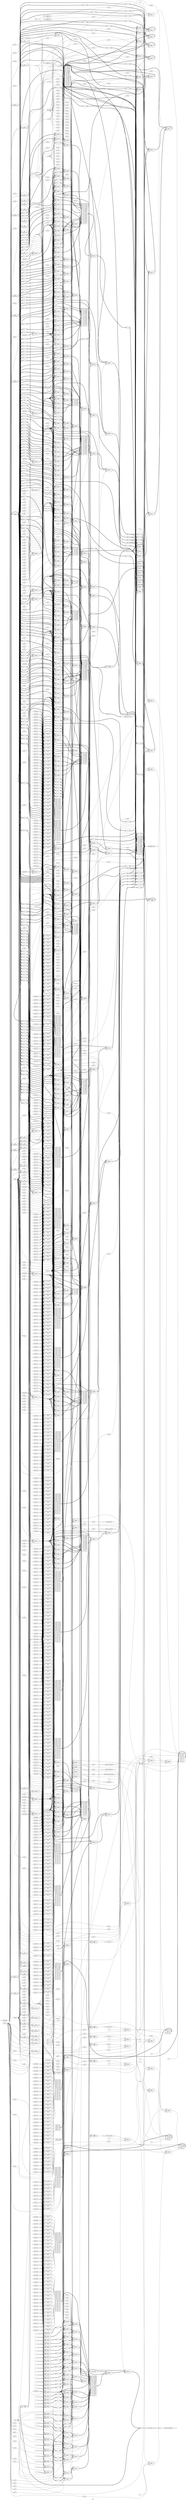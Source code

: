 digraph "FIFO" {
label="FIFO";
rankdir="LR";
remincross=true;
n1187 [ shape=diamond, label="rBuffer", color="black", fontcolor="black" ];
n1188 [ shape=diamond, label="rNextState", color="black", fontcolor="black" ];
n1189 [ shape=diamond, label="rCurrentState", color="black", fontcolor="black" ];
n1190 [ shape=octagon, label="Valid", color="black", fontcolor="black" ];
n1191 [ shape=octagon, label="Full", color="black", fontcolor="black" ];
n1192 [ shape=octagon, label="Empty", color="black", fontcolor="black" ];
n1193 [ shape=octagon, label="ErrNoData", color="black", fontcolor="black" ];
n1194 [ shape=octagon, label="ErrStackOverflow", color="black", fontcolor="black" ];
n1195 [ shape=octagon, label="almost_Empty", color="black", fontcolor="black" ];
n1196 [ shape=octagon, label="almost_Full", color="black", fontcolor="black" ];
n1197 [ shape=octagon, label="DATA_OUT", color="black", fontcolor="black" ];
n1198 [ shape=octagon, label="BIG", color="black", fontcolor="black" ];
n1199 [ shape=octagon, label="READ", color="black", fontcolor="black" ];
n1200 [ shape=octagon, label="WRITE", color="black", fontcolor="black" ];
n1201 [ shape=octagon, label="RESET", color="black", fontcolor="black" ];
n1202 [ shape=octagon, label="CLK", color="black", fontcolor="black" ];
n1203 [ shape=octagon, label="DATA_IN", color="black", fontcolor="black" ];
c1206 [ shape=record, label="{{<p1202> CLK|<p1204> D}|$3688\n$dff|{<p1205> Q}}" ];
x0 [ shape=record, style=rounded, label="<s15> 7:0 - 127:120 |<s14> 7:0 - 119:112 |<s13> 7:0 - 111:104 |<s12> 7:0 - 103:96 |<s11> 7:0 - 95:88 |<s10> 7:0 - 87:80 |<s9> 7:0 - 79:72 |<s8> 7:0 - 71:64 |<s7> 7:0 - 63:56 |<s6> 7:0 - 55:48 |<s5> 7:0 - 47:40 |<s4> 7:0 - 39:32 |<s3> 7:0 - 31:24 |<s2> 7:0 - 23:16 |<s1> 7:0 - 15:8 |<s0> 7:0 - 7:0 " ];
x0:e -> c1206:p1204:w [arrowhead=odiamond, arrowtail=odiamond, dir=both, color="black", style="setlinewidth(3)", label=""];
c1207 [ shape=record, label="{{<p1202> CLK|<p1204> D}|$3687\n$dff|{<p1205> Q}}" ];
c1208 [ shape=record, label="{{<p1202> CLK|<p1204> D}|$3686\n$dff|{<p1205> Q}}" ];
c1209 [ shape=record, label="{{<p1202> CLK|<p1204> D}|$3685\n$dff|{<p1205> Q}}" ];
c1210 [ shape=record, label="{{<p1202> CLK|<p1204> D}|$3684\n$dff|{<p1205> Q}}" ];
c1211 [ shape=record, label="{{<p1202> CLK|<p1204> D}|$3683\n$dff|{<p1205> Q}}" ];
c1212 [ shape=record, label="{{<p1202> CLK|<p1204> D}|$3682\n$dff|{<p1205> Q}}" ];
c1213 [ shape=record, label="{{<p1202> CLK|<p1204> D}|$3681\n$dff|{<p1205> Q}}" ];
c1214 [ shape=record, label="{{<p1202> CLK|<p1204> D}|$3680\n$dff|{<p1205> Q}}" ];
c1219 [ shape=record, label="{{<p1215> A|<p1216> B|<p1217> S}|$3678\n$mux|{<p1218> Y}}" ];
v1 [ label="8'00000000" ];
c1220 [ shape=record, label="{{<p1215> A|<p1216> B}|$3677_CMP0\n$eq|{<p1218> Y}}" ];
v2 [ label="8'00000001" ];
c1221 [ shape=record, label="{{<p1215> A|<p1216> B}|$3672_CMP0\n$eq|{<p1218> Y}}" ];
v3 [ label="8'00000010" ];
c1222 [ shape=record, label="{{<p1215> A|<p1216> B}|$3665_CMP0\n$eq|{<p1218> Y}}" ];
v4 [ label="8'00000011" ];
c1223 [ shape=record, label="{{<p1215> A|<p1216> B}|$3658_CMP0\n$eq|{<p1218> Y}}" ];
v5 [ label="8'00000100" ];
c1224 [ shape=record, label="{{<p1215> A|<p1216> B}|$3649_CMP0\n$eq|{<p1218> Y}}" ];
v6 [ label="8'00000101" ];
c1225 [ shape=record, label="{{<p1215> A|<p1216> B}|$3642_CMP0\n$eq|{<p1218> Y}}" ];
v7 [ label="8'00000110" ];
c1226 [ shape=record, label="{{<p1215> A|<p1216> B}|$3633_CMP0\n$eq|{<p1218> Y}}" ];
v8 [ label="8'00000111" ];
c1227 [ shape=record, label="{{<p1215> A|<p1216> B}|$3626_CMP0\n$eq|{<p1218> Y}}" ];
v9 [ label="8'00001000" ];
c1228 [ shape=record, label="{{<p1215> A|<p1216> B}|$3619_CMP0\n$eq|{<p1218> Y}}" ];
v10 [ label="8'00001001" ];
c1229 [ shape=record, label="{{<p1215> A|<p1216> B}|$3604_CMP0\n$eq|{<p1218> Y}}" ];
v11 [ label="8'00001010" ];
c1230 [ shape=record, label="{{<p1215> A|<p1216> B}|$3597_CMP0\n$eq|{<p1218> Y}}" ];
v12 [ label="8'00001011" ];
c1231 [ shape=record, label="{{<p1215> A|<p1216> B}|$3590_CMP0\n$eq|{<p1218> Y}}" ];
v13 [ label="8'00001100" ];
c1232 [ shape=record, label="{{<p1215> A|<p1216> B}|$3583_CMP0\n$eq|{<p1218> Y}}" ];
v14 [ label="8'00001101" ];
c1233 [ shape=record, label="{{<p1215> A|<p1216> B}|$3576_CMP0\n$eq|{<p1218> Y}}" ];
v15 [ label="8'00001110" ];
c1234 [ shape=record, label="{{<p1215> A|<p1216> B}|$3569_CMP0\n$eq|{<p1218> Y}}" ];
v16 [ label="8'00001111" ];
c1235 [ shape=record, label="{{<p1215> A|<p1216> B}|$3562_CMP0\n$eq|{<p1218> Y}}" ];
c1236 [ shape=record, label="{{<p1215> A|<p1216> B|<p1217> S}|$3560\n$mux|{<p1218> Y}}" ];
c1237 [ shape=record, label="{{<p1215> A|<p1216> B|<p1217> S}|$3555\n$mux|{<p1218> Y}}" ];
c1238 [ shape=record, label="{{<p1215> A|<p1216> B|<p1217> S}|$3552\n$pmux|{<p1218> Y}}" ];
x17 [ shape=record, style=rounded, label="<s16> 0:0 - 16:16 |<s15> 0:0 - 15:15 |<s14> 0:0 - 14:14 |<s13> 0:0 - 13:13 |<s12> 0:0 - 12:12 |<s11> 0:0 - 11:11 |<s10> 0:0 - 10:10 |<s9> 0:0 - 9:9 |<s8> 0:0 - 8:8 |<s7> 0:0 - 7:7 |<s6> 0:0 - 6:6 |<s5> 0:0 - 5:5 |<s4> 0:0 - 4:4 |<s3> 0:0 - 3:3 |<s2> 0:0 - 2:2 |<s1> 0:0 - 1:1 |<s0> 0:0 - 0:0 " ];
x17:e -> c1238:p1217:w [arrowhead=odiamond, arrowtail=odiamond, dir=both, color="black", style="setlinewidth(3)", label=""];
x18 [ shape=record, style=rounded, label="<s16> 15x 7:0 - 135:16 |<s1> 7:0 - 15:8 |<s0> 7:0 - 7:0 " ];
x18:e -> c1238:p1216:w [arrowhead=odiamond, arrowtail=odiamond, dir=both, color="black", style="setlinewidth(3)", label=""];
v19 [ label="8'00010000" ];
c1239 [ shape=record, label="{{<p1215> A|<p1216> B}|$3553_CMP0\n$eq|{<p1218> Y}}" ];
c1240 [ shape=record, label="{{<p1215> A|<p1216> B|<p1217> S}|$3550\n$mux|{<p1218> Y}}" ];
c1241 [ shape=record, label="{{<p1215> A|<p1216> B|<p1217> S}|$3548\n$mux|{<p1218> Y}}" ];
v20 [ label="8'00000000" ];
c1242 [ shape=record, label="{{<p1215> A|<p1216> B|<p1217> S}|$3540\n$mux|{<p1218> Y}}" ];
x21 [ shape=record, style=rounded, label="<s0> 127:120 - 7:0 " ];
x21:e -> c1242:p1215:w [arrowhead=odiamond, arrowtail=odiamond, dir=both, color="black", style="setlinewidth(3)", label=""];
c1243 [ shape=record, label="{{<p1215> A|<p1216> B|<p1217> S}|$3537\n$mux|{<p1218> Y}}" ];
v22 [ label="8'00000000" ];
c1244 [ shape=record, label="{{<p1215> A|<p1216> B}|$3536_CMP0\n$eq|{<p1218> Y}}" ];
v23 [ label="8'00000001" ];
c1245 [ shape=record, label="{{<p1215> A|<p1216> B}|$3531_CMP0\n$eq|{<p1218> Y}}" ];
v24 [ label="8'00000010" ];
c1246 [ shape=record, label="{{<p1215> A|<p1216> B}|$3524_CMP0\n$eq|{<p1218> Y}}" ];
v25 [ label="8'00000011" ];
c1247 [ shape=record, label="{{<p1215> A|<p1216> B}|$3517_CMP0\n$eq|{<p1218> Y}}" ];
v26 [ label="8'00000100" ];
c1248 [ shape=record, label="{{<p1215> A|<p1216> B}|$3508_CMP0\n$eq|{<p1218> Y}}" ];
v27 [ label="8'00000101" ];
c1249 [ shape=record, label="{{<p1215> A|<p1216> B}|$3501_CMP0\n$eq|{<p1218> Y}}" ];
v28 [ label="8'00000110" ];
c1250 [ shape=record, label="{{<p1215> A|<p1216> B}|$3492_CMP0\n$eq|{<p1218> Y}}" ];
v29 [ label="8'00000111" ];
c1251 [ shape=record, label="{{<p1215> A|<p1216> B}|$3485_CMP0\n$eq|{<p1218> Y}}" ];
v30 [ label="8'00001000" ];
c1252 [ shape=record, label="{{<p1215> A|<p1216> B}|$3478_CMP0\n$eq|{<p1218> Y}}" ];
v31 [ label="8'00001001" ];
c1253 [ shape=record, label="{{<p1215> A|<p1216> B}|$3463_CMP0\n$eq|{<p1218> Y}}" ];
v32 [ label="8'00001010" ];
c1254 [ shape=record, label="{{<p1215> A|<p1216> B}|$3456_CMP0\n$eq|{<p1218> Y}}" ];
v33 [ label="8'00001011" ];
c1255 [ shape=record, label="{{<p1215> A|<p1216> B}|$3449_CMP0\n$eq|{<p1218> Y}}" ];
v34 [ label="8'00001100" ];
c1256 [ shape=record, label="{{<p1215> A|<p1216> B}|$3442_CMP0\n$eq|{<p1218> Y}}" ];
v35 [ label="8'00001101" ];
c1257 [ shape=record, label="{{<p1215> A|<p1216> B}|$3435_CMP0\n$eq|{<p1218> Y}}" ];
v36 [ label="8'00001110" ];
c1258 [ shape=record, label="{{<p1215> A|<p1216> B}|$3428_CMP0\n$eq|{<p1218> Y}}" ];
c1259 [ shape=record, label="{{<p1215> A|<p1216> B|<p1217> S}|$3426\n$mux|{<p1218> Y}}" ];
c1260 [ shape=record, label="{{<p1215> A|<p1216> B|<p1217> S}|$3421\n$mux|{<p1218> Y}}" ];
v37 [ label="8'00001111" ];
c1261 [ shape=record, label="{{<p1215> A|<p1216> B}|$3419_CMP0\n$eq|{<p1218> Y}}" ];
c1262 [ shape=record, label="{{<p1215> A|<p1216> B|<p1217> S}|$3417\n$mux|{<p1218> Y}}" ];
c1263 [ shape=record, label="{{<p1215> A|<p1216> B|<p1217> S}|$3415\n$mux|{<p1218> Y}}" ];
c1264 [ shape=record, label="{{<p1215> A|<p1216> B|<p1217> S}|$3409\n$pmux|{<p1218> Y}}" ];
x38 [ shape=record, style=rounded, label="<s16> 0:0 - 16:16 |<s15> 0:0 - 15:15 |<s14> 0:0 - 14:14 |<s13> 0:0 - 13:13 |<s12> 0:0 - 12:12 |<s11> 0:0 - 11:11 |<s10> 0:0 - 10:10 |<s9> 0:0 - 9:9 |<s8> 0:0 - 8:8 |<s7> 0:0 - 7:7 |<s6> 0:0 - 6:6 |<s5> 0:0 - 5:5 |<s4> 0:0 - 4:4 |<s3> 0:0 - 3:3 |<s2> 0:0 - 2:2 |<s1> 0:0 - 1:1 |<s0> 0:0 - 0:0 " ];
x38:e -> c1264:p1217:w [arrowhead=odiamond, arrowtail=odiamond, dir=both, color="black", style="setlinewidth(3)", label=""];
x39 [ shape=record, style=rounded, label="<s16> 14x 7:0 - 135:24 |<s2> 7:0 - 23:16 |<s1> 7:0 - 15:8 |<s0> 7:0 - 7:0 " ];
x39:e -> c1264:p1216:w [arrowhead=odiamond, arrowtail=odiamond, dir=both, color="black", style="setlinewidth(3)", label=""];
v40 [ label="8'00010000" ];
c1265 [ shape=record, label="{{<p1215> A|<p1216> B}|$3410_CMP0\n$eq|{<p1218> Y}}" ];
c1266 [ shape=record, label="{{<p1215> A|<p1216> B|<p1217> S}|$3407\n$mux|{<p1218> Y}}" ];
x41 [ shape=record, style=rounded, label="<s0> 127:120 - 7:0 " ];
x41:e -> c1266:p1216:w [arrowhead=odiamond, arrowtail=odiamond, dir=both, color="black", style="setlinewidth(3)", label=""];
v42 [ label="8'00000000" ];
c1267 [ shape=record, label="{{<p1215> A|<p1216> B|<p1217> S}|$3398\n$mux|{<p1218> Y}}" ];
x43 [ shape=record, style=rounded, label="<s0> 119:112 - 7:0 " ];
x43:e -> c1267:p1215:w [arrowhead=odiamond, arrowtail=odiamond, dir=both, color="black", style="setlinewidth(3)", label=""];
c1268 [ shape=record, label="{{<p1215> A|<p1216> B|<p1217> S}|$3395\n$mux|{<p1218> Y}}" ];
v44 [ label="8'00000000" ];
c1269 [ shape=record, label="{{<p1215> A|<p1216> B}|$3394_CMP0\n$eq|{<p1218> Y}}" ];
v45 [ label="8'00000001" ];
c1270 [ shape=record, label="{{<p1215> A|<p1216> B}|$3389_CMP0\n$eq|{<p1218> Y}}" ];
v46 [ label="8'00000010" ];
c1271 [ shape=record, label="{{<p1215> A|<p1216> B}|$3382_CMP0\n$eq|{<p1218> Y}}" ];
v47 [ label="8'00000011" ];
c1272 [ shape=record, label="{{<p1215> A|<p1216> B}|$3375_CMP0\n$eq|{<p1218> Y}}" ];
v48 [ label="8'00000100" ];
c1273 [ shape=record, label="{{<p1215> A|<p1216> B}|$3366_CMP0\n$eq|{<p1218> Y}}" ];
v49 [ label="8'00000101" ];
c1274 [ shape=record, label="{{<p1215> A|<p1216> B}|$3359_CMP0\n$eq|{<p1218> Y}}" ];
v50 [ label="8'00000110" ];
c1275 [ shape=record, label="{{<p1215> A|<p1216> B}|$3350_CMP0\n$eq|{<p1218> Y}}" ];
v51 [ label="8'00000111" ];
c1276 [ shape=record, label="{{<p1215> A|<p1216> B}|$3343_CMP0\n$eq|{<p1218> Y}}" ];
v52 [ label="8'00001000" ];
c1277 [ shape=record, label="{{<p1215> A|<p1216> B}|$3336_CMP0\n$eq|{<p1218> Y}}" ];
v53 [ label="8'00001001" ];
c1278 [ shape=record, label="{{<p1215> A|<p1216> B}|$3321_CMP0\n$eq|{<p1218> Y}}" ];
v54 [ label="8'00001010" ];
c1279 [ shape=record, label="{{<p1215> A|<p1216> B}|$3314_CMP0\n$eq|{<p1218> Y}}" ];
v55 [ label="8'00001011" ];
c1280 [ shape=record, label="{{<p1215> A|<p1216> B}|$3307_CMP0\n$eq|{<p1218> Y}}" ];
v56 [ label="8'00001100" ];
c1281 [ shape=record, label="{{<p1215> A|<p1216> B}|$3300_CMP0\n$eq|{<p1218> Y}}" ];
v57 [ label="8'00001101" ];
c1282 [ shape=record, label="{{<p1215> A|<p1216> B}|$3293_CMP0\n$eq|{<p1218> Y}}" ];
c1283 [ shape=record, label="{{<p1215> A|<p1216> B|<p1217> S}|$3291\n$mux|{<p1218> Y}}" ];
c1284 [ shape=record, label="{{<p1215> A|<p1216> B|<p1217> S}|$3286\n$mux|{<p1218> Y}}" ];
v58 [ label="8'00001110" ];
c1285 [ shape=record, label="{{<p1215> A|<p1216> B}|$3284_CMP0\n$eq|{<p1218> Y}}" ];
c1286 [ shape=record, label="{{<p1215> A|<p1216> B|<p1217> S}|$3282\n$mux|{<p1218> Y}}" ];
c1287 [ shape=record, label="{{<p1215> A|<p1216> B|<p1217> S}|$3280\n$mux|{<p1218> Y}}" ];
v59 [ label="8'00001111" ];
c1288 [ shape=record, label="{{<p1215> A|<p1216> B}|$3275_CMP0\n$eq|{<p1218> Y}}" ];
c1289 [ shape=record, label="{{<p1215> A|<p1216> B|<p1217> S}|$3273\n$mux|{<p1218> Y}}" ];
x60 [ shape=record, style=rounded, label="<s0> 119:112 - 7:0 " ];
x60:e -> c1289:p1216:w [arrowhead=odiamond, arrowtail=odiamond, dir=both, color="black", style="setlinewidth(3)", label=""];
c1290 [ shape=record, label="{{<p1215> A|<p1216> B|<p1217> S}|$3266\n$pmux|{<p1218> Y}}" ];
x61 [ shape=record, style=rounded, label="<s16> 0:0 - 16:16 |<s15> 0:0 - 15:15 |<s14> 0:0 - 14:14 |<s13> 0:0 - 13:13 |<s12> 0:0 - 12:12 |<s11> 0:0 - 11:11 |<s10> 0:0 - 10:10 |<s9> 0:0 - 9:9 |<s8> 0:0 - 8:8 |<s7> 0:0 - 7:7 |<s6> 0:0 - 6:6 |<s5> 0:0 - 5:5 |<s4> 0:0 - 4:4 |<s3> 0:0 - 3:3 |<s2> 0:0 - 2:2 |<s1> 0:0 - 1:1 |<s0> 0:0 - 0:0 " ];
x61:e -> c1290:p1217:w [arrowhead=odiamond, arrowtail=odiamond, dir=both, color="black", style="setlinewidth(3)", label=""];
x62 [ shape=record, style=rounded, label="<s16> 13x 7:0 - 135:32 |<s3> 7:0 - 31:24 |<s2> 7:0 - 23:16 |<s1> 7:0 - 15:8 |<s0> 7:0 - 7:0 " ];
x62:e -> c1290:p1216:w [arrowhead=odiamond, arrowtail=odiamond, dir=both, color="black", style="setlinewidth(3)", label=""];
v63 [ label="8'00010000" ];
c1291 [ shape=record, label="{{<p1215> A|<p1216> B}|$3267_CMP0\n$eq|{<p1218> Y}}" ];
c1292 [ shape=record, label="{{<p1215> A|<p1216> B|<p1217> S}|$3264\n$mux|{<p1218> Y}}" ];
x64 [ shape=record, style=rounded, label="<s0> 119:112 - 7:0 " ];
x64:e -> c1292:p1216:w [arrowhead=odiamond, arrowtail=odiamond, dir=both, color="black", style="setlinewidth(3)", label=""];
v65 [ label="8'00000000" ];
c1293 [ shape=record, label="{{<p1215> A|<p1216> B|<p1217> S}|$3255\n$mux|{<p1218> Y}}" ];
x66 [ shape=record, style=rounded, label="<s0> 111:104 - 7:0 " ];
x66:e -> c1293:p1215:w [arrowhead=odiamond, arrowtail=odiamond, dir=both, color="black", style="setlinewidth(3)", label=""];
c1294 [ shape=record, label="{{<p1215> A|<p1216> B|<p1217> S}|$3252\n$mux|{<p1218> Y}}" ];
v67 [ label="8'00000000" ];
c1295 [ shape=record, label="{{<p1215> A|<p1216> B}|$3251_CMP0\n$eq|{<p1218> Y}}" ];
v68 [ label="8'00000001" ];
c1296 [ shape=record, label="{{<p1215> A|<p1216> B}|$3246_CMP0\n$eq|{<p1218> Y}}" ];
v69 [ label="8'00000010" ];
c1297 [ shape=record, label="{{<p1215> A|<p1216> B}|$3239_CMP0\n$eq|{<p1218> Y}}" ];
v70 [ label="8'00000011" ];
c1298 [ shape=record, label="{{<p1215> A|<p1216> B}|$3232_CMP0\n$eq|{<p1218> Y}}" ];
v71 [ label="8'00000100" ];
c1299 [ shape=record, label="{{<p1215> A|<p1216> B}|$3223_CMP0\n$eq|{<p1218> Y}}" ];
v72 [ label="8'00000101" ];
c1300 [ shape=record, label="{{<p1215> A|<p1216> B}|$3216_CMP0\n$eq|{<p1218> Y}}" ];
v73 [ label="8'00000110" ];
c1301 [ shape=record, label="{{<p1215> A|<p1216> B}|$3207_CMP0\n$eq|{<p1218> Y}}" ];
v74 [ label="8'00000111" ];
c1302 [ shape=record, label="{{<p1215> A|<p1216> B}|$3200_CMP0\n$eq|{<p1218> Y}}" ];
v75 [ label="8'00001000" ];
c1303 [ shape=record, label="{{<p1215> A|<p1216> B}|$3193_CMP0\n$eq|{<p1218> Y}}" ];
v76 [ label="8'00001001" ];
c1304 [ shape=record, label="{{<p1215> A|<p1216> B}|$3178_CMP0\n$eq|{<p1218> Y}}" ];
v77 [ label="8'00001010" ];
c1305 [ shape=record, label="{{<p1215> A|<p1216> B}|$3171_CMP0\n$eq|{<p1218> Y}}" ];
v78 [ label="8'00001011" ];
c1306 [ shape=record, label="{{<p1215> A|<p1216> B}|$3164_CMP0\n$eq|{<p1218> Y}}" ];
v79 [ label="8'00001100" ];
c1307 [ shape=record, label="{{<p1215> A|<p1216> B}|$3157_CMP0\n$eq|{<p1218> Y}}" ];
c1308 [ shape=record, label="{{<p1215> A|<p1216> B|<p1217> S}|$3155\n$mux|{<p1218> Y}}" ];
c1309 [ shape=record, label="{{<p1215> A|<p1216> B|<p1217> S}|$3150\n$mux|{<p1218> Y}}" ];
v80 [ label="8'00001101" ];
c1310 [ shape=record, label="{{<p1215> A|<p1216> B}|$3148_CMP0\n$eq|{<p1218> Y}}" ];
c1311 [ shape=record, label="{{<p1215> A|<p1216> B|<p1217> S}|$3146\n$mux|{<p1218> Y}}" ];
c1312 [ shape=record, label="{{<p1215> A|<p1216> B|<p1217> S}|$3144\n$mux|{<p1218> Y}}" ];
v81 [ label="8'00001110" ];
c1313 [ shape=record, label="{{<p1215> A|<p1216> B}|$3139_CMP0\n$eq|{<p1218> Y}}" ];
c1314 [ shape=record, label="{{<p1215> A|<p1216> B|<p1217> S}|$3137\n$mux|{<p1218> Y}}" ];
x82 [ shape=record, style=rounded, label="<s0> 111:104 - 7:0 " ];
x82:e -> c1314:p1216:w [arrowhead=odiamond, arrowtail=odiamond, dir=both, color="black", style="setlinewidth(3)", label=""];
v83 [ label="8'00001111" ];
c1315 [ shape=record, label="{{<p1215> A|<p1216> B}|$3131_CMP0\n$eq|{<p1218> Y}}" ];
c1316 [ shape=record, label="{{<p1215> A|<p1216> B|<p1217> S}|$3129\n$mux|{<p1218> Y}}" ];
x84 [ shape=record, style=rounded, label="<s0> 111:104 - 7:0 " ];
x84:e -> c1316:p1216:w [arrowhead=odiamond, arrowtail=odiamond, dir=both, color="black", style="setlinewidth(3)", label=""];
c1317 [ shape=record, label="{{<p1215> A|<p1216> B|<p1217> S}|$3122\n$pmux|{<p1218> Y}}" ];
x85 [ shape=record, style=rounded, label="<s16> 0:0 - 16:16 |<s15> 0:0 - 15:15 |<s14> 0:0 - 14:14 |<s13> 0:0 - 13:13 |<s12> 0:0 - 12:12 |<s11> 0:0 - 11:11 |<s10> 0:0 - 10:10 |<s9> 0:0 - 9:9 |<s8> 0:0 - 8:8 |<s7> 0:0 - 7:7 |<s6> 0:0 - 6:6 |<s5> 0:0 - 5:5 |<s4> 0:0 - 4:4 |<s3> 0:0 - 3:3 |<s2> 0:0 - 2:2 |<s1> 0:0 - 1:1 |<s0> 0:0 - 0:0 " ];
x85:e -> c1317:p1217:w [arrowhead=odiamond, arrowtail=odiamond, dir=both, color="black", style="setlinewidth(3)", label=""];
x86 [ shape=record, style=rounded, label="<s16> 12x 7:0 - 135:40 |<s4> 7:0 - 39:32 |<s3> 7:0 - 31:24 |<s2> 7:0 - 23:16 |<s1> 7:0 - 15:8 |<s0> 7:0 - 7:0 " ];
x86:e -> c1317:p1216:w [arrowhead=odiamond, arrowtail=odiamond, dir=both, color="black", style="setlinewidth(3)", label=""];
v87 [ label="8'00010000" ];
c1318 [ shape=record, label="{{<p1215> A|<p1216> B}|$3123_CMP0\n$eq|{<p1218> Y}}" ];
c1319 [ shape=record, label="{{<p1215> A|<p1216> B|<p1217> S}|$3120\n$mux|{<p1218> Y}}" ];
x88 [ shape=record, style=rounded, label="<s0> 111:104 - 7:0 " ];
x88:e -> c1319:p1216:w [arrowhead=odiamond, arrowtail=odiamond, dir=both, color="black", style="setlinewidth(3)", label=""];
v89 [ label="8'00000000" ];
c1320 [ shape=record, label="{{<p1215> A|<p1216> B|<p1217> S}|$3111\n$mux|{<p1218> Y}}" ];
x90 [ shape=record, style=rounded, label="<s0> 103:96 - 7:0 " ];
x90:e -> c1320:p1215:w [arrowhead=odiamond, arrowtail=odiamond, dir=both, color="black", style="setlinewidth(3)", label=""];
c1321 [ shape=record, label="{{<p1215> A|<p1216> B|<p1217> S}|$3108\n$mux|{<p1218> Y}}" ];
v91 [ label="8'00000000" ];
c1322 [ shape=record, label="{{<p1215> A|<p1216> B}|$3107_CMP0\n$eq|{<p1218> Y}}" ];
v92 [ label="8'00000001" ];
c1323 [ shape=record, label="{{<p1215> A|<p1216> B}|$3102_CMP0\n$eq|{<p1218> Y}}" ];
v93 [ label="8'00000010" ];
c1324 [ shape=record, label="{{<p1215> A|<p1216> B}|$3095_CMP0\n$eq|{<p1218> Y}}" ];
v94 [ label="8'00000011" ];
c1325 [ shape=record, label="{{<p1215> A|<p1216> B}|$3088_CMP0\n$eq|{<p1218> Y}}" ];
v95 [ label="8'00000100" ];
c1326 [ shape=record, label="{{<p1215> A|<p1216> B}|$3079_CMP0\n$eq|{<p1218> Y}}" ];
v96 [ label="8'00000101" ];
c1327 [ shape=record, label="{{<p1215> A|<p1216> B}|$3072_CMP0\n$eq|{<p1218> Y}}" ];
v97 [ label="8'00000110" ];
c1328 [ shape=record, label="{{<p1215> A|<p1216> B}|$3063_CMP0\n$eq|{<p1218> Y}}" ];
v98 [ label="8'00000111" ];
c1329 [ shape=record, label="{{<p1215> A|<p1216> B}|$3056_CMP0\n$eq|{<p1218> Y}}" ];
v99 [ label="8'00001000" ];
c1330 [ shape=record, label="{{<p1215> A|<p1216> B}|$3049_CMP0\n$eq|{<p1218> Y}}" ];
v100 [ label="8'00001001" ];
c1331 [ shape=record, label="{{<p1215> A|<p1216> B}|$3034_CMP0\n$eq|{<p1218> Y}}" ];
v101 [ label="8'00001010" ];
c1332 [ shape=record, label="{{<p1215> A|<p1216> B}|$3027_CMP0\n$eq|{<p1218> Y}}" ];
v102 [ label="8'00001011" ];
c1333 [ shape=record, label="{{<p1215> A|<p1216> B}|$3020_CMP0\n$eq|{<p1218> Y}}" ];
c1334 [ shape=record, label="{{<p1215> A|<p1216> B|<p1217> S}|$3018\n$mux|{<p1218> Y}}" ];
c1335 [ shape=record, label="{{<p1215> A|<p1216> B|<p1217> S}|$3013\n$mux|{<p1218> Y}}" ];
v103 [ label="8'00001100" ];
c1336 [ shape=record, label="{{<p1215> A|<p1216> B}|$3011_CMP0\n$eq|{<p1218> Y}}" ];
c1337 [ shape=record, label="{{<p1215> A|<p1216> B|<p1217> S}|$3009\n$mux|{<p1218> Y}}" ];
c1338 [ shape=record, label="{{<p1215> A|<p1216> B|<p1217> S}|$3007\n$mux|{<p1218> Y}}" ];
v104 [ label="8'00001101" ];
c1339 [ shape=record, label="{{<p1215> A|<p1216> B}|$3002_CMP0\n$eq|{<p1218> Y}}" ];
c1340 [ shape=record, label="{{<p1215> A|<p1216> B|<p1217> S}|$3000\n$mux|{<p1218> Y}}" ];
x105 [ shape=record, style=rounded, label="<s0> 103:96 - 7:0 " ];
x105:e -> c1340:p1216:w [arrowhead=odiamond, arrowtail=odiamond, dir=both, color="black", style="setlinewidth(3)", label=""];
v106 [ label="8'00001110" ];
c1341 [ shape=record, label="{{<p1215> A|<p1216> B}|$2994_CMP0\n$eq|{<p1218> Y}}" ];
c1342 [ shape=record, label="{{<p1215> A|<p1216> B|<p1217> S}|$2992\n$mux|{<p1218> Y}}" ];
x107 [ shape=record, style=rounded, label="<s0> 103:96 - 7:0 " ];
x107:e -> c1342:p1216:w [arrowhead=odiamond, arrowtail=odiamond, dir=both, color="black", style="setlinewidth(3)", label=""];
v108 [ label="8'00001111" ];
c1343 [ shape=record, label="{{<p1215> A|<p1216> B}|$2986_CMP0\n$eq|{<p1218> Y}}" ];
c1344 [ shape=record, label="{{<p1215> A|<p1216> B|<p1217> S}|$2984\n$mux|{<p1218> Y}}" ];
x109 [ shape=record, style=rounded, label="<s0> 103:96 - 7:0 " ];
x109:e -> c1344:p1216:w [arrowhead=odiamond, arrowtail=odiamond, dir=both, color="black", style="setlinewidth(3)", label=""];
c1345 [ shape=record, label="{{<p1215> A|<p1216> B|<p1217> S}|$2977\n$pmux|{<p1218> Y}}" ];
x110 [ shape=record, style=rounded, label="<s16> 0:0 - 16:16 |<s15> 0:0 - 15:15 |<s14> 0:0 - 14:14 |<s13> 0:0 - 13:13 |<s12> 0:0 - 12:12 |<s11> 0:0 - 11:11 |<s10> 0:0 - 10:10 |<s9> 0:0 - 9:9 |<s8> 0:0 - 8:8 |<s7> 0:0 - 7:7 |<s6> 0:0 - 6:6 |<s5> 0:0 - 5:5 |<s4> 0:0 - 4:4 |<s3> 0:0 - 3:3 |<s2> 0:0 - 2:2 |<s1> 0:0 - 1:1 |<s0> 0:0 - 0:0 " ];
x110:e -> c1345:p1217:w [arrowhead=odiamond, arrowtail=odiamond, dir=both, color="black", style="setlinewidth(3)", label=""];
x111 [ shape=record, style=rounded, label="<s16> 11x 7:0 - 135:48 |<s5> 7:0 - 47:40 |<s4> 7:0 - 39:32 |<s3> 7:0 - 31:24 |<s2> 7:0 - 23:16 |<s1> 7:0 - 15:8 |<s0> 7:0 - 7:0 " ];
x111:e -> c1345:p1216:w [arrowhead=odiamond, arrowtail=odiamond, dir=both, color="black", style="setlinewidth(3)", label=""];
v112 [ label="8'00010000" ];
c1346 [ shape=record, label="{{<p1215> A|<p1216> B}|$2978_CMP0\n$eq|{<p1218> Y}}" ];
c1347 [ shape=record, label="{{<p1215> A|<p1216> B|<p1217> S}|$2975\n$mux|{<p1218> Y}}" ];
x113 [ shape=record, style=rounded, label="<s0> 103:96 - 7:0 " ];
x113:e -> c1347:p1216:w [arrowhead=odiamond, arrowtail=odiamond, dir=both, color="black", style="setlinewidth(3)", label=""];
v114 [ label="8'00000000" ];
c1348 [ shape=record, label="{{<p1215> A|<p1216> B|<p1217> S}|$2966\n$mux|{<p1218> Y}}" ];
x115 [ shape=record, style=rounded, label="<s0> 95:88 - 7:0 " ];
x115:e -> c1348:p1215:w [arrowhead=odiamond, arrowtail=odiamond, dir=both, color="black", style="setlinewidth(3)", label=""];
c1349 [ shape=record, label="{{<p1215> A|<p1216> B|<p1217> S}|$2963\n$mux|{<p1218> Y}}" ];
v116 [ label="8'00000000" ];
c1350 [ shape=record, label="{{<p1215> A|<p1216> B}|$2962_CMP0\n$eq|{<p1218> Y}}" ];
v117 [ label="8'00000001" ];
c1351 [ shape=record, label="{{<p1215> A|<p1216> B}|$2957_CMP0\n$eq|{<p1218> Y}}" ];
v118 [ label="8'00000010" ];
c1352 [ shape=record, label="{{<p1215> A|<p1216> B}|$2950_CMP0\n$eq|{<p1218> Y}}" ];
v119 [ label="8'00000011" ];
c1353 [ shape=record, label="{{<p1215> A|<p1216> B}|$2943_CMP0\n$eq|{<p1218> Y}}" ];
v120 [ label="8'00000100" ];
c1354 [ shape=record, label="{{<p1215> A|<p1216> B}|$2934_CMP0\n$eq|{<p1218> Y}}" ];
v121 [ label="8'00000101" ];
c1355 [ shape=record, label="{{<p1215> A|<p1216> B}|$2927_CMP0\n$eq|{<p1218> Y}}" ];
v122 [ label="8'00000110" ];
c1356 [ shape=record, label="{{<p1215> A|<p1216> B}|$2918_CMP0\n$eq|{<p1218> Y}}" ];
v123 [ label="8'00000111" ];
c1357 [ shape=record, label="{{<p1215> A|<p1216> B}|$2911_CMP0\n$eq|{<p1218> Y}}" ];
v124 [ label="8'00001000" ];
c1358 [ shape=record, label="{{<p1215> A|<p1216> B}|$2904_CMP0\n$eq|{<p1218> Y}}" ];
v125 [ label="8'00001001" ];
c1359 [ shape=record, label="{{<p1215> A|<p1216> B}|$2889_CMP0\n$eq|{<p1218> Y}}" ];
v126 [ label="8'00001010" ];
c1360 [ shape=record, label="{{<p1215> A|<p1216> B}|$2882_CMP0\n$eq|{<p1218> Y}}" ];
c1361 [ shape=record, label="{{<p1215> A|<p1216> B|<p1217> S}|$2880\n$mux|{<p1218> Y}}" ];
c1362 [ shape=record, label="{{<p1215> A|<p1216> B|<p1217> S}|$2875\n$mux|{<p1218> Y}}" ];
v127 [ label="8'00001011" ];
c1363 [ shape=record, label="{{<p1215> A|<p1216> B}|$2873_CMP0\n$eq|{<p1218> Y}}" ];
c1364 [ shape=record, label="{{<p1215> A|<p1216> B|<p1217> S}|$2871\n$mux|{<p1218> Y}}" ];
c1365 [ shape=record, label="{{<p1215> A|<p1216> B|<p1217> S}|$2869\n$mux|{<p1218> Y}}" ];
v128 [ label="8'00001100" ];
c1366 [ shape=record, label="{{<p1215> A|<p1216> B}|$2864_CMP0\n$eq|{<p1218> Y}}" ];
c1367 [ shape=record, label="{{<p1215> A|<p1216> B|<p1217> S}|$2862\n$mux|{<p1218> Y}}" ];
x129 [ shape=record, style=rounded, label="<s0> 95:88 - 7:0 " ];
x129:e -> c1367:p1216:w [arrowhead=odiamond, arrowtail=odiamond, dir=both, color="black", style="setlinewidth(3)", label=""];
v130 [ label="8'00001101" ];
c1368 [ shape=record, label="{{<p1215> A|<p1216> B}|$2856_CMP0\n$eq|{<p1218> Y}}" ];
c1369 [ shape=record, label="{{<p1215> A|<p1216> B|<p1217> S}|$2854\n$mux|{<p1218> Y}}" ];
x131 [ shape=record, style=rounded, label="<s0> 95:88 - 7:0 " ];
x131:e -> c1369:p1216:w [arrowhead=odiamond, arrowtail=odiamond, dir=both, color="black", style="setlinewidth(3)", label=""];
v132 [ label="8'00001110" ];
c1370 [ shape=record, label="{{<p1215> A|<p1216> B}|$2848_CMP0\n$eq|{<p1218> Y}}" ];
c1371 [ shape=record, label="{{<p1215> A|<p1216> B|<p1217> S}|$2846\n$mux|{<p1218> Y}}" ];
x133 [ shape=record, style=rounded, label="<s0> 95:88 - 7:0 " ];
x133:e -> c1371:p1216:w [arrowhead=odiamond, arrowtail=odiamond, dir=both, color="black", style="setlinewidth(3)", label=""];
v134 [ label="8'00001111" ];
c1372 [ shape=record, label="{{<p1215> A|<p1216> B}|$2840_CMP0\n$eq|{<p1218> Y}}" ];
c1373 [ shape=record, label="{{<p1215> A|<p1216> B|<p1217> S}|$2838\n$mux|{<p1218> Y}}" ];
x135 [ shape=record, style=rounded, label="<s0> 95:88 - 7:0 " ];
x135:e -> c1373:p1216:w [arrowhead=odiamond, arrowtail=odiamond, dir=both, color="black", style="setlinewidth(3)", label=""];
c1374 [ shape=record, label="{{<p1215> A|<p1216> B|<p1217> S}|$2831\n$pmux|{<p1218> Y}}" ];
x136 [ shape=record, style=rounded, label="<s16> 0:0 - 16:16 |<s15> 0:0 - 15:15 |<s14> 0:0 - 14:14 |<s13> 0:0 - 13:13 |<s12> 0:0 - 12:12 |<s11> 0:0 - 11:11 |<s10> 0:0 - 10:10 |<s9> 0:0 - 9:9 |<s8> 0:0 - 8:8 |<s7> 0:0 - 7:7 |<s6> 0:0 - 6:6 |<s5> 0:0 - 5:5 |<s4> 0:0 - 4:4 |<s3> 0:0 - 3:3 |<s2> 0:0 - 2:2 |<s1> 0:0 - 1:1 |<s0> 0:0 - 0:0 " ];
x136:e -> c1374:p1217:w [arrowhead=odiamond, arrowtail=odiamond, dir=both, color="black", style="setlinewidth(3)", label=""];
x137 [ shape=record, style=rounded, label="<s16> 10x 7:0 - 135:56 |<s6> 7:0 - 55:48 |<s5> 7:0 - 47:40 |<s4> 7:0 - 39:32 |<s3> 7:0 - 31:24 |<s2> 7:0 - 23:16 |<s1> 7:0 - 15:8 |<s0> 7:0 - 7:0 " ];
x137:e -> c1374:p1216:w [arrowhead=odiamond, arrowtail=odiamond, dir=both, color="black", style="setlinewidth(3)", label=""];
v138 [ label="8'00010000" ];
c1375 [ shape=record, label="{{<p1215> A|<p1216> B}|$2832_CMP0\n$eq|{<p1218> Y}}" ];
c1376 [ shape=record, label="{{<p1215> A|<p1216> B|<p1217> S}|$2829\n$mux|{<p1218> Y}}" ];
x139 [ shape=record, style=rounded, label="<s0> 95:88 - 7:0 " ];
x139:e -> c1376:p1216:w [arrowhead=odiamond, arrowtail=odiamond, dir=both, color="black", style="setlinewidth(3)", label=""];
v140 [ label="8'00000000" ];
c1377 [ shape=record, label="{{<p1215> A|<p1216> B|<p1217> S}|$2820\n$mux|{<p1218> Y}}" ];
x141 [ shape=record, style=rounded, label="<s0> 87:80 - 7:0 " ];
x141:e -> c1377:p1215:w [arrowhead=odiamond, arrowtail=odiamond, dir=both, color="black", style="setlinewidth(3)", label=""];
c1378 [ shape=record, label="{{<p1215> A|<p1216> B|<p1217> S}|$2817\n$mux|{<p1218> Y}}" ];
v142 [ label="8'00000000" ];
c1379 [ shape=record, label="{{<p1215> A|<p1216> B}|$2816_CMP0\n$eq|{<p1218> Y}}" ];
v143 [ label="8'00000001" ];
c1380 [ shape=record, label="{{<p1215> A|<p1216> B}|$2811_CMP0\n$eq|{<p1218> Y}}" ];
v144 [ label="8'00000010" ];
c1381 [ shape=record, label="{{<p1215> A|<p1216> B}|$2804_CMP0\n$eq|{<p1218> Y}}" ];
v145 [ label="8'00000011" ];
c1382 [ shape=record, label="{{<p1215> A|<p1216> B}|$2797_CMP0\n$eq|{<p1218> Y}}" ];
v146 [ label="8'00000100" ];
c1383 [ shape=record, label="{{<p1215> A|<p1216> B}|$2788_CMP0\n$eq|{<p1218> Y}}" ];
v147 [ label="8'00000101" ];
c1384 [ shape=record, label="{{<p1215> A|<p1216> B}|$2781_CMP0\n$eq|{<p1218> Y}}" ];
v148 [ label="8'00000110" ];
c1385 [ shape=record, label="{{<p1215> A|<p1216> B}|$2772_CMP0\n$eq|{<p1218> Y}}" ];
v149 [ label="8'00000111" ];
c1386 [ shape=record, label="{{<p1215> A|<p1216> B}|$2765_CMP0\n$eq|{<p1218> Y}}" ];
v150 [ label="8'00001000" ];
c1387 [ shape=record, label="{{<p1215> A|<p1216> B}|$2758_CMP0\n$eq|{<p1218> Y}}" ];
v151 [ label="8'00001001" ];
c1388 [ shape=record, label="{{<p1215> A|<p1216> B}|$2743_CMP0\n$eq|{<p1218> Y}}" ];
c1389 [ shape=record, label="{{<p1215> A|<p1216> B|<p1217> S}|$2737\n$mux|{<p1218> Y}}" ];
v152 [ label="8'00001010" ];
c1390 [ shape=record, label="{{<p1215> A|<p1216> B}|$2735_CMP0\n$eq|{<p1218> Y}}" ];
c1391 [ shape=record, label="{{<p1215> A|<p1216> B|<p1217> S}|$2733\n$mux|{<p1218> Y}}" ];
c1392 [ shape=record, label="{{<p1215> A|<p1216> B|<p1217> S}|$2731\n$mux|{<p1218> Y}}" ];
v153 [ label="8'00001011" ];
c1393 [ shape=record, label="{{<p1215> A|<p1216> B}|$2726_CMP0\n$eq|{<p1218> Y}}" ];
c1394 [ shape=record, label="{{<p1215> A|<p1216> B|<p1217> S}|$2724\n$mux|{<p1218> Y}}" ];
x154 [ shape=record, style=rounded, label="<s0> 87:80 - 7:0 " ];
x154:e -> c1394:p1216:w [arrowhead=odiamond, arrowtail=odiamond, dir=both, color="black", style="setlinewidth(3)", label=""];
v155 [ label="8'00001100" ];
c1395 [ shape=record, label="{{<p1215> A|<p1216> B}|$2718_CMP0\n$eq|{<p1218> Y}}" ];
c1396 [ shape=record, label="{{<p1215> A|<p1216> B|<p1217> S}|$2716\n$mux|{<p1218> Y}}" ];
x156 [ shape=record, style=rounded, label="<s0> 87:80 - 7:0 " ];
x156:e -> c1396:p1216:w [arrowhead=odiamond, arrowtail=odiamond, dir=both, color="black", style="setlinewidth(3)", label=""];
v157 [ label="8'00001101" ];
c1397 [ shape=record, label="{{<p1215> A|<p1216> B}|$2710_CMP0\n$eq|{<p1218> Y}}" ];
c1398 [ shape=record, label="{{<p1215> A|<p1216> B|<p1217> S}|$2708\n$mux|{<p1218> Y}}" ];
x158 [ shape=record, style=rounded, label="<s0> 87:80 - 7:0 " ];
x158:e -> c1398:p1216:w [arrowhead=odiamond, arrowtail=odiamond, dir=both, color="black", style="setlinewidth(3)", label=""];
v159 [ label="8'00001110" ];
c1399 [ shape=record, label="{{<p1215> A|<p1216> B}|$2702_CMP0\n$eq|{<p1218> Y}}" ];
c1400 [ shape=record, label="{{<p1215> A|<p1216> B|<p1217> S}|$2700\n$mux|{<p1218> Y}}" ];
x160 [ shape=record, style=rounded, label="<s0> 87:80 - 7:0 " ];
x160:e -> c1400:p1216:w [arrowhead=odiamond, arrowtail=odiamond, dir=both, color="black", style="setlinewidth(3)", label=""];
v161 [ label="8'00001111" ];
c1401 [ shape=record, label="{{<p1215> A|<p1216> B}|$2694_CMP0\n$eq|{<p1218> Y}}" ];
c1402 [ shape=record, label="{{<p1215> A|<p1216> B|<p1217> S}|$2692\n$mux|{<p1218> Y}}" ];
x162 [ shape=record, style=rounded, label="<s0> 87:80 - 7:0 " ];
x162:e -> c1402:p1216:w [arrowhead=odiamond, arrowtail=odiamond, dir=both, color="black", style="setlinewidth(3)", label=""];
c1403 [ shape=record, label="{{<p1215> A|<p1216> B|<p1217> S}|$2685\n$pmux|{<p1218> Y}}" ];
x163 [ shape=record, style=rounded, label="<s16> 0:0 - 16:16 |<s15> 0:0 - 15:15 |<s14> 0:0 - 14:14 |<s13> 0:0 - 13:13 |<s12> 0:0 - 12:12 |<s11> 0:0 - 11:11 |<s10> 0:0 - 10:10 |<s9> 0:0 - 9:9 |<s8> 0:0 - 8:8 |<s7> 0:0 - 7:7 |<s6> 0:0 - 6:6 |<s5> 0:0 - 5:5 |<s4> 0:0 - 4:4 |<s3> 0:0 - 3:3 |<s2> 0:0 - 2:2 |<s1> 0:0 - 1:1 |<s0> 0:0 - 0:0 " ];
x163:e -> c1403:p1217:w [arrowhead=odiamond, arrowtail=odiamond, dir=both, color="black", style="setlinewidth(3)", label=""];
x164 [ shape=record, style=rounded, label="<s16> 9x 7:0 - 135:64 |<s7> 7:0 - 63:56 |<s6> 7:0 - 55:48 |<s5> 7:0 - 47:40 |<s4> 7:0 - 39:32 |<s3> 7:0 - 31:24 |<s2> 7:0 - 23:16 |<s1> 7:0 - 15:8 |<s0> 7:0 - 7:0 " ];
x164:e -> c1403:p1216:w [arrowhead=odiamond, arrowtail=odiamond, dir=both, color="black", style="setlinewidth(3)", label=""];
v165 [ label="8'00010000" ];
c1404 [ shape=record, label="{{<p1215> A|<p1216> B}|$2686_CMP0\n$eq|{<p1218> Y}}" ];
c1405 [ shape=record, label="{{<p1215> A|<p1216> B|<p1217> S}|$2683\n$mux|{<p1218> Y}}" ];
x166 [ shape=record, style=rounded, label="<s0> 87:80 - 7:0 " ];
x166:e -> c1405:p1216:w [arrowhead=odiamond, arrowtail=odiamond, dir=both, color="black", style="setlinewidth(3)", label=""];
v167 [ label="8'00000000" ];
c1406 [ shape=record, label="{{<p1215> A|<p1216> B|<p1217> S}|$2674\n$mux|{<p1218> Y}}" ];
x168 [ shape=record, style=rounded, label="<s0> 79:72 - 7:0 " ];
x168:e -> c1406:p1215:w [arrowhead=odiamond, arrowtail=odiamond, dir=both, color="black", style="setlinewidth(3)", label=""];
c1407 [ shape=record, label="{{<p1215> A|<p1216> B|<p1217> S}|$2671\n$mux|{<p1218> Y}}" ];
v169 [ label="8'00000000" ];
c1408 [ shape=record, label="{{<p1215> A|<p1216> B}|$2670_CMP0\n$eq|{<p1218> Y}}" ];
v170 [ label="8'00000001" ];
c1409 [ shape=record, label="{{<p1215> A|<p1216> B}|$2665_CMP0\n$eq|{<p1218> Y}}" ];
v171 [ label="8'00000010" ];
c1410 [ shape=record, label="{{<p1215> A|<p1216> B}|$2658_CMP0\n$eq|{<p1218> Y}}" ];
v172 [ label="8'00000011" ];
c1411 [ shape=record, label="{{<p1215> A|<p1216> B}|$2651_CMP0\n$eq|{<p1218> Y}}" ];
v173 [ label="8'00000100" ];
c1412 [ shape=record, label="{{<p1215> A|<p1216> B}|$2642_CMP0\n$eq|{<p1218> Y}}" ];
v174 [ label="8'00000101" ];
c1413 [ shape=record, label="{{<p1215> A|<p1216> B}|$2635_CMP0\n$eq|{<p1218> Y}}" ];
v175 [ label="8'00000110" ];
c1414 [ shape=record, label="{{<p1215> A|<p1216> B}|$2626_CMP0\n$eq|{<p1218> Y}}" ];
v176 [ label="8'00000111" ];
c1415 [ shape=record, label="{{<p1215> A|<p1216> B}|$2619_CMP0\n$eq|{<p1218> Y}}" ];
v177 [ label="8'00001000" ];
c1416 [ shape=record, label="{{<p1215> A|<p1216> B}|$2612_CMP0\n$eq|{<p1218> Y}}" ];
c1417 [ shape=record, label="{{<p1215> A|<p1216> B|<p1217> S}|$2610\n$mux|{<p1218> Y}}" ];
c1418 [ shape=record, label="{{<p1215> A|<p1216> B|<p1217> S}|$2597\n$mux|{<p1218> Y}}" ];
v178 [ label="8'00001001" ];
c1419 [ shape=record, label="{{<p1215> A|<p1216> B}|$2595_CMP0\n$eq|{<p1218> Y}}" ];
c1420 [ shape=record, label="{{<p1215> A|<p1216> B|<p1217> S}|$2593\n$mux|{<p1218> Y}}" ];
v179 [ label="8'00001010" ];
c1421 [ shape=record, label="{{<p1215> A|<p1216> B}|$2587_CMP0\n$eq|{<p1218> Y}}" ];
c1422 [ shape=record, label="{{<p1215> A|<p1216> B|<p1217> S}|$2585\n$mux|{<p1218> Y}}" ];
x180 [ shape=record, style=rounded, label="<s0> 79:72 - 7:0 " ];
x180:e -> c1422:p1216:w [arrowhead=odiamond, arrowtail=odiamond, dir=both, color="black", style="setlinewidth(3)", label=""];
v181 [ label="8'00001011" ];
c1423 [ shape=record, label="{{<p1215> A|<p1216> B}|$2579_CMP0\n$eq|{<p1218> Y}}" ];
c1424 [ shape=record, label="{{<p1215> A|<p1216> B|<p1217> S}|$2577\n$mux|{<p1218> Y}}" ];
x182 [ shape=record, style=rounded, label="<s0> 79:72 - 7:0 " ];
x182:e -> c1424:p1216:w [arrowhead=odiamond, arrowtail=odiamond, dir=both, color="black", style="setlinewidth(3)", label=""];
v183 [ label="8'00001100" ];
c1425 [ shape=record, label="{{<p1215> A|<p1216> B}|$2571_CMP0\n$eq|{<p1218> Y}}" ];
c1426 [ shape=record, label="{{<p1215> A|<p1216> B|<p1217> S}|$2569\n$mux|{<p1218> Y}}" ];
x184 [ shape=record, style=rounded, label="<s0> 79:72 - 7:0 " ];
x184:e -> c1426:p1216:w [arrowhead=odiamond, arrowtail=odiamond, dir=both, color="black", style="setlinewidth(3)", label=""];
v185 [ label="8'00001101" ];
c1427 [ shape=record, label="{{<p1215> A|<p1216> B}|$2563_CMP0\n$eq|{<p1218> Y}}" ];
c1428 [ shape=record, label="{{<p1215> A|<p1216> B|<p1217> S}|$2561\n$mux|{<p1218> Y}}" ];
x186 [ shape=record, style=rounded, label="<s0> 79:72 - 7:0 " ];
x186:e -> c1428:p1216:w [arrowhead=odiamond, arrowtail=odiamond, dir=both, color="black", style="setlinewidth(3)", label=""];
v187 [ label="8'00001110" ];
c1429 [ shape=record, label="{{<p1215> A|<p1216> B}|$2555_CMP0\n$eq|{<p1218> Y}}" ];
c1430 [ shape=record, label="{{<p1215> A|<p1216> B|<p1217> S}|$2553\n$mux|{<p1218> Y}}" ];
x188 [ shape=record, style=rounded, label="<s0> 79:72 - 7:0 " ];
x188:e -> c1430:p1216:w [arrowhead=odiamond, arrowtail=odiamond, dir=both, color="black", style="setlinewidth(3)", label=""];
v189 [ label="8'00001111" ];
c1431 [ shape=record, label="{{<p1215> A|<p1216> B}|$2547_CMP0\n$eq|{<p1218> Y}}" ];
c1432 [ shape=record, label="{{<p1215> A|<p1216> B|<p1217> S}|$2545\n$mux|{<p1218> Y}}" ];
x190 [ shape=record, style=rounded, label="<s0> 79:72 - 7:0 " ];
x190:e -> c1432:p1216:w [arrowhead=odiamond, arrowtail=odiamond, dir=both, color="black", style="setlinewidth(3)", label=""];
c1433 [ shape=record, label="{{<p1215> A|<p1216> B|<p1217> S}|$2538\n$pmux|{<p1218> Y}}" ];
x191 [ shape=record, style=rounded, label="<s16> 0:0 - 16:16 |<s15> 0:0 - 15:15 |<s14> 0:0 - 14:14 |<s13> 0:0 - 13:13 |<s12> 0:0 - 12:12 |<s11> 0:0 - 11:11 |<s10> 0:0 - 10:10 |<s9> 0:0 - 9:9 |<s8> 0:0 - 8:8 |<s7> 0:0 - 7:7 |<s6> 0:0 - 6:6 |<s5> 0:0 - 5:5 |<s4> 0:0 - 4:4 |<s3> 0:0 - 3:3 |<s2> 0:0 - 2:2 |<s1> 0:0 - 1:1 |<s0> 0:0 - 0:0 " ];
x191:e -> c1433:p1217:w [arrowhead=odiamond, arrowtail=odiamond, dir=both, color="black", style="setlinewidth(3)", label=""];
x192 [ shape=record, style=rounded, label="<s16> 8x 7:0 - 135:72 |<s8> 7:0 - 71:64 |<s7> 7:0 - 63:56 |<s6> 7:0 - 55:48 |<s5> 7:0 - 47:40 |<s4> 7:0 - 39:32 |<s3> 7:0 - 31:24 |<s2> 7:0 - 23:16 |<s1> 7:0 - 15:8 |<s0> 7:0 - 7:0 " ];
x192:e -> c1433:p1216:w [arrowhead=odiamond, arrowtail=odiamond, dir=both, color="black", style="setlinewidth(3)", label=""];
v193 [ label="8'00010000" ];
c1434 [ shape=record, label="{{<p1215> A|<p1216> B}|$2539_CMP0\n$eq|{<p1218> Y}}" ];
c1435 [ shape=record, label="{{<p1215> A|<p1216> B|<p1217> S}|$2536\n$mux|{<p1218> Y}}" ];
x194 [ shape=record, style=rounded, label="<s0> 79:72 - 7:0 " ];
x194:e -> c1435:p1216:w [arrowhead=odiamond, arrowtail=odiamond, dir=both, color="black", style="setlinewidth(3)", label=""];
v195 [ label="8'00000000" ];
c1436 [ shape=record, label="{{<p1215> A|<p1216> B|<p1217> S}|$2527\n$mux|{<p1218> Y}}" ];
x196 [ shape=record, style=rounded, label="<s0> 71:64 - 7:0 " ];
x196:e -> c1436:p1215:w [arrowhead=odiamond, arrowtail=odiamond, dir=both, color="black", style="setlinewidth(3)", label=""];
c1437 [ shape=record, label="{{<p1215> A|<p1216> B|<p1217> S}|$2524\n$mux|{<p1218> Y}}" ];
v197 [ label="8'00000000" ];
c1438 [ shape=record, label="{{<p1215> A|<p1216> B}|$2523_CMP0\n$eq|{<p1218> Y}}" ];
v198 [ label="8'00000001" ];
c1439 [ shape=record, label="{{<p1215> A|<p1216> B}|$2518_CMP0\n$eq|{<p1218> Y}}" ];
v199 [ label="8'00000010" ];
c1440 [ shape=record, label="{{<p1215> A|<p1216> B}|$2511_CMP0\n$eq|{<p1218> Y}}" ];
v200 [ label="8'00000011" ];
c1441 [ shape=record, label="{{<p1215> A|<p1216> B}|$2504_CMP0\n$eq|{<p1218> Y}}" ];
v201 [ label="8'00000100" ];
c1442 [ shape=record, label="{{<p1215> A|<p1216> B}|$2495_CMP0\n$eq|{<p1218> Y}}" ];
v202 [ label="8'00000101" ];
c1443 [ shape=record, label="{{<p1215> A|<p1216> B}|$2488_CMP0\n$eq|{<p1218> Y}}" ];
v203 [ label="8'00000110" ];
c1444 [ shape=record, label="{{<p1215> A|<p1216> B}|$2479_CMP0\n$eq|{<p1218> Y}}" ];
v204 [ label="8'00000111" ];
c1445 [ shape=record, label="{{<p1215> A|<p1216> B}|$2472_CMP0\n$eq|{<p1218> Y}}" ];
c1446 [ shape=record, label="{{<p1215> A|<p1216> B|<p1217> S}|$2466\n$mux|{<p1218> Y}}" ];
v205 [ label="8'00001000" ];
c1447 [ shape=record, label="{{<p1215> A|<p1216> B}|$2464_CMP0\n$eq|{<p1218> Y}}" ];
c1448 [ shape=record, label="{{<p1215> A|<p1216> B|<p1217> S}|$2462\n$mux|{<p1218> Y}}" ];
c1449 [ shape=record, label="{{<p1215> A|<p1216> B|<p1217> S}|$2458\n$mux|{<p1218> Y}}" ];
c1450 [ shape=record, label="{{<p1215> A|<p1216> B|<p1217> S}|$2452\n$mux|{<p1218> Y}}" ];
v206 [ label="8'00001001" ];
c1451 [ shape=record, label="{{<p1215> A|<p1216> B}|$2446_CMP0\n$eq|{<p1218> Y}}" ];
c1452 [ shape=record, label="{{<p1215> A|<p1216> B|<p1217> S}|$2444\n$mux|{<p1218> Y}}" ];
x207 [ shape=record, style=rounded, label="<s0> 71:64 - 7:0 " ];
x207:e -> c1452:p1216:w [arrowhead=odiamond, arrowtail=odiamond, dir=both, color="black", style="setlinewidth(3)", label=""];
c1453 [ shape=record, label="{{<p1215> A|<p1216> B|<p1217> S}|$2441\n$mux|{<p1218> Y}}" ];
x208 [ shape=record, style=rounded, label="<s0> 71:64 - 7:0 " ];
x208:e -> c1453:p1216:w [arrowhead=odiamond, arrowtail=odiamond, dir=both, color="black", style="setlinewidth(3)", label=""];
v209 [ label="8'00001010" ];
c1454 [ shape=record, label="{{<p1215> A|<p1216> B}|$2437_CMP0\n$eq|{<p1218> Y}}" ];
c1455 [ shape=record, label="{{<p1215> A|<p1216> B|<p1217> S}|$2435\n$mux|{<p1218> Y}}" ];
x210 [ shape=record, style=rounded, label="<s0> 71:64 - 7:0 " ];
x210:e -> c1455:p1216:w [arrowhead=odiamond, arrowtail=odiamond, dir=both, color="black", style="setlinewidth(3)", label=""];
v211 [ label="8'00001011" ];
c1456 [ shape=record, label="{{<p1215> A|<p1216> B}|$2429_CMP0\n$eq|{<p1218> Y}}" ];
c1457 [ shape=record, label="{{<p1215> A|<p1216> B|<p1217> S}|$2427\n$mux|{<p1218> Y}}" ];
x212 [ shape=record, style=rounded, label="<s0> 71:64 - 7:0 " ];
x212:e -> c1457:p1216:w [arrowhead=odiamond, arrowtail=odiamond, dir=both, color="black", style="setlinewidth(3)", label=""];
v213 [ label="8'00001100" ];
c1458 [ shape=record, label="{{<p1215> A|<p1216> B}|$2421_CMP0\n$eq|{<p1218> Y}}" ];
c1459 [ shape=record, label="{{<p1215> A|<p1216> B|<p1217> S}|$2419\n$mux|{<p1218> Y}}" ];
x214 [ shape=record, style=rounded, label="<s0> 71:64 - 7:0 " ];
x214:e -> c1459:p1216:w [arrowhead=odiamond, arrowtail=odiamond, dir=both, color="black", style="setlinewidth(3)", label=""];
v215 [ label="8'00001101" ];
c1460 [ shape=record, label="{{<p1215> A|<p1216> B}|$2413_CMP0\n$eq|{<p1218> Y}}" ];
c1461 [ shape=record, label="{{<p1215> A|<p1216> B|<p1217> S}|$2411\n$mux|{<p1218> Y}}" ];
x216 [ shape=record, style=rounded, label="<s0> 71:64 - 7:0 " ];
x216:e -> c1461:p1216:w [arrowhead=odiamond, arrowtail=odiamond, dir=both, color="black", style="setlinewidth(3)", label=""];
v217 [ label="8'00001110" ];
c1462 [ shape=record, label="{{<p1215> A|<p1216> B}|$2405_CMP0\n$eq|{<p1218> Y}}" ];
c1463 [ shape=record, label="{{<p1215> A|<p1216> B|<p1217> S}|$2403\n$mux|{<p1218> Y}}" ];
x218 [ shape=record, style=rounded, label="<s0> 71:64 - 7:0 " ];
x218:e -> c1463:p1216:w [arrowhead=odiamond, arrowtail=odiamond, dir=both, color="black", style="setlinewidth(3)", label=""];
v219 [ label="8'00001111" ];
c1464 [ shape=record, label="{{<p1215> A|<p1216> B}|$2397_CMP0\n$eq|{<p1218> Y}}" ];
c1465 [ shape=record, label="{{<p1215> A|<p1216> B|<p1217> S}|$2395\n$mux|{<p1218> Y}}" ];
x220 [ shape=record, style=rounded, label="<s0> 71:64 - 7:0 " ];
x220:e -> c1465:p1216:w [arrowhead=odiamond, arrowtail=odiamond, dir=both, color="black", style="setlinewidth(3)", label=""];
c1466 [ shape=record, label="{{<p1215> A|<p1216> B|<p1217> S}|$2388\n$pmux|{<p1218> Y}}" ];
x221 [ shape=record, style=rounded, label="<s16> 0:0 - 16:16 |<s15> 0:0 - 15:15 |<s14> 0:0 - 14:14 |<s13> 0:0 - 13:13 |<s12> 0:0 - 12:12 |<s11> 0:0 - 11:11 |<s10> 0:0 - 10:10 |<s9> 0:0 - 9:9 |<s8> 0:0 - 8:8 |<s7> 0:0 - 7:7 |<s6> 0:0 - 6:6 |<s5> 0:0 - 5:5 |<s4> 0:0 - 4:4 |<s3> 0:0 - 3:3 |<s2> 0:0 - 2:2 |<s1> 0:0 - 1:1 |<s0> 0:0 - 0:0 " ];
x221:e -> c1466:p1217:w [arrowhead=odiamond, arrowtail=odiamond, dir=both, color="black", style="setlinewidth(3)", label=""];
x222 [ shape=record, style=rounded, label="<s16> 7x 7:0 - 135:80 |<s9> 7:0 - 79:72 |<s8> 7:0 - 71:64 |<s7> 7:0 - 63:56 |<s6> 7:0 - 55:48 |<s5> 7:0 - 47:40 |<s4> 7:0 - 39:32 |<s3> 7:0 - 31:24 |<s2> 7:0 - 23:16 |<s1> 7:0 - 15:8 |<s0> 7:0 - 7:0 " ];
x222:e -> c1466:p1216:w [arrowhead=odiamond, arrowtail=odiamond, dir=both, color="black", style="setlinewidth(3)", label=""];
v223 [ label="8'00010000" ];
c1467 [ shape=record, label="{{<p1215> A|<p1216> B}|$2389_CMP0\n$eq|{<p1218> Y}}" ];
c1468 [ shape=record, label="{{<p1215> A|<p1216> B|<p1217> S}|$2386\n$mux|{<p1218> Y}}" ];
x224 [ shape=record, style=rounded, label="<s0> 71:64 - 7:0 " ];
x224:e -> c1468:p1216:w [arrowhead=odiamond, arrowtail=odiamond, dir=both, color="black", style="setlinewidth(3)", label=""];
v225 [ label="8'00000000" ];
c1469 [ shape=record, label="{{<p1215> A|<p1216> B|<p1217> S}|$2377\n$mux|{<p1218> Y}}" ];
x226 [ shape=record, style=rounded, label="<s0> 63:56 - 7:0 " ];
x226:e -> c1469:p1215:w [arrowhead=odiamond, arrowtail=odiamond, dir=both, color="black", style="setlinewidth(3)", label=""];
c1470 [ shape=record, label="{{<p1215> A|<p1216> B|<p1217> S}|$2374\n$mux|{<p1218> Y}}" ];
v227 [ label="8'00000000" ];
c1471 [ shape=record, label="{{<p1215> A|<p1216> B}|$2373_CMP0\n$eq|{<p1218> Y}}" ];
v228 [ label="8'00000001" ];
c1472 [ shape=record, label="{{<p1215> A|<p1216> B}|$2368_CMP0\n$eq|{<p1218> Y}}" ];
v229 [ label="8'00000010" ];
c1473 [ shape=record, label="{{<p1215> A|<p1216> B}|$2361_CMP0\n$eq|{<p1218> Y}}" ];
v230 [ label="8'00000011" ];
c1474 [ shape=record, label="{{<p1215> A|<p1216> B}|$2354_CMP0\n$eq|{<p1218> Y}}" ];
v231 [ label="8'00000100" ];
c1475 [ shape=record, label="{{<p1215> A|<p1216> B}|$2345_CMP0\n$eq|{<p1218> Y}}" ];
v232 [ label="8'00000101" ];
c1476 [ shape=record, label="{{<p1215> A|<p1216> B}|$2338_CMP0\n$eq|{<p1218> Y}}" ];
v233 [ label="8'00000110" ];
c1477 [ shape=record, label="{{<p1215> A|<p1216> B}|$2329_CMP0\n$eq|{<p1218> Y}}" ];
c1478 [ shape=record, label="{{<p1215> A|<p1216> B|<p1217> S}|$2323\n$mux|{<p1218> Y}}" ];
v234 [ label="8'00000111" ];
c1479 [ shape=record, label="{{<p1215> A|<p1216> B}|$2321_CMP0\n$eq|{<p1218> Y}}" ];
c1480 [ shape=record, label="{{<p1215> A|<p1216> B|<p1217> S}|$2319\n$mux|{<p1218> Y}}" ];
v235 [ label="8'00001000" ];
c1481 [ shape=record, label="{{<p1215> A|<p1216> B}|$2313_CMP0\n$eq|{<p1218> Y}}" ];
c1482 [ shape=record, label="{{<p1215> A|<p1216> B|<p1217> S}|$2311\n$mux|{<p1218> Y}}" ];
c1483 [ shape=record, label="{{<p1215> A|<p1216> B|<p1217> S}|$2307\n$mux|{<p1218> Y}}" ];
x236 [ shape=record, style=rounded, label="<s0> 63:56 - 7:0 " ];
x236:e -> c1483:p1216:w [arrowhead=odiamond, arrowtail=odiamond, dir=both, color="black", style="setlinewidth(3)", label=""];
c1484 [ shape=record, label="{{<p1215> A|<p1216> B|<p1217> S}|$2304\n$mux|{<p1218> Y}}" ];
x237 [ shape=record, style=rounded, label="<s0> 63:56 - 7:0 " ];
x237:e -> c1484:p1216:w [arrowhead=odiamond, arrowtail=odiamond, dir=both, color="black", style="setlinewidth(3)", label=""];
c1485 [ shape=record, label="{{<p1215> A|<p1216> B|<p1217> S}|$2300\n$mux|{<p1218> Y}}" ];
x238 [ shape=record, style=rounded, label="<s0> 63:56 - 7:0 " ];
x238:e -> c1485:p1216:w [arrowhead=odiamond, arrowtail=odiamond, dir=both, color="black", style="setlinewidth(3)", label=""];
c1486 [ shape=record, label="{{<p1215> A|<p1216> B|<p1217> S}|$2297\n$mux|{<p1218> Y}}" ];
x239 [ shape=record, style=rounded, label="<s0> 63:56 - 7:0 " ];
x239:e -> c1486:p1216:w [arrowhead=odiamond, arrowtail=odiamond, dir=both, color="black", style="setlinewidth(3)", label=""];
v240 [ label="8'00001001" ];
c1487 [ shape=record, label="{{<p1215> A|<p1216> B}|$2293_CMP0\n$eq|{<p1218> Y}}" ];
c1488 [ shape=record, label="{{<p1215> A|<p1216> B|<p1217> S}|$2291\n$mux|{<p1218> Y}}" ];
x241 [ shape=record, style=rounded, label="<s0> 63:56 - 7:0 " ];
x241:e -> c1488:p1216:w [arrowhead=odiamond, arrowtail=odiamond, dir=both, color="black", style="setlinewidth(3)", label=""];
c1489 [ shape=record, label="{{<p1215> A|<p1216> B|<p1217> S}|$2288\n$mux|{<p1218> Y}}" ];
x242 [ shape=record, style=rounded, label="<s0> 63:56 - 7:0 " ];
x242:e -> c1489:p1216:w [arrowhead=odiamond, arrowtail=odiamond, dir=both, color="black", style="setlinewidth(3)", label=""];
v243 [ label="8'00001010" ];
c1490 [ shape=record, label="{{<p1215> A|<p1216> B}|$2284_CMP0\n$eq|{<p1218> Y}}" ];
c1491 [ shape=record, label="{{<p1215> A|<p1216> B|<p1217> S}|$2282\n$mux|{<p1218> Y}}" ];
x244 [ shape=record, style=rounded, label="<s0> 63:56 - 7:0 " ];
x244:e -> c1491:p1216:w [arrowhead=odiamond, arrowtail=odiamond, dir=both, color="black", style="setlinewidth(3)", label=""];
v245 [ label="8'00001011" ];
c1492 [ shape=record, label="{{<p1215> A|<p1216> B}|$2276_CMP0\n$eq|{<p1218> Y}}" ];
c1493 [ shape=record, label="{{<p1215> A|<p1216> B|<p1217> S}|$2274\n$mux|{<p1218> Y}}" ];
x246 [ shape=record, style=rounded, label="<s0> 63:56 - 7:0 " ];
x246:e -> c1493:p1216:w [arrowhead=odiamond, arrowtail=odiamond, dir=both, color="black", style="setlinewidth(3)", label=""];
v247 [ label="8'00001100" ];
c1494 [ shape=record, label="{{<p1215> A|<p1216> B}|$2268_CMP0\n$eq|{<p1218> Y}}" ];
c1495 [ shape=record, label="{{<p1215> A|<p1216> B|<p1217> S}|$2266\n$mux|{<p1218> Y}}" ];
x248 [ shape=record, style=rounded, label="<s0> 63:56 - 7:0 " ];
x248:e -> c1495:p1216:w [arrowhead=odiamond, arrowtail=odiamond, dir=both, color="black", style="setlinewidth(3)", label=""];
v249 [ label="8'00001101" ];
c1496 [ shape=record, label="{{<p1215> A|<p1216> B}|$2260_CMP0\n$eq|{<p1218> Y}}" ];
c1497 [ shape=record, label="{{<p1215> A|<p1216> B|<p1217> S}|$2258\n$mux|{<p1218> Y}}" ];
x250 [ shape=record, style=rounded, label="<s0> 63:56 - 7:0 " ];
x250:e -> c1497:p1216:w [arrowhead=odiamond, arrowtail=odiamond, dir=both, color="black", style="setlinewidth(3)", label=""];
v251 [ label="8'00001110" ];
c1498 [ shape=record, label="{{<p1215> A|<p1216> B}|$2252_CMP0\n$eq|{<p1218> Y}}" ];
c1499 [ shape=record, label="{{<p1215> A|<p1216> B|<p1217> S}|$2250\n$mux|{<p1218> Y}}" ];
x252 [ shape=record, style=rounded, label="<s0> 63:56 - 7:0 " ];
x252:e -> c1499:p1216:w [arrowhead=odiamond, arrowtail=odiamond, dir=both, color="black", style="setlinewidth(3)", label=""];
v253 [ label="8'00001111" ];
c1500 [ shape=record, label="{{<p1215> A|<p1216> B}|$2244_CMP0\n$eq|{<p1218> Y}}" ];
c1501 [ shape=record, label="{{<p1215> A|<p1216> B|<p1217> S}|$2242\n$mux|{<p1218> Y}}" ];
x254 [ shape=record, style=rounded, label="<s0> 63:56 - 7:0 " ];
x254:e -> c1501:p1216:w [arrowhead=odiamond, arrowtail=odiamond, dir=both, color="black", style="setlinewidth(3)", label=""];
c1502 [ shape=record, label="{{<p1215> A|<p1216> B|<p1217> S}|$2235\n$pmux|{<p1218> Y}}" ];
x255 [ shape=record, style=rounded, label="<s16> 0:0 - 16:16 |<s15> 0:0 - 15:15 |<s14> 0:0 - 14:14 |<s13> 0:0 - 13:13 |<s12> 0:0 - 12:12 |<s11> 0:0 - 11:11 |<s10> 0:0 - 10:10 |<s9> 0:0 - 9:9 |<s8> 0:0 - 8:8 |<s7> 0:0 - 7:7 |<s6> 0:0 - 6:6 |<s5> 0:0 - 5:5 |<s4> 0:0 - 4:4 |<s3> 0:0 - 3:3 |<s2> 0:0 - 2:2 |<s1> 0:0 - 1:1 |<s0> 0:0 - 0:0 " ];
x255:e -> c1502:p1217:w [arrowhead=odiamond, arrowtail=odiamond, dir=both, color="black", style="setlinewidth(3)", label=""];
x256 [ shape=record, style=rounded, label="<s16> 6x 7:0 - 135:88 |<s10> 7:0 - 87:80 |<s9> 7:0 - 79:72 |<s8> 7:0 - 71:64 |<s7> 7:0 - 63:56 |<s6> 7:0 - 55:48 |<s5> 7:0 - 47:40 |<s4> 7:0 - 39:32 |<s3> 7:0 - 31:24 |<s2> 7:0 - 23:16 |<s1> 7:0 - 15:8 |<s0> 7:0 - 7:0 " ];
x256:e -> c1502:p1216:w [arrowhead=odiamond, arrowtail=odiamond, dir=both, color="black", style="setlinewidth(3)", label=""];
v257 [ label="8'00010000" ];
c1503 [ shape=record, label="{{<p1215> A|<p1216> B}|$2236_CMP0\n$eq|{<p1218> Y}}" ];
c1504 [ shape=record, label="{{<p1215> A|<p1216> B|<p1217> S}|$2233\n$mux|{<p1218> Y}}" ];
x258 [ shape=record, style=rounded, label="<s0> 63:56 - 7:0 " ];
x258:e -> c1504:p1216:w [arrowhead=odiamond, arrowtail=odiamond, dir=both, color="black", style="setlinewidth(3)", label=""];
v259 [ label="8'00000000" ];
c1505 [ shape=record, label="{{<p1215> A|<p1216> B|<p1217> S}|$2224\n$mux|{<p1218> Y}}" ];
x260 [ shape=record, style=rounded, label="<s0> 55:48 - 7:0 " ];
x260:e -> c1505:p1215:w [arrowhead=odiamond, arrowtail=odiamond, dir=both, color="black", style="setlinewidth(3)", label=""];
c1506 [ shape=record, label="{{<p1215> A|<p1216> B|<p1217> S}|$2221\n$mux|{<p1218> Y}}" ];
v261 [ label="8'00000000" ];
c1507 [ shape=record, label="{{<p1215> A|<p1216> B}|$2220_CMP0\n$eq|{<p1218> Y}}" ];
v262 [ label="8'00000001" ];
c1508 [ shape=record, label="{{<p1215> A|<p1216> B}|$2215_CMP0\n$eq|{<p1218> Y}}" ];
v263 [ label="8'00000010" ];
c1509 [ shape=record, label="{{<p1215> A|<p1216> B}|$2208_CMP0\n$eq|{<p1218> Y}}" ];
v264 [ label="8'00000011" ];
c1510 [ shape=record, label="{{<p1215> A|<p1216> B}|$2201_CMP0\n$eq|{<p1218> Y}}" ];
v265 [ label="8'00000100" ];
c1511 [ shape=record, label="{{<p1215> A|<p1216> B}|$2192_CMP0\n$eq|{<p1218> Y}}" ];
v266 [ label="8'00000101" ];
c1512 [ shape=record, label="{{<p1215> A|<p1216> B}|$2185_CMP0\n$eq|{<p1218> Y}}" ];
c1513 [ shape=record, label="{{<p1215> A|<p1216> B|<p1217> S}|$2177\n$mux|{<p1218> Y}}" ];
v267 [ label="8'00000110" ];
c1514 [ shape=record, label="{{<p1215> A|<p1216> B}|$2175_CMP0\n$eq|{<p1218> Y}}" ];
c1515 [ shape=record, label="{{<p1215> A|<p1216> B|<p1217> S}|$2173\n$mux|{<p1218> Y}}" ];
v268 [ label="8'00000111" ];
c1516 [ shape=record, label="{{<p1215> A|<p1216> B}|$2167_CMP0\n$eq|{<p1218> Y}}" ];
c1517 [ shape=record, label="{{<p1215> A|<p1216> B|<p1217> S}|$2165\n$mux|{<p1218> Y}}" ];
x269 [ shape=record, style=rounded, label="<s0> 55:48 - 7:0 " ];
x269:e -> c1517:p1216:w [arrowhead=odiamond, arrowtail=odiamond, dir=both, color="black", style="setlinewidth(3)", label=""];
c1518 [ shape=record, label="{{<p1215> A|<p1216> B|<p1217> S}|$2162\n$mux|{<p1218> Y}}" ];
x270 [ shape=record, style=rounded, label="<s0> 55:48 - 7:0 " ];
x270:e -> c1518:p1216:w [arrowhead=odiamond, arrowtail=odiamond, dir=both, color="black", style="setlinewidth(3)", label=""];
v271 [ label="8'00001000" ];
c1519 [ shape=record, label="{{<p1215> A|<p1216> B}|$2158_CMP0\n$eq|{<p1218> Y}}" ];
c1520 [ shape=record, label="{{<p1215> A|<p1216> B|<p1217> S}|$2156\n$mux|{<p1218> Y}}" ];
c1521 [ shape=record, label="{{<p1215> A|<p1216> B|<p1217> S}|$2152\n$mux|{<p1218> Y}}" ];
x272 [ shape=record, style=rounded, label="<s0> 55:48 - 7:0 " ];
x272:e -> c1521:p1216:w [arrowhead=odiamond, arrowtail=odiamond, dir=both, color="black", style="setlinewidth(3)", label=""];
c1522 [ shape=record, label="{{<p1215> A|<p1216> B|<p1217> S}|$2149\n$mux|{<p1218> Y}}" ];
x273 [ shape=record, style=rounded, label="<s0> 55:48 - 7:0 " ];
x273:e -> c1522:p1216:w [arrowhead=odiamond, arrowtail=odiamond, dir=both, color="black", style="setlinewidth(3)", label=""];
c1523 [ shape=record, label="{{<p1215> A|<p1216> B|<p1217> S}|$2145\n$mux|{<p1218> Y}}" ];
x274 [ shape=record, style=rounded, label="<s0> 55:48 - 7:0 " ];
x274:e -> c1523:p1216:w [arrowhead=odiamond, arrowtail=odiamond, dir=both, color="black", style="setlinewidth(3)", label=""];
c1524 [ shape=record, label="{{<p1215> A|<p1216> B|<p1217> S}|$2142\n$mux|{<p1218> Y}}" ];
x275 [ shape=record, style=rounded, label="<s0> 55:48 - 7:0 " ];
x275:e -> c1524:p1216:w [arrowhead=odiamond, arrowtail=odiamond, dir=both, color="black", style="setlinewidth(3)", label=""];
v276 [ label="8'00001001" ];
c1525 [ shape=record, label="{{<p1215> A|<p1216> B}|$2138_CMP0\n$eq|{<p1218> Y}}" ];
c1526 [ shape=record, label="{{<p1215> A|<p1216> B|<p1217> S}|$2136\n$mux|{<p1218> Y}}" ];
x277 [ shape=record, style=rounded, label="<s0> 55:48 - 7:0 " ];
x277:e -> c1526:p1216:w [arrowhead=odiamond, arrowtail=odiamond, dir=both, color="black", style="setlinewidth(3)", label=""];
c1527 [ shape=record, label="{{<p1215> A|<p1216> B|<p1217> S}|$2133\n$mux|{<p1218> Y}}" ];
x278 [ shape=record, style=rounded, label="<s0> 55:48 - 7:0 " ];
x278:e -> c1527:p1216:w [arrowhead=odiamond, arrowtail=odiamond, dir=both, color="black", style="setlinewidth(3)", label=""];
v279 [ label="8'00001010" ];
c1528 [ shape=record, label="{{<p1215> A|<p1216> B}|$2129_CMP0\n$eq|{<p1218> Y}}" ];
c1529 [ shape=record, label="{{<p1215> A|<p1216> B|<p1217> S}|$2127\n$mux|{<p1218> Y}}" ];
x280 [ shape=record, style=rounded, label="<s0> 55:48 - 7:0 " ];
x280:e -> c1529:p1216:w [arrowhead=odiamond, arrowtail=odiamond, dir=both, color="black", style="setlinewidth(3)", label=""];
v281 [ label="8'00001011" ];
c1530 [ shape=record, label="{{<p1215> A|<p1216> B}|$2121_CMP0\n$eq|{<p1218> Y}}" ];
c1531 [ shape=record, label="{{<p1215> A|<p1216> B|<p1217> S}|$2119\n$mux|{<p1218> Y}}" ];
x282 [ shape=record, style=rounded, label="<s0> 55:48 - 7:0 " ];
x282:e -> c1531:p1216:w [arrowhead=odiamond, arrowtail=odiamond, dir=both, color="black", style="setlinewidth(3)", label=""];
v283 [ label="8'00001100" ];
c1532 [ shape=record, label="{{<p1215> A|<p1216> B}|$2113_CMP0\n$eq|{<p1218> Y}}" ];
c1533 [ shape=record, label="{{<p1215> A|<p1216> B|<p1217> S}|$2111\n$mux|{<p1218> Y}}" ];
x284 [ shape=record, style=rounded, label="<s0> 55:48 - 7:0 " ];
x284:e -> c1533:p1216:w [arrowhead=odiamond, arrowtail=odiamond, dir=both, color="black", style="setlinewidth(3)", label=""];
v285 [ label="8'00001101" ];
c1534 [ shape=record, label="{{<p1215> A|<p1216> B}|$2105_CMP0\n$eq|{<p1218> Y}}" ];
c1535 [ shape=record, label="{{<p1215> A|<p1216> B|<p1217> S}|$2103\n$mux|{<p1218> Y}}" ];
x286 [ shape=record, style=rounded, label="<s0> 55:48 - 7:0 " ];
x286:e -> c1535:p1216:w [arrowhead=odiamond, arrowtail=odiamond, dir=both, color="black", style="setlinewidth(3)", label=""];
v287 [ label="8'00001110" ];
c1536 [ shape=record, label="{{<p1215> A|<p1216> B}|$2097_CMP0\n$eq|{<p1218> Y}}" ];
c1537 [ shape=record, label="{{<p1215> A|<p1216> B|<p1217> S}|$2095\n$mux|{<p1218> Y}}" ];
x288 [ shape=record, style=rounded, label="<s0> 55:48 - 7:0 " ];
x288:e -> c1537:p1216:w [arrowhead=odiamond, arrowtail=odiamond, dir=both, color="black", style="setlinewidth(3)", label=""];
v289 [ label="8'00001111" ];
c1538 [ shape=record, label="{{<p1215> A|<p1216> B}|$2089_CMP0\n$eq|{<p1218> Y}}" ];
c1539 [ shape=record, label="{{<p1215> A|<p1216> B|<p1217> S}|$2087\n$mux|{<p1218> Y}}" ];
x290 [ shape=record, style=rounded, label="<s0> 55:48 - 7:0 " ];
x290:e -> c1539:p1216:w [arrowhead=odiamond, arrowtail=odiamond, dir=both, color="black", style="setlinewidth(3)", label=""];
c1540 [ shape=record, label="{{<p1215> A|<p1216> B|<p1217> S}|$2080\n$pmux|{<p1218> Y}}" ];
x291 [ shape=record, style=rounded, label="<s16> 0:0 - 16:16 |<s15> 0:0 - 15:15 |<s14> 0:0 - 14:14 |<s13> 0:0 - 13:13 |<s12> 0:0 - 12:12 |<s11> 0:0 - 11:11 |<s10> 0:0 - 10:10 |<s9> 0:0 - 9:9 |<s8> 0:0 - 8:8 |<s7> 0:0 - 7:7 |<s6> 0:0 - 6:6 |<s5> 0:0 - 5:5 |<s4> 0:0 - 4:4 |<s3> 0:0 - 3:3 |<s2> 0:0 - 2:2 |<s1> 0:0 - 1:1 |<s0> 0:0 - 0:0 " ];
x291:e -> c1540:p1217:w [arrowhead=odiamond, arrowtail=odiamond, dir=both, color="black", style="setlinewidth(3)", label=""];
x292 [ shape=record, style=rounded, label="<s16> 5x 7:0 - 135:96 |<s11> 7:0 - 95:88 |<s10> 7:0 - 87:80 |<s9> 7:0 - 79:72 |<s8> 7:0 - 71:64 |<s7> 7:0 - 63:56 |<s6> 7:0 - 55:48 |<s5> 7:0 - 47:40 |<s4> 7:0 - 39:32 |<s3> 7:0 - 31:24 |<s2> 7:0 - 23:16 |<s1> 7:0 - 15:8 |<s0> 7:0 - 7:0 " ];
x292:e -> c1540:p1216:w [arrowhead=odiamond, arrowtail=odiamond, dir=both, color="black", style="setlinewidth(3)", label=""];
v293 [ label="8'00010000" ];
c1541 [ shape=record, label="{{<p1215> A|<p1216> B}|$2081_CMP0\n$eq|{<p1218> Y}}" ];
c1542 [ shape=record, label="{{<p1215> A|<p1216> B|<p1217> S}|$2078\n$mux|{<p1218> Y}}" ];
x294 [ shape=record, style=rounded, label="<s0> 55:48 - 7:0 " ];
x294:e -> c1542:p1216:w [arrowhead=odiamond, arrowtail=odiamond, dir=both, color="black", style="setlinewidth(3)", label=""];
v295 [ label="8'00000000" ];
c1543 [ shape=record, label="{{<p1215> A|<p1216> B|<p1217> S}|$2069\n$mux|{<p1218> Y}}" ];
x296 [ shape=record, style=rounded, label="<s0> 47:40 - 7:0 " ];
x296:e -> c1543:p1215:w [arrowhead=odiamond, arrowtail=odiamond, dir=both, color="black", style="setlinewidth(3)", label=""];
c1544 [ shape=record, label="{{<p1215> A|<p1216> B|<p1217> S}|$2066\n$mux|{<p1218> Y}}" ];
v297 [ label="8'00000000" ];
c1545 [ shape=record, label="{{<p1215> A|<p1216> B}|$2065_CMP0\n$eq|{<p1218> Y}}" ];
v298 [ label="8'00000001" ];
c1546 [ shape=record, label="{{<p1215> A|<p1216> B}|$2060_CMP0\n$eq|{<p1218> Y}}" ];
v299 [ label="8'00000010" ];
c1547 [ shape=record, label="{{<p1215> A|<p1216> B}|$2053_CMP0\n$eq|{<p1218> Y}}" ];
v300 [ label="8'00000011" ];
c1548 [ shape=record, label="{{<p1215> A|<p1216> B}|$2046_CMP0\n$eq|{<p1218> Y}}" ];
v301 [ label="8'00000100" ];
c1549 [ shape=record, label="{{<p1215> A|<p1216> B}|$2037_CMP0\n$eq|{<p1218> Y}}" ];
c1550 [ shape=record, label="{{<p1215> A|<p1216> B|<p1217> S}|$2031\n$mux|{<p1218> Y}}" ];
v302 [ label="8'00000101" ];
c1551 [ shape=record, label="{{<p1215> A|<p1216> B}|$2029_CMP0\n$eq|{<p1218> Y}}" ];
c1552 [ shape=record, label="{{<p1215> A|<p1216> B|<p1217> S}|$2025\n$mux|{<p1218> Y}}" ];
v303 [ label="8'00000110" ];
c1553 [ shape=record, label="{{<p1215> A|<p1216> B}|$2019_CMP0\n$eq|{<p1218> Y}}" ];
c1554 [ shape=record, label="{{<p1215> A|<p1216> B|<p1217> S}|$2017\n$mux|{<p1218> Y}}" ];
x304 [ shape=record, style=rounded, label="<s0> 47:40 - 7:0 " ];
x304:e -> c1554:p1216:w [arrowhead=odiamond, arrowtail=odiamond, dir=both, color="black", style="setlinewidth(3)", label=""];
c1555 [ shape=record, label="{{<p1215> A|<p1216> B|<p1217> S}|$2014\n$mux|{<p1218> Y}}" ];
x305 [ shape=record, style=rounded, label="<s0> 47:40 - 7:0 " ];
x305:e -> c1555:p1216:w [arrowhead=odiamond, arrowtail=odiamond, dir=both, color="black", style="setlinewidth(3)", label=""];
v306 [ label="8'00000111" ];
c1556 [ shape=record, label="{{<p1215> A|<p1216> B}|$2010_CMP0\n$eq|{<p1218> Y}}" ];
c1557 [ shape=record, label="{{<p1215> A|<p1216> B|<p1217> S}|$2008\n$mux|{<p1218> Y}}" ];
x307 [ shape=record, style=rounded, label="<s0> 47:40 - 7:0 " ];
x307:e -> c1557:p1216:w [arrowhead=odiamond, arrowtail=odiamond, dir=both, color="black", style="setlinewidth(3)", label=""];
c1558 [ shape=record, label="{{<p1215> A|<p1216> B|<p1217> S}|$2005\n$mux|{<p1218> Y}}" ];
x308 [ shape=record, style=rounded, label="<s0> 47:40 - 7:0 " ];
x308:e -> c1558:p1216:w [arrowhead=odiamond, arrowtail=odiamond, dir=both, color="black", style="setlinewidth(3)", label=""];
v309 [ label="8'00001000" ];
c1559 [ shape=record, label="{{<p1215> A|<p1216> B}|$2001_CMP0\n$eq|{<p1218> Y}}" ];
c1560 [ shape=record, label="{{<p1215> A|<p1216> B|<p1217> S}|$1999\n$mux|{<p1218> Y}}" ];
c1561 [ shape=record, label="{{<p1215> A|<p1216> B|<p1217> S}|$1995\n$mux|{<p1218> Y}}" ];
x310 [ shape=record, style=rounded, label="<s0> 47:40 - 7:0 " ];
x310:e -> c1561:p1216:w [arrowhead=odiamond, arrowtail=odiamond, dir=both, color="black", style="setlinewidth(3)", label=""];
c1562 [ shape=record, label="{{<p1215> A|<p1216> B|<p1217> S}|$1992\n$mux|{<p1218> Y}}" ];
x311 [ shape=record, style=rounded, label="<s0> 47:40 - 7:0 " ];
x311:e -> c1562:p1216:w [arrowhead=odiamond, arrowtail=odiamond, dir=both, color="black", style="setlinewidth(3)", label=""];
c1563 [ shape=record, label="{{<p1215> A|<p1216> B|<p1217> S}|$1988\n$mux|{<p1218> Y}}" ];
x312 [ shape=record, style=rounded, label="<s0> 47:40 - 7:0 " ];
x312:e -> c1563:p1216:w [arrowhead=odiamond, arrowtail=odiamond, dir=both, color="black", style="setlinewidth(3)", label=""];
c1564 [ shape=record, label="{{<p1215> A|<p1216> B|<p1217> S}|$1985\n$mux|{<p1218> Y}}" ];
x313 [ shape=record, style=rounded, label="<s0> 47:40 - 7:0 " ];
x313:e -> c1564:p1216:w [arrowhead=odiamond, arrowtail=odiamond, dir=both, color="black", style="setlinewidth(3)", label=""];
v314 [ label="8'00001001" ];
c1565 [ shape=record, label="{{<p1215> A|<p1216> B}|$1981_CMP0\n$eq|{<p1218> Y}}" ];
c1566 [ shape=record, label="{{<p1215> A|<p1216> B|<p1217> S}|$1979\n$mux|{<p1218> Y}}" ];
x315 [ shape=record, style=rounded, label="<s0> 47:40 - 7:0 " ];
x315:e -> c1566:p1216:w [arrowhead=odiamond, arrowtail=odiamond, dir=both, color="black", style="setlinewidth(3)", label=""];
c1567 [ shape=record, label="{{<p1215> A|<p1216> B|<p1217> S}|$1976\n$mux|{<p1218> Y}}" ];
x316 [ shape=record, style=rounded, label="<s0> 47:40 - 7:0 " ];
x316:e -> c1567:p1216:w [arrowhead=odiamond, arrowtail=odiamond, dir=both, color="black", style="setlinewidth(3)", label=""];
v317 [ label="8'00001010" ];
c1568 [ shape=record, label="{{<p1215> A|<p1216> B}|$1972_CMP0\n$eq|{<p1218> Y}}" ];
c1569 [ shape=record, label="{{<p1215> A|<p1216> B|<p1217> S}|$1970\n$mux|{<p1218> Y}}" ];
x318 [ shape=record, style=rounded, label="<s0> 47:40 - 7:0 " ];
x318:e -> c1569:p1216:w [arrowhead=odiamond, arrowtail=odiamond, dir=both, color="black", style="setlinewidth(3)", label=""];
v319 [ label="8'00001011" ];
c1570 [ shape=record, label="{{<p1215> A|<p1216> B}|$1964_CMP0\n$eq|{<p1218> Y}}" ];
c1571 [ shape=record, label="{{<p1215> A|<p1216> B|<p1217> S}|$1962\n$mux|{<p1218> Y}}" ];
x320 [ shape=record, style=rounded, label="<s0> 47:40 - 7:0 " ];
x320:e -> c1571:p1216:w [arrowhead=odiamond, arrowtail=odiamond, dir=both, color="black", style="setlinewidth(3)", label=""];
v321 [ label="8'00001100" ];
c1572 [ shape=record, label="{{<p1215> A|<p1216> B}|$1956_CMP0\n$eq|{<p1218> Y}}" ];
c1573 [ shape=record, label="{{<p1215> A|<p1216> B|<p1217> S}|$1954\n$mux|{<p1218> Y}}" ];
x322 [ shape=record, style=rounded, label="<s0> 47:40 - 7:0 " ];
x322:e -> c1573:p1216:w [arrowhead=odiamond, arrowtail=odiamond, dir=both, color="black", style="setlinewidth(3)", label=""];
v323 [ label="8'00001101" ];
c1574 [ shape=record, label="{{<p1215> A|<p1216> B}|$1948_CMP0\n$eq|{<p1218> Y}}" ];
c1575 [ shape=record, label="{{<p1215> A|<p1216> B|<p1217> S}|$1946\n$mux|{<p1218> Y}}" ];
x324 [ shape=record, style=rounded, label="<s0> 47:40 - 7:0 " ];
x324:e -> c1575:p1216:w [arrowhead=odiamond, arrowtail=odiamond, dir=both, color="black", style="setlinewidth(3)", label=""];
v325 [ label="8'00001110" ];
c1576 [ shape=record, label="{{<p1215> A|<p1216> B}|$1940_CMP0\n$eq|{<p1218> Y}}" ];
c1577 [ shape=record, label="{{<p1215> A|<p1216> B|<p1217> S}|$1938\n$mux|{<p1218> Y}}" ];
x326 [ shape=record, style=rounded, label="<s0> 47:40 - 7:0 " ];
x326:e -> c1577:p1216:w [arrowhead=odiamond, arrowtail=odiamond, dir=both, color="black", style="setlinewidth(3)", label=""];
v327 [ label="8'00001111" ];
c1578 [ shape=record, label="{{<p1215> A|<p1216> B}|$1932_CMP0\n$eq|{<p1218> Y}}" ];
c1579 [ shape=record, label="{{<p1215> A|<p1216> B|<p1217> S}|$1930\n$mux|{<p1218> Y}}" ];
x328 [ shape=record, style=rounded, label="<s0> 47:40 - 7:0 " ];
x328:e -> c1579:p1216:w [arrowhead=odiamond, arrowtail=odiamond, dir=both, color="black", style="setlinewidth(3)", label=""];
c1580 [ shape=record, label="{{<p1215> A|<p1216> B|<p1217> S}|$1923\n$pmux|{<p1218> Y}}" ];
x329 [ shape=record, style=rounded, label="<s16> 0:0 - 16:16 |<s15> 0:0 - 15:15 |<s14> 0:0 - 14:14 |<s13> 0:0 - 13:13 |<s12> 0:0 - 12:12 |<s11> 0:0 - 11:11 |<s10> 0:0 - 10:10 |<s9> 0:0 - 9:9 |<s8> 0:0 - 8:8 |<s7> 0:0 - 7:7 |<s6> 0:0 - 6:6 |<s5> 0:0 - 5:5 |<s4> 0:0 - 4:4 |<s3> 0:0 - 3:3 |<s2> 0:0 - 2:2 |<s1> 0:0 - 1:1 |<s0> 0:0 - 0:0 " ];
x329:e -> c1580:p1217:w [arrowhead=odiamond, arrowtail=odiamond, dir=both, color="black", style="setlinewidth(3)", label=""];
x330 [ shape=record, style=rounded, label="<s16> 4x 7:0 - 135:104 |<s12> 7:0 - 103:96 |<s11> 7:0 - 95:88 |<s10> 7:0 - 87:80 |<s9> 7:0 - 79:72 |<s8> 7:0 - 71:64 |<s7> 7:0 - 63:56 |<s6> 7:0 - 55:48 |<s5> 7:0 - 47:40 |<s4> 7:0 - 39:32 |<s3> 7:0 - 31:24 |<s2> 7:0 - 23:16 |<s1> 7:0 - 15:8 |<s0> 7:0 - 7:0 " ];
x330:e -> c1580:p1216:w [arrowhead=odiamond, arrowtail=odiamond, dir=both, color="black", style="setlinewidth(3)", label=""];
v331 [ label="8'00010000" ];
c1581 [ shape=record, label="{{<p1215> A|<p1216> B}|$1924_CMP0\n$eq|{<p1218> Y}}" ];
c1582 [ shape=record, label="{{<p1215> A|<p1216> B|<p1217> S}|$1921\n$mux|{<p1218> Y}}" ];
x332 [ shape=record, style=rounded, label="<s0> 47:40 - 7:0 " ];
x332:e -> c1582:p1216:w [arrowhead=odiamond, arrowtail=odiamond, dir=both, color="black", style="setlinewidth(3)", label=""];
v333 [ label="8'00000000" ];
c1583 [ shape=record, label="{{<p1215> A|<p1216> B|<p1217> S}|$1912\n$mux|{<p1218> Y}}" ];
x334 [ shape=record, style=rounded, label="<s0> 39:32 - 7:0 " ];
x334:e -> c1583:p1215:w [arrowhead=odiamond, arrowtail=odiamond, dir=both, color="black", style="setlinewidth(3)", label=""];
c1584 [ shape=record, label="{{<p1215> A|<p1216> B|<p1217> S}|$1909\n$mux|{<p1218> Y}}" ];
v335 [ label="8'00000000" ];
c1585 [ shape=record, label="{{<p1215> A|<p1216> B}|$1908_CMP0\n$eq|{<p1218> Y}}" ];
v336 [ label="8'00000001" ];
c1586 [ shape=record, label="{{<p1215> A|<p1216> B}|$1903_CMP0\n$eq|{<p1218> Y}}" ];
v337 [ label="8'00000010" ];
c1587 [ shape=record, label="{{<p1215> A|<p1216> B}|$1896_CMP0\n$eq|{<p1218> Y}}" ];
v338 [ label="8'00000011" ];
c1588 [ shape=record, label="{{<p1215> A|<p1216> B}|$1889_CMP0\n$eq|{<p1218> Y}}" ];
c1589 [ shape=record, label="{{<p1215> A|<p1216> B|<p1217> S}|$1881\n$mux|{<p1218> Y}}" ];
v339 [ label="8'00000100" ];
c1590 [ shape=record, label="{{<p1215> A|<p1216> B}|$1879_CMP0\n$eq|{<p1218> Y}}" ];
c1591 [ shape=record, label="{{<p1215> A|<p1216> B|<p1217> S}|$1877\n$mux|{<p1218> Y}}" ];
v340 [ label="8'00000101" ];
c1592 [ shape=record, label="{{<p1215> A|<p1216> B}|$1871_CMP0\n$eq|{<p1218> Y}}" ];
c1593 [ shape=record, label="{{<p1215> A|<p1216> B|<p1217> S}|$1867\n$mux|{<p1218> Y}}" ];
x341 [ shape=record, style=rounded, label="<s0> 39:32 - 7:0 " ];
x341:e -> c1593:p1216:w [arrowhead=odiamond, arrowtail=odiamond, dir=both, color="black", style="setlinewidth(3)", label=""];
c1594 [ shape=record, label="{{<p1215> A|<p1216> B|<p1217> S}|$1864\n$mux|{<p1218> Y}}" ];
x342 [ shape=record, style=rounded, label="<s0> 39:32 - 7:0 " ];
x342:e -> c1594:p1216:w [arrowhead=odiamond, arrowtail=odiamond, dir=both, color="black", style="setlinewidth(3)", label=""];
v343 [ label="8'00000110" ];
c1595 [ shape=record, label="{{<p1215> A|<p1216> B}|$1860_CMP0\n$eq|{<p1218> Y}}" ];
c1596 [ shape=record, label="{{<p1215> A|<p1216> B|<p1217> S}|$1858\n$mux|{<p1218> Y}}" ];
x344 [ shape=record, style=rounded, label="<s0> 39:32 - 7:0 " ];
x344:e -> c1596:p1216:w [arrowhead=odiamond, arrowtail=odiamond, dir=both, color="black", style="setlinewidth(3)", label=""];
c1597 [ shape=record, label="{{<p1215> A|<p1216> B|<p1217> S}|$1855\n$mux|{<p1218> Y}}" ];
x345 [ shape=record, style=rounded, label="<s0> 39:32 - 7:0 " ];
x345:e -> c1597:p1216:w [arrowhead=odiamond, arrowtail=odiamond, dir=both, color="black", style="setlinewidth(3)", label=""];
v346 [ label="8'00000111" ];
c1598 [ shape=record, label="{{<p1215> A|<p1216> B}|$1851_CMP0\n$eq|{<p1218> Y}}" ];
c1599 [ shape=record, label="{{<p1215> A|<p1216> B|<p1217> S}|$1849\n$mux|{<p1218> Y}}" ];
x347 [ shape=record, style=rounded, label="<s0> 39:32 - 7:0 " ];
x347:e -> c1599:p1216:w [arrowhead=odiamond, arrowtail=odiamond, dir=both, color="black", style="setlinewidth(3)", label=""];
c1600 [ shape=record, label="{{<p1215> A|<p1216> B|<p1217> S}|$1846\n$mux|{<p1218> Y}}" ];
x348 [ shape=record, style=rounded, label="<s0> 39:32 - 7:0 " ];
x348:e -> c1600:p1216:w [arrowhead=odiamond, arrowtail=odiamond, dir=both, color="black", style="setlinewidth(3)", label=""];
v349 [ label="8'00001000" ];
c1601 [ shape=record, label="{{<p1215> A|<p1216> B}|$1842_CMP0\n$eq|{<p1218> Y}}" ];
c1602 [ shape=record, label="{{<p1215> A|<p1216> B|<p1217> S}|$1840\n$mux|{<p1218> Y}}" ];
c1603 [ shape=record, label="{{<p1215> A|<p1216> B|<p1217> S}|$1836\n$mux|{<p1218> Y}}" ];
x350 [ shape=record, style=rounded, label="<s0> 39:32 - 7:0 " ];
x350:e -> c1603:p1216:w [arrowhead=odiamond, arrowtail=odiamond, dir=both, color="black", style="setlinewidth(3)", label=""];
c1604 [ shape=record, label="{{<p1215> A|<p1216> B|<p1217> S}|$1833\n$mux|{<p1218> Y}}" ];
x351 [ shape=record, style=rounded, label="<s0> 39:32 - 7:0 " ];
x351:e -> c1604:p1216:w [arrowhead=odiamond, arrowtail=odiamond, dir=both, color="black", style="setlinewidth(3)", label=""];
c1605 [ shape=record, label="{{<p1215> A|<p1216> B|<p1217> S}|$1829\n$mux|{<p1218> Y}}" ];
x352 [ shape=record, style=rounded, label="<s0> 39:32 - 7:0 " ];
x352:e -> c1605:p1216:w [arrowhead=odiamond, arrowtail=odiamond, dir=both, color="black", style="setlinewidth(3)", label=""];
c1606 [ shape=record, label="{{<p1215> A|<p1216> B|<p1217> S}|$1826\n$mux|{<p1218> Y}}" ];
x353 [ shape=record, style=rounded, label="<s0> 39:32 - 7:0 " ];
x353:e -> c1606:p1216:w [arrowhead=odiamond, arrowtail=odiamond, dir=both, color="black", style="setlinewidth(3)", label=""];
v354 [ label="8'00001001" ];
c1607 [ shape=record, label="{{<p1215> A|<p1216> B}|$1822_CMP0\n$eq|{<p1218> Y}}" ];
c1608 [ shape=record, label="{{<p1215> A|<p1216> B|<p1217> S}|$1820\n$mux|{<p1218> Y}}" ];
x355 [ shape=record, style=rounded, label="<s0> 39:32 - 7:0 " ];
x355:e -> c1608:p1216:w [arrowhead=odiamond, arrowtail=odiamond, dir=both, color="black", style="setlinewidth(3)", label=""];
c1609 [ shape=record, label="{{<p1215> A|<p1216> B|<p1217> S}|$1817\n$mux|{<p1218> Y}}" ];
x356 [ shape=record, style=rounded, label="<s0> 39:32 - 7:0 " ];
x356:e -> c1609:p1216:w [arrowhead=odiamond, arrowtail=odiamond, dir=both, color="black", style="setlinewidth(3)", label=""];
v357 [ label="8'00001010" ];
c1610 [ shape=record, label="{{<p1215> A|<p1216> B}|$1813_CMP0\n$eq|{<p1218> Y}}" ];
c1611 [ shape=record, label="{{<p1215> A|<p1216> B|<p1217> S}|$1811\n$mux|{<p1218> Y}}" ];
x358 [ shape=record, style=rounded, label="<s0> 39:32 - 7:0 " ];
x358:e -> c1611:p1216:w [arrowhead=odiamond, arrowtail=odiamond, dir=both, color="black", style="setlinewidth(3)", label=""];
v359 [ label="8'00001011" ];
c1612 [ shape=record, label="{{<p1215> A|<p1216> B}|$1805_CMP0\n$eq|{<p1218> Y}}" ];
c1613 [ shape=record, label="{{<p1215> A|<p1216> B|<p1217> S}|$1803\n$mux|{<p1218> Y}}" ];
x360 [ shape=record, style=rounded, label="<s0> 39:32 - 7:0 " ];
x360:e -> c1613:p1216:w [arrowhead=odiamond, arrowtail=odiamond, dir=both, color="black", style="setlinewidth(3)", label=""];
v361 [ label="8'00001100" ];
c1614 [ shape=record, label="{{<p1215> A|<p1216> B}|$1797_CMP0\n$eq|{<p1218> Y}}" ];
c1615 [ shape=record, label="{{<p1215> A|<p1216> B|<p1217> S}|$1795\n$mux|{<p1218> Y}}" ];
x362 [ shape=record, style=rounded, label="<s0> 39:32 - 7:0 " ];
x362:e -> c1615:p1216:w [arrowhead=odiamond, arrowtail=odiamond, dir=both, color="black", style="setlinewidth(3)", label=""];
v363 [ label="8'00001101" ];
c1616 [ shape=record, label="{{<p1215> A|<p1216> B}|$1789_CMP0\n$eq|{<p1218> Y}}" ];
c1617 [ shape=record, label="{{<p1215> A|<p1216> B|<p1217> S}|$1787\n$mux|{<p1218> Y}}" ];
x364 [ shape=record, style=rounded, label="<s0> 39:32 - 7:0 " ];
x364:e -> c1617:p1216:w [arrowhead=odiamond, arrowtail=odiamond, dir=both, color="black", style="setlinewidth(3)", label=""];
v365 [ label="8'00001110" ];
c1618 [ shape=record, label="{{<p1215> A|<p1216> B}|$1781_CMP0\n$eq|{<p1218> Y}}" ];
c1619 [ shape=record, label="{{<p1215> A|<p1216> B|<p1217> S}|$1779\n$mux|{<p1218> Y}}" ];
x366 [ shape=record, style=rounded, label="<s0> 39:32 - 7:0 " ];
x366:e -> c1619:p1216:w [arrowhead=odiamond, arrowtail=odiamond, dir=both, color="black", style="setlinewidth(3)", label=""];
v367 [ label="8'00001111" ];
c1620 [ shape=record, label="{{<p1215> A|<p1216> B}|$1773_CMP0\n$eq|{<p1218> Y}}" ];
c1621 [ shape=record, label="{{<p1215> A|<p1216> B|<p1217> S}|$1771\n$mux|{<p1218> Y}}" ];
x368 [ shape=record, style=rounded, label="<s0> 39:32 - 7:0 " ];
x368:e -> c1621:p1216:w [arrowhead=odiamond, arrowtail=odiamond, dir=both, color="black", style="setlinewidth(3)", label=""];
c1622 [ shape=record, label="{{<p1215> A|<p1216> B|<p1217> S}|$1764\n$pmux|{<p1218> Y}}" ];
x369 [ shape=record, style=rounded, label="<s16> 0:0 - 16:16 |<s15> 0:0 - 15:15 |<s14> 0:0 - 14:14 |<s13> 0:0 - 13:13 |<s12> 0:0 - 12:12 |<s11> 0:0 - 11:11 |<s10> 0:0 - 10:10 |<s9> 0:0 - 9:9 |<s8> 0:0 - 8:8 |<s7> 0:0 - 7:7 |<s6> 0:0 - 6:6 |<s5> 0:0 - 5:5 |<s4> 0:0 - 4:4 |<s3> 0:0 - 3:3 |<s2> 0:0 - 2:2 |<s1> 0:0 - 1:1 |<s0> 0:0 - 0:0 " ];
x369:e -> c1622:p1217:w [arrowhead=odiamond, arrowtail=odiamond, dir=both, color="black", style="setlinewidth(3)", label=""];
x370 [ shape=record, style=rounded, label="<s16> 3x 7:0 - 135:112 |<s13> 7:0 - 111:104 |<s12> 7:0 - 103:96 |<s11> 7:0 - 95:88 |<s10> 7:0 - 87:80 |<s9> 7:0 - 79:72 |<s8> 7:0 - 71:64 |<s7> 7:0 - 63:56 |<s6> 7:0 - 55:48 |<s5> 7:0 - 47:40 |<s4> 7:0 - 39:32 |<s3> 7:0 - 31:24 |<s2> 7:0 - 23:16 |<s1> 7:0 - 15:8 |<s0> 7:0 - 7:0 " ];
x370:e -> c1622:p1216:w [arrowhead=odiamond, arrowtail=odiamond, dir=both, color="black", style="setlinewidth(3)", label=""];
v371 [ label="8'00010000" ];
c1623 [ shape=record, label="{{<p1215> A|<p1216> B}|$1765_CMP0\n$eq|{<p1218> Y}}" ];
c1624 [ shape=record, label="{{<p1215> A|<p1216> B|<p1217> S}|$1762\n$mux|{<p1218> Y}}" ];
x372 [ shape=record, style=rounded, label="<s0> 39:32 - 7:0 " ];
x372:e -> c1624:p1216:w [arrowhead=odiamond, arrowtail=odiamond, dir=both, color="black", style="setlinewidth(3)", label=""];
v373 [ label="8'00000000" ];
c1625 [ shape=record, label="{{<p1215> A|<p1216> B|<p1217> S}|$1753\n$mux|{<p1218> Y}}" ];
x374 [ shape=record, style=rounded, label="<s0> 31:24 - 7:0 " ];
x374:e -> c1625:p1215:w [arrowhead=odiamond, arrowtail=odiamond, dir=both, color="black", style="setlinewidth(3)", label=""];
c1626 [ shape=record, label="{{<p1215> A|<p1216> B|<p1217> S}|$1750\n$mux|{<p1218> Y}}" ];
v375 [ label="8'00000000" ];
c1627 [ shape=record, label="{{<p1215> A|<p1216> B}|$1749_CMP0\n$eq|{<p1218> Y}}" ];
v376 [ label="8'00000001" ];
c1628 [ shape=record, label="{{<p1215> A|<p1216> B}|$1744_CMP0\n$eq|{<p1218> Y}}" ];
v377 [ label="8'00000010" ];
c1629 [ shape=record, label="{{<p1215> A|<p1216> B}|$1737_CMP0\n$eq|{<p1218> Y}}" ];
c1630 [ shape=record, label="{{<p1215> A|<p1216> B|<p1217> S}|$1731\n$mux|{<p1218> Y}}" ];
v378 [ label="8'00000011" ];
c1631 [ shape=record, label="{{<p1215> A|<p1216> B}|$1729_CMP0\n$eq|{<p1218> Y}}" ];
c1632 [ shape=record, label="{{<p1215> A|<p1216> B|<p1217> S}|$1725\n$mux|{<p1218> Y}}" ];
v379 [ label="8'00000100" ];
c1633 [ shape=record, label="{{<p1215> A|<p1216> B}|$1719_CMP0\n$eq|{<p1218> Y}}" ];
c1634 [ shape=record, label="{{<p1215> A|<p1216> B|<p1217> S}|$1717\n$mux|{<p1218> Y}}" ];
x380 [ shape=record, style=rounded, label="<s0> 31:24 - 7:0 " ];
x380:e -> c1634:p1216:w [arrowhead=odiamond, arrowtail=odiamond, dir=both, color="black", style="setlinewidth(3)", label=""];
c1635 [ shape=record, label="{{<p1215> A|<p1216> B|<p1217> S}|$1714\n$mux|{<p1218> Y}}" ];
x381 [ shape=record, style=rounded, label="<s0> 31:24 - 7:0 " ];
x381:e -> c1635:p1216:w [arrowhead=odiamond, arrowtail=odiamond, dir=both, color="black", style="setlinewidth(3)", label=""];
v382 [ label="8'00000101" ];
c1636 [ shape=record, label="{{<p1215> A|<p1216> B}|$1710_CMP0\n$eq|{<p1218> Y}}" ];
c1637 [ shape=record, label="{{<p1215> A|<p1216> B|<p1217> S}|$1706\n$mux|{<p1218> Y}}" ];
x383 [ shape=record, style=rounded, label="<s0> 31:24 - 7:0 " ];
x383:e -> c1637:p1216:w [arrowhead=odiamond, arrowtail=odiamond, dir=both, color="black", style="setlinewidth(3)", label=""];
c1638 [ shape=record, label="{{<p1215> A|<p1216> B|<p1217> S}|$1703\n$mux|{<p1218> Y}}" ];
x384 [ shape=record, style=rounded, label="<s0> 31:24 - 7:0 " ];
x384:e -> c1638:p1216:w [arrowhead=odiamond, arrowtail=odiamond, dir=both, color="black", style="setlinewidth(3)", label=""];
v385 [ label="8'00000110" ];
c1639 [ shape=record, label="{{<p1215> A|<p1216> B}|$1699_CMP0\n$eq|{<p1218> Y}}" ];
c1640 [ shape=record, label="{{<p1215> A|<p1216> B|<p1217> S}|$1697\n$mux|{<p1218> Y}}" ];
x386 [ shape=record, style=rounded, label="<s0> 31:24 - 7:0 " ];
x386:e -> c1640:p1216:w [arrowhead=odiamond, arrowtail=odiamond, dir=both, color="black", style="setlinewidth(3)", label=""];
c1641 [ shape=record, label="{{<p1215> A|<p1216> B|<p1217> S}|$1694\n$mux|{<p1218> Y}}" ];
x387 [ shape=record, style=rounded, label="<s0> 31:24 - 7:0 " ];
x387:e -> c1641:p1216:w [arrowhead=odiamond, arrowtail=odiamond, dir=both, color="black", style="setlinewidth(3)", label=""];
v388 [ label="8'00000111" ];
c1642 [ shape=record, label="{{<p1215> A|<p1216> B}|$1690_CMP0\n$eq|{<p1218> Y}}" ];
c1643 [ shape=record, label="{{<p1215> A|<p1216> B|<p1217> S}|$1688\n$mux|{<p1218> Y}}" ];
x389 [ shape=record, style=rounded, label="<s0> 31:24 - 7:0 " ];
x389:e -> c1643:p1216:w [arrowhead=odiamond, arrowtail=odiamond, dir=both, color="black", style="setlinewidth(3)", label=""];
c1644 [ shape=record, label="{{<p1215> A|<p1216> B|<p1217> S}|$1685\n$mux|{<p1218> Y}}" ];
x390 [ shape=record, style=rounded, label="<s0> 31:24 - 7:0 " ];
x390:e -> c1644:p1216:w [arrowhead=odiamond, arrowtail=odiamond, dir=both, color="black", style="setlinewidth(3)", label=""];
v391 [ label="8'00001000" ];
c1645 [ shape=record, label="{{<p1215> A|<p1216> B}|$1681_CMP0\n$eq|{<p1218> Y}}" ];
c1646 [ shape=record, label="{{<p1215> A|<p1216> B|<p1217> S}|$1679\n$mux|{<p1218> Y}}" ];
c1647 [ shape=record, label="{{<p1215> A|<p1216> B|<p1217> S}|$1675\n$mux|{<p1218> Y}}" ];
x392 [ shape=record, style=rounded, label="<s0> 31:24 - 7:0 " ];
x392:e -> c1647:p1216:w [arrowhead=odiamond, arrowtail=odiamond, dir=both, color="black", style="setlinewidth(3)", label=""];
c1648 [ shape=record, label="{{<p1215> A|<p1216> B|<p1217> S}|$1672\n$mux|{<p1218> Y}}" ];
x393 [ shape=record, style=rounded, label="<s0> 31:24 - 7:0 " ];
x393:e -> c1648:p1216:w [arrowhead=odiamond, arrowtail=odiamond, dir=both, color="black", style="setlinewidth(3)", label=""];
c1649 [ shape=record, label="{{<p1215> A|<p1216> B|<p1217> S}|$1668\n$mux|{<p1218> Y}}" ];
x394 [ shape=record, style=rounded, label="<s0> 31:24 - 7:0 " ];
x394:e -> c1649:p1216:w [arrowhead=odiamond, arrowtail=odiamond, dir=both, color="black", style="setlinewidth(3)", label=""];
c1650 [ shape=record, label="{{<p1215> A|<p1216> B|<p1217> S}|$1665\n$mux|{<p1218> Y}}" ];
x395 [ shape=record, style=rounded, label="<s0> 31:24 - 7:0 " ];
x395:e -> c1650:p1216:w [arrowhead=odiamond, arrowtail=odiamond, dir=both, color="black", style="setlinewidth(3)", label=""];
v396 [ label="8'00001001" ];
c1651 [ shape=record, label="{{<p1215> A|<p1216> B}|$1661_CMP0\n$eq|{<p1218> Y}}" ];
c1652 [ shape=record, label="{{<p1215> A|<p1216> B|<p1217> S}|$1659\n$mux|{<p1218> Y}}" ];
x397 [ shape=record, style=rounded, label="<s0> 31:24 - 7:0 " ];
x397:e -> c1652:p1216:w [arrowhead=odiamond, arrowtail=odiamond, dir=both, color="black", style="setlinewidth(3)", label=""];
c1653 [ shape=record, label="{{<p1215> A|<p1216> B|<p1217> S}|$1656\n$mux|{<p1218> Y}}" ];
x398 [ shape=record, style=rounded, label="<s0> 31:24 - 7:0 " ];
x398:e -> c1653:p1216:w [arrowhead=odiamond, arrowtail=odiamond, dir=both, color="black", style="setlinewidth(3)", label=""];
v399 [ label="8'00001010" ];
c1654 [ shape=record, label="{{<p1215> A|<p1216> B}|$1652_CMP0\n$eq|{<p1218> Y}}" ];
c1655 [ shape=record, label="{{<p1215> A|<p1216> B|<p1217> S}|$1650\n$mux|{<p1218> Y}}" ];
x400 [ shape=record, style=rounded, label="<s0> 31:24 - 7:0 " ];
x400:e -> c1655:p1216:w [arrowhead=odiamond, arrowtail=odiamond, dir=both, color="black", style="setlinewidth(3)", label=""];
v401 [ label="8'00001011" ];
c1656 [ shape=record, label="{{<p1215> A|<p1216> B}|$1644_CMP0\n$eq|{<p1218> Y}}" ];
c1657 [ shape=record, label="{{<p1215> A|<p1216> B|<p1217> S}|$1642\n$mux|{<p1218> Y}}" ];
x402 [ shape=record, style=rounded, label="<s0> 31:24 - 7:0 " ];
x402:e -> c1657:p1216:w [arrowhead=odiamond, arrowtail=odiamond, dir=both, color="black", style="setlinewidth(3)", label=""];
v403 [ label="8'00001100" ];
c1658 [ shape=record, label="{{<p1215> A|<p1216> B}|$1636_CMP0\n$eq|{<p1218> Y}}" ];
c1659 [ shape=record, label="{{<p1215> A|<p1216> B|<p1217> S}|$1634\n$mux|{<p1218> Y}}" ];
x404 [ shape=record, style=rounded, label="<s0> 31:24 - 7:0 " ];
x404:e -> c1659:p1216:w [arrowhead=odiamond, arrowtail=odiamond, dir=both, color="black", style="setlinewidth(3)", label=""];
v405 [ label="8'00001101" ];
c1660 [ shape=record, label="{{<p1215> A|<p1216> B}|$1628_CMP0\n$eq|{<p1218> Y}}" ];
c1661 [ shape=record, label="{{<p1215> A|<p1216> B|<p1217> S}|$1626\n$mux|{<p1218> Y}}" ];
x406 [ shape=record, style=rounded, label="<s0> 31:24 - 7:0 " ];
x406:e -> c1661:p1216:w [arrowhead=odiamond, arrowtail=odiamond, dir=both, color="black", style="setlinewidth(3)", label=""];
v407 [ label="8'00001110" ];
c1662 [ shape=record, label="{{<p1215> A|<p1216> B}|$1620_CMP0\n$eq|{<p1218> Y}}" ];
c1663 [ shape=record, label="{{<p1215> A|<p1216> B|<p1217> S}|$1618\n$mux|{<p1218> Y}}" ];
x408 [ shape=record, style=rounded, label="<s0> 31:24 - 7:0 " ];
x408:e -> c1663:p1216:w [arrowhead=odiamond, arrowtail=odiamond, dir=both, color="black", style="setlinewidth(3)", label=""];
v409 [ label="8'00001111" ];
c1664 [ shape=record, label="{{<p1215> A|<p1216> B}|$1612_CMP0\n$eq|{<p1218> Y}}" ];
c1665 [ shape=record, label="{{<p1215> A|<p1216> B|<p1217> S}|$1610\n$mux|{<p1218> Y}}" ];
x410 [ shape=record, style=rounded, label="<s0> 31:24 - 7:0 " ];
x410:e -> c1665:p1216:w [arrowhead=odiamond, arrowtail=odiamond, dir=both, color="black", style="setlinewidth(3)", label=""];
c1666 [ shape=record, label="{{<p1215> A|<p1216> B|<p1217> S}|$1603\n$pmux|{<p1218> Y}}" ];
x411 [ shape=record, style=rounded, label="<s16> 0:0 - 16:16 |<s15> 0:0 - 15:15 |<s14> 0:0 - 14:14 |<s13> 0:0 - 13:13 |<s12> 0:0 - 12:12 |<s11> 0:0 - 11:11 |<s10> 0:0 - 10:10 |<s9> 0:0 - 9:9 |<s8> 0:0 - 8:8 |<s7> 0:0 - 7:7 |<s6> 0:0 - 6:6 |<s5> 0:0 - 5:5 |<s4> 0:0 - 4:4 |<s3> 0:0 - 3:3 |<s2> 0:0 - 2:2 |<s1> 0:0 - 1:1 |<s0> 0:0 - 0:0 " ];
x411:e -> c1666:p1217:w [arrowhead=odiamond, arrowtail=odiamond, dir=both, color="black", style="setlinewidth(3)", label=""];
x412 [ shape=record, style=rounded, label="<s16> 2x 7:0 - 135:120 |<s14> 7:0 - 119:112 |<s13> 7:0 - 111:104 |<s12> 7:0 - 103:96 |<s11> 7:0 - 95:88 |<s10> 7:0 - 87:80 |<s9> 7:0 - 79:72 |<s8> 7:0 - 71:64 |<s7> 7:0 - 63:56 |<s6> 7:0 - 55:48 |<s5> 7:0 - 47:40 |<s4> 7:0 - 39:32 |<s3> 7:0 - 31:24 |<s2> 7:0 - 23:16 |<s1> 7:0 - 15:8 |<s0> 7:0 - 7:0 " ];
x412:e -> c1666:p1216:w [arrowhead=odiamond, arrowtail=odiamond, dir=both, color="black", style="setlinewidth(3)", label=""];
v413 [ label="8'00010000" ];
c1667 [ shape=record, label="{{<p1215> A|<p1216> B}|$1604_CMP0\n$eq|{<p1218> Y}}" ];
c1668 [ shape=record, label="{{<p1215> A|<p1216> B|<p1217> S}|$1601\n$mux|{<p1218> Y}}" ];
x414 [ shape=record, style=rounded, label="<s0> 31:24 - 7:0 " ];
x414:e -> c1668:p1216:w [arrowhead=odiamond, arrowtail=odiamond, dir=both, color="black", style="setlinewidth(3)", label=""];
v415 [ label="8'00000000" ];
c1669 [ shape=record, label="{{<p1215> A|<p1216> B|<p1217> S}|$1592\n$mux|{<p1218> Y}}" ];
x416 [ shape=record, style=rounded, label="<s0> 23:16 - 7:0 " ];
x416:e -> c1669:p1215:w [arrowhead=odiamond, arrowtail=odiamond, dir=both, color="black", style="setlinewidth(3)", label=""];
c1670 [ shape=record, label="{{<p1215> A|<p1216> B|<p1217> S}|$1589\n$mux|{<p1218> Y}}" ];
v417 [ label="8'00000000" ];
c1671 [ shape=record, label="{{<p1215> A|<p1216> B}|$1588_CMP0\n$eq|{<p1218> Y}}" ];
v418 [ label="8'00000001" ];
c1672 [ shape=record, label="{{<p1215> A|<p1216> B}|$1583_CMP0\n$eq|{<p1218> Y}}" ];
c1673 [ shape=record, label="{{<p1215> A|<p1216> B|<p1217> S}|$1577\n$mux|{<p1218> Y}}" ];
v419 [ label="8'00000010" ];
c1674 [ shape=record, label="{{<p1215> A|<p1216> B}|$1575_CMP0\n$eq|{<p1218> Y}}" ];
c1675 [ shape=record, label="{{<p1215> A|<p1216> B|<p1217> S}|$1573\n$mux|{<p1218> Y}}" ];
v420 [ label="8'00000011" ];
c1676 [ shape=record, label="{{<p1215> A|<p1216> B}|$1567_CMP0\n$eq|{<p1218> Y}}" ];
c1677 [ shape=record, label="{{<p1215> A|<p1216> B|<p1217> S}|$1563\n$mux|{<p1218> Y}}" ];
x421 [ shape=record, style=rounded, label="<s0> 23:16 - 7:0 " ];
x421:e -> c1677:p1216:w [arrowhead=odiamond, arrowtail=odiamond, dir=both, color="black", style="setlinewidth(3)", label=""];
c1678 [ shape=record, label="{{<p1215> A|<p1216> B|<p1217> S}|$1560\n$mux|{<p1218> Y}}" ];
x422 [ shape=record, style=rounded, label="<s0> 23:16 - 7:0 " ];
x422:e -> c1678:p1216:w [arrowhead=odiamond, arrowtail=odiamond, dir=both, color="black", style="setlinewidth(3)", label=""];
v423 [ label="8'00000100" ];
c1679 [ shape=record, label="{{<p1215> A|<p1216> B}|$1556_CMP0\n$eq|{<p1218> Y}}" ];
c1680 [ shape=record, label="{{<p1215> A|<p1216> B|<p1217> S}|$1554\n$mux|{<p1218> Y}}" ];
x424 [ shape=record, style=rounded, label="<s0> 23:16 - 7:0 " ];
x424:e -> c1680:p1216:w [arrowhead=odiamond, arrowtail=odiamond, dir=both, color="black", style="setlinewidth(3)", label=""];
c1681 [ shape=record, label="{{<p1215> A|<p1216> B|<p1217> S}|$1551\n$mux|{<p1218> Y}}" ];
x425 [ shape=record, style=rounded, label="<s0> 23:16 - 7:0 " ];
x425:e -> c1681:p1216:w [arrowhead=odiamond, arrowtail=odiamond, dir=both, color="black", style="setlinewidth(3)", label=""];
v426 [ label="8'00000101" ];
c1682 [ shape=record, label="{{<p1215> A|<p1216> B}|$1547_CMP0\n$eq|{<p1218> Y}}" ];
c1683 [ shape=record, label="{{<p1215> A|<p1216> B|<p1217> S}|$1543\n$mux|{<p1218> Y}}" ];
x427 [ shape=record, style=rounded, label="<s0> 23:16 - 7:0 " ];
x427:e -> c1683:p1216:w [arrowhead=odiamond, arrowtail=odiamond, dir=both, color="black", style="setlinewidth(3)", label=""];
c1684 [ shape=record, label="{{<p1215> A|<p1216> B|<p1217> S}|$1540\n$mux|{<p1218> Y}}" ];
x428 [ shape=record, style=rounded, label="<s0> 23:16 - 7:0 " ];
x428:e -> c1684:p1216:w [arrowhead=odiamond, arrowtail=odiamond, dir=both, color="black", style="setlinewidth(3)", label=""];
v429 [ label="8'00000110" ];
c1685 [ shape=record, label="{{<p1215> A|<p1216> B}|$1536_CMP0\n$eq|{<p1218> Y}}" ];
c1686 [ shape=record, label="{{<p1215> A|<p1216> B|<p1217> S}|$1534\n$mux|{<p1218> Y}}" ];
x430 [ shape=record, style=rounded, label="<s0> 23:16 - 7:0 " ];
x430:e -> c1686:p1216:w [arrowhead=odiamond, arrowtail=odiamond, dir=both, color="black", style="setlinewidth(3)", label=""];
c1687 [ shape=record, label="{{<p1215> A|<p1216> B|<p1217> S}|$1531\n$mux|{<p1218> Y}}" ];
x431 [ shape=record, style=rounded, label="<s0> 23:16 - 7:0 " ];
x431:e -> c1687:p1216:w [arrowhead=odiamond, arrowtail=odiamond, dir=both, color="black", style="setlinewidth(3)", label=""];
v432 [ label="8'00000111" ];
c1688 [ shape=record, label="{{<p1215> A|<p1216> B}|$1527_CMP0\n$eq|{<p1218> Y}}" ];
c1689 [ shape=record, label="{{<p1215> A|<p1216> B|<p1217> S}|$1525\n$mux|{<p1218> Y}}" ];
x433 [ shape=record, style=rounded, label="<s0> 23:16 - 7:0 " ];
x433:e -> c1689:p1216:w [arrowhead=odiamond, arrowtail=odiamond, dir=both, color="black", style="setlinewidth(3)", label=""];
c1690 [ shape=record, label="{{<p1215> A|<p1216> B|<p1217> S}|$1522\n$mux|{<p1218> Y}}" ];
x434 [ shape=record, style=rounded, label="<s0> 23:16 - 7:0 " ];
x434:e -> c1690:p1216:w [arrowhead=odiamond, arrowtail=odiamond, dir=both, color="black", style="setlinewidth(3)", label=""];
v435 [ label="8'00001000" ];
c1691 [ shape=record, label="{{<p1215> A|<p1216> B}|$1518_CMP0\n$eq|{<p1218> Y}}" ];
c1692 [ shape=record, label="{{<p1215> A|<p1216> B|<p1217> S}|$1516\n$mux|{<p1218> Y}}" ];
c1693 [ shape=record, label="{{<p1215> A|<p1216> B|<p1217> S}|$1512\n$mux|{<p1218> Y}}" ];
x436 [ shape=record, style=rounded, label="<s0> 23:16 - 7:0 " ];
x436:e -> c1693:p1216:w [arrowhead=odiamond, arrowtail=odiamond, dir=both, color="black", style="setlinewidth(3)", label=""];
c1694 [ shape=record, label="{{<p1215> A|<p1216> B|<p1217> S}|$1509\n$mux|{<p1218> Y}}" ];
x437 [ shape=record, style=rounded, label="<s0> 23:16 - 7:0 " ];
x437:e -> c1694:p1216:w [arrowhead=odiamond, arrowtail=odiamond, dir=both, color="black", style="setlinewidth(3)", label=""];
c1695 [ shape=record, label="{{<p1215> A|<p1216> B|<p1217> S}|$1505\n$mux|{<p1218> Y}}" ];
x438 [ shape=record, style=rounded, label="<s0> 23:16 - 7:0 " ];
x438:e -> c1695:p1216:w [arrowhead=odiamond, arrowtail=odiamond, dir=both, color="black", style="setlinewidth(3)", label=""];
c1696 [ shape=record, label="{{<p1215> A|<p1216> B|<p1217> S}|$1502\n$mux|{<p1218> Y}}" ];
x439 [ shape=record, style=rounded, label="<s0> 23:16 - 7:0 " ];
x439:e -> c1696:p1216:w [arrowhead=odiamond, arrowtail=odiamond, dir=both, color="black", style="setlinewidth(3)", label=""];
v440 [ label="8'00001001" ];
c1697 [ shape=record, label="{{<p1215> A|<p1216> B}|$1498_CMP0\n$eq|{<p1218> Y}}" ];
c1698 [ shape=record, label="{{<p1215> A|<p1216> B|<p1217> S}|$1496\n$mux|{<p1218> Y}}" ];
x441 [ shape=record, style=rounded, label="<s0> 23:16 - 7:0 " ];
x441:e -> c1698:p1216:w [arrowhead=odiamond, arrowtail=odiamond, dir=both, color="black", style="setlinewidth(3)", label=""];
c1699 [ shape=record, label="{{<p1215> A|<p1216> B|<p1217> S}|$1493\n$mux|{<p1218> Y}}" ];
x442 [ shape=record, style=rounded, label="<s0> 23:16 - 7:0 " ];
x442:e -> c1699:p1216:w [arrowhead=odiamond, arrowtail=odiamond, dir=both, color="black", style="setlinewidth(3)", label=""];
v443 [ label="8'00001010" ];
c1700 [ shape=record, label="{{<p1215> A|<p1216> B}|$1489_CMP0\n$eq|{<p1218> Y}}" ];
c1701 [ shape=record, label="{{<p1215> A|<p1216> B|<p1217> S}|$1487\n$mux|{<p1218> Y}}" ];
x444 [ shape=record, style=rounded, label="<s0> 23:16 - 7:0 " ];
x444:e -> c1701:p1216:w [arrowhead=odiamond, arrowtail=odiamond, dir=both, color="black", style="setlinewidth(3)", label=""];
v445 [ label="8'00001011" ];
c1702 [ shape=record, label="{{<p1215> A|<p1216> B}|$1481_CMP0\n$eq|{<p1218> Y}}" ];
c1703 [ shape=record, label="{{<p1215> A|<p1216> B|<p1217> S}|$1479\n$mux|{<p1218> Y}}" ];
x446 [ shape=record, style=rounded, label="<s0> 23:16 - 7:0 " ];
x446:e -> c1703:p1216:w [arrowhead=odiamond, arrowtail=odiamond, dir=both, color="black", style="setlinewidth(3)", label=""];
v447 [ label="8'00001100" ];
c1704 [ shape=record, label="{{<p1215> A|<p1216> B}|$1473_CMP0\n$eq|{<p1218> Y}}" ];
c1705 [ shape=record, label="{{<p1215> A|<p1216> B|<p1217> S}|$1471\n$mux|{<p1218> Y}}" ];
x448 [ shape=record, style=rounded, label="<s0> 23:16 - 7:0 " ];
x448:e -> c1705:p1216:w [arrowhead=odiamond, arrowtail=odiamond, dir=both, color="black", style="setlinewidth(3)", label=""];
v449 [ label="8'00001101" ];
c1706 [ shape=record, label="{{<p1215> A|<p1216> B}|$1465_CMP0\n$eq|{<p1218> Y}}" ];
c1707 [ shape=record, label="{{<p1215> A|<p1216> B|<p1217> S}|$1463\n$mux|{<p1218> Y}}" ];
x450 [ shape=record, style=rounded, label="<s0> 23:16 - 7:0 " ];
x450:e -> c1707:p1216:w [arrowhead=odiamond, arrowtail=odiamond, dir=both, color="black", style="setlinewidth(3)", label=""];
v451 [ label="8'00001110" ];
c1708 [ shape=record, label="{{<p1215> A|<p1216> B}|$1457_CMP0\n$eq|{<p1218> Y}}" ];
c1709 [ shape=record, label="{{<p1215> A|<p1216> B|<p1217> S}|$1455\n$mux|{<p1218> Y}}" ];
x452 [ shape=record, style=rounded, label="<s0> 23:16 - 7:0 " ];
x452:e -> c1709:p1216:w [arrowhead=odiamond, arrowtail=odiamond, dir=both, color="black", style="setlinewidth(3)", label=""];
v453 [ label="8'00001111" ];
c1710 [ shape=record, label="{{<p1215> A|<p1216> B}|$1449_CMP0\n$eq|{<p1218> Y}}" ];
c1711 [ shape=record, label="{{<p1215> A|<p1216> B|<p1217> S}|$1447\n$mux|{<p1218> Y}}" ];
x454 [ shape=record, style=rounded, label="<s0> 23:16 - 7:0 " ];
x454:e -> c1711:p1216:w [arrowhead=odiamond, arrowtail=odiamond, dir=both, color="black", style="setlinewidth(3)", label=""];
c1712 [ shape=record, label="{{<p1215> A|<p1216> B|<p1217> S}|$1440\n$pmux|{<p1218> Y}}" ];
x455 [ shape=record, style=rounded, label="<s16> 0:0 - 16:16 |<s15> 0:0 - 15:15 |<s14> 0:0 - 14:14 |<s13> 0:0 - 13:13 |<s12> 0:0 - 12:12 |<s11> 0:0 - 11:11 |<s10> 0:0 - 10:10 |<s9> 0:0 - 9:9 |<s8> 0:0 - 8:8 |<s7> 0:0 - 7:7 |<s6> 0:0 - 6:6 |<s5> 0:0 - 5:5 |<s4> 0:0 - 4:4 |<s3> 0:0 - 3:3 |<s2> 0:0 - 2:2 |<s1> 0:0 - 1:1 |<s0> 0:0 - 0:0 " ];
x455:e -> c1712:p1217:w [arrowhead=odiamond, arrowtail=odiamond, dir=both, color="black", style="setlinewidth(3)", label=""];
x456 [ shape=record, style=rounded, label="<s16> 7:0 - 135:128 |<s15> 7:0 - 127:120 |<s14> 7:0 - 119:112 |<s13> 7:0 - 111:104 |<s12> 7:0 - 103:96 |<s11> 7:0 - 95:88 |<s10> 7:0 - 87:80 |<s9> 7:0 - 79:72 |<s8> 7:0 - 71:64 |<s7> 7:0 - 63:56 |<s6> 7:0 - 55:48 |<s5> 7:0 - 47:40 |<s4> 7:0 - 39:32 |<s3> 7:0 - 31:24 |<s2> 7:0 - 23:16 |<s1> 7:0 - 15:8 |<s0> 7:0 - 7:0 " ];
x456:e -> c1712:p1216:w [arrowhead=odiamond, arrowtail=odiamond, dir=both, color="black", style="setlinewidth(3)", label=""];
v457 [ label="8'00010000" ];
c1713 [ shape=record, label="{{<p1215> A|<p1216> B}|$1441_CMP0\n$eq|{<p1218> Y}}" ];
c1714 [ shape=record, label="{{<p1215> A|<p1216> B|<p1217> S}|$1438\n$mux|{<p1218> Y}}" ];
x458 [ shape=record, style=rounded, label="<s0> 23:16 - 7:0 " ];
x458:e -> c1714:p1216:w [arrowhead=odiamond, arrowtail=odiamond, dir=both, color="black", style="setlinewidth(3)", label=""];
v459 [ label="8'00000000" ];
c1715 [ shape=record, label="{{<p1215> A|<p1216> B|<p1217> S}|$1429\n$mux|{<p1218> Y}}" ];
x460 [ shape=record, style=rounded, label="<s0> 15:8 - 7:0 " ];
x460:e -> c1715:p1215:w [arrowhead=odiamond, arrowtail=odiamond, dir=both, color="black", style="setlinewidth(3)", label=""];
c1716 [ shape=record, label="{{<p1215> A|<p1216> B|<p1217> S}|$1426\n$mux|{<p1218> Y}}" ];
v461 [ label="8'00000000" ];
c1717 [ shape=record, label="{{<p1215> A|<p1216> B}|$1425_CMP0\n$eq|{<p1218> Y}}" ];
c1718 [ shape=record, label="{{<p1215> A|<p1216> B|<p1217> S}|$1421\n$mux|{<p1218> Y}}" ];
v462 [ label="8'00000001" ];
c1719 [ shape=record, label="{{<p1215> A|<p1216> B}|$1419_CMP0\n$eq|{<p1218> Y}}" ];
c1720 [ shape=record, label="{{<p1215> A|<p1216> B|<p1217> S}|$1417\n$mux|{<p1218> Y}}" ];
v463 [ label="8'00000010" ];
c1721 [ shape=record, label="{{<p1215> A|<p1216> B}|$1411_CMP0\n$eq|{<p1218> Y}}" ];
c1722 [ shape=record, label="{{<p1215> A|<p1216> B|<p1217> S}|$1409\n$mux|{<p1218> Y}}" ];
x464 [ shape=record, style=rounded, label="<s0> 15:8 - 7:0 " ];
x464:e -> c1722:p1216:w [arrowhead=odiamond, arrowtail=odiamond, dir=both, color="black", style="setlinewidth(3)", label=""];
c1723 [ shape=record, label="{{<p1215> A|<p1216> B|<p1217> S}|$1406\n$mux|{<p1218> Y}}" ];
x465 [ shape=record, style=rounded, label="<s0> 15:8 - 7:0 " ];
x465:e -> c1723:p1216:w [arrowhead=odiamond, arrowtail=odiamond, dir=both, color="black", style="setlinewidth(3)", label=""];
v466 [ label="8'00000011" ];
c1724 [ shape=record, label="{{<p1215> A|<p1216> B}|$1402_CMP0\n$eq|{<p1218> Y}}" ];
c1725 [ shape=record, label="{{<p1215> A|<p1216> B|<p1217> S}|$1398\n$mux|{<p1218> Y}}" ];
x467 [ shape=record, style=rounded, label="<s0> 15:8 - 7:0 " ];
x467:e -> c1725:p1216:w [arrowhead=odiamond, arrowtail=odiamond, dir=both, color="black", style="setlinewidth(3)", label=""];
c1726 [ shape=record, label="{{<p1215> A|<p1216> B|<p1217> S}|$1395\n$mux|{<p1218> Y}}" ];
x468 [ shape=record, style=rounded, label="<s0> 15:8 - 7:0 " ];
x468:e -> c1726:p1216:w [arrowhead=odiamond, arrowtail=odiamond, dir=both, color="black", style="setlinewidth(3)", label=""];
v469 [ label="8'00000100" ];
c1727 [ shape=record, label="{{<p1215> A|<p1216> B}|$1391_CMP0\n$eq|{<p1218> Y}}" ];
c1728 [ shape=record, label="{{<p1215> A|<p1216> B|<p1217> S}|$1389\n$mux|{<p1218> Y}}" ];
x470 [ shape=record, style=rounded, label="<s0> 15:8 - 7:0 " ];
x470:e -> c1728:p1216:w [arrowhead=odiamond, arrowtail=odiamond, dir=both, color="black", style="setlinewidth(3)", label=""];
c1729 [ shape=record, label="{{<p1215> A|<p1216> B|<p1217> S}|$1386\n$mux|{<p1218> Y}}" ];
x471 [ shape=record, style=rounded, label="<s0> 15:8 - 7:0 " ];
x471:e -> c1729:p1216:w [arrowhead=odiamond, arrowtail=odiamond, dir=both, color="black", style="setlinewidth(3)", label=""];
v472 [ label="8'00000101" ];
c1730 [ shape=record, label="{{<p1215> A|<p1216> B}|$1382_CMP0\n$eq|{<p1218> Y}}" ];
c1731 [ shape=record, label="{{<p1215> A|<p1216> B|<p1217> S}|$1378\n$mux|{<p1218> Y}}" ];
x473 [ shape=record, style=rounded, label="<s0> 15:8 - 7:0 " ];
x473:e -> c1731:p1216:w [arrowhead=odiamond, arrowtail=odiamond, dir=both, color="black", style="setlinewidth(3)", label=""];
c1732 [ shape=record, label="{{<p1215> A|<p1216> B|<p1217> S}|$1375\n$mux|{<p1218> Y}}" ];
x474 [ shape=record, style=rounded, label="<s0> 15:8 - 7:0 " ];
x474:e -> c1732:p1216:w [arrowhead=odiamond, arrowtail=odiamond, dir=both, color="black", style="setlinewidth(3)", label=""];
v475 [ label="8'00000110" ];
c1733 [ shape=record, label="{{<p1215> A|<p1216> B}|$1371_CMP0\n$eq|{<p1218> Y}}" ];
c1734 [ shape=record, label="{{<p1215> A|<p1216> B|<p1217> S}|$1369\n$mux|{<p1218> Y}}" ];
x476 [ shape=record, style=rounded, label="<s0> 15:8 - 7:0 " ];
x476:e -> c1734:p1216:w [arrowhead=odiamond, arrowtail=odiamond, dir=both, color="black", style="setlinewidth(3)", label=""];
c1735 [ shape=record, label="{{<p1215> A|<p1216> B|<p1217> S}|$1366\n$mux|{<p1218> Y}}" ];
x477 [ shape=record, style=rounded, label="<s0> 15:8 - 7:0 " ];
x477:e -> c1735:p1216:w [arrowhead=odiamond, arrowtail=odiamond, dir=both, color="black", style="setlinewidth(3)", label=""];
v478 [ label="8'00000111" ];
c1736 [ shape=record, label="{{<p1215> A|<p1216> B}|$1362_CMP0\n$eq|{<p1218> Y}}" ];
c1737 [ shape=record, label="{{<p1215> A|<p1216> B|<p1217> S}|$1360\n$mux|{<p1218> Y}}" ];
x479 [ shape=record, style=rounded, label="<s0> 15:8 - 7:0 " ];
x479:e -> c1737:p1216:w [arrowhead=odiamond, arrowtail=odiamond, dir=both, color="black", style="setlinewidth(3)", label=""];
c1738 [ shape=record, label="{{<p1215> A|<p1216> B|<p1217> S}|$1357\n$mux|{<p1218> Y}}" ];
x480 [ shape=record, style=rounded, label="<s0> 15:8 - 7:0 " ];
x480:e -> c1738:p1216:w [arrowhead=odiamond, arrowtail=odiamond, dir=both, color="black", style="setlinewidth(3)", label=""];
v481 [ label="8'00001000" ];
c1739 [ shape=record, label="{{<p1215> A|<p1216> B}|$1353_CMP0\n$eq|{<p1218> Y}}" ];
c1740 [ shape=record, label="{{<p1215> A|<p1216> B|<p1217> S}|$1351\n$mux|{<p1218> Y}}" ];
c1741 [ shape=record, label="{{<p1215> A|<p1216> B|<p1217> S}|$1347\n$mux|{<p1218> Y}}" ];
x482 [ shape=record, style=rounded, label="<s0> 15:8 - 7:0 " ];
x482:e -> c1741:p1216:w [arrowhead=odiamond, arrowtail=odiamond, dir=both, color="black", style="setlinewidth(3)", label=""];
c1742 [ shape=record, label="{{<p1215> A|<p1216> B|<p1217> S}|$1344\n$mux|{<p1218> Y}}" ];
x483 [ shape=record, style=rounded, label="<s0> 15:8 - 7:0 " ];
x483:e -> c1742:p1216:w [arrowhead=odiamond, arrowtail=odiamond, dir=both, color="black", style="setlinewidth(3)", label=""];
c1743 [ shape=record, label="{{<p1215> A|<p1216> B|<p1217> S}|$1340\n$mux|{<p1218> Y}}" ];
x484 [ shape=record, style=rounded, label="<s0> 15:8 - 7:0 " ];
x484:e -> c1743:p1216:w [arrowhead=odiamond, arrowtail=odiamond, dir=both, color="black", style="setlinewidth(3)", label=""];
c1744 [ shape=record, label="{{<p1215> A|<p1216> B|<p1217> S}|$1337\n$mux|{<p1218> Y}}" ];
x485 [ shape=record, style=rounded, label="<s0> 15:8 - 7:0 " ];
x485:e -> c1744:p1216:w [arrowhead=odiamond, arrowtail=odiamond, dir=both, color="black", style="setlinewidth(3)", label=""];
v486 [ label="8'00001001" ];
c1745 [ shape=record, label="{{<p1215> A|<p1216> B}|$1333_CMP0\n$eq|{<p1218> Y}}" ];
c1746 [ shape=record, label="{{<p1215> A|<p1216> B|<p1217> S}|$1331\n$mux|{<p1218> Y}}" ];
x487 [ shape=record, style=rounded, label="<s0> 15:8 - 7:0 " ];
x487:e -> c1746:p1216:w [arrowhead=odiamond, arrowtail=odiamond, dir=both, color="black", style="setlinewidth(3)", label=""];
c1747 [ shape=record, label="{{<p1215> A|<p1216> B|<p1217> S}|$1328\n$mux|{<p1218> Y}}" ];
x488 [ shape=record, style=rounded, label="<s0> 15:8 - 7:0 " ];
x488:e -> c1747:p1216:w [arrowhead=odiamond, arrowtail=odiamond, dir=both, color="black", style="setlinewidth(3)", label=""];
v489 [ label="8'00001010" ];
c1748 [ shape=record, label="{{<p1215> A|<p1216> B}|$1324_CMP0\n$eq|{<p1218> Y}}" ];
c1749 [ shape=record, label="{{<p1215> A|<p1216> B|<p1217> S}|$1322\n$mux|{<p1218> Y}}" ];
x490 [ shape=record, style=rounded, label="<s0> 15:8 - 7:0 " ];
x490:e -> c1749:p1216:w [arrowhead=odiamond, arrowtail=odiamond, dir=both, color="black", style="setlinewidth(3)", label=""];
v491 [ label="8'00001011" ];
c1750 [ shape=record, label="{{<p1215> A|<p1216> B}|$1316_CMP0\n$eq|{<p1218> Y}}" ];
c1751 [ shape=record, label="{{<p1215> A|<p1216> B|<p1217> S}|$1314\n$mux|{<p1218> Y}}" ];
x492 [ shape=record, style=rounded, label="<s0> 15:8 - 7:0 " ];
x492:e -> c1751:p1216:w [arrowhead=odiamond, arrowtail=odiamond, dir=both, color="black", style="setlinewidth(3)", label=""];
v493 [ label="8'00001100" ];
c1752 [ shape=record, label="{{<p1215> A|<p1216> B}|$1308_CMP0\n$eq|{<p1218> Y}}" ];
c1753 [ shape=record, label="{{<p1215> A|<p1216> B|<p1217> S}|$1306\n$mux|{<p1218> Y}}" ];
x494 [ shape=record, style=rounded, label="<s0> 15:8 - 7:0 " ];
x494:e -> c1753:p1216:w [arrowhead=odiamond, arrowtail=odiamond, dir=both, color="black", style="setlinewidth(3)", label=""];
v495 [ label="8'00001101" ];
c1754 [ shape=record, label="{{<p1215> A|<p1216> B}|$1300_CMP0\n$eq|{<p1218> Y}}" ];
c1755 [ shape=record, label="{{<p1215> A|<p1216> B|<p1217> S}|$1298\n$mux|{<p1218> Y}}" ];
x496 [ shape=record, style=rounded, label="<s0> 15:8 - 7:0 " ];
x496:e -> c1755:p1216:w [arrowhead=odiamond, arrowtail=odiamond, dir=both, color="black", style="setlinewidth(3)", label=""];
v497 [ label="8'00001110" ];
c1756 [ shape=record, label="{{<p1215> A|<p1216> B}|$1292_CMP0\n$eq|{<p1218> Y}}" ];
c1757 [ shape=record, label="{{<p1215> A|<p1216> B|<p1217> S}|$1290\n$mux|{<p1218> Y}}" ];
x498 [ shape=record, style=rounded, label="<s0> 15:8 - 7:0 " ];
x498:e -> c1757:p1216:w [arrowhead=odiamond, arrowtail=odiamond, dir=both, color="black", style="setlinewidth(3)", label=""];
v499 [ label="8'00001111" ];
c1758 [ shape=record, label="{{<p1215> A|<p1216> B}|$1284_CMP0\n$eq|{<p1218> Y}}" ];
c1759 [ shape=record, label="{{<p1215> A|<p1216> B|<p1217> S}|$1282\n$mux|{<p1218> Y}}" ];
x500 [ shape=record, style=rounded, label="<s0> 15:8 - 7:0 " ];
x500:e -> c1759:p1216:w [arrowhead=odiamond, arrowtail=odiamond, dir=both, color="black", style="setlinewidth(3)", label=""];
c1760 [ shape=record, label="{{<p1215> A|<p1216> B|<p1217> S}|$1275\n$pmux|{<p1218> Y}}" ];
x501 [ shape=record, style=rounded, label="<s16> 0:0 - 16:16 |<s15> 0:0 - 15:15 |<s14> 0:0 - 14:14 |<s13> 0:0 - 13:13 |<s12> 0:0 - 12:12 |<s11> 0:0 - 11:11 |<s10> 0:0 - 10:10 |<s9> 0:0 - 9:9 |<s8> 0:0 - 8:8 |<s7> 0:0 - 7:7 |<s6> 0:0 - 6:6 |<s5> 0:0 - 5:5 |<s4> 0:0 - 4:4 |<s3> 0:0 - 3:3 |<s2> 0:0 - 2:2 |<s1> 0:0 - 1:1 |<s0> 0:0 - 0:0 " ];
x501:e -> c1760:p1217:w [arrowhead=odiamond, arrowtail=odiamond, dir=both, color="black", style="setlinewidth(3)", label=""];
x502 [ shape=record, style=rounded, label="<s16> 7:0 - 135:128 |<s15> 7:0 - 127:120 |<s14> 7:0 - 119:112 |<s13> 7:0 - 111:104 |<s12> 7:0 - 103:96 |<s11> 7:0 - 95:88 |<s10> 7:0 - 87:80 |<s9> 7:0 - 79:72 |<s8> 7:0 - 71:64 |<s7> 7:0 - 63:56 |<s6> 7:0 - 55:48 |<s5> 7:0 - 47:40 |<s4> 7:0 - 39:32 |<s3> 7:0 - 31:24 |<s2> 7:0 - 23:16 |<s1> 7:0 - 15:8 |<s0> 7:0 - 7:0 " ];
x502:e -> c1760:p1216:w [arrowhead=odiamond, arrowtail=odiamond, dir=both, color="black", style="setlinewidth(3)", label=""];
v503 [ label="8'00010000" ];
c1761 [ shape=record, label="{{<p1215> A|<p1216> B}|$1276_CMP0\n$eq|{<p1218> Y}}" ];
c1762 [ shape=record, label="{{<p1215> A|<p1216> B|<p1217> S}|$1273\n$mux|{<p1218> Y}}" ];
x504 [ shape=record, style=rounded, label="<s0> 15:8 - 7:0 " ];
x504:e -> c1762:p1216:w [arrowhead=odiamond, arrowtail=odiamond, dir=both, color="black", style="setlinewidth(3)", label=""];
v505 [ label="8'00000000" ];
c1763 [ shape=record, label="{{<p1215> A|<p1216> B|<p1217> S}|$1264\n$mux|{<p1218> Y}}" ];
x506 [ shape=record, style=rounded, label="<s0> 7:0 - 7:0 " ];
x506:e -> c1763:p1215:w [arrowhead=odiamond, arrowtail=odiamond, dir=both, color="black", style="setlinewidth(3)", label=""];
c1764 [ shape=record, label="{{<p1215> A|<p1216> B|<p1217> S}|$1261\n$mux|{<p1218> Y}}" ];
v507 [ label="8'00000000" ];
c1765 [ shape=record, label="{{<p1215> A|<p1216> B}|$1260_CMP0\n$eq|{<p1218> Y}}" ];
c1766 [ shape=record, label="{{<p1215> A|<p1216> B|<p1217> S}|$1256\n$mux|{<p1218> Y}}" ];
x508 [ shape=record, style=rounded, label="<s0> 7:0 - 7:0 " ];
x508:e -> c1766:p1216:w [arrowhead=odiamond, arrowtail=odiamond, dir=both, color="black", style="setlinewidth(3)", label=""];
v509 [ label="8'00000001" ];
c1767 [ shape=record, label="{{<p1215> A|<p1216> B}|$1254_CMP0\n$eq|{<p1218> Y}}" ];
c1768 [ shape=record, label="{{<p1215> A|<p1216> B|<p1217> S}|$1250\n$mux|{<p1218> Y}}" ];
x510 [ shape=record, style=rounded, label="<s0> 7:0 - 7:0 " ];
x510:e -> c1768:p1216:w [arrowhead=odiamond, arrowtail=odiamond, dir=both, color="black", style="setlinewidth(3)", label=""];
c1769 [ shape=record, label="{{<p1215> A|<p1216> B|<p1217> S}|$1247\n$mux|{<p1218> Y}}" ];
x511 [ shape=record, style=rounded, label="<s0> 7:0 - 7:0 " ];
x511:e -> c1769:p1216:w [arrowhead=odiamond, arrowtail=odiamond, dir=both, color="black", style="setlinewidth(3)", label=""];
v512 [ label="8'00000010" ];
c1770 [ shape=record, label="{{<p1215> A|<p1216> B}|$1245_CMP0\n$eq|{<p1218> Y}}" ];
c1771 [ shape=record, label="{{<p1215> A|<p1216> B|<p1217> S}|$1241\n$mux|{<p1218> Y}}" ];
x513 [ shape=record, style=rounded, label="<s0> 7:0 - 7:0 " ];
x513:e -> c1771:p1216:w [arrowhead=odiamond, arrowtail=odiamond, dir=both, color="black", style="setlinewidth(3)", label=""];
c1772 [ shape=record, label="{{<p1215> A|<p1216> B|<p1217> S}|$1238\n$mux|{<p1218> Y}}" ];
x514 [ shape=record, style=rounded, label="<s0> 7:0 - 7:0 " ];
x514:e -> c1772:p1216:w [arrowhead=odiamond, arrowtail=odiamond, dir=both, color="black", style="setlinewidth(3)", label=""];
v515 [ label="8'00000011" ];
c1773 [ shape=record, label="{{<p1215> A|<p1216> B}|$1236_CMP0\n$eq|{<p1218> Y}}" ];
c1774 [ shape=record, label="{{<p1215> A|<p1216> B|<p1217> S}|$1230\n$mux|{<p1218> Y}}" ];
x516 [ shape=record, style=rounded, label="<s0> 7:0 - 7:0 " ];
x516:e -> c1774:p1216:w [arrowhead=odiamond, arrowtail=odiamond, dir=both, color="black", style="setlinewidth(3)", label=""];
c1775 [ shape=record, label="{{<p1215> A|<p1216> B|<p1217> S}|$1227\n$mux|{<p1218> Y}}" ];
x517 [ shape=record, style=rounded, label="<s0> 7:0 - 7:0 " ];
x517:e -> c1775:p1216:w [arrowhead=odiamond, arrowtail=odiamond, dir=both, color="black", style="setlinewidth(3)", label=""];
v518 [ label="8'00000100" ];
c1776 [ shape=record, label="{{<p1215> A|<p1216> B}|$1225_CMP0\n$eq|{<p1218> Y}}" ];
c1777 [ shape=record, label="{{<p1215> A|<p1216> B|<p1217> S}|$1221\n$mux|{<p1218> Y}}" ];
x519 [ shape=record, style=rounded, label="<s0> 7:0 - 7:0 " ];
x519:e -> c1777:p1216:w [arrowhead=odiamond, arrowtail=odiamond, dir=both, color="black", style="setlinewidth(3)", label=""];
c1778 [ shape=record, label="{{<p1215> A|<p1216> B|<p1217> S}|$1218\n$mux|{<p1218> Y}}" ];
x520 [ shape=record, style=rounded, label="<s0> 7:0 - 7:0 " ];
x520:e -> c1778:p1216:w [arrowhead=odiamond, arrowtail=odiamond, dir=both, color="black", style="setlinewidth(3)", label=""];
v521 [ label="8'00000101" ];
c1779 [ shape=record, label="{{<p1215> A|<p1216> B}|$1216_CMP0\n$eq|{<p1218> Y}}" ];
c1780 [ shape=record, label="{{<p1215> A|<p1216> B|<p1217> S}|$1210\n$mux|{<p1218> Y}}" ];
x522 [ shape=record, style=rounded, label="<s0> 7:0 - 7:0 " ];
x522:e -> c1780:p1216:w [arrowhead=odiamond, arrowtail=odiamond, dir=both, color="black", style="setlinewidth(3)", label=""];
c1781 [ shape=record, label="{{<p1215> A|<p1216> B|<p1217> S}|$1207\n$mux|{<p1218> Y}}" ];
x523 [ shape=record, style=rounded, label="<s0> 7:0 - 7:0 " ];
x523:e -> c1781:p1216:w [arrowhead=odiamond, arrowtail=odiamond, dir=both, color="black", style="setlinewidth(3)", label=""];
v524 [ label="8'00000110" ];
c1782 [ shape=record, label="{{<p1215> A|<p1216> B}|$1205_CMP0\n$eq|{<p1218> Y}}" ];
c1783 [ shape=record, label="{{<p1215> A|<p1216> B|<p1217> S}|$1201\n$mux|{<p1218> Y}}" ];
x525 [ shape=record, style=rounded, label="<s0> 7:0 - 7:0 " ];
x525:e -> c1783:p1216:w [arrowhead=odiamond, arrowtail=odiamond, dir=both, color="black", style="setlinewidth(3)", label=""];
c1784 [ shape=record, label="{{<p1215> A|<p1216> B|<p1217> S}|$1198\n$mux|{<p1218> Y}}" ];
x526 [ shape=record, style=rounded, label="<s0> 7:0 - 7:0 " ];
x526:e -> c1784:p1216:w [arrowhead=odiamond, arrowtail=odiamond, dir=both, color="black", style="setlinewidth(3)", label=""];
v527 [ label="8'00000111" ];
c1785 [ shape=record, label="{{<p1215> A|<p1216> B}|$1196_CMP0\n$eq|{<p1218> Y}}" ];
c1786 [ shape=record, label="{{<p1215> A|<p1216> B|<p1217> S}|$1192\n$mux|{<p1218> Y}}" ];
x528 [ shape=record, style=rounded, label="<s0> 7:0 - 7:0 " ];
x528:e -> c1786:p1216:w [arrowhead=odiamond, arrowtail=odiamond, dir=both, color="black", style="setlinewidth(3)", label=""];
c1787 [ shape=record, label="{{<p1215> A|<p1216> B|<p1217> S}|$1189\n$mux|{<p1218> Y}}" ];
x529 [ shape=record, style=rounded, label="<s0> 7:0 - 7:0 " ];
x529:e -> c1787:p1216:w [arrowhead=odiamond, arrowtail=odiamond, dir=both, color="black", style="setlinewidth(3)", label=""];
v530 [ label="8'00001000" ];
c1788 [ shape=record, label="{{<p1215> A|<p1216> B}|$1187_CMP0\n$eq|{<p1218> Y}}" ];
c1789 [ shape=record, label="{{<p1215> A|<p1216> B|<p1217> S}|$1185\n$mux|{<p1218> Y}}" ];
c1790 [ shape=record, label="{{<p1215> A|<p1216> B|<p1217> S}|$1179\n$mux|{<p1218> Y}}" ];
x531 [ shape=record, style=rounded, label="<s0> 7:0 - 7:0 " ];
x531:e -> c1790:p1216:w [arrowhead=odiamond, arrowtail=odiamond, dir=both, color="black", style="setlinewidth(3)", label=""];
c1791 [ shape=record, label="{{<p1215> A|<p1216> B|<p1217> S}|$1173\n$mux|{<p1218> Y}}" ];
x532 [ shape=record, style=rounded, label="<s0> 7:0 - 7:0 " ];
x532:e -> c1791:p1216:w [arrowhead=odiamond, arrowtail=odiamond, dir=both, color="black", style="setlinewidth(3)", label=""];
c1792 [ shape=record, label="{{<p1215> A|<p1216> B|<p1217> S}|$1170\n$mux|{<p1218> Y}}" ];
x533 [ shape=record, style=rounded, label="<s0> 7:0 - 7:0 " ];
x533:e -> c1792:p1216:w [arrowhead=odiamond, arrowtail=odiamond, dir=both, color="black", style="setlinewidth(3)", label=""];
v534 [ label="8'00001001" ];
c1793 [ shape=record, label="{{<p1215> A|<p1216> B}|$1168_CMP0\n$eq|{<p1218> Y}}" ];
c1794 [ shape=record, label="{{<p1215> A|<p1216> B|<p1217> S}|$1164\n$mux|{<p1218> Y}}" ];
x535 [ shape=record, style=rounded, label="<s0> 7:0 - 7:0 " ];
x535:e -> c1794:p1216:w [arrowhead=odiamond, arrowtail=odiamond, dir=both, color="black", style="setlinewidth(3)", label=""];
c1795 [ shape=record, label="{{<p1215> A|<p1216> B|<p1217> S}|$1161\n$mux|{<p1218> Y}}" ];
x536 [ shape=record, style=rounded, label="<s0> 7:0 - 7:0 " ];
x536:e -> c1795:p1216:w [arrowhead=odiamond, arrowtail=odiamond, dir=both, color="black", style="setlinewidth(3)", label=""];
v537 [ label="8'00001010" ];
c1796 [ shape=record, label="{{<p1215> A|<p1216> B}|$1159_CMP0\n$eq|{<p1218> Y}}" ];
c1797 [ shape=record, label="{{<p1215> A|<p1216> B|<p1217> S}|$1157\n$mux|{<p1218> Y}}" ];
c1798 [ shape=record, label="{{<p1215> A|<p1216> B|<p1217> S}|$1155\n$mux|{<p1218> Y}}" ];
x538 [ shape=record, style=rounded, label="<s0> 7:0 - 7:0 " ];
x538:e -> c1798:p1215:w [arrowhead=odiamond, arrowtail=odiamond, dir=both, color="black", style="setlinewidth(3)", label=""];
c1799 [ shape=record, label="{{<p1215> A|<p1216> B|<p1217> S}|$1151\n$mux|{<p1218> Y}}" ];
x539 [ shape=record, style=rounded, label="<s0> 7:0 - 7:0 " ];
x539:e -> c1799:p1216:w [arrowhead=odiamond, arrowtail=odiamond, dir=both, color="black", style="setlinewidth(3)", label=""];
v540 [ label="8'00001011" ];
c1800 [ shape=record, label="{{<p1215> A|<p1216> B}|$1149_CMP0\n$eq|{<p1218> Y}}" ];
c1801 [ shape=record, label="{{<p1215> A|<p1216> B|<p1217> S}|$1147\n$mux|{<p1218> Y}}" ];
c1802 [ shape=record, label="{{<p1215> A|<p1216> B|<p1217> S}|$1145\n$mux|{<p1218> Y}}" ];
x541 [ shape=record, style=rounded, label="<s0> 7:0 - 7:0 " ];
x541:e -> c1802:p1215:w [arrowhead=odiamond, arrowtail=odiamond, dir=both, color="black", style="setlinewidth(3)", label=""];
c1803 [ shape=record, label="{{<p1215> A|<p1216> B|<p1217> S}|$1141\n$mux|{<p1218> Y}}" ];
x542 [ shape=record, style=rounded, label="<s0> 7:0 - 7:0 " ];
x542:e -> c1803:p1216:w [arrowhead=odiamond, arrowtail=odiamond, dir=both, color="black", style="setlinewidth(3)", label=""];
v543 [ label="8'00001100" ];
c1804 [ shape=record, label="{{<p1215> A|<p1216> B}|$1139_CMP0\n$eq|{<p1218> Y}}" ];
c1805 [ shape=record, label="{{<p1215> A|<p1216> B|<p1217> S}|$1137\n$mux|{<p1218> Y}}" ];
c1806 [ shape=record, label="{{<p1215> A|<p1216> B|<p1217> S}|$1135\n$mux|{<p1218> Y}}" ];
x544 [ shape=record, style=rounded, label="<s0> 7:0 - 7:0 " ];
x544:e -> c1806:p1215:w [arrowhead=odiamond, arrowtail=odiamond, dir=both, color="black", style="setlinewidth(3)", label=""];
c1807 [ shape=record, label="{{<p1215> A|<p1216> B|<p1217> S}|$1131\n$mux|{<p1218> Y}}" ];
x545 [ shape=record, style=rounded, label="<s0> 7:0 - 7:0 " ];
x545:e -> c1807:p1216:w [arrowhead=odiamond, arrowtail=odiamond, dir=both, color="black", style="setlinewidth(3)", label=""];
v546 [ label="8'00001101" ];
c1808 [ shape=record, label="{{<p1215> A|<p1216> B}|$1129_CMP0\n$eq|{<p1218> Y}}" ];
c1809 [ shape=record, label="{{<p1215> A|<p1216> B|<p1217> S}|$1127\n$mux|{<p1218> Y}}" ];
c1810 [ shape=record, label="{{<p1215> A|<p1216> B|<p1217> S}|$1125\n$mux|{<p1218> Y}}" ];
x547 [ shape=record, style=rounded, label="<s0> 7:0 - 7:0 " ];
x547:e -> c1810:p1215:w [arrowhead=odiamond, arrowtail=odiamond, dir=both, color="black", style="setlinewidth(3)", label=""];
c1811 [ shape=record, label="{{<p1215> A|<p1216> B|<p1217> S}|$1121\n$mux|{<p1218> Y}}" ];
x548 [ shape=record, style=rounded, label="<s0> 7:0 - 7:0 " ];
x548:e -> c1811:p1216:w [arrowhead=odiamond, arrowtail=odiamond, dir=both, color="black", style="setlinewidth(3)", label=""];
v549 [ label="8'00001110" ];
c1812 [ shape=record, label="{{<p1215> A|<p1216> B}|$1119_CMP0\n$eq|{<p1218> Y}}" ];
c1813 [ shape=record, label="{{<p1215> A|<p1216> B|<p1217> S}|$1117\n$mux|{<p1218> Y}}" ];
c1814 [ shape=record, label="{{<p1215> A|<p1216> B|<p1217> S}|$1115\n$mux|{<p1218> Y}}" ];
x550 [ shape=record, style=rounded, label="<s0> 7:0 - 7:0 " ];
x550:e -> c1814:p1215:w [arrowhead=odiamond, arrowtail=odiamond, dir=both, color="black", style="setlinewidth(3)", label=""];
c1815 [ shape=record, label="{{<p1215> A|<p1216> B|<p1217> S}|$1111\n$mux|{<p1218> Y}}" ];
x551 [ shape=record, style=rounded, label="<s0> 7:0 - 7:0 " ];
x551:e -> c1815:p1216:w [arrowhead=odiamond, arrowtail=odiamond, dir=both, color="black", style="setlinewidth(3)", label=""];
v552 [ label="8'00001111" ];
c1816 [ shape=record, label="{{<p1215> A|<p1216> B}|$1109_CMP0\n$eq|{<p1218> Y}}" ];
c1817 [ shape=record, label="{{<p1215> A|<p1216> B|<p1217> S}|$1107\n$mux|{<p1218> Y}}" ];
c1818 [ shape=record, label="{{<p1215> A|<p1216> B|<p1217> S}|$1105\n$mux|{<p1218> Y}}" ];
x553 [ shape=record, style=rounded, label="<s0> 7:0 - 7:0 " ];
x553:e -> c1818:p1215:w [arrowhead=odiamond, arrowtail=odiamond, dir=both, color="black", style="setlinewidth(3)", label=""];
c1819 [ shape=record, label="{{<p1215> A|<p1216> B|<p1217> S}|$1101\n$mux|{<p1218> Y}}" ];
x554 [ shape=record, style=rounded, label="<s0> 7:0 - 7:0 " ];
x554:e -> c1819:p1216:w [arrowhead=odiamond, arrowtail=odiamond, dir=both, color="black", style="setlinewidth(3)", label=""];
v557 [ label="8'00000000" ];
c1820 [ shape=record, label="{{<p1215> A|<p1216> B|<p1217> S}|$1098\n$pmux|{<p1218> Y}}" ];
x555 [ shape=record, style=rounded, label="<s16> 0:0 - 16:16 |<s15> 0:0 - 15:15 |<s14> 0:0 - 14:14 |<s13> 0:0 - 13:13 |<s12> 0:0 - 12:12 |<s11> 0:0 - 11:11 |<s10> 0:0 - 10:10 |<s9> 0:0 - 9:9 |<s8> 0:0 - 8:8 |<s7> 0:0 - 7:7 |<s6> 0:0 - 6:6 |<s5> 0:0 - 5:5 |<s4> 0:0 - 4:4 |<s3> 0:0 - 3:3 |<s2> 0:0 - 2:2 |<s1> 0:0 - 1:1 |<s0> 0:0 - 0:0 " ];
x555:e -> c1820:p1217:w [arrowhead=odiamond, arrowtail=odiamond, dir=both, color="black", style="setlinewidth(3)", label=""];
x556 [ shape=record, style=rounded, label="<s16> 7:0 - 135:128 |<s15> 7:0 - 127:120 |<s14> 7:0 - 119:112 |<s13> 7:0 - 111:104 |<s12> 7:0 - 103:96 |<s11> 7:0 - 95:88 |<s10> 7:0 - 87:80 |<s9> 7:0 - 79:72 |<s8> 7:0 - 71:64 |<s7> 7:0 - 63:56 |<s6> 7:0 - 55:48 |<s5> 7:0 - 47:40 |<s4> 7:0 - 39:32 |<s3> 7:0 - 31:24 |<s2> 7:0 - 23:16 |<s1> 7:0 - 15:8 |<s0> 7:0 - 7:0 " ];
x556:e -> c1820:p1216:w [arrowhead=odiamond, arrowtail=odiamond, dir=both, color="black", style="setlinewidth(3)", label=""];
v558 [ label="8'00010000" ];
c1821 [ shape=record, label="{{<p1215> A|<p1216> B}|$1099_CMP0\n$eq|{<p1218> Y}}" ];
c1822 [ shape=record, label="{{<p1215> A|<p1216> B|<p1217> S}|$1096\n$mux|{<p1218> Y}}" ];
c1823 [ shape=record, label="{{<p1215> A|<p1216> B|<p1217> S}|$1094\n$mux|{<p1218> Y}}" ];
x559 [ shape=record, style=rounded, label="<s0> 7:0 - 7:0 " ];
x559:e -> c1823:p1215:w [arrowhead=odiamond, arrowtail=odiamond, dir=both, color="black", style="setlinewidth(3)", label=""];
v560 [ label="8'00000000" ];
c1824 [ shape=record, label="{{<p1215> A|<p1216> B|<p1217> S}|$1086\n$mux|{<p1218> Y}}" ];
c1825 [ shape=record, label="{{<p1215> A|<p1216> B|<p1217> S}|$1083\n$mux|{<p1218> Y}}" ];
v561 [ label="8'00000000" ];
c1826 [ shape=record, label="{{<p1215> A|<p1216> B}|$1082_CMP0\n$eq|{<p1218> Y}}" ];
v562 [ label="8'00000001" ];
c1827 [ shape=record, label="{{<p1215> A|<p1216> B}|$1077_CMP0\n$eq|{<p1218> Y}}" ];
v563 [ label="8'00000010" ];
c1828 [ shape=record, label="{{<p1215> A|<p1216> B}|$1070_CMP0\n$eq|{<p1218> Y}}" ];
v564 [ label="8'00000011" ];
c1829 [ shape=record, label="{{<p1215> A|<p1216> B}|$1063_CMP0\n$eq|{<p1218> Y}}" ];
v565 [ label="8'00000100" ];
c1830 [ shape=record, label="{{<p1215> A|<p1216> B}|$1054_CMP0\n$eq|{<p1218> Y}}" ];
v566 [ label="8'00000101" ];
c1831 [ shape=record, label="{{<p1215> A|<p1216> B}|$1047_CMP0\n$eq|{<p1218> Y}}" ];
v567 [ label="8'00000110" ];
c1832 [ shape=record, label="{{<p1215> A|<p1216> B}|$1038_CMP0\n$eq|{<p1218> Y}}" ];
v568 [ label="8'00000111" ];
c1833 [ shape=record, label="{{<p1215> A|<p1216> B}|$1031_CMP0\n$eq|{<p1218> Y}}" ];
v569 [ label="8'00001000" ];
c1834 [ shape=record, label="{{<p1215> A|<p1216> B}|$1024_CMP0\n$eq|{<p1218> Y}}" ];
v570 [ label="1'1" ];
c1835 [ shape=record, label="{{<p1215> A|<p1216> B|<p1217> S}|$1022\n$mux|{<p1218> Y}}" ];
v571 [ label="8'00001001" ];
c1836 [ shape=record, label="{{<p1215> A|<p1216> B}|$1008_CMP0\n$eq|{<p1218> Y}}" ];
v572 [ label="8'00001010" ];
c1837 [ shape=record, label="{{<p1215> A|<p1216> B}|$1001_CMP0\n$eq|{<p1218> Y}}" ];
v573 [ label="8'00001011" ];
c1838 [ shape=record, label="{{<p1215> A|<p1216> B}|$994_CMP0\n$eq|{<p1218> Y}}" ];
v574 [ label="8'00001100" ];
c1839 [ shape=record, label="{{<p1215> A|<p1216> B}|$987_CMP0\n$eq|{<p1218> Y}}" ];
v575 [ label="8'00001101" ];
c1840 [ shape=record, label="{{<p1215> A|<p1216> B}|$980_CMP0\n$eq|{<p1218> Y}}" ];
v576 [ label="8'00001110" ];
c1841 [ shape=record, label="{{<p1215> A|<p1216> B}|$973_CMP0\n$eq|{<p1218> Y}}" ];
v577 [ label="8'00001111" ];
c1842 [ shape=record, label="{{<p1215> A|<p1216> B}|$966_CMP0\n$eq|{<p1218> Y}}" ];
v580 [ label="1'1" ];
c1843 [ shape=record, label="{{<p1215> A|<p1216> B|<p1217> S}|$958\n$pmux|{<p1218> Y}}" ];
x578 [ shape=record, style=rounded, label="<s16> 0:0 - 16:16 |<s15> 0:0 - 15:15 |<s14> 0:0 - 14:14 |<s13> 0:0 - 13:13 |<s12> 0:0 - 12:12 |<s11> 0:0 - 11:11 |<s10> 0:0 - 10:10 |<s9> 0:0 - 9:9 |<s8> 0:0 - 8:8 |<s7> 0:0 - 7:7 |<s6> 0:0 - 6:6 |<s5> 0:0 - 5:5 |<s4> 0:0 - 4:4 |<s3> 0:0 - 3:3 |<s2> 0:0 - 2:2 |<s1> 0:0 - 1:1 |<s0> 0:0 - 0:0 " ];
x578:e -> c1843:p1217:w [arrowhead=odiamond, arrowtail=odiamond, dir=both, color="black", style="setlinewidth(3)", label=""];
x579 [ shape=record, style=rounded, label="<s16> 8x 0:0 - 16:9 |<s8> 0:0 - 8:8 |<s7> 7x 0:0 - 7:1 |<s0> 0:0 - 0:0 " ];
x579:e -> c1843:p1216:w [arrowhead=odiamond, arrowtail=odiamond, dir=both, color="black", style="setlinewidth(3)", label=""];
v581 [ label="8'00010000" ];
c1844 [ shape=record, label="{{<p1215> A|<p1216> B}|$959_CMP0\n$eq|{<p1218> Y}}" ];
v582 [ label="1'0" ];
c1845 [ shape=record, label="{{<p1215> A|<p1216> B|<p1217> S}|$948\n$mux|{<p1218> Y}}" ];
c1846 [ shape=record, label="{{<p1215> A|<p1216> B|<p1217> S}|$945\n$mux|{<p1218> Y}}" ];
v583 [ label="8'00000000" ];
c1847 [ shape=record, label="{{<p1215> A|<p1216> B}|$944_CMP0\n$eq|{<p1218> Y}}" ];
v585 [ label="2'10" ];
c1848 [ shape=record, label="{{<p1215> A|<p1216> B|<p1217> S}|$938\n$pmux|{<p1218> Y}}" ];
x584 [ shape=record, style=rounded, label="<s1> 0:0 - 1:1 |<s0> 0:0 - 0:0 " ];
x584:e -> c1848:p1217:w [arrowhead=odiamond, arrowtail=odiamond, dir=both, color="black", style="setlinewidth(3)", label=""];
v586 [ label="8'00000001" ];
c1849 [ shape=record, label="{{<p1215> A|<p1216> B}|$939_CMP0\n$eq|{<p1218> Y}}" ];
v587 [ label="1'0" ];
c1850 [ shape=record, label="{{<p1215> A|<p1216> B|<p1217> S}|$811\n$mux|{<p1218> Y}}" ];
c1851 [ shape=record, label="{{<p1215> A|<p1216> B|<p1217> S}|$808\n$mux|{<p1218> Y}}" ];
c1852 [ shape=record, label="{{<p1215> A|<p1216> B|<p1217> S}|$806\n$mux|{<p1218> Y}}" ];
v588 [ label="8'00000000" ];
c1853 [ shape=record, label="{{<p1215> A|<p1216> B}|$807_CMP0\n$eq|{<p1218> Y}}" ];
v589 [ label="1'1" ];
c1854 [ shape=record, label="{{<p1215> A|<p1216> B|<p1217> S}|$804\n$mux|{<p1218> Y}}" ];
v590 [ label="1'0" ];
c1855 [ shape=record, label="{{<p1215> A|<p1216> B|<p1217> S}|$673\n$mux|{<p1218> Y}}" ];
c1856 [ shape=record, label="{{<p1215> A|<p1216> B|<p1217> S}|$670\n$mux|{<p1218> Y}}" ];
v591 [ label="8'00000000" ];
c1857 [ shape=record, label="{{<p1215> A|<p1216> B}|$669_CMP0\n$eq|{<p1218> Y}}" ];
v592 [ label="8'00000001" ];
c1858 [ shape=record, label="{{<p1215> A|<p1216> B}|$664_CMP0\n$eq|{<p1218> Y}}" ];
v593 [ label="8'00000010" ];
c1859 [ shape=record, label="{{<p1215> A|<p1216> B}|$657_CMP0\n$eq|{<p1218> Y}}" ];
v594 [ label="8'00000011" ];
c1860 [ shape=record, label="{{<p1215> A|<p1216> B}|$650_CMP0\n$eq|{<p1218> Y}}" ];
v595 [ label="8'00000100" ];
c1861 [ shape=record, label="{{<p1215> A|<p1216> B}|$641_CMP0\n$eq|{<p1218> Y}}" ];
v596 [ label="8'00000101" ];
c1862 [ shape=record, label="{{<p1215> A|<p1216> B}|$634_CMP0\n$eq|{<p1218> Y}}" ];
v597 [ label="8'00000110" ];
c1863 [ shape=record, label="{{<p1215> A|<p1216> B}|$625_CMP0\n$eq|{<p1218> Y}}" ];
v598 [ label="8'00000111" ];
c1864 [ shape=record, label="{{<p1215> A|<p1216> B}|$618_CMP0\n$eq|{<p1218> Y}}" ];
v599 [ label="8'00001000" ];
c1865 [ shape=record, label="{{<p1215> A|<p1216> B}|$611_CMP0\n$eq|{<p1218> Y}}" ];
c1866 [ shape=record, label="{{<p1215> A|<p1216> B|<p1217> S}|$609\n$mux|{<p1218> Y}}" ];
v600 [ label="1'1" ];
c1867 [ shape=record, label="{{<p1215> A|<p1216> B|<p1217> S}|$607\n$mux|{<p1218> Y}}" ];
v601 [ label="8'00001001" ];
c1868 [ shape=record, label="{{<p1215> A|<p1216> B}|$594_CMP0\n$eq|{<p1218> Y}}" ];
v602 [ label="8'00001010" ];
c1869 [ shape=record, label="{{<p1215> A|<p1216> B}|$587_CMP0\n$eq|{<p1218> Y}}" ];
v603 [ label="8'00001011" ];
c1870 [ shape=record, label="{{<p1215> A|<p1216> B}|$580_CMP0\n$eq|{<p1218> Y}}" ];
v604 [ label="8'00001100" ];
c1871 [ shape=record, label="{{<p1215> A|<p1216> B}|$573_CMP0\n$eq|{<p1218> Y}}" ];
v605 [ label="8'00001101" ];
c1872 [ shape=record, label="{{<p1215> A|<p1216> B}|$566_CMP0\n$eq|{<p1218> Y}}" ];
v606 [ label="8'00001110" ];
c1873 [ shape=record, label="{{<p1215> A|<p1216> B}|$559_CMP0\n$eq|{<p1218> Y}}" ];
v607 [ label="8'00001111" ];
c1874 [ shape=record, label="{{<p1215> A|<p1216> B}|$552_CMP0\n$eq|{<p1218> Y}}" ];
c1875 [ shape=record, label="{{<p1215> A|<p1216> B|<p1217> S}|$544\n$pmux|{<p1218> Y}}" ];
x608 [ shape=record, style=rounded, label="<s16> 0:0 - 16:16 |<s15> 0:0 - 15:15 |<s14> 0:0 - 14:14 |<s13> 0:0 - 13:13 |<s12> 0:0 - 12:12 |<s11> 0:0 - 11:11 |<s10> 0:0 - 10:10 |<s9> 0:0 - 9:9 |<s8> 0:0 - 8:8 |<s7> 0:0 - 7:7 |<s6> 0:0 - 6:6 |<s5> 0:0 - 5:5 |<s4> 0:0 - 4:4 |<s3> 0:0 - 3:3 |<s2> 0:0 - 2:2 |<s1> 0:0 - 1:1 |<s0> 0:0 - 0:0 " ];
x608:e -> c1875:p1217:w [arrowhead=odiamond, arrowtail=odiamond, dir=both, color="black", style="setlinewidth(3)", label=""];
x609 [ shape=record, style=rounded, label="<s16> 8x 0:0 - 16:9 |<s8> 0:0 - 8:8 |<s7> 7x 0:0 - 7:1 |<s0> 0:0 - 0:0 " ];
x609:e -> c1875:p1216:w [arrowhead=odiamond, arrowtail=odiamond, dir=both, color="black", style="setlinewidth(3)", label=""];
v610 [ label="8'00010000" ];
c1876 [ shape=record, label="{{<p1215> A|<p1216> B}|$545_CMP0\n$eq|{<p1218> Y}}" ];
c1877 [ shape=record, label="{{<p1215> A|<p1216> B|<p1217> S}|$542\n$mux|{<p1218> Y}}" ];
v611 [ label="1'1" ];
c1878 [ shape=record, label="{{<p1215> A|<p1216> B|<p1217> S}|$537\n$mux|{<p1218> Y}}" ];
v612 [ label="1'0" ];
c1879 [ shape=record, label="{{<p1215> A|<p1216> B|<p1217> S}|$532\n$mux|{<p1218> Y}}" ];
c1880 [ shape=record, label="{{<p1215> A|<p1216> B|<p1217> S}|$529\n$mux|{<p1218> Y}}" ];
v613 [ label="8'00000000" ];
c1881 [ shape=record, label="{{<p1215> A|<p1216> B}|$528_CMP0\n$eq|{<p1218> Y}}" ];
v614 [ label="8'00000001" ];
c1882 [ shape=record, label="{{<p1215> A|<p1216> B}|$523_CMP0\n$eq|{<p1218> Y}}" ];
v615 [ label="8'00000010" ];
c1883 [ shape=record, label="{{<p1215> A|<p1216> B}|$516_CMP0\n$eq|{<p1218> Y}}" ];
v616 [ label="1'0" ];
c1884 [ shape=record, label="{{<p1215> A|<p1216> B|<p1217> S}|$510\n$mux|{<p1218> Y}}" ];
v617 [ label="8'00000011" ];
c1885 [ shape=record, label="{{<p1215> A|<p1216> B}|$508_CMP0\n$eq|{<p1218> Y}}" ];
v620 [ label="1'0" ];
c1886 [ shape=record, label="{{<p1215> A|<p1216> B|<p1217> S}|$498\n$pmux|{<p1218> Y}}" ];
x618 [ shape=record, style=rounded, label="<s4> 0:0 - 4:4 |<s3> 0:0 - 3:3 |<s2> 0:0 - 2:2 |<s1> 0:0 - 1:1 |<s0> 0:0 - 0:0 " ];
x618:e -> c1886:p1217:w [arrowhead=odiamond, arrowtail=odiamond, dir=both, color="black", style="setlinewidth(3)", label=""];
x619 [ shape=record, style=rounded, label="<s4> 2x 0:0 - 4:3 |<s2> 0:0 - 2:2 |<s1> 0:0 - 1:1 |<s0> 0:0 - 0:0 " ];
x619:e -> c1886:p1216:w [arrowhead=odiamond, arrowtail=odiamond, dir=both, color="black", style="setlinewidth(3)", label=""];
v621 [ label="8'00000100" ];
c1887 [ shape=record, label="{{<p1215> A|<p1216> B}|$499_CMP0\n$eq|{<p1218> Y}}" ];
v622 [ label="1'0" ];
c1888 [ shape=record, label="{{<p1215> A|<p1216> B|<p1217> S}|$394\n$mux|{<p1218> Y}}" ];
c1889 [ shape=record, label="{{<p1215> A|<p1216> B|<p1217> S}|$391\n$mux|{<p1218> Y}}" ];
v623 [ label="8'00000000" ];
c1890 [ shape=record, label="{{<p1215> A|<p1216> B}|$390_CMP0\n$eq|{<p1218> Y}}" ];
v624 [ label="8'00000001" ];
c1891 [ shape=record, label="{{<p1215> A|<p1216> B}|$385_CMP0\n$eq|{<p1218> Y}}" ];
v625 [ label="8'00000010" ];
c1892 [ shape=record, label="{{<p1215> A|<p1216> B}|$378_CMP0\n$eq|{<p1218> Y}}" ];
v626 [ label="8'00000011" ];
c1893 [ shape=record, label="{{<p1215> A|<p1216> B}|$371_CMP0\n$eq|{<p1218> Y}}" ];
v627 [ label="1'0" ];
c1894 [ shape=record, label="{{<p1215> A|<p1216> B|<p1217> S}|$369\n$mux|{<p1218> Y}}" ];
v628 [ label="8'00000100" ];
c1895 [ shape=record, label="{{<p1215> A|<p1216> B}|$361_CMP0\n$eq|{<p1218> Y}}" ];
v629 [ label="8'00000101" ];
c1896 [ shape=record, label="{{<p1215> A|<p1216> B}|$354_CMP0\n$eq|{<p1218> Y}}" ];
v630 [ label="1'1" ];
c1897 [ shape=record, label="{{<p1215> A|<p1216> B|<p1217> S}|$352\n$mux|{<p1218> Y}}" ];
v631 [ label="8'00000110" ];
c1898 [ shape=record, label="{{<p1215> A|<p1216> B}|$344_CMP0\n$eq|{<p1218> Y}}" ];
v632 [ label="8'00000111" ];
c1899 [ shape=record, label="{{<p1215> A|<p1216> B}|$337_CMP0\n$eq|{<p1218> Y}}" ];
v633 [ label="8'00001000" ];
c1900 [ shape=record, label="{{<p1215> A|<p1216> B}|$330_CMP0\n$eq|{<p1218> Y}}" ];
v634 [ label="8'00001001" ];
c1901 [ shape=record, label="{{<p1215> A|<p1216> B}|$315_CMP0\n$eq|{<p1218> Y}}" ];
v635 [ label="8'00001010" ];
c1902 [ shape=record, label="{{<p1215> A|<p1216> B}|$308_CMP0\n$eq|{<p1218> Y}}" ];
v636 [ label="8'00001011" ];
c1903 [ shape=record, label="{{<p1215> A|<p1216> B}|$301_CMP0\n$eq|{<p1218> Y}}" ];
v637 [ label="8'00001100" ];
c1904 [ shape=record, label="{{<p1215> A|<p1216> B}|$294_CMP0\n$eq|{<p1218> Y}}" ];
v640 [ label="1'0" ];
c1905 [ shape=record, label="{{<p1215> A|<p1216> B|<p1217> S}|$286\n$pmux|{<p1218> Y}}" ];
x638 [ shape=record, style=rounded, label="<s13> 0:0 - 13:13 |<s12> 0:0 - 12:12 |<s11> 0:0 - 11:11 |<s10> 0:0 - 10:10 |<s9> 0:0 - 9:9 |<s8> 0:0 - 8:8 |<s7> 0:0 - 7:7 |<s6> 0:0 - 6:6 |<s5> 0:0 - 5:5 |<s4> 0:0 - 4:4 |<s3> 0:0 - 3:3 |<s2> 0:0 - 2:2 |<s1> 0:0 - 1:1 |<s0> 0:0 - 0:0 " ];
x638:e -> c1905:p1217:w [arrowhead=odiamond, arrowtail=odiamond, dir=both, color="black", style="setlinewidth(3)", label=""];
x639 [ shape=record, style=rounded, label="<s13> 3x 0:0 - 13:11 |<s10> 0:0 - 10:10 |<s9> 0:0 - 9:9 |<s8> 0:0 - 8:8 |<s7> 5x 0:0 - 7:3 |<s2> 0:0 - 2:2 |<s1> 0:0 - 1:1 |<s0> 0:0 - 0:0 " ];
x639:e -> c1905:p1216:w [arrowhead=odiamond, arrowtail=odiamond, dir=both, color="black", style="setlinewidth(3)", label=""];
v641 [ label="8'00001101" ];
c1906 [ shape=record, label="{{<p1215> A|<p1216> B}|$287_CMP0\n$eq|{<p1218> Y}}" ];
c1907 [ shape=record, label="{{<p1215> A|<p1216> B|<p1217> S}|$284\n$mux|{<p1218> Y}}" ];
v642 [ label="1'1" ];
c1908 [ shape=record, label="{{<p1215> A|<p1216> B|<p1217> S}|$279\n$mux|{<p1218> Y}}" ];
v643 [ label="1'0" ];
c1909 [ shape=record, label="{{<p1215> A|<p1216> B|<p1217> S}|$253\n$mux|{<p1218> Y}}" ];
c1910 [ shape=record, label="{{<p1215> A|<p1216> B|<p1217> S}|$250\n$mux|{<p1218> Y}}" ];
v644 [ label="8'00000000" ];
c1911 [ shape=record, label="{{<p1215> A|<p1216> B}|$249_CMP0\n$eq|{<p1218> Y}}" ];
v645 [ label="8'00000001" ];
c1912 [ shape=record, label="{{<p1215> A|<p1216> B}|$244_CMP0\n$eq|{<p1218> Y}}" ];
c1913 [ shape=record, label="{{<p1215> A|<p1216> B|<p1217> S}|$242\n$mux|{<p1218> Y}}" ];
x646 [ shape=record, style=rounded, label="<s0> 7:0 - 7:0 " ];
x646:e -> c1913:p1216:w [arrowhead=odiamond, arrowtail=odiamond, dir=both, color="black", style="setlinewidth(3)", label=""];
c1914 [ shape=record, label="{{<p1215> A|<p1216> B|<p1217> S}|$239\n$mux|{<p1218> Y}}" ];
x647 [ shape=record, style=rounded, label="<s0> 7:0 - 7:0 " ];
x647:e -> c1914:p1216:w [arrowhead=odiamond, arrowtail=odiamond, dir=both, color="black", style="setlinewidth(3)", label=""];
v648 [ label="8'00000010" ];
c1915 [ shape=record, label="{{<p1215> A|<p1216> B}|$235_CMP0\n$eq|{<p1218> Y}}" ];
c1916 [ shape=record, label="{{<p1215> A|<p1216> B|<p1217> S}|$233\n$mux|{<p1218> Y}}" ];
x649 [ shape=record, style=rounded, label="<s0> 7:0 - 7:0 " ];
x649:e -> c1916:p1216:w [arrowhead=odiamond, arrowtail=odiamond, dir=both, color="black", style="setlinewidth(3)", label=""];
c1917 [ shape=record, label="{{<p1215> A|<p1216> B|<p1217> S}|$230\n$mux|{<p1218> Y}}" ];
x650 [ shape=record, style=rounded, label="<s0> 7:0 - 7:0 " ];
x650:e -> c1917:p1216:w [arrowhead=odiamond, arrowtail=odiamond, dir=both, color="black", style="setlinewidth(3)", label=""];
v651 [ label="8'00000011" ];
c1918 [ shape=record, label="{{<p1215> A|<p1216> B}|$226_CMP0\n$eq|{<p1218> Y}}" ];
c1919 [ shape=record, label="{{<p1215> A|<p1216> B|<p1217> S}|$222\n$mux|{<p1218> Y}}" ];
x652 [ shape=record, style=rounded, label="<s0> 7:0 - 7:0 " ];
x652:e -> c1919:p1216:w [arrowhead=odiamond, arrowtail=odiamond, dir=both, color="black", style="setlinewidth(3)", label=""];
c1920 [ shape=record, label="{{<p1215> A|<p1216> B|<p1217> S}|$219\n$mux|{<p1218> Y}}" ];
x653 [ shape=record, style=rounded, label="<s0> 7:0 - 7:0 " ];
x653:e -> c1920:p1216:w [arrowhead=odiamond, arrowtail=odiamond, dir=both, color="black", style="setlinewidth(3)", label=""];
v654 [ label="8'00000100" ];
c1921 [ shape=record, label="{{<p1215> A|<p1216> B}|$215_CMP0\n$eq|{<p1218> Y}}" ];
c1922 [ shape=record, label="{{<p1215> A|<p1216> B|<p1217> S}|$213\n$mux|{<p1218> Y}}" ];
x655 [ shape=record, style=rounded, label="<s0> 7:0 - 7:0 " ];
x655:e -> c1922:p1216:w [arrowhead=odiamond, arrowtail=odiamond, dir=both, color="black", style="setlinewidth(3)", label=""];
c1923 [ shape=record, label="{{<p1215> A|<p1216> B|<p1217> S}|$210\n$mux|{<p1218> Y}}" ];
x656 [ shape=record, style=rounded, label="<s0> 7:0 - 7:0 " ];
x656:e -> c1923:p1216:w [arrowhead=odiamond, arrowtail=odiamond, dir=both, color="black", style="setlinewidth(3)", label=""];
v657 [ label="8'00000101" ];
c1924 [ shape=record, label="{{<p1215> A|<p1216> B}|$206_CMP0\n$eq|{<p1218> Y}}" ];
c1925 [ shape=record, label="{{<p1215> A|<p1216> B|<p1217> S}|$202\n$mux|{<p1218> Y}}" ];
x658 [ shape=record, style=rounded, label="<s0> 7:0 - 7:0 " ];
x658:e -> c1925:p1216:w [arrowhead=odiamond, arrowtail=odiamond, dir=both, color="black", style="setlinewidth(3)", label=""];
c1926 [ shape=record, label="{{<p1215> A|<p1216> B|<p1217> S}|$199\n$mux|{<p1218> Y}}" ];
x659 [ shape=record, style=rounded, label="<s0> 7:0 - 7:0 " ];
x659:e -> c1926:p1216:w [arrowhead=odiamond, arrowtail=odiamond, dir=both, color="black", style="setlinewidth(3)", label=""];
v660 [ label="8'00000110" ];
c1927 [ shape=record, label="{{<p1215> A|<p1216> B}|$195_CMP0\n$eq|{<p1218> Y}}" ];
c1928 [ shape=record, label="{{<p1215> A|<p1216> B|<p1217> S}|$193\n$mux|{<p1218> Y}}" ];
x661 [ shape=record, style=rounded, label="<s0> 7:0 - 7:0 " ];
x661:e -> c1928:p1216:w [arrowhead=odiamond, arrowtail=odiamond, dir=both, color="black", style="setlinewidth(3)", label=""];
c1929 [ shape=record, label="{{<p1215> A|<p1216> B|<p1217> S}|$190\n$mux|{<p1218> Y}}" ];
x662 [ shape=record, style=rounded, label="<s0> 7:0 - 7:0 " ];
x662:e -> c1929:p1216:w [arrowhead=odiamond, arrowtail=odiamond, dir=both, color="black", style="setlinewidth(3)", label=""];
v663 [ label="8'00000111" ];
c1930 [ shape=record, label="{{<p1215> A|<p1216> B}|$186_CMP0\n$eq|{<p1218> Y}}" ];
c1931 [ shape=record, label="{{<p1215> A|<p1216> B|<p1217> S}|$184\n$mux|{<p1218> Y}}" ];
x664 [ shape=record, style=rounded, label="<s0> 7:0 - 7:0 " ];
x664:e -> c1931:p1216:w [arrowhead=odiamond, arrowtail=odiamond, dir=both, color="black", style="setlinewidth(3)", label=""];
c1932 [ shape=record, label="{{<p1215> A|<p1216> B|<p1217> S}|$181\n$mux|{<p1218> Y}}" ];
x665 [ shape=record, style=rounded, label="<s0> 7:0 - 7:0 " ];
x665:e -> c1932:p1216:w [arrowhead=odiamond, arrowtail=odiamond, dir=both, color="black", style="setlinewidth(3)", label=""];
v666 [ label="8'00001000" ];
c1933 [ shape=record, label="{{<p1215> A|<p1216> B}|$177_CMP0\n$eq|{<p1218> Y}}" ];
c1934 [ shape=record, label="{{<p1215> A|<p1216> B|<p1217> S}|$175\n$mux|{<p1218> Y}}" ];
c1935 [ shape=record, label="{{<p1215> A|<p1216> B|<p1217> S}|$171\n$mux|{<p1218> Y}}" ];
x667 [ shape=record, style=rounded, label="<s0> 7:0 - 7:0 " ];
x667:e -> c1935:p1216:w [arrowhead=odiamond, arrowtail=odiamond, dir=both, color="black", style="setlinewidth(3)", label=""];
c1936 [ shape=record, label="{{<p1215> A|<p1216> B|<p1217> S}|$168\n$mux|{<p1218> Y}}" ];
x668 [ shape=record, style=rounded, label="<s0> 7:0 - 7:0 " ];
x668:e -> c1936:p1216:w [arrowhead=odiamond, arrowtail=odiamond, dir=both, color="black", style="setlinewidth(3)", label=""];
c1937 [ shape=record, label="{{<p1215> A|<p1216> B|<p1217> S}|$164\n$mux|{<p1218> Y}}" ];
x669 [ shape=record, style=rounded, label="<s0> 7:0 - 7:0 " ];
x669:e -> c1937:p1216:w [arrowhead=odiamond, arrowtail=odiamond, dir=both, color="black", style="setlinewidth(3)", label=""];
c1938 [ shape=record, label="{{<p1215> A|<p1216> B|<p1217> S}|$161\n$mux|{<p1218> Y}}" ];
x670 [ shape=record, style=rounded, label="<s0> 7:0 - 7:0 " ];
x670:e -> c1938:p1216:w [arrowhead=odiamond, arrowtail=odiamond, dir=both, color="black", style="setlinewidth(3)", label=""];
v671 [ label="8'00001001" ];
c1939 [ shape=record, label="{{<p1215> A|<p1216> B}|$157_CMP0\n$eq|{<p1218> Y}}" ];
c1940 [ shape=record, label="{{<p1215> A|<p1216> B|<p1217> S}|$155\n$mux|{<p1218> Y}}" ];
x672 [ shape=record, style=rounded, label="<s0> 7:0 - 7:0 " ];
x672:e -> c1940:p1216:w [arrowhead=odiamond, arrowtail=odiamond, dir=both, color="black", style="setlinewidth(3)", label=""];
c1941 [ shape=record, label="{{<p1215> A|<p1216> B|<p1217> S}|$152\n$mux|{<p1218> Y}}" ];
x673 [ shape=record, style=rounded, label="<s0> 7:0 - 7:0 " ];
x673:e -> c1941:p1216:w [arrowhead=odiamond, arrowtail=odiamond, dir=both, color="black", style="setlinewidth(3)", label=""];
v674 [ label="8'00001010" ];
c1942 [ shape=record, label="{{<p1215> A|<p1216> B}|$148_CMP0\n$eq|{<p1218> Y}}" ];
c1943 [ shape=record, label="{{<p1215> A|<p1216> B|<p1217> S}|$146\n$mux|{<p1218> Y}}" ];
x675 [ shape=record, style=rounded, label="<s0> 7:0 - 7:0 " ];
x675:e -> c1943:p1216:w [arrowhead=odiamond, arrowtail=odiamond, dir=both, color="black", style="setlinewidth(3)", label=""];
v676 [ label="8'00001011" ];
c1944 [ shape=record, label="{{<p1215> A|<p1216> B}|$140_CMP0\n$eq|{<p1218> Y}}" ];
c1945 [ shape=record, label="{{<p1215> A|<p1216> B|<p1217> S}|$138\n$mux|{<p1218> Y}}" ];
x677 [ shape=record, style=rounded, label="<s0> 7:0 - 7:0 " ];
x677:e -> c1945:p1216:w [arrowhead=odiamond, arrowtail=odiamond, dir=both, color="black", style="setlinewidth(3)", label=""];
v678 [ label="8'00001100" ];
c1946 [ shape=record, label="{{<p1215> A|<p1216> B}|$132_CMP0\n$eq|{<p1218> Y}}" ];
c1947 [ shape=record, label="{{<p1215> A|<p1216> B|<p1217> S}|$130\n$mux|{<p1218> Y}}" ];
x679 [ shape=record, style=rounded, label="<s0> 7:0 - 7:0 " ];
x679:e -> c1947:p1216:w [arrowhead=odiamond, arrowtail=odiamond, dir=both, color="black", style="setlinewidth(3)", label=""];
v680 [ label="8'00001101" ];
c1948 [ shape=record, label="{{<p1215> A|<p1216> B}|$124_CMP0\n$eq|{<p1218> Y}}" ];
c1949 [ shape=record, label="{{<p1215> A|<p1216> B|<p1217> S}|$122\n$mux|{<p1218> Y}}" ];
x681 [ shape=record, style=rounded, label="<s0> 7:0 - 7:0 " ];
x681:e -> c1949:p1216:w [arrowhead=odiamond, arrowtail=odiamond, dir=both, color="black", style="setlinewidth(3)", label=""];
v682 [ label="8'00001110" ];
c1950 [ shape=record, label="{{<p1215> A|<p1216> B}|$116_CMP0\n$eq|{<p1218> Y}}" ];
c1951 [ shape=record, label="{{<p1215> A|<p1216> B|<p1217> S}|$114\n$mux|{<p1218> Y}}" ];
x683 [ shape=record, style=rounded, label="<s0> 7:0 - 7:0 " ];
x683:e -> c1951:p1216:w [arrowhead=odiamond, arrowtail=odiamond, dir=both, color="black", style="setlinewidth(3)", label=""];
v684 [ label="8'00001111" ];
c1952 [ shape=record, label="{{<p1215> A|<p1216> B}|$108_CMP0\n$eq|{<p1218> Y}}" ];
c1953 [ shape=record, label="{{<p1215> A|<p1216> B|<p1217> S}|$106\n$mux|{<p1218> Y}}" ];
x685 [ shape=record, style=rounded, label="<s0> 7:0 - 7:0 " ];
x685:e -> c1953:p1216:w [arrowhead=odiamond, arrowtail=odiamond, dir=both, color="black", style="setlinewidth(3)", label=""];
c1954 [ shape=record, label="{{<p1215> A|<p1216> B|<p1217> S}|$99\n$pmux|{<p1218> Y}}" ];
x686 [ shape=record, style=rounded, label="<s16> 0:0 - 16:16 |<s15> 0:0 - 15:15 |<s14> 0:0 - 14:14 |<s13> 0:0 - 13:13 |<s12> 0:0 - 12:12 |<s11> 0:0 - 11:11 |<s10> 0:0 - 10:10 |<s9> 0:0 - 9:9 |<s8> 0:0 - 8:8 |<s7> 0:0 - 7:7 |<s6> 0:0 - 6:6 |<s5> 0:0 - 5:5 |<s4> 0:0 - 4:4 |<s3> 0:0 - 3:3 |<s2> 0:0 - 2:2 |<s1> 0:0 - 1:1 |<s0> 0:0 - 0:0 " ];
x686:e -> c1954:p1217:w [arrowhead=odiamond, arrowtail=odiamond, dir=both, color="black", style="setlinewidth(3)", label=""];
x687 [ shape=record, style=rounded, label="<s16> 7:0 - 135:128 |<s15> 7:0 - 127:120 |<s14> 7:0 - 119:112 |<s13> 7:0 - 111:104 |<s12> 7:0 - 103:96 |<s11> 7:0 - 95:88 |<s10> 7:0 - 87:80 |<s9> 7:0 - 79:72 |<s8> 7:0 - 71:64 |<s7> 7:0 - 63:56 |<s6> 7:0 - 55:48 |<s5> 7:0 - 47:40 |<s4> 7:0 - 39:32 |<s3> 7:0 - 31:24 |<s2> 7:0 - 23:16 |<s1> 7:0 - 15:8 |<s0> 7:0 - 7:0 " ];
x687:e -> c1954:p1216:w [arrowhead=odiamond, arrowtail=odiamond, dir=both, color="black", style="setlinewidth(3)", label=""];
v688 [ label="8'00010000" ];
c1955 [ shape=record, label="{{<p1215> A|<p1216> B}|$100_CMP0\n$eq|{<p1218> Y}}" ];
c1956 [ shape=record, label="{{<p1215> A|<p1216> B|<p1217> S}|$97\n$mux|{<p1218> Y}}" ];
x689 [ shape=record, style=rounded, label="<s0> 7:0 - 7:0 " ];
x689:e -> c1956:p1216:w [arrowhead=odiamond, arrowtail=odiamond, dir=both, color="black", style="setlinewidth(3)", label=""];
v690 [ label="1" ];
c1957 [ shape=record, label="{{<p1215> A|<p1216> B}|$87\n$sub|{<p1218> Y}}" ];
v691 [ label="1" ];
c1958 [ shape=record, label="{{<p1215> A|<p1216> B}|$86\n$add|{<p1218> Y}}" ];
v692 [ label="1" ];
c1959 [ shape=record, label="{{<p1215> A|<p1216> B}|$85\n$sub|{<p1218> Y}}" ];
v693 [ label="1" ];
c1960 [ shape=record, label="{{<p1215> A|<p1216> B}|$84\n$add|{<p1218> Y}}" ];
v694 [ label="1" ];
c1961 [ shape=record, label="{{<p1215> A|<p1216> B}|$83\n$sub|{<p1218> Y}}" ];
v695 [ label="1" ];
c1962 [ shape=record, label="{{<p1215> A|<p1216> B}|$82\n$add|{<p1218> Y}}" ];
v696 [ label="1" ];
c1963 [ shape=record, label="{{<p1215> A|<p1216> B}|$81\n$sub|{<p1218> Y}}" ];
v697 [ label="1" ];
c1964 [ shape=record, label="{{<p1215> A|<p1216> B}|$80\n$add|{<p1218> Y}}" ];
v698 [ label="1" ];
c1965 [ shape=record, label="{{<p1215> A|<p1216> B}|$79\n$sub|{<p1218> Y}}" ];
v699 [ label="1" ];
c1966 [ shape=record, label="{{<p1215> A|<p1216> B}|$78\n$add|{<p1218> Y}}" ];
v700 [ label="1" ];
c1967 [ shape=record, label="{{<p1215> A|<p1216> B}|$77\n$sub|{<p1218> Y}}" ];
v701 [ label="1" ];
c1968 [ shape=record, label="{{<p1215> A|<p1216> B}|$76\n$add|{<p1218> Y}}" ];
v702 [ label="1" ];
c1969 [ shape=record, label="{{<p1215> A|<p1216> B}|$75\n$sub|{<p1218> Y}}" ];
c1970 [ shape=record, label="{{<p1215> A|<p1216> B}|$74\n$logic_and|{<p1218> Y}}" ];
v703 [ label="1" ];
c1971 [ shape=record, label="{{<p1215> A|<p1216> B}|$73\n$sub|{<p1218> Y}}" ];
c1972 [ shape=record, label="{{<p1215> A|<p1216> B}|$72\n$logic_and|{<p1218> Y}}" ];
c1973 [ shape=record, label="{{<p1215> A}|$71\n$logic_not|{<p1218> Y}}" ];
v704 [ label="1" ];
c1974 [ shape=record, label="{{<p1215> A|<p1216> B}|$70\n$add|{<p1218> Y}}" ];
c1975 [ shape=record, label="{{<p1215> A|<p1216> B}|$69\n$logic_and|{<p1218> Y}}" ];
c1976 [ shape=record, label="{{<p1215> A}|$68\n$logic_not|{<p1218> Y}}" ];
c1977 [ shape=record, label="{{<p1215> A|<p1216> B}|$67\n$logic_and|{<p1218> Y}}" ];
v705 [ label="1" ];
c1978 [ shape=record, label="{{<p1215> A|<p1216> B}|$66\n$sub|{<p1218> Y}}" ];
c1979 [ shape=record, label="{{<p1215> A|<p1216> B}|$65\n$logic_and|{<p1218> Y}}" ];
c1980 [ shape=record, label="{{<p1215> A}|$64\n$logic_not|{<p1218> Y}}" ];
v706 [ label="1" ];
c1981 [ shape=record, label="{{<p1215> A|<p1216> B}|$63\n$add|{<p1218> Y}}" ];
c1982 [ shape=record, label="{{<p1215> A|<p1216> B}|$62\n$logic_and|{<p1218> Y}}" ];
c1983 [ shape=record, label="{{<p1215> A}|$61\n$logic_not|{<p1218> Y}}" ];
c1984 [ shape=record, label="{{<p1215> A|<p1216> B}|$60\n$logic_and|{<p1218> Y}}" ];
c1985 [ shape=record, label="{{<p1215> A}|$59\n$logic_not|{<p1218> Y}}" ];
c1986 [ shape=record, label="{{<p1215> A|<p1216> B}|$58\n$logic_and|{<p1218> Y}}" ];
v707 [ label="1" ];
c1987 [ shape=record, label="{{<p1215> A|<p1216> B}|$57\n$sub|{<p1218> Y}}" ];
c1988 [ shape=record, label="{{<p1215> A|<p1216> B}|$56\n$logic_and|{<p1218> Y}}" ];
c1989 [ shape=record, label="{{<p1215> A}|$55\n$logic_not|{<p1218> Y}}" ];
c1990 [ shape=record, label="{{<p1215> A}|$54\n$logic_not|{<p1218> Y}}" ];
c1991 [ shape=record, label="{{<p1215> A|<p1216> B}|$53\n$logic_and|{<p1218> Y}}" ];
v708 [ label="1" ];
c1992 [ shape=record, label="{{<p1215> A|<p1216> B}|$52\n$sub|{<p1218> Y}}" ];
c1993 [ shape=record, label="{{<p1215> A|<p1216> B}|$51\n$logic_and|{<p1218> Y}}" ];
c1994 [ shape=record, label="{{<p1215> A}|$50\n$logic_not|{<p1218> Y}}" ];
v709 [ label="1" ];
c1995 [ shape=record, label="{{<p1215> A|<p1216> B}|$49\n$add|{<p1218> Y}}" ];
c1996 [ shape=record, label="{{<p1215> A|<p1216> B}|$48\n$logic_and|{<p1218> Y}}" ];
c1997 [ shape=record, label="{{<p1215> A}|$47\n$logic_not|{<p1218> Y}}" ];
c1998 [ shape=record, label="{{<p1215> A|<p1216> B}|$46\n$logic_and|{<p1218> Y}}" ];
v710 [ label="1" ];
c1999 [ shape=record, label="{{<p1215> A|<p1216> B}|$45\n$sub|{<p1218> Y}}" ];
c2000 [ shape=record, label="{{<p1215> A|<p1216> B}|$44\n$logic_and|{<p1218> Y}}" ];
c2001 [ shape=record, label="{{<p1215> A}|$43\n$logic_not|{<p1218> Y}}" ];
v711 [ label="1" ];
c2002 [ shape=record, label="{{<p1215> A|<p1216> B}|$42\n$add|{<p1218> Y}}" ];
c2003 [ shape=record, label="{{<p1215> A|<p1216> B}|$41\n$logic_and|{<p1218> Y}}" ];
c2004 [ shape=record, label="{{<p1215> A}|$40\n$logic_not|{<p1218> Y}}" ];
c2005 [ shape=record, label="{{<p1215> A}|$39\n$logic_not|{<p1218> Y}}" ];
c2006 [ shape=record, label="{{<p1215> A|<p1216> B}|$38\n$logic_and|{<p1218> Y}}" ];
v712 [ label="1" ];
c2007 [ shape=record, label="{{<p1215> A|<p1216> B}|$37\n$sub|{<p1218> Y}}" ];
c2008 [ shape=record, label="{{<p1215> A|<p1216> B}|$36\n$logic_and|{<p1218> Y}}" ];
c2009 [ shape=record, label="{{<p1215> A}|$35\n$logic_not|{<p1218> Y}}" ];
v713 [ label="1" ];
c2010 [ shape=record, label="{{<p1215> A|<p1216> B}|$34\n$add|{<p1218> Y}}" ];
c2011 [ shape=record, label="{{<p1215> A|<p1216> B}|$33\n$logic_and|{<p1218> Y}}" ];
c2012 [ shape=record, label="{{<p1215> A}|$32\n$logic_not|{<p1218> Y}}" ];
c2013 [ shape=record, label="{{<p1215> A|<p1216> B}|$31\n$logic_and|{<p1218> Y}}" ];
v714 [ label="1" ];
c2014 [ shape=record, label="{{<p1215> A|<p1216> B}|$30\n$sub|{<p1218> Y}}" ];
c2015 [ shape=record, label="{{<p1215> A|<p1216> B}|$29\n$logic_and|{<p1218> Y}}" ];
c2016 [ shape=record, label="{{<p1215> A}|$28\n$logic_not|{<p1218> Y}}" ];
v715 [ label="1" ];
c2017 [ shape=record, label="{{<p1215> A|<p1216> B}|$27\n$add|{<p1218> Y}}" ];
c2018 [ shape=record, label="{{<p1215> A|<p1216> B}|$26\n$logic_and|{<p1218> Y}}" ];
c2019 [ shape=record, label="{{<p1215> A}|$25\n$logic_not|{<p1218> Y}}" ];
c2020 [ shape=record, label="{{<p1215> A}|$24\n$logic_not|{<p1218> Y}}" ];
c2021 [ shape=record, label="{{<p1215> A|<p1216> B}|$23\n$logic_and|{<p1218> Y}}" ];
v716 [ label="1" ];
c2022 [ shape=record, label="{{<p1215> A|<p1216> B}|$22\n$sub|{<p1218> Y}}" ];
c2023 [ shape=record, label="{{<p1215> A|<p1216> B}|$21\n$logic_and|{<p1218> Y}}" ];
c2024 [ shape=record, label="{{<p1215> A}|$20\n$logic_not|{<p1218> Y}}" ];
v717 [ label="1" ];
c2025 [ shape=record, label="{{<p1215> A|<p1216> B}|$19\n$add|{<p1218> Y}}" ];
c2026 [ shape=record, label="{{<p1215> A|<p1216> B}|$18\n$logic_and|{<p1218> Y}}" ];
c2027 [ shape=record, label="{{<p1215> A}|$17\n$logic_not|{<p1218> Y}}" ];
c2028 [ shape=record, label="{{<p1215> A|<p1216> B}|$16\n$logic_and|{<p1218> Y}}" ];
v718 [ label="1" ];
c2029 [ shape=record, label="{{<p1215> A|<p1216> B}|$15\n$sub|{<p1218> Y}}" ];
c2030 [ shape=record, label="{{<p1215> A|<p1216> B}|$14\n$logic_and|{<p1218> Y}}" ];
c2031 [ shape=record, label="{{<p1215> A}|$13\n$logic_not|{<p1218> Y}}" ];
v719 [ label="1" ];
c2032 [ shape=record, label="{{<p1215> A|<p1216> B}|$12\n$add|{<p1218> Y}}" ];
c2033 [ shape=record, label="{{<p1215> A|<p1216> B}|$11\n$logic_and|{<p1218> Y}}" ];
c2034 [ shape=record, label="{{<p1215> A}|$10\n$logic_not|{<p1218> Y}}" ];
c2035 [ shape=record, label="{{<p1215> A|<p1216> B}|$9\n$logic_and|{<p1218> Y}}" ];
v720 [ label="1" ];
c2036 [ shape=record, label="{{<p1215> A|<p1216> B}|$8\n$sub|{<p1218> Y}}" ];
c2037 [ shape=record, label="{{<p1215> A|<p1216> B}|$7\n$logic_and|{<p1218> Y}}" ];
c2038 [ shape=record, label="{{<p1215> A}|$6\n$logic_not|{<p1218> Y}}" ];
v721 [ label="1" ];
c2039 [ shape=record, label="{{<p1215> A|<p1216> B}|$5\n$add|{<p1218> Y}}" ];
c2040 [ shape=record, label="{{<p1215> A|<p1216> B}|$4\n$logic_and|{<p1218> Y}}" ];
c2041 [ shape=record, label="{{<p1215> A}|$3\n$logic_not|{<p1218> Y}}" ];
v722 [ label="1" ];
c2042 [ shape=record, label="{{<p1215> A|<p1216> B}|$2\n$add|{<p1218> Y}}" ];
x723 [shape=box, style=rounded, label="BUF"];
x724 [shape=box, style=rounded, label="BUF"];
x725 [shape=box, style=rounded, label="BUF"];
x726 [shape=box, style=rounded, label="BUF"];
x727 [shape=box, style=rounded, label="BUF"];
x728 [shape=box, style=rounded, label="BUF"];
x729 [shape=box, style=rounded, label="BUF"];
x730 [shape=box, style=rounded, label="BUF"];
x731 [shape=box, style=rounded, label="BUF"];
x732 [shape=box, style=rounded, label="BUF"];
x733 [shape=box, style=rounded, label="BUF"];
x734 [shape=box, style=rounded, label="BUF"];
x735 [shape=box, style=rounded, label="BUF"];
x736 [shape=box, style=rounded, label="BUF"];
x737 [shape=box, style=rounded, label="BUF"];
x738 [shape=box, style=rounded, label="BUF"];
x739 [shape=box, style=rounded, label="BUF"];
x740 [shape=box, style=rounded, label="BUF"];
x741 [shape=box, style=rounded, label="BUF"];
x742 [shape=box, style=rounded, label="BUF"];
x743 [shape=box, style=rounded, label="BUF"];
x744 [shape=box, style=rounded, label="BUF"];
x745 [shape=box, style=rounded, label="BUF"];
x746 [shape=box, style=rounded, label="BUF"];
x747 [shape=box, style=rounded, label="BUF"];
x748 [shape=box, style=rounded, label="BUF"];
x749 [shape=box, style=rounded, label="BUF"];
x750 [shape=box, style=rounded, label="BUF"];
x751 [shape=box, style=rounded, label="BUF"];
x752 [shape=box, style=rounded, label="BUF"];
x753 [shape=box, style=rounded, label="BUF"];
x754 [shape=box, style=rounded, label="BUF"];
x755 [shape=box, style=rounded, label="BUF"];
x756 [shape=box, style=rounded, label="BUF"];
x757 [shape=box, style=rounded, label="BUF"];
x758 [shape=box, style=rounded, label="BUF"];
x759 [shape=box, style=rounded, label="BUF"];
x760 [shape=box, style=rounded, label="BUF"];
x761 [shape=box, style=rounded, label="BUF"];
x762 [shape=box, style=rounded, label="BUF"];
x763 [shape=box, style=rounded, label="BUF"];
x764 [shape=box, style=rounded, label="BUF"];
x765 [shape=box, style=rounded, label="BUF"];
x766 [shape=box, style=rounded, label="BUF"];
x767 [shape=box, style=rounded, label="BUF"];
x768 [shape=box, style=rounded, label="BUF"];
x769 [shape=box, style=rounded, label="BUF"];
x770 [shape=box, style=rounded, label="BUF"];
x771 [shape=box, style=rounded, label="BUF"];
x772 [shape=box, style=rounded, label="BUF"];
x773 [shape=box, style=rounded, label="BUF"];
x774 [shape=box, style=rounded, label="BUF"];
x775 [shape=box, style=rounded, label="BUF"];
x776 [shape=box, style=rounded, label="BUF"];
x777 [shape=box, style=rounded, label="BUF"];
x778 [shape=box, style=rounded, label="BUF"];
x779 [shape=box, style=rounded, label="BUF"];
x780 [shape=box, style=rounded, label="BUF"];
x781 [shape=box, style=rounded, label="BUF"];
x782 [shape=box, style=rounded, label="BUF"];
x783 [shape=box, style=rounded, label="BUF"];
x784 [shape=box, style=rounded, label="BUF"];
x785 [shape=box, style=rounded, label="BUF"];
x786 [shape=box, style=rounded, label="BUF"];
x787 [shape=box, style=rounded, label="BUF"];
x788 [shape=box, style=rounded, label="BUF"];
x789 [shape=box, style=rounded, label="BUF"];
x790 [shape=box, style=rounded, label="BUF"];
x791 [shape=box, style=rounded, label="BUF"];
x792 [shape=box, style=rounded, label="BUF"];
x793 [shape=box, style=rounded, label="BUF"];
x794 [shape=box, style=rounded, label="BUF"];
x795 [shape=box, style=rounded, label="BUF"];
x796 [shape=box, style=rounded, label="BUF"];
x797 [shape=box, style=rounded, label="BUF"];
x798 [shape=box, style=rounded, label="BUF"];
x799 [shape=box, style=rounded, label="BUF"];
x800 [shape=box, style=rounded, label="BUF"];
x801 [shape=box, style=rounded, label="BUF"];
x802 [shape=box, style=rounded, label="BUF"];
x803 [shape=box, style=rounded, label="BUF"];
x804 [shape=box, style=rounded, label="BUF"];
x805 [shape=box, style=rounded, label="BUF"];
x806 [shape=box, style=rounded, label="BUF"];
x807 [shape=box, style=rounded, label="BUF"];
x808 [shape=box, style=rounded, label="BUF"];
x809 [shape=box, style=rounded, label="BUF"];
x810 [shape=box, style=rounded, label="BUF"];
x811 [shape=box, style=rounded, label="BUF"];
x812 [shape=box, style=rounded, label="BUF"];
x813 [shape=box, style=rounded, label="BUF"];
x814 [shape=box, style=rounded, label="BUF"];
x815 [shape=box, style=rounded, label="BUF"];
x816 [shape=box, style=rounded, label="BUF"];
x817 [shape=box, style=rounded, label="BUF"];
x818 [shape=box, style=rounded, label="BUF"];
x819 [shape=box, style=rounded, label="BUF"];
x820 [shape=box, style=rounded, label="BUF"];
x821 [shape=box, style=rounded, label="BUF"];
x822 [shape=box, style=rounded, label="BUF"];
x823 [shape=box, style=rounded, label="BUF"];
x824 [shape=box, style=rounded, label="BUF"];
x825 [shape=box, style=rounded, label="BUF"];
x826 [shape=box, style=rounded, label="BUF"];
x827 [shape=box, style=rounded, label="BUF"];
x828 [shape=box, style=rounded, label="BUF"];
x829 [shape=box, style=rounded, label="BUF"];
x830 [shape=box, style=rounded, label="BUF"];
x831 [shape=box, style=rounded, label="BUF"];
x832 [shape=box, style=rounded, label="BUF"];
x833 [shape=box, style=rounded, label="BUF"];
x834 [shape=box, style=rounded, label="BUF"];
x835 [shape=box, style=rounded, label="BUF"];
x836 [shape=box, style=rounded, label="BUF"];
x837 [shape=box, style=rounded, label="BUF"];
x838 [shape=box, style=rounded, label="BUF"];
x839 [shape=box, style=rounded, label="BUF"];
x840 [shape=box, style=rounded, label="BUF"];
x841 [shape=box, style=rounded, label="BUF"];
x842 [shape=box, style=rounded, label="BUF"];
x843 [shape=box, style=rounded, label="BUF"];
x844 [shape=box, style=rounded, label="BUF"];
x845 [shape=box, style=rounded, label="BUF"];
x846 [shape=box, style=rounded, label="BUF"];
x847 [shape=box, style=rounded, label="BUF"];
x848 [shape=box, style=rounded, label="BUF"];
x849 [shape=box, style=rounded, label="BUF"];
x850 [shape=box, style=rounded, label="BUF"];
x851 [shape=box, style=rounded, label="BUF"];
x852 [shape=box, style=rounded, label="BUF"];
x853 [shape=box, style=rounded, label="BUF"];
x854 [shape=box, style=rounded, label="BUF"];
x855 [shape=box, style=rounded, label="BUF"];
x856 [ shape=record, style=rounded, label="<s0> 7:0 - 7:0 " ];
x857 [shape=box, style=rounded, label="BUF"];
x858 [shape=box, style=rounded, label="BUF"];
x859 [shape=box, style=rounded, label="BUF"];
x860 [shape=box, style=rounded, label="BUF"];
x861 [shape=box, style=rounded, label="BUF"];
x862 [shape=box, style=rounded, label="BUF"];
x863 [shape=box, style=rounded, label="BUF"];
x864 [shape=box, style=rounded, label="BUF"];
x865 [shape=box, style=rounded, label="BUF"];
x866 [shape=box, style=rounded, label="BUF"];
x867 [shape=box, style=rounded, label="BUF"];
x868 [shape=box, style=rounded, label="BUF"];
x869 [shape=box, style=rounded, label="BUF"];
x870 [shape=box, style=rounded, label="BUF"];
x871 [shape=box, style=rounded, label="BUF"];
x872 [shape=box, style=rounded, label="BUF"];
x873 [shape=box, style=rounded, label="BUF"];
x874 [shape=box, style=rounded, label="BUF"];
x875 [shape=box, style=rounded, label="BUF"];
x876 [shape=box, style=rounded, label="BUF"];
x877 [shape=box, style=rounded, label="BUF"];
x878 [shape=box, style=rounded, label="BUF"];
x879 [shape=box, style=rounded, label="BUF"];
x880 [shape=box, style=rounded, label="BUF"];
x881 [shape=box, style=rounded, label="BUF"];
x882 [shape=box, style=rounded, label="BUF"];
x883 [shape=box, style=rounded, label="BUF"];
x884 [shape=box, style=rounded, label="BUF"];
x885 [ shape=record, style=rounded, label="<s0> 7:0 - 15:8 " ];
x886 [shape=box, style=rounded, label="BUF"];
x887 [shape=box, style=rounded, label="BUF"];
x888 [shape=box, style=rounded, label="BUF"];
x889 [shape=box, style=rounded, label="BUF"];
x890 [shape=box, style=rounded, label="BUF"];
x891 [shape=box, style=rounded, label="BUF"];
x892 [shape=box, style=rounded, label="BUF"];
x893 [shape=box, style=rounded, label="BUF"];
x894 [shape=box, style=rounded, label="BUF"];
x895 [shape=box, style=rounded, label="BUF"];
x896 [shape=box, style=rounded, label="BUF"];
x897 [shape=box, style=rounded, label="BUF"];
x898 [shape=box, style=rounded, label="BUF"];
x899 [shape=box, style=rounded, label="BUF"];
x900 [shape=box, style=rounded, label="BUF"];
x901 [shape=box, style=rounded, label="BUF"];
x902 [shape=box, style=rounded, label="BUF"];
x903 [shape=box, style=rounded, label="BUF"];
x904 [shape=box, style=rounded, label="BUF"];
x905 [shape=box, style=rounded, label="BUF"];
x906 [shape=box, style=rounded, label="BUF"];
x907 [shape=box, style=rounded, label="BUF"];
x908 [shape=box, style=rounded, label="BUF"];
x909 [shape=box, style=rounded, label="BUF"];
x910 [shape=box, style=rounded, label="BUF"];
x911 [shape=box, style=rounded, label="BUF"];
x912 [ shape=record, style=rounded, label="<s0> 7:0 - 23:16 " ];
x913 [shape=box, style=rounded, label="BUF"];
x914 [shape=box, style=rounded, label="BUF"];
x915 [shape=box, style=rounded, label="BUF"];
x916 [shape=box, style=rounded, label="BUF"];
x917 [shape=box, style=rounded, label="BUF"];
x918 [shape=box, style=rounded, label="BUF"];
x919 [shape=box, style=rounded, label="BUF"];
x920 [shape=box, style=rounded, label="BUF"];
x921 [shape=box, style=rounded, label="BUF"];
x922 [shape=box, style=rounded, label="BUF"];
x923 [shape=box, style=rounded, label="BUF"];
x924 [shape=box, style=rounded, label="BUF"];
x925 [shape=box, style=rounded, label="BUF"];
x926 [shape=box, style=rounded, label="BUF"];
x927 [shape=box, style=rounded, label="BUF"];
x928 [shape=box, style=rounded, label="BUF"];
x929 [shape=box, style=rounded, label="BUF"];
x930 [shape=box, style=rounded, label="BUF"];
x931 [shape=box, style=rounded, label="BUF"];
x932 [shape=box, style=rounded, label="BUF"];
x933 [shape=box, style=rounded, label="BUF"];
x934 [shape=box, style=rounded, label="BUF"];
x935 [shape=box, style=rounded, label="BUF"];
x936 [shape=box, style=rounded, label="BUF"];
x937 [ shape=record, style=rounded, label="<s0> 7:0 - 31:24 " ];
x938 [shape=box, style=rounded, label="BUF"];
x939 [shape=box, style=rounded, label="BUF"];
x940 [shape=box, style=rounded, label="BUF"];
x941 [shape=box, style=rounded, label="BUF"];
x942 [shape=box, style=rounded, label="BUF"];
x943 [shape=box, style=rounded, label="BUF"];
x944 [shape=box, style=rounded, label="BUF"];
x945 [shape=box, style=rounded, label="BUF"];
x946 [shape=box, style=rounded, label="BUF"];
x947 [shape=box, style=rounded, label="BUF"];
x948 [shape=box, style=rounded, label="BUF"];
x949 [shape=box, style=rounded, label="BUF"];
x950 [shape=box, style=rounded, label="BUF"];
x951 [shape=box, style=rounded, label="BUF"];
x952 [shape=box, style=rounded, label="BUF"];
x953 [shape=box, style=rounded, label="BUF"];
x954 [shape=box, style=rounded, label="BUF"];
x955 [shape=box, style=rounded, label="BUF"];
x956 [shape=box, style=rounded, label="BUF"];
x957 [shape=box, style=rounded, label="BUF"];
x958 [shape=box, style=rounded, label="BUF"];
x959 [shape=box, style=rounded, label="BUF"];
x960 [ shape=record, style=rounded, label="<s0> 7:0 - 39:32 " ];
x961 [shape=box, style=rounded, label="BUF"];
x962 [shape=box, style=rounded, label="BUF"];
x963 [shape=box, style=rounded, label="BUF"];
x964 [shape=box, style=rounded, label="BUF"];
x965 [shape=box, style=rounded, label="BUF"];
x966 [shape=box, style=rounded, label="BUF"];
x967 [shape=box, style=rounded, label="BUF"];
x968 [shape=box, style=rounded, label="BUF"];
x969 [shape=box, style=rounded, label="BUF"];
x970 [shape=box, style=rounded, label="BUF"];
x971 [shape=box, style=rounded, label="BUF"];
x972 [shape=box, style=rounded, label="BUF"];
x973 [shape=box, style=rounded, label="BUF"];
x974 [shape=box, style=rounded, label="BUF"];
x975 [shape=box, style=rounded, label="BUF"];
x976 [shape=box, style=rounded, label="BUF"];
x977 [shape=box, style=rounded, label="BUF"];
x978 [shape=box, style=rounded, label="BUF"];
x979 [shape=box, style=rounded, label="BUF"];
x980 [shape=box, style=rounded, label="BUF"];
x981 [ shape=record, style=rounded, label="<s0> 7:0 - 47:40 " ];
x982 [shape=box, style=rounded, label="BUF"];
x983 [shape=box, style=rounded, label="BUF"];
x984 [shape=box, style=rounded, label="BUF"];
x985 [shape=box, style=rounded, label="BUF"];
x986 [shape=box, style=rounded, label="BUF"];
x987 [shape=box, style=rounded, label="BUF"];
x988 [shape=box, style=rounded, label="BUF"];
x989 [shape=box, style=rounded, label="BUF"];
x990 [shape=box, style=rounded, label="BUF"];
x991 [shape=box, style=rounded, label="BUF"];
x992 [shape=box, style=rounded, label="BUF"];
x993 [shape=box, style=rounded, label="BUF"];
x994 [shape=box, style=rounded, label="BUF"];
x995 [shape=box, style=rounded, label="BUF"];
x996 [shape=box, style=rounded, label="BUF"];
x997 [shape=box, style=rounded, label="BUF"];
x998 [shape=box, style=rounded, label="BUF"];
x999 [shape=box, style=rounded, label="BUF"];
x1000 [ shape=record, style=rounded, label="<s0> 7:0 - 55:48 " ];
x1001 [shape=box, style=rounded, label="BUF"];
x1002 [shape=box, style=rounded, label="BUF"];
x1003 [shape=box, style=rounded, label="BUF"];
x1004 [shape=box, style=rounded, label="BUF"];
x1005 [shape=box, style=rounded, label="BUF"];
x1006 [shape=box, style=rounded, label="BUF"];
x1007 [shape=box, style=rounded, label="BUF"];
x1008 [shape=box, style=rounded, label="BUF"];
x1009 [shape=box, style=rounded, label="BUF"];
x1010 [shape=box, style=rounded, label="BUF"];
x1011 [shape=box, style=rounded, label="BUF"];
x1012 [shape=box, style=rounded, label="BUF"];
x1013 [shape=box, style=rounded, label="BUF"];
x1014 [shape=box, style=rounded, label="BUF"];
x1015 [shape=box, style=rounded, label="BUF"];
x1016 [ shape=record, style=rounded, label="<s0> 7:0 - 63:56 " ];
x1017 [shape=box, style=rounded, label="BUF"];
x1018 [shape=box, style=rounded, label="BUF"];
x1019 [shape=box, style=rounded, label="BUF"];
x1020 [shape=box, style=rounded, label="BUF"];
x1021 [shape=box, style=rounded, label="BUF"];
x1022 [shape=box, style=rounded, label="BUF"];
x1023 [shape=box, style=rounded, label="BUF"];
x1024 [shape=box, style=rounded, label="BUF"];
x1025 [shape=box, style=rounded, label="BUF"];
x1026 [shape=box, style=rounded, label="BUF"];
x1027 [shape=box, style=rounded, label="BUF"];
x1028 [shape=box, style=rounded, label="BUF"];
x1029 [ shape=record, style=rounded, label="<s0> 7:0 - 71:64 " ];
x1030 [shape=box, style=rounded, label="BUF"];
x1031 [shape=box, style=rounded, label="BUF"];
x1032 [shape=box, style=rounded, label="BUF"];
x1033 [shape=box, style=rounded, label="BUF"];
x1034 [shape=box, style=rounded, label="BUF"];
x1035 [shape=box, style=rounded, label="BUF"];
x1036 [shape=box, style=rounded, label="BUF"];
x1037 [shape=box, style=rounded, label="BUF"];
x1038 [shape=box, style=rounded, label="BUF"];
x1039 [shape=box, style=rounded, label="BUF"];
x1040 [shape=box, style=rounded, label="BUF"];
x1041 [ shape=record, style=rounded, label="<s0> 7:0 - 79:72 " ];
x1042 [shape=box, style=rounded, label="BUF"];
x1043 [shape=box, style=rounded, label="BUF"];
x1044 [shape=box, style=rounded, label="BUF"];
x1045 [shape=box, style=rounded, label="BUF"];
x1046 [shape=box, style=rounded, label="BUF"];
x1047 [shape=box, style=rounded, label="BUF"];
x1048 [shape=box, style=rounded, label="BUF"];
x1049 [shape=box, style=rounded, label="BUF"];
x1050 [shape=box, style=rounded, label="BUF"];
x1051 [shape=box, style=rounded, label="BUF"];
x1052 [shape=box, style=rounded, label="BUF"];
x1053 [ shape=record, style=rounded, label="<s0> 7:0 - 87:80 " ];
x1054 [shape=box, style=rounded, label="BUF"];
x1055 [shape=box, style=rounded, label="BUF"];
x1056 [shape=box, style=rounded, label="BUF"];
x1057 [shape=box, style=rounded, label="BUF"];
x1058 [shape=box, style=rounded, label="BUF"];
x1059 [shape=box, style=rounded, label="BUF"];
x1060 [shape=box, style=rounded, label="BUF"];
x1061 [shape=box, style=rounded, label="BUF"];
x1062 [shape=box, style=rounded, label="BUF"];
x1063 [shape=box, style=rounded, label="BUF"];
x1064 [ shape=record, style=rounded, label="<s0> 7:0 - 95:88 " ];
x1065 [shape=box, style=rounded, label="BUF"];
x1066 [shape=box, style=rounded, label="BUF"];
x1067 [shape=box, style=rounded, label="BUF"];
x1068 [shape=box, style=rounded, label="BUF"];
x1069 [shape=box, style=rounded, label="BUF"];
x1070 [shape=box, style=rounded, label="BUF"];
x1071 [shape=box, style=rounded, label="BUF"];
x1072 [shape=box, style=rounded, label="BUF"];
x1073 [shape=box, style=rounded, label="BUF"];
x1074 [ shape=record, style=rounded, label="<s0> 7:0 - 103:96 " ];
x1075 [shape=box, style=rounded, label="BUF"];
x1076 [shape=box, style=rounded, label="BUF"];
x1077 [shape=box, style=rounded, label="BUF"];
x1078 [shape=box, style=rounded, label="BUF"];
x1079 [shape=box, style=rounded, label="BUF"];
x1080 [shape=box, style=rounded, label="BUF"];
x1081 [shape=box, style=rounded, label="BUF"];
x1082 [shape=box, style=rounded, label="BUF"];
x1083 [ shape=record, style=rounded, label="<s0> 7:0 - 111:104 " ];
x1084 [shape=box, style=rounded, label="BUF"];
x1085 [shape=box, style=rounded, label="BUF"];
x1086 [shape=box, style=rounded, label="BUF"];
x1087 [shape=box, style=rounded, label="BUF"];
x1088 [shape=box, style=rounded, label="BUF"];
x1089 [shape=box, style=rounded, label="BUF"];
x1090 [shape=box, style=rounded, label="BUF"];
x1091 [ shape=record, style=rounded, label="<s0> 7:0 - 119:112 " ];
x1092 [shape=box, style=rounded, label="BUF"];
x1093 [shape=box, style=rounded, label="BUF"];
x1094 [shape=box, style=rounded, label="BUF"];
x1095 [shape=box, style=rounded, label="BUF"];
x1096 [shape=box, style=rounded, label="BUF"];
x1097 [shape=box, style=rounded, label="BUF"];
x1098 [ shape=record, style=rounded, label="<s0> 7:0 - 127:120 " ];
c1226:p1218:e -> x17:s10:w [color="black", label=""];
c1295:p1218:e -> x85:s16:w [color="black", label=""];
x756:e:e -> c1897:p1217:w [color="black", label=""];
c1898:p1218:e -> x638:s7:w [color="black", label=""];
c1899:p1218:e -> x638:s6:w [color="black", label=""];
c1900:p1218:e -> x638:s5:w [color="black", label=""];
c1901:p1218:e -> x638:s4:w [color="black", label=""];
c1902:p1218:e -> x638:s3:w [color="black", label=""];
c1903:p1218:e -> x638:s2:w [color="black", label=""];
c1904:p1218:e -> x638:s1:w [color="black", label=""];
c1905:p1218:e -> c1889:p1216:w [color="black", label=""];
c1906:p1218:e -> x638:s0:w [color="black", label=""];
c1296:p1218:e -> x85:s15:w [color="black", label=""];
c1907:p1218:e -> x639:s0:w [color="black", label=""];
x755:e:e -> c1907:p1217:w [color="black", label=""];
c1908:p1218:e -> c1907:p1215:w [color="black", label=""];
x754:e:e -> c1908:p1217:w [color="black", label=""];
n1014 [ shape=point ];
c1909:p1218:e -> n1014:w [color="black", label=""];
n1014:e -> c1889:p1215:w [color="black", label=""];
n1014:e -> c1894:p1215:w [color="black", label=""];
n1014:e -> c1897:p1215:w [color="black", label=""];
n1014:e -> c1905:p1215:w [color="black", label=""];
n1014:e -> c1907:p1216:w [color="black", label=""];
n1014:e -> c1908:p1215:w [color="black", label=""];
n1014:e -> x639:s1:w [color="black", label=""];
n1014:e -> x639:s13:w [color="black", label=""];
n1014:e -> x639:s7:w [color="black", label=""];
n1014:e -> x639:s9:w [color="black", label=""];
x753:e:e -> c1909:p1217:w [color="black", label=""];
n1016 [ shape=point ];
c1910:p1218:e -> n1016:w [color="black", style="setlinewidth(3)", label=""];
n1016:e -> c1214:p1204:w [color="black", style="setlinewidth(3)", label=""];
n1016:e -> x752:w:w [color="black", style="setlinewidth(3)", label=""];
x751:e:e -> c1910:p1217:w [color="black", label=""];
c1911:p1218:e -> x686:s16:w [color="black", label=""];
c1912:p1218:e -> x686:s15:w [color="black", label=""];
c1297:p1218:e -> x85:s14:w [color="black", label=""];
c1913:p1218:e -> x687:s15:w [color="black", style="setlinewidth(3)", label=""];
x750:e:e -> c1913:p1217:w [color="black", label=""];
c1914:p1218:e -> c1913:p1215:w [color="black", style="setlinewidth(3)", label=""];
x749:e:e -> c1914:p1217:w [color="black", label=""];
c1915:p1218:e -> x686:s14:w [color="black", label=""];
c1916:p1218:e -> x687:s14:w [color="black", style="setlinewidth(3)", label=""];
x748:e:e -> c1916:p1217:w [color="black", label=""];
c1917:p1218:e -> c1916:p1215:w [color="black", style="setlinewidth(3)", label=""];
x747:e:e -> c1917:p1217:w [color="black", label=""];
c1918:p1218:e -> x686:s13:w [color="black", label=""];
c1298:p1218:e -> x85:s13:w [color="black", label=""];
c1919:p1218:e -> x687:s13:w [color="black", style="setlinewidth(3)", label=""];
x746:e:e -> c1919:p1217:w [color="black", label=""];
c1920:p1218:e -> c1919:p1215:w [color="black", style="setlinewidth(3)", label=""];
x745:e:e -> c1920:p1217:w [color="black", label=""];
c1921:p1218:e -> x686:s12:w [color="black", label=""];
c1922:p1218:e -> x687:s12:w [color="black", style="setlinewidth(3)", label=""];
x744:e:e -> c1922:p1217:w [color="black", label=""];
c1923:p1218:e -> c1922:p1215:w [color="black", style="setlinewidth(3)", label=""];
x743:e:e -> c1923:p1217:w [color="black", label=""];
c1924:p1218:e -> x686:s11:w [color="black", label=""];
c1299:p1218:e -> x85:s12:w [color="black", label=""];
c1925:p1218:e -> x687:s11:w [color="black", style="setlinewidth(3)", label=""];
x742:e:e -> c1925:p1217:w [color="black", label=""];
c1926:p1218:e -> c1925:p1215:w [color="black", style="setlinewidth(3)", label=""];
x741:e:e -> c1926:p1217:w [color="black", label=""];
c1927:p1218:e -> x686:s10:w [color="black", label=""];
c1928:p1218:e -> x687:s10:w [color="black", style="setlinewidth(3)", label=""];
x740:e:e -> c1928:p1217:w [color="black", label=""];
c1929:p1218:e -> c1928:p1215:w [color="black", style="setlinewidth(3)", label=""];
x739:e:e -> c1929:p1217:w [color="black", label=""];
c1930:p1218:e -> x686:s9:w [color="black", label=""];
c1300:p1218:e -> x85:s11:w [color="black", label=""];
c1931:p1218:e -> x687:s9:w [color="black", style="setlinewidth(3)", label=""];
x738:e:e -> c1931:p1217:w [color="black", label=""];
c1932:p1218:e -> c1931:p1215:w [color="black", style="setlinewidth(3)", label=""];
x737:e:e -> c1932:p1217:w [color="black", label=""];
c1933:p1218:e -> x686:s8:w [color="black", label=""];
c1934:p1218:e -> x687:s8:w [color="black", style="setlinewidth(3)", label=""];
x736:e:e -> c1934:p1217:w [color="black", label=""];
c1935:p1218:e -> c1934:p1216:w [color="black", style="setlinewidth(3)", label=""];
x735:e:e -> c1935:p1217:w [color="black", label=""];
c1936:p1218:e -> c1935:p1215:w [color="black", style="setlinewidth(3)", label=""];
c1301:p1218:e -> x85:s10:w [color="black", label=""];
x734:e:e -> c1936:p1217:w [color="black", label=""];
c1937:p1218:e -> c1934:p1215:w [color="black", style="setlinewidth(3)", label=""];
x733:e:e -> c1937:p1217:w [color="black", label=""];
c1938:p1218:e -> c1937:p1215:w [color="black", style="setlinewidth(3)", label=""];
x732:e:e -> c1938:p1217:w [color="black", label=""];
c1939:p1218:e -> x686:s7:w [color="black", label=""];
c1940:p1218:e -> x687:s7:w [color="black", style="setlinewidth(3)", label=""];
x731:e:e -> c1940:p1217:w [color="black", label=""];
c1941:p1218:e -> c1940:p1215:w [color="black", style="setlinewidth(3)", label=""];
x730:e:e -> c1941:p1217:w [color="black", label=""];
c1302:p1218:e -> x85:s9:w [color="black", label=""];
c1942:p1218:e -> x686:s6:w [color="black", label=""];
c1943:p1218:e -> x687:s6:w [color="black", style="setlinewidth(3)", label=""];
x729:e:e -> c1943:p1217:w [color="black", label=""];
c1944:p1218:e -> x686:s5:w [color="black", label=""];
c1945:p1218:e -> x687:s5:w [color="black", style="setlinewidth(3)", label=""];
x728:e:e -> c1945:p1217:w [color="black", label=""];
c1946:p1218:e -> x686:s4:w [color="black", label=""];
c1947:p1218:e -> x687:s4:w [color="black", style="setlinewidth(3)", label=""];
x727:e:e -> c1947:p1217:w [color="black", label=""];
c1948:p1218:e -> x686:s3:w [color="black", label=""];
c1303:p1218:e -> x85:s8:w [color="black", label=""];
c1949:p1218:e -> x687:s3:w [color="black", style="setlinewidth(3)", label=""];
x726:e:e -> c1949:p1217:w [color="black", label=""];
c1950:p1218:e -> x686:s2:w [color="black", label=""];
c1951:p1218:e -> x687:s2:w [color="black", style="setlinewidth(3)", label=""];
x725:e:e -> c1951:p1217:w [color="black", label=""];
c1952:p1218:e -> x686:s1:w [color="black", label=""];
c1953:p1218:e -> x687:s1:w [color="black", style="setlinewidth(3)", label=""];
x724:e:e -> c1953:p1217:w [color="black", label=""];
c1954:p1218:e -> c1910:p1216:w [color="black", style="setlinewidth(3)", label=""];
c1955:p1218:e -> x686:s0:w [color="black", label=""];
c1304:p1218:e -> x85:s7:w [color="black", label=""];
c1956:p1218:e -> x687:s0:w [color="black", style="setlinewidth(3)", label=""];
x723:e:e -> c1956:p1217:w [color="black", label=""];
c1957:p1218:e -> x559:s0:w [color="black", style="setlinewidth(3)", label=""];
c1958:p1218:e -> x554:s0:w [color="black", style="setlinewidth(3)", label=""];
c1959:p1218:e -> x553:s0:w [color="black", style="setlinewidth(3)", label=""];
c1960:p1218:e -> x551:s0:w [color="black", style="setlinewidth(3)", label=""];
c1961:p1218:e -> x550:s0:w [color="black", style="setlinewidth(3)", label=""];
c1962:p1218:e -> x548:s0:w [color="black", style="setlinewidth(3)", label=""];
c1963:p1218:e -> x547:s0:w [color="black", style="setlinewidth(3)", label=""];
c1964:p1218:e -> x545:s0:w [color="black", style="setlinewidth(3)", label=""];
c1227:p1218:e -> x17:s9:w [color="black", label=""];
c1305:p1218:e -> x85:s6:w [color="black", label=""];
c1965:p1218:e -> x544:s0:w [color="black", style="setlinewidth(3)", label=""];
c1966:p1218:e -> x542:s0:w [color="black", style="setlinewidth(3)", label=""];
c1967:p1218:e -> x541:s0:w [color="black", style="setlinewidth(3)", label=""];
c1968:p1218:e -> x539:s0:w [color="black", style="setlinewidth(3)", label=""];
c1969:p1218:e -> x538:s0:w [color="black", style="setlinewidth(3)", label=""];
n1105 [ shape=point ];
c1970:p1218:e -> n1105:w [color="black", label=""];
n1105:e -> x1010:w:w [color="black", label=""];
n1105:e -> x1025:w:w [color="black", label=""];
n1105:e -> x731:w:w [color="black", label=""];
n1105:e -> x835:w:w [color="black", label=""];
n1105:e -> x866:w:w [color="black", label=""];
n1105:e -> x895:w:w [color="black", label=""];
n1105:e -> x922:w:w [color="black", label=""];
n1105:e -> x947:w:w [color="black", label=""];
n1105:e -> x970:w:w [color="black", label=""];
n1105:e -> x991:w:w [color="black", label=""];
c1971:p1218:e -> x535:s0:w [color="black", style="setlinewidth(3)", label=""];
n1107 [ shape=point ];
c1972:p1218:e -> n1107:w [color="black", label=""];
n1107:e -> x1009:w:w [color="black", label=""];
n1107:e -> x730:w:w [color="black", label=""];
n1107:e -> x804:w:w [color="black", label=""];
n1107:e -> x834:w:w [color="black", label=""];
n1107:e -> x865:w:w [color="black", label=""];
n1107:e -> x894:w:w [color="black", label=""];
n1107:e -> x921:w:w [color="black", label=""];
n1107:e -> x946:w:w [color="black", label=""];
n1107:e -> x969:w:w [color="black", label=""];
n1107:e -> x990:w:w [color="black", label=""];
c1973:p1218:e -> c1972:p1216:w [color="black", label=""];
c1974:p1218:e -> x536:s0:w [color="black", style="setlinewidth(3)", label=""];
c1306:p1218:e -> x85:s5:w [color="black", label=""];
n1110 [ shape=point ];
c1975:p1218:e -> n1110:w [color="black", label=""];
n1110:e -> x1039:w:w [color="black", label=""];
n1110:e -> x803:w:w [color="black", label=""];
c1976:p1218:e -> c1975:p1216:w [color="black", label=""];
n1112 [ shape=point ];
c1977:p1218:e -> n1112:w [color="black", label=""];
n1112:e -> x1011:w:w [color="black", label=""];
n1112:e -> x733:w:w [color="black", label=""];
n1112:e -> x837:w:w [color="black", label=""];
n1112:e -> x868:w:w [color="black", label=""];
n1112:e -> x897:w:w [color="black", label=""];
n1112:e -> x924:w:w [color="black", label=""];
n1112:e -> x949:w:w [color="black", label=""];
n1112:e -> x972:w:w [color="black", label=""];
n1112:e -> x993:w:w [color="black", label=""];
c1978:p1218:e -> x532:s0:w [color="black", style="setlinewidth(3)", label=""];
n1114 [ shape=point ];
c1979:p1218:e -> n1114:w [color="black", label=""];
n1114:e -> x732:w:w [color="black", label=""];
n1114:e -> x806:w:w [color="black", label=""];
n1114:e -> x836:w:w [color="black", label=""];
n1114:e -> x867:w:w [color="black", label=""];
n1114:e -> x896:w:w [color="black", label=""];
n1114:e -> x923:w:w [color="black", label=""];
n1114:e -> x948:w:w [color="black", label=""];
n1114:e -> x971:w:w [color="black", label=""];
n1114:e -> x992:w:w [color="black", label=""];
c1980:p1218:e -> c1979:p1216:w [color="black", label=""];
c1981:p1218:e -> x533:s0:w [color="black", style="setlinewidth(3)", label=""];
n1117 [ shape=point ];
c1982:p1218:e -> n1117:w [color="black", label=""];
n1117:e -> x1026:w:w [color="black", label=""];
n1117:e -> x805:w:w [color="black", label=""];
c1983:p1218:e -> c1982:p1216:w [color="black", label=""];
c1984:p1218:e -> x767:w:w [color="black", label=""];
c1307:p1218:e -> x85:s4:w [color="black", label=""];
c1985:p1218:e -> c1984:p1216:w [color="black", label=""];
n1121 [ shape=point ];
c1986:p1218:e -> n1121:w [color="black", label=""];
n1121:e -> x1012:w:w [color="black", label=""];
n1121:e -> x735:w:w [color="black", label=""];
n1121:e -> x839:w:w [color="black", label=""];
n1121:e -> x870:w:w [color="black", label=""];
n1121:e -> x899:w:w [color="black", label=""];
n1121:e -> x926:w:w [color="black", label=""];
n1121:e -> x951:w:w [color="black", label=""];
n1121:e -> x974:w:w [color="black", label=""];
n1121:e -> x995:w:w [color="black", label=""];
c1987:p1218:e -> x531:s0:w [color="black", style="setlinewidth(3)", label=""];
n1123 [ shape=point ];
c1988:p1218:e -> n1123:w [color="black", label=""];
n1123:e -> x734:w:w [color="black", label=""];
n1123:e -> x807:w:w [color="black", label=""];
n1123:e -> x838:w:w [color="black", label=""];
n1123:e -> x869:w:w [color="black", label=""];
n1123:e -> x898:w:w [color="black", label=""];
n1123:e -> x925:w:w [color="black", label=""];
n1123:e -> x950:w:w [color="black", label=""];
n1123:e -> x973:w:w [color="black", label=""];
n1123:e -> x994:w:w [color="black", label=""];
c1989:p1218:e -> c1988:p1216:w [color="black", label=""];
n1125 [ shape=point ];
c1990:p1218:e -> n1125:w [color="black", label=""];
n1125:e -> x1013:w:w [color="black", label=""];
n1125:e -> x1027:w:w [color="black", label=""];
n1125:e -> x736:w:w [color="black", label=""];
n1125:e -> x768:w:w [color="black", label=""];
n1125:e -> x779:w:w [color="black", label=""];
n1125:e -> x808:w:w [color="black", label=""];
n1125:e -> x840:w:w [color="black", label=""];
n1125:e -> x871:w:w [color="black", label=""];
n1125:e -> x900:w:w [color="black", label=""];
n1125:e -> x927:w:w [color="black", label=""];
n1125:e -> x952:w:w [color="black", label=""];
n1125:e -> x975:w:w [color="black", label=""];
n1125:e -> x996:w:w [color="black", label=""];
n1126 [ shape=point ];
c1991:p1218:e -> n1126:w [color="black", label=""];
n1126:e -> x738:w:w [color="black", label=""];
n1126:e -> x842:w:w [color="black", label=""];
n1126:e -> x873:w:w [color="black", label=""];
n1126:e -> x902:w:w [color="black", label=""];
n1126:e -> x929:w:w [color="black", label=""];
n1126:e -> x954:w:w [color="black", label=""];
n1126:e -> x977:w:w [color="black", label=""];
n1126:e -> x997:w:w [color="black", label=""];
c1992:p1218:e -> x528:s0:w [color="black", style="setlinewidth(3)", label=""];
n1128 [ shape=point ];
c1993:p1218:e -> n1128:w [color="black", label=""];
n1128:e -> x737:w:w [color="black", label=""];
n1128:e -> x810:w:w [color="black", label=""];
n1128:e -> x841:w:w [color="black", label=""];
n1128:e -> x872:w:w [color="black", label=""];
n1128:e -> x901:w:w [color="black", label=""];
n1128:e -> x928:w:w [color="black", label=""];
n1128:e -> x953:w:w [color="black", label=""];
n1128:e -> x976:w:w [color="black", label=""];
c1994:p1218:e -> c1993:p1216:w [color="black", label=""];
c1308:p1218:e -> x86:s4:w [color="black", style="setlinewidth(3)", label=""];
c1995:p1218:e -> x529:s0:w [color="black", style="setlinewidth(3)", label=""];
n1131 [ shape=point ];
c1996:p1218:e -> n1131:w [color="black", label=""];
n1131:e -> x1014:w:w [color="black", label=""];
n1131:e -> x809:w:w [color="black", label=""];
c1997:p1218:e -> c1996:p1216:w [color="black", label=""];
n1133 [ shape=point ];
c1998:p1218:e -> n1133:w [color="black", label=""];
n1133:e -> x740:w:w [color="black", label=""];
n1133:e -> x844:w:w [color="black", label=""];
n1133:e -> x875:w:w [color="black", label=""];
n1133:e -> x904:w:w [color="black", label=""];
n1133:e -> x931:w:w [color="black", label=""];
n1133:e -> x956:w:w [color="black", label=""];
n1133:e -> x978:w:w [color="black", label=""];
c1999:p1218:e -> x525:s0:w [color="black", style="setlinewidth(3)", label=""];
n1135 [ shape=point ];
c2000:p1218:e -> n1135:w [color="black", label=""];
n1135:e -> x739:w:w [color="black", label=""];
n1135:e -> x812:w:w [color="black", label=""];
n1135:e -> x843:w:w [color="black", label=""];
n1135:e -> x874:w:w [color="black", label=""];
n1135:e -> x903:w:w [color="black", label=""];
n1135:e -> x930:w:w [color="black", label=""];
n1135:e -> x955:w:w [color="black", label=""];
c2001:p1218:e -> c2000:p1216:w [color="black", label=""];
c2002:p1218:e -> x526:s0:w [color="black", style="setlinewidth(3)", label=""];
n1138 [ shape=point ];
c2003:p1218:e -> n1138:w [color="black", label=""];
n1138:e -> x811:w:w [color="black", label=""];
n1138:e -> x998:w:w [color="black", label=""];
c2004:p1218:e -> c2003:p1216:w [color="black", label=""];
x1072:e:e -> c1308:p1217:w [color="black", label=""];
c2005:p1218:e -> x756:w:w [color="black", label=""];
n1141 [ shape=point ];
c2006:p1218:e -> n1141:w [color="black", label=""];
n1141:e -> x742:w:w [color="black", label=""];
n1141:e -> x846:w:w [color="black", label=""];
n1141:e -> x877:w:w [color="black", label=""];
n1141:e -> x906:w:w [color="black", label=""];
n1141:e -> x933:w:w [color="black", label=""];
n1141:e -> x957:w:w [color="black", label=""];
c2007:p1218:e -> x522:s0:w [color="black", style="setlinewidth(3)", label=""];
n1143 [ shape=point ];
c2008:p1218:e -> n1143:w [color="black", label=""];
n1143:e -> x741:w:w [color="black", label=""];
n1143:e -> x814:w:w [color="black", label=""];
n1143:e -> x845:w:w [color="black", label=""];
n1143:e -> x876:w:w [color="black", label=""];
n1143:e -> x905:w:w [color="black", label=""];
n1143:e -> x932:w:w [color="black", label=""];
c2009:p1218:e -> c2008:p1216:w [color="black", label=""];
c2010:p1218:e -> x523:s0:w [color="black", style="setlinewidth(3)", label=""];
n1146 [ shape=point ];
c2011:p1218:e -> n1146:w [color="black", label=""];
n1146:e -> x813:w:w [color="black", label=""];
n1146:e -> x979:w:w [color="black", label=""];
c2012:p1218:e -> c2011:p1216:w [color="black", label=""];
n1148 [ shape=point ];
c2013:p1218:e -> n1148:w [color="black", label=""];
n1148:e -> x744:w:w [color="black", label=""];
n1148:e -> x848:w:w [color="black", label=""];
n1148:e -> x879:w:w [color="black", label=""];
n1148:e -> x908:w:w [color="black", label=""];
n1148:e -> x934:w:w [color="black", label=""];
c2014:p1218:e -> x519:s0:w [color="black", style="setlinewidth(3)", label=""];
c1309:p1218:e -> c1308:p1215:w [color="black", style="setlinewidth(3)", label=""];
n1150 [ shape=point ];
c2015:p1218:e -> n1150:w [color="black", label=""];
n1150:e -> x743:w:w [color="black", label=""];
n1150:e -> x816:w:w [color="black", label=""];
n1150:e -> x847:w:w [color="black", label=""];
n1150:e -> x878:w:w [color="black", label=""];
n1150:e -> x907:w:w [color="black", label=""];
c2016:p1218:e -> c2015:p1216:w [color="black", label=""];
c2017:p1218:e -> x520:s0:w [color="black", style="setlinewidth(3)", label=""];
n1153 [ shape=point ];
c2018:p1218:e -> n1153:w [color="black", label=""];
n1153:e -> x815:w:w [color="black", label=""];
n1153:e -> x958:w:w [color="black", label=""];
c2019:p1218:e -> c2018:p1216:w [color="black", label=""];
c2020:p1218:e -> x757:w:w [color="black", label=""];
n1156 [ shape=point ];
c2021:p1218:e -> n1156:w [color="black", label=""];
n1156:e -> x746:w:w [color="black", label=""];
n1156:e -> x850:w:w [color="black", label=""];
n1156:e -> x881:w:w [color="black", label=""];
n1156:e -> x909:w:w [color="black", label=""];
c2022:p1218:e -> x516:s0:w [color="black", style="setlinewidth(3)", label=""];
n1158 [ shape=point ];
c2023:p1218:e -> n1158:w [color="black", label=""];
n1158:e -> x745:w:w [color="black", label=""];
n1158:e -> x818:w:w [color="black", label=""];
n1158:e -> x849:w:w [color="black", label=""];
n1158:e -> x880:w:w [color="black", label=""];
c2024:p1218:e -> c2023:p1216:w [color="black", label=""];
x1071:e:e -> c1309:p1217:w [color="black", label=""];
c2025:p1218:e -> x517:s0:w [color="black", style="setlinewidth(3)", label=""];
n1161 [ shape=point ];
c2026:p1218:e -> n1161:w [color="black", label=""];
n1161:e -> x817:w:w [color="black", label=""];
n1161:e -> x935:w:w [color="black", label=""];
c2027:p1218:e -> c2026:p1216:w [color="black", label=""];
n1163 [ shape=point ];
c2028:p1218:e -> n1163:w [color="black", label=""];
n1163:e -> x748:w:w [color="black", label=""];
n1163:e -> x852:w:w [color="black", label=""];
n1163:e -> x882:w:w [color="black", label=""];
c2029:p1218:e -> x513:s0:w [color="black", style="setlinewidth(3)", label=""];
n1165 [ shape=point ];
c2030:p1218:e -> n1165:w [color="black", label=""];
n1165:e -> x747:w:w [color="black", label=""];
n1165:e -> x820:w:w [color="black", label=""];
n1165:e -> x851:w:w [color="black", label=""];
c2031:p1218:e -> c2030:p1216:w [color="black", label=""];
c2032:p1218:e -> x514:s0:w [color="black", style="setlinewidth(3)", label=""];
n1168 [ shape=point ];
c2033:p1218:e -> n1168:w [color="black", label=""];
n1168:e -> x761:w:w [color="black", label=""];
n1168:e -> x819:w:w [color="black", label=""];
n1168:e -> x910:w:w [color="black", label=""];
c2034:p1218:e -> c2033:p1216:w [color="black", label=""];
c1310:p1218:e -> x85:s3:w [color="black", label=""];
n1170 [ shape=point ];
c2035:p1218:e -> n1170:w [color="black", label=""];
n1170:e -> x750:w:w [color="black", label=""];
n1170:e -> x853:w:w [color="black", label=""];
c2036:p1218:e -> x510:s0:w [color="black", style="setlinewidth(3)", label=""];
n1172 [ shape=point ];
c2037:p1218:e -> n1172:w [color="black", label=""];
n1172:e -> x749:w:w [color="black", label=""];
n1172:e -> x822:w:w [color="black", label=""];
c2038:p1218:e -> c2037:p1216:w [color="black", label=""];
c2039:p1218:e -> x511:s0:w [color="black", style="setlinewidth(3)", label=""];
n1175 [ shape=point ];
c2040:p1218:e -> n1175:w [color="black", label=""];
n1175:e -> x821:w:w [color="black", label=""];
n1175:e -> x883:w:w [color="black", label=""];
c2041:p1218:e -> c2040:p1216:w [color="black", label=""];
c2042:p1218:e -> x508:s0:w [color="black", style="setlinewidth(3)", label=""];
n1178 [ shape=diamond, label="$0\\rBuffer[127:0]" ];
x1000:s0:e -> n1178:w [color="black", style="setlinewidth(3)", label=""];
x1016:s0:e -> n1178:w [color="black", style="setlinewidth(3)", label=""];
x1029:s0:e -> n1178:w [color="black", style="setlinewidth(3)", label=""];
x1041:s0:e -> n1178:w [color="black", style="setlinewidth(3)", label=""];
x1053:s0:e -> n1178:w [color="black", style="setlinewidth(3)", label=""];
x1064:s0:e -> n1178:w [color="black", style="setlinewidth(3)", label=""];
x1074:s0:e -> n1178:w [color="black", style="setlinewidth(3)", label=""];
x1083:s0:e -> n1178:w [color="black", style="setlinewidth(3)", label=""];
x1091:s0:e -> n1178:w [color="black", style="setlinewidth(3)", label=""];
x1098:s0:e -> n1178:w [color="black", style="setlinewidth(3)", label=""];
x856:s0:e -> n1178:w [color="black", style="setlinewidth(3)", label=""];
x885:s0:e -> n1178:w [color="black", style="setlinewidth(3)", label=""];
x912:s0:e -> n1178:w [color="black", style="setlinewidth(3)", label=""];
x937:s0:e -> n1178:w [color="black", style="setlinewidth(3)", label=""];
x960:s0:e -> n1178:w [color="black", style="setlinewidth(3)", label=""];
x981:s0:e -> n1178:w [color="black", style="setlinewidth(3)", label=""];
n1179 [ shape=diamond, label="$0\\rCurrentState[7:0]" ];
x825:e:e -> n1179:w [color="black", style="setlinewidth(3)", label=""];
c1311:p1218:e -> x86:s3:w [color="black", style="setlinewidth(3)", label=""];
n1180 [ shape=diamond, label="$0\\Full[0:0]" ];
x781:e:e -> n1180:w [color="black", label=""];
n1181 [ shape=diamond, label="$0\\Empty[0:0]" ];
x777:e:e -> n1181:w [color="black", label=""];
n1182 [ shape=diamond, label="$0\\ErrNoData[0:0]" ];
x774:e:e -> n1182:w [color="black", label=""];
n1183 [ shape=diamond, label="$0\\ErrStackOverflow[0:0]" ];
x770:e:e -> n1183:w [color="black", label=""];
n1184 [ shape=diamond, label="$0\\almost_Empty[0:0]" ];
x763:e:e -> n1184:w [color="black", label=""];
n1185 [ shape=diamond, label="$0\\almost_Full[0:0]" ];
x759:e:e -> n1185:w [color="black", label=""];
n1186 [ shape=diamond, label="$0\\DATA_OUT[7:0]" ];
x752:e:e -> n1186:w [color="black", style="setlinewidth(3)", label=""];
c1206:p1205:e -> n1187:w [color="black", style="setlinewidth(3)", label=""];
n1187:e -> x105:s0:w [color="black", style="setlinewidth(3)", label=""];
n1187:e -> x107:s0:w [color="black", style="setlinewidth(3)", label=""];
n1187:e -> x109:s0:w [color="black", style="setlinewidth(3)", label=""];
n1187:e -> x113:s0:w [color="black", style="setlinewidth(3)", label=""];
n1187:e -> x115:s0:w [color="black", style="setlinewidth(3)", label=""];
n1187:e -> x129:s0:w [color="black", style="setlinewidth(3)", label=""];
n1187:e -> x131:s0:w [color="black", style="setlinewidth(3)", label=""];
n1187:e -> x133:s0:w [color="black", style="setlinewidth(3)", label=""];
n1187:e -> x135:s0:w [color="black", style="setlinewidth(3)", label=""];
n1187:e -> x139:s0:w [color="black", style="setlinewidth(3)", label=""];
n1187:e -> x141:s0:w [color="black", style="setlinewidth(3)", label=""];
n1187:e -> x154:s0:w [color="black", style="setlinewidth(3)", label=""];
n1187:e -> x156:s0:w [color="black", style="setlinewidth(3)", label=""];
n1187:e -> x158:s0:w [color="black", style="setlinewidth(3)", label=""];
n1187:e -> x160:s0:w [color="black", style="setlinewidth(3)", label=""];
n1187:e -> x162:s0:w [color="black", style="setlinewidth(3)", label=""];
n1187:e -> x166:s0:w [color="black", style="setlinewidth(3)", label=""];
n1187:e -> x168:s0:w [color="black", style="setlinewidth(3)", label=""];
n1187:e -> x180:s0:w [color="black", style="setlinewidth(3)", label=""];
n1187:e -> x182:s0:w [color="black", style="setlinewidth(3)", label=""];
n1187:e -> x184:s0:w [color="black", style="setlinewidth(3)", label=""];
n1187:e -> x186:s0:w [color="black", style="setlinewidth(3)", label=""];
n1187:e -> x188:s0:w [color="black", style="setlinewidth(3)", label=""];
n1187:e -> x190:s0:w [color="black", style="setlinewidth(3)", label=""];
n1187:e -> x194:s0:w [color="black", style="setlinewidth(3)", label=""];
n1187:e -> x196:s0:w [color="black", style="setlinewidth(3)", label=""];
n1187:e -> x207:s0:w [color="black", style="setlinewidth(3)", label=""];
n1187:e -> x208:s0:w [color="black", style="setlinewidth(3)", label=""];
n1187:e -> x210:s0:w [color="black", style="setlinewidth(3)", label=""];
n1187:e -> x212:s0:w [color="black", style="setlinewidth(3)", label=""];
n1187:e -> x214:s0:w [color="black", style="setlinewidth(3)", label=""];
n1187:e -> x216:s0:w [color="black", style="setlinewidth(3)", label=""];
n1187:e -> x218:s0:w [color="black", style="setlinewidth(3)", label=""];
n1187:e -> x21:s0:w [color="black", style="setlinewidth(3)", label=""];
n1187:e -> x220:s0:w [color="black", style="setlinewidth(3)", label=""];
n1187:e -> x224:s0:w [color="black", style="setlinewidth(3)", label=""];
n1187:e -> x226:s0:w [color="black", style="setlinewidth(3)", label=""];
n1187:e -> x236:s0:w [color="black", style="setlinewidth(3)", label=""];
n1187:e -> x237:s0:w [color="black", style="setlinewidth(3)", label=""];
n1187:e -> x238:s0:w [color="black", style="setlinewidth(3)", label=""];
n1187:e -> x239:s0:w [color="black", style="setlinewidth(3)", label=""];
n1187:e -> x241:s0:w [color="black", style="setlinewidth(3)", label=""];
n1187:e -> x242:s0:w [color="black", style="setlinewidth(3)", label=""];
n1187:e -> x244:s0:w [color="black", style="setlinewidth(3)", label=""];
n1187:e -> x246:s0:w [color="black", style="setlinewidth(3)", label=""];
n1187:e -> x248:s0:w [color="black", style="setlinewidth(3)", label=""];
n1187:e -> x250:s0:w [color="black", style="setlinewidth(3)", label=""];
n1187:e -> x252:s0:w [color="black", style="setlinewidth(3)", label=""];
n1187:e -> x254:s0:w [color="black", style="setlinewidth(3)", label=""];
n1187:e -> x258:s0:w [color="black", style="setlinewidth(3)", label=""];
n1187:e -> x260:s0:w [color="black", style="setlinewidth(3)", label=""];
n1187:e -> x269:s0:w [color="black", style="setlinewidth(3)", label=""];
n1187:e -> x270:s0:w [color="black", style="setlinewidth(3)", label=""];
n1187:e -> x272:s0:w [color="black", style="setlinewidth(3)", label=""];
n1187:e -> x273:s0:w [color="black", style="setlinewidth(3)", label=""];
n1187:e -> x274:s0:w [color="black", style="setlinewidth(3)", label=""];
n1187:e -> x275:s0:w [color="black", style="setlinewidth(3)", label=""];
n1187:e -> x277:s0:w [color="black", style="setlinewidth(3)", label=""];
n1187:e -> x278:s0:w [color="black", style="setlinewidth(3)", label=""];
n1187:e -> x280:s0:w [color="black", style="setlinewidth(3)", label=""];
n1187:e -> x282:s0:w [color="black", style="setlinewidth(3)", label=""];
n1187:e -> x284:s0:w [color="black", style="setlinewidth(3)", label=""];
n1187:e -> x286:s0:w [color="black", style="setlinewidth(3)", label=""];
n1187:e -> x288:s0:w [color="black", style="setlinewidth(3)", label=""];
n1187:e -> x290:s0:w [color="black", style="setlinewidth(3)", label=""];
n1187:e -> x294:s0:w [color="black", style="setlinewidth(3)", label=""];
n1187:e -> x296:s0:w [color="black", style="setlinewidth(3)", label=""];
n1187:e -> x304:s0:w [color="black", style="setlinewidth(3)", label=""];
n1187:e -> x305:s0:w [color="black", style="setlinewidth(3)", label=""];
n1187:e -> x307:s0:w [color="black", style="setlinewidth(3)", label=""];
n1187:e -> x308:s0:w [color="black", style="setlinewidth(3)", label=""];
n1187:e -> x310:s0:w [color="black", style="setlinewidth(3)", label=""];
n1187:e -> x311:s0:w [color="black", style="setlinewidth(3)", label=""];
n1187:e -> x312:s0:w [color="black", style="setlinewidth(3)", label=""];
n1187:e -> x313:s0:w [color="black", style="setlinewidth(3)", label=""];
n1187:e -> x315:s0:w [color="black", style="setlinewidth(3)", label=""];
n1187:e -> x316:s0:w [color="black", style="setlinewidth(3)", label=""];
n1187:e -> x318:s0:w [color="black", style="setlinewidth(3)", label=""];
n1187:e -> x320:s0:w [color="black", style="setlinewidth(3)", label=""];
n1187:e -> x322:s0:w [color="black", style="setlinewidth(3)", label=""];
n1187:e -> x324:s0:w [color="black", style="setlinewidth(3)", label=""];
n1187:e -> x326:s0:w [color="black", style="setlinewidth(3)", label=""];
n1187:e -> x328:s0:w [color="black", style="setlinewidth(3)", label=""];
n1187:e -> x332:s0:w [color="black", style="setlinewidth(3)", label=""];
n1187:e -> x334:s0:w [color="black", style="setlinewidth(3)", label=""];
n1187:e -> x341:s0:w [color="black", style="setlinewidth(3)", label=""];
n1187:e -> x342:s0:w [color="black", style="setlinewidth(3)", label=""];
n1187:e -> x344:s0:w [color="black", style="setlinewidth(3)", label=""];
n1187:e -> x345:s0:w [color="black", style="setlinewidth(3)", label=""];
n1187:e -> x347:s0:w [color="black", style="setlinewidth(3)", label=""];
n1187:e -> x348:s0:w [color="black", style="setlinewidth(3)", label=""];
n1187:e -> x350:s0:w [color="black", style="setlinewidth(3)", label=""];
n1187:e -> x351:s0:w [color="black", style="setlinewidth(3)", label=""];
n1187:e -> x352:s0:w [color="black", style="setlinewidth(3)", label=""];
n1187:e -> x353:s0:w [color="black", style="setlinewidth(3)", label=""];
n1187:e -> x355:s0:w [color="black", style="setlinewidth(3)", label=""];
n1187:e -> x356:s0:w [color="black", style="setlinewidth(3)", label=""];
n1187:e -> x358:s0:w [color="black", style="setlinewidth(3)", label=""];
n1187:e -> x360:s0:w [color="black", style="setlinewidth(3)", label=""];
n1187:e -> x362:s0:w [color="black", style="setlinewidth(3)", label=""];
n1187:e -> x364:s0:w [color="black", style="setlinewidth(3)", label=""];
n1187:e -> x366:s0:w [color="black", style="setlinewidth(3)", label=""];
n1187:e -> x368:s0:w [color="black", style="setlinewidth(3)", label=""];
n1187:e -> x372:s0:w [color="black", style="setlinewidth(3)", label=""];
n1187:e -> x374:s0:w [color="black", style="setlinewidth(3)", label=""];
n1187:e -> x380:s0:w [color="black", style="setlinewidth(3)", label=""];
n1187:e -> x381:s0:w [color="black", style="setlinewidth(3)", label=""];
n1187:e -> x383:s0:w [color="black", style="setlinewidth(3)", label=""];
n1187:e -> x384:s0:w [color="black", style="setlinewidth(3)", label=""];
n1187:e -> x386:s0:w [color="black", style="setlinewidth(3)", label=""];
n1187:e -> x387:s0:w [color="black", style="setlinewidth(3)", label=""];
n1187:e -> x389:s0:w [color="black", style="setlinewidth(3)", label=""];
n1187:e -> x390:s0:w [color="black", style="setlinewidth(3)", label=""];
n1187:e -> x392:s0:w [color="black", style="setlinewidth(3)", label=""];
n1187:e -> x393:s0:w [color="black", style="setlinewidth(3)", label=""];
n1187:e -> x394:s0:w [color="black", style="setlinewidth(3)", label=""];
n1187:e -> x395:s0:w [color="black", style="setlinewidth(3)", label=""];
n1187:e -> x397:s0:w [color="black", style="setlinewidth(3)", label=""];
n1187:e -> x398:s0:w [color="black", style="setlinewidth(3)", label=""];
n1187:e -> x400:s0:w [color="black", style="setlinewidth(3)", label=""];
n1187:e -> x402:s0:w [color="black", style="setlinewidth(3)", label=""];
n1187:e -> x404:s0:w [color="black", style="setlinewidth(3)", label=""];
n1187:e -> x406:s0:w [color="black", style="setlinewidth(3)", label=""];
n1187:e -> x408:s0:w [color="black", style="setlinewidth(3)", label=""];
n1187:e -> x410:s0:w [color="black", style="setlinewidth(3)", label=""];
n1187:e -> x414:s0:w [color="black", style="setlinewidth(3)", label=""];
n1187:e -> x416:s0:w [color="black", style="setlinewidth(3)", label=""];
n1187:e -> x41:s0:w [color="black", style="setlinewidth(3)", label=""];
n1187:e -> x421:s0:w [color="black", style="setlinewidth(3)", label=""];
n1187:e -> x422:s0:w [color="black", style="setlinewidth(3)", label=""];
n1187:e -> x424:s0:w [color="black", style="setlinewidth(3)", label=""];
n1187:e -> x425:s0:w [color="black", style="setlinewidth(3)", label=""];
n1187:e -> x427:s0:w [color="black", style="setlinewidth(3)", label=""];
n1187:e -> x428:s0:w [color="black", style="setlinewidth(3)", label=""];
n1187:e -> x430:s0:w [color="black", style="setlinewidth(3)", label=""];
n1187:e -> x431:s0:w [color="black", style="setlinewidth(3)", label=""];
n1187:e -> x433:s0:w [color="black", style="setlinewidth(3)", label=""];
n1187:e -> x434:s0:w [color="black", style="setlinewidth(3)", label=""];
n1187:e -> x436:s0:w [color="black", style="setlinewidth(3)", label=""];
n1187:e -> x437:s0:w [color="black", style="setlinewidth(3)", label=""];
n1187:e -> x438:s0:w [color="black", style="setlinewidth(3)", label=""];
n1187:e -> x439:s0:w [color="black", style="setlinewidth(3)", label=""];
n1187:e -> x43:s0:w [color="black", style="setlinewidth(3)", label=""];
n1187:e -> x441:s0:w [color="black", style="setlinewidth(3)", label=""];
n1187:e -> x442:s0:w [color="black", style="setlinewidth(3)", label=""];
n1187:e -> x444:s0:w [color="black", style="setlinewidth(3)", label=""];
n1187:e -> x446:s0:w [color="black", style="setlinewidth(3)", label=""];
n1187:e -> x448:s0:w [color="black", style="setlinewidth(3)", label=""];
n1187:e -> x450:s0:w [color="black", style="setlinewidth(3)", label=""];
n1187:e -> x452:s0:w [color="black", style="setlinewidth(3)", label=""];
n1187:e -> x454:s0:w [color="black", style="setlinewidth(3)", label=""];
n1187:e -> x458:s0:w [color="black", style="setlinewidth(3)", label=""];
n1187:e -> x460:s0:w [color="black", style="setlinewidth(3)", label=""];
n1187:e -> x464:s0:w [color="black", style="setlinewidth(3)", label=""];
n1187:e -> x465:s0:w [color="black", style="setlinewidth(3)", label=""];
n1187:e -> x467:s0:w [color="black", style="setlinewidth(3)", label=""];
n1187:e -> x468:s0:w [color="black", style="setlinewidth(3)", label=""];
n1187:e -> x470:s0:w [color="black", style="setlinewidth(3)", label=""];
n1187:e -> x471:s0:w [color="black", style="setlinewidth(3)", label=""];
n1187:e -> x473:s0:w [color="black", style="setlinewidth(3)", label=""];
n1187:e -> x474:s0:w [color="black", style="setlinewidth(3)", label=""];
n1187:e -> x476:s0:w [color="black", style="setlinewidth(3)", label=""];
n1187:e -> x477:s0:w [color="black", style="setlinewidth(3)", label=""];
n1187:e -> x479:s0:w [color="black", style="setlinewidth(3)", label=""];
n1187:e -> x480:s0:w [color="black", style="setlinewidth(3)", label=""];
n1187:e -> x482:s0:w [color="black", style="setlinewidth(3)", label=""];
n1187:e -> x483:s0:w [color="black", style="setlinewidth(3)", label=""];
n1187:e -> x484:s0:w [color="black", style="setlinewidth(3)", label=""];
n1187:e -> x485:s0:w [color="black", style="setlinewidth(3)", label=""];
n1187:e -> x487:s0:w [color="black", style="setlinewidth(3)", label=""];
n1187:e -> x488:s0:w [color="black", style="setlinewidth(3)", label=""];
n1187:e -> x490:s0:w [color="black", style="setlinewidth(3)", label=""];
n1187:e -> x492:s0:w [color="black", style="setlinewidth(3)", label=""];
n1187:e -> x494:s0:w [color="black", style="setlinewidth(3)", label=""];
n1187:e -> x496:s0:w [color="black", style="setlinewidth(3)", label=""];
n1187:e -> x498:s0:w [color="black", style="setlinewidth(3)", label=""];
n1187:e -> x500:s0:w [color="black", style="setlinewidth(3)", label=""];
n1187:e -> x504:s0:w [color="black", style="setlinewidth(3)", label=""];
n1187:e -> x506:s0:w [color="black", style="setlinewidth(3)", label=""];
n1187:e -> x60:s0:w [color="black", style="setlinewidth(3)", label=""];
n1187:e -> x646:s0:w [color="black", style="setlinewidth(3)", label=""];
n1187:e -> x647:s0:w [color="black", style="setlinewidth(3)", label=""];
n1187:e -> x649:s0:w [color="black", style="setlinewidth(3)", label=""];
n1187:e -> x64:s0:w [color="black", style="setlinewidth(3)", label=""];
n1187:e -> x650:s0:w [color="black", style="setlinewidth(3)", label=""];
n1187:e -> x652:s0:w [color="black", style="setlinewidth(3)", label=""];
n1187:e -> x653:s0:w [color="black", style="setlinewidth(3)", label=""];
n1187:e -> x655:s0:w [color="black", style="setlinewidth(3)", label=""];
n1187:e -> x656:s0:w [color="black", style="setlinewidth(3)", label=""];
n1187:e -> x658:s0:w [color="black", style="setlinewidth(3)", label=""];
n1187:e -> x659:s0:w [color="black", style="setlinewidth(3)", label=""];
n1187:e -> x661:s0:w [color="black", style="setlinewidth(3)", label=""];
n1187:e -> x662:s0:w [color="black", style="setlinewidth(3)", label=""];
n1187:e -> x664:s0:w [color="black", style="setlinewidth(3)", label=""];
n1187:e -> x665:s0:w [color="black", style="setlinewidth(3)", label=""];
n1187:e -> x667:s0:w [color="black", style="setlinewidth(3)", label=""];
n1187:e -> x668:s0:w [color="black", style="setlinewidth(3)", label=""];
n1187:e -> x669:s0:w [color="black", style="setlinewidth(3)", label=""];
n1187:e -> x66:s0:w [color="black", style="setlinewidth(3)", label=""];
n1187:e -> x670:s0:w [color="black", style="setlinewidth(3)", label=""];
n1187:e -> x672:s0:w [color="black", style="setlinewidth(3)", label=""];
n1187:e -> x673:s0:w [color="black", style="setlinewidth(3)", label=""];
n1187:e -> x675:s0:w [color="black", style="setlinewidth(3)", label=""];
n1187:e -> x677:s0:w [color="black", style="setlinewidth(3)", label=""];
n1187:e -> x679:s0:w [color="black", style="setlinewidth(3)", label=""];
n1187:e -> x681:s0:w [color="black", style="setlinewidth(3)", label=""];
n1187:e -> x683:s0:w [color="black", style="setlinewidth(3)", label=""];
n1187:e -> x685:s0:w [color="black", style="setlinewidth(3)", label=""];
n1187:e -> x689:s0:w [color="black", style="setlinewidth(3)", label=""];
n1187:e -> x82:s0:w [color="black", style="setlinewidth(3)", label=""];
n1187:e -> x84:s0:w [color="black", style="setlinewidth(3)", label=""];
n1187:e -> x88:s0:w [color="black", style="setlinewidth(3)", label=""];
n1187:e -> x90:s0:w [color="black", style="setlinewidth(3)", label=""];
c1207:p1205:e -> n1189:w [color="black", style="setlinewidth(3)", label=""];
n1189:e -> c1220:p1215:w [color="black", style="setlinewidth(3)", label=""];
n1189:e -> c1221:p1215:w [color="black", style="setlinewidth(3)", label=""];
n1189:e -> c1222:p1215:w [color="black", style="setlinewidth(3)", label=""];
n1189:e -> c1223:p1215:w [color="black", style="setlinewidth(3)", label=""];
n1189:e -> c1224:p1215:w [color="black", style="setlinewidth(3)", label=""];
n1189:e -> c1225:p1215:w [color="black", style="setlinewidth(3)", label=""];
n1189:e -> c1226:p1215:w [color="black", style="setlinewidth(3)", label=""];
n1189:e -> c1227:p1215:w [color="black", style="setlinewidth(3)", label=""];
n1189:e -> c1228:p1215:w [color="black", style="setlinewidth(3)", label=""];
n1189:e -> c1229:p1215:w [color="black", style="setlinewidth(3)", label=""];
n1189:e -> c1230:p1215:w [color="black", style="setlinewidth(3)", label=""];
n1189:e -> c1231:p1215:w [color="black", style="setlinewidth(3)", label=""];
n1189:e -> c1232:p1215:w [color="black", style="setlinewidth(3)", label=""];
n1189:e -> c1233:p1215:w [color="black", style="setlinewidth(3)", label=""];
n1189:e -> c1234:p1215:w [color="black", style="setlinewidth(3)", label=""];
n1189:e -> c1235:p1215:w [color="black", style="setlinewidth(3)", label=""];
n1189:e -> c1239:p1215:w [color="black", style="setlinewidth(3)", label=""];
n1189:e -> c1244:p1215:w [color="black", style="setlinewidth(3)", label=""];
n1189:e -> c1245:p1215:w [color="black", style="setlinewidth(3)", label=""];
n1189:e -> c1246:p1215:w [color="black", style="setlinewidth(3)", label=""];
n1189:e -> c1247:p1215:w [color="black", style="setlinewidth(3)", label=""];
n1189:e -> c1248:p1215:w [color="black", style="setlinewidth(3)", label=""];
n1189:e -> c1249:p1215:w [color="black", style="setlinewidth(3)", label=""];
n1189:e -> c1250:p1215:w [color="black", style="setlinewidth(3)", label=""];
n1189:e -> c1251:p1215:w [color="black", style="setlinewidth(3)", label=""];
n1189:e -> c1252:p1215:w [color="black", style="setlinewidth(3)", label=""];
n1189:e -> c1253:p1215:w [color="black", style="setlinewidth(3)", label=""];
n1189:e -> c1254:p1215:w [color="black", style="setlinewidth(3)", label=""];
n1189:e -> c1255:p1215:w [color="black", style="setlinewidth(3)", label=""];
n1189:e -> c1256:p1215:w [color="black", style="setlinewidth(3)", label=""];
n1189:e -> c1257:p1215:w [color="black", style="setlinewidth(3)", label=""];
n1189:e -> c1258:p1215:w [color="black", style="setlinewidth(3)", label=""];
n1189:e -> c1261:p1215:w [color="black", style="setlinewidth(3)", label=""];
n1189:e -> c1265:p1215:w [color="black", style="setlinewidth(3)", label=""];
n1189:e -> c1269:p1215:w [color="black", style="setlinewidth(3)", label=""];
n1189:e -> c1270:p1215:w [color="black", style="setlinewidth(3)", label=""];
n1189:e -> c1271:p1215:w [color="black", style="setlinewidth(3)", label=""];
n1189:e -> c1272:p1215:w [color="black", style="setlinewidth(3)", label=""];
n1189:e -> c1273:p1215:w [color="black", style="setlinewidth(3)", label=""];
n1189:e -> c1274:p1215:w [color="black", style="setlinewidth(3)", label=""];
n1189:e -> c1275:p1215:w [color="black", style="setlinewidth(3)", label=""];
n1189:e -> c1276:p1215:w [color="black", style="setlinewidth(3)", label=""];
n1189:e -> c1277:p1215:w [color="black", style="setlinewidth(3)", label=""];
n1189:e -> c1278:p1215:w [color="black", style="setlinewidth(3)", label=""];
n1189:e -> c1279:p1215:w [color="black", style="setlinewidth(3)", label=""];
n1189:e -> c1280:p1215:w [color="black", style="setlinewidth(3)", label=""];
n1189:e -> c1281:p1215:w [color="black", style="setlinewidth(3)", label=""];
n1189:e -> c1282:p1215:w [color="black", style="setlinewidth(3)", label=""];
n1189:e -> c1285:p1215:w [color="black", style="setlinewidth(3)", label=""];
n1189:e -> c1288:p1215:w [color="black", style="setlinewidth(3)", label=""];
n1189:e -> c1291:p1215:w [color="black", style="setlinewidth(3)", label=""];
n1189:e -> c1295:p1215:w [color="black", style="setlinewidth(3)", label=""];
n1189:e -> c1296:p1215:w [color="black", style="setlinewidth(3)", label=""];
n1189:e -> c1297:p1215:w [color="black", style="setlinewidth(3)", label=""];
n1189:e -> c1298:p1215:w [color="black", style="setlinewidth(3)", label=""];
n1189:e -> c1299:p1215:w [color="black", style="setlinewidth(3)", label=""];
n1189:e -> c1300:p1215:w [color="black", style="setlinewidth(3)", label=""];
n1189:e -> c1301:p1215:w [color="black", style="setlinewidth(3)", label=""];
n1189:e -> c1302:p1215:w [color="black", style="setlinewidth(3)", label=""];
n1189:e -> c1303:p1215:w [color="black", style="setlinewidth(3)", label=""];
n1189:e -> c1304:p1215:w [color="black", style="setlinewidth(3)", label=""];
n1189:e -> c1305:p1215:w [color="black", style="setlinewidth(3)", label=""];
n1189:e -> c1306:p1215:w [color="black", style="setlinewidth(3)", label=""];
n1189:e -> c1307:p1215:w [color="black", style="setlinewidth(3)", label=""];
n1189:e -> c1310:p1215:w [color="black", style="setlinewidth(3)", label=""];
n1189:e -> c1313:p1215:w [color="black", style="setlinewidth(3)", label=""];
n1189:e -> c1315:p1215:w [color="black", style="setlinewidth(3)", label=""];
n1189:e -> c1318:p1215:w [color="black", style="setlinewidth(3)", label=""];
n1189:e -> c1322:p1215:w [color="black", style="setlinewidth(3)", label=""];
n1189:e -> c1323:p1215:w [color="black", style="setlinewidth(3)", label=""];
n1189:e -> c1324:p1215:w [color="black", style="setlinewidth(3)", label=""];
n1189:e -> c1325:p1215:w [color="black", style="setlinewidth(3)", label=""];
n1189:e -> c1326:p1215:w [color="black", style="setlinewidth(3)", label=""];
n1189:e -> c1327:p1215:w [color="black", style="setlinewidth(3)", label=""];
n1189:e -> c1328:p1215:w [color="black", style="setlinewidth(3)", label=""];
n1189:e -> c1329:p1215:w [color="black", style="setlinewidth(3)", label=""];
n1189:e -> c1330:p1215:w [color="black", style="setlinewidth(3)", label=""];
n1189:e -> c1331:p1215:w [color="black", style="setlinewidth(3)", label=""];
n1189:e -> c1332:p1215:w [color="black", style="setlinewidth(3)", label=""];
n1189:e -> c1333:p1215:w [color="black", style="setlinewidth(3)", label=""];
n1189:e -> c1336:p1215:w [color="black", style="setlinewidth(3)", label=""];
n1189:e -> c1339:p1215:w [color="black", style="setlinewidth(3)", label=""];
n1189:e -> c1341:p1215:w [color="black", style="setlinewidth(3)", label=""];
n1189:e -> c1343:p1215:w [color="black", style="setlinewidth(3)", label=""];
n1189:e -> c1346:p1215:w [color="black", style="setlinewidth(3)", label=""];
n1189:e -> c1350:p1215:w [color="black", style="setlinewidth(3)", label=""];
n1189:e -> c1351:p1215:w [color="black", style="setlinewidth(3)", label=""];
n1189:e -> c1352:p1215:w [color="black", style="setlinewidth(3)", label=""];
n1189:e -> c1353:p1215:w [color="black", style="setlinewidth(3)", label=""];
n1189:e -> c1354:p1215:w [color="black", style="setlinewidth(3)", label=""];
n1189:e -> c1355:p1215:w [color="black", style="setlinewidth(3)", label=""];
n1189:e -> c1356:p1215:w [color="black", style="setlinewidth(3)", label=""];
n1189:e -> c1357:p1215:w [color="black", style="setlinewidth(3)", label=""];
n1189:e -> c1358:p1215:w [color="black", style="setlinewidth(3)", label=""];
n1189:e -> c1359:p1215:w [color="black", style="setlinewidth(3)", label=""];
n1189:e -> c1360:p1215:w [color="black", style="setlinewidth(3)", label=""];
n1189:e -> c1363:p1215:w [color="black", style="setlinewidth(3)", label=""];
n1189:e -> c1366:p1215:w [color="black", style="setlinewidth(3)", label=""];
n1189:e -> c1368:p1215:w [color="black", style="setlinewidth(3)", label=""];
n1189:e -> c1370:p1215:w [color="black", style="setlinewidth(3)", label=""];
n1189:e -> c1372:p1215:w [color="black", style="setlinewidth(3)", label=""];
n1189:e -> c1375:p1215:w [color="black", style="setlinewidth(3)", label=""];
n1189:e -> c1379:p1215:w [color="black", style="setlinewidth(3)", label=""];
n1189:e -> c1380:p1215:w [color="black", style="setlinewidth(3)", label=""];
n1189:e -> c1381:p1215:w [color="black", style="setlinewidth(3)", label=""];
n1189:e -> c1382:p1215:w [color="black", style="setlinewidth(3)", label=""];
n1189:e -> c1383:p1215:w [color="black", style="setlinewidth(3)", label=""];
n1189:e -> c1384:p1215:w [color="black", style="setlinewidth(3)", label=""];
n1189:e -> c1385:p1215:w [color="black", style="setlinewidth(3)", label=""];
n1189:e -> c1386:p1215:w [color="black", style="setlinewidth(3)", label=""];
n1189:e -> c1387:p1215:w [color="black", style="setlinewidth(3)", label=""];
n1189:e -> c1388:p1215:w [color="black", style="setlinewidth(3)", label=""];
n1189:e -> c1390:p1215:w [color="black", style="setlinewidth(3)", label=""];
n1189:e -> c1393:p1215:w [color="black", style="setlinewidth(3)", label=""];
n1189:e -> c1395:p1215:w [color="black", style="setlinewidth(3)", label=""];
n1189:e -> c1397:p1215:w [color="black", style="setlinewidth(3)", label=""];
n1189:e -> c1399:p1215:w [color="black", style="setlinewidth(3)", label=""];
n1189:e -> c1401:p1215:w [color="black", style="setlinewidth(3)", label=""];
n1189:e -> c1404:p1215:w [color="black", style="setlinewidth(3)", label=""];
n1189:e -> c1408:p1215:w [color="black", style="setlinewidth(3)", label=""];
n1189:e -> c1409:p1215:w [color="black", style="setlinewidth(3)", label=""];
n1189:e -> c1410:p1215:w [color="black", style="setlinewidth(3)", label=""];
n1189:e -> c1411:p1215:w [color="black", style="setlinewidth(3)", label=""];
n1189:e -> c1412:p1215:w [color="black", style="setlinewidth(3)", label=""];
n1189:e -> c1413:p1215:w [color="black", style="setlinewidth(3)", label=""];
n1189:e -> c1414:p1215:w [color="black", style="setlinewidth(3)", label=""];
n1189:e -> c1415:p1215:w [color="black", style="setlinewidth(3)", label=""];
n1189:e -> c1416:p1215:w [color="black", style="setlinewidth(3)", label=""];
n1189:e -> c1419:p1215:w [color="black", style="setlinewidth(3)", label=""];
n1189:e -> c1421:p1215:w [color="black", style="setlinewidth(3)", label=""];
n1189:e -> c1423:p1215:w [color="black", style="setlinewidth(3)", label=""];
n1189:e -> c1425:p1215:w [color="black", style="setlinewidth(3)", label=""];
n1189:e -> c1427:p1215:w [color="black", style="setlinewidth(3)", label=""];
n1189:e -> c1429:p1215:w [color="black", style="setlinewidth(3)", label=""];
n1189:e -> c1431:p1215:w [color="black", style="setlinewidth(3)", label=""];
n1189:e -> c1434:p1215:w [color="black", style="setlinewidth(3)", label=""];
n1189:e -> c1438:p1215:w [color="black", style="setlinewidth(3)", label=""];
n1189:e -> c1439:p1215:w [color="black", style="setlinewidth(3)", label=""];
n1189:e -> c1440:p1215:w [color="black", style="setlinewidth(3)", label=""];
n1189:e -> c1441:p1215:w [color="black", style="setlinewidth(3)", label=""];
n1189:e -> c1442:p1215:w [color="black", style="setlinewidth(3)", label=""];
n1189:e -> c1443:p1215:w [color="black", style="setlinewidth(3)", label=""];
n1189:e -> c1444:p1215:w [color="black", style="setlinewidth(3)", label=""];
n1189:e -> c1445:p1215:w [color="black", style="setlinewidth(3)", label=""];
n1189:e -> c1447:p1215:w [color="black", style="setlinewidth(3)", label=""];
n1189:e -> c1451:p1215:w [color="black", style="setlinewidth(3)", label=""];
n1189:e -> c1454:p1215:w [color="black", style="setlinewidth(3)", label=""];
n1189:e -> c1456:p1215:w [color="black", style="setlinewidth(3)", label=""];
n1189:e -> c1458:p1215:w [color="black", style="setlinewidth(3)", label=""];
n1189:e -> c1460:p1215:w [color="black", style="setlinewidth(3)", label=""];
n1189:e -> c1462:p1215:w [color="black", style="setlinewidth(3)", label=""];
n1189:e -> c1464:p1215:w [color="black", style="setlinewidth(3)", label=""];
n1189:e -> c1467:p1215:w [color="black", style="setlinewidth(3)", label=""];
n1189:e -> c1471:p1215:w [color="black", style="setlinewidth(3)", label=""];
n1189:e -> c1472:p1215:w [color="black", style="setlinewidth(3)", label=""];
n1189:e -> c1473:p1215:w [color="black", style="setlinewidth(3)", label=""];
n1189:e -> c1474:p1215:w [color="black", style="setlinewidth(3)", label=""];
n1189:e -> c1475:p1215:w [color="black", style="setlinewidth(3)", label=""];
n1189:e -> c1476:p1215:w [color="black", style="setlinewidth(3)", label=""];
n1189:e -> c1477:p1215:w [color="black", style="setlinewidth(3)", label=""];
n1189:e -> c1479:p1215:w [color="black", style="setlinewidth(3)", label=""];
n1189:e -> c1481:p1215:w [color="black", style="setlinewidth(3)", label=""];
n1189:e -> c1487:p1215:w [color="black", style="setlinewidth(3)", label=""];
n1189:e -> c1490:p1215:w [color="black", style="setlinewidth(3)", label=""];
n1189:e -> c1492:p1215:w [color="black", style="setlinewidth(3)", label=""];
n1189:e -> c1494:p1215:w [color="black", style="setlinewidth(3)", label=""];
n1189:e -> c1496:p1215:w [color="black", style="setlinewidth(3)", label=""];
n1189:e -> c1498:p1215:w [color="black", style="setlinewidth(3)", label=""];
n1189:e -> c1500:p1215:w [color="black", style="setlinewidth(3)", label=""];
n1189:e -> c1503:p1215:w [color="black", style="setlinewidth(3)", label=""];
n1189:e -> c1507:p1215:w [color="black", style="setlinewidth(3)", label=""];
n1189:e -> c1508:p1215:w [color="black", style="setlinewidth(3)", label=""];
n1189:e -> c1509:p1215:w [color="black", style="setlinewidth(3)", label=""];
n1189:e -> c1510:p1215:w [color="black", style="setlinewidth(3)", label=""];
n1189:e -> c1511:p1215:w [color="black", style="setlinewidth(3)", label=""];
n1189:e -> c1512:p1215:w [color="black", style="setlinewidth(3)", label=""];
n1189:e -> c1514:p1215:w [color="black", style="setlinewidth(3)", label=""];
n1189:e -> c1516:p1215:w [color="black", style="setlinewidth(3)", label=""];
n1189:e -> c1519:p1215:w [color="black", style="setlinewidth(3)", label=""];
n1189:e -> c1525:p1215:w [color="black", style="setlinewidth(3)", label=""];
n1189:e -> c1528:p1215:w [color="black", style="setlinewidth(3)", label=""];
n1189:e -> c1530:p1215:w [color="black", style="setlinewidth(3)", label=""];
n1189:e -> c1532:p1215:w [color="black", style="setlinewidth(3)", label=""];
n1189:e -> c1534:p1215:w [color="black", style="setlinewidth(3)", label=""];
n1189:e -> c1536:p1215:w [color="black", style="setlinewidth(3)", label=""];
n1189:e -> c1538:p1215:w [color="black", style="setlinewidth(3)", label=""];
n1189:e -> c1541:p1215:w [color="black", style="setlinewidth(3)", label=""];
n1189:e -> c1545:p1215:w [color="black", style="setlinewidth(3)", label=""];
n1189:e -> c1546:p1215:w [color="black", style="setlinewidth(3)", label=""];
n1189:e -> c1547:p1215:w [color="black", style="setlinewidth(3)", label=""];
n1189:e -> c1548:p1215:w [color="black", style="setlinewidth(3)", label=""];
n1189:e -> c1549:p1215:w [color="black", style="setlinewidth(3)", label=""];
n1189:e -> c1551:p1215:w [color="black", style="setlinewidth(3)", label=""];
n1189:e -> c1553:p1215:w [color="black", style="setlinewidth(3)", label=""];
n1189:e -> c1556:p1215:w [color="black", style="setlinewidth(3)", label=""];
n1189:e -> c1559:p1215:w [color="black", style="setlinewidth(3)", label=""];
n1189:e -> c1565:p1215:w [color="black", style="setlinewidth(3)", label=""];
n1189:e -> c1568:p1215:w [color="black", style="setlinewidth(3)", label=""];
n1189:e -> c1570:p1215:w [color="black", style="setlinewidth(3)", label=""];
n1189:e -> c1572:p1215:w [color="black", style="setlinewidth(3)", label=""];
n1189:e -> c1574:p1215:w [color="black", style="setlinewidth(3)", label=""];
n1189:e -> c1576:p1215:w [color="black", style="setlinewidth(3)", label=""];
n1189:e -> c1578:p1215:w [color="black", style="setlinewidth(3)", label=""];
n1189:e -> c1581:p1215:w [color="black", style="setlinewidth(3)", label=""];
n1189:e -> c1585:p1215:w [color="black", style="setlinewidth(3)", label=""];
n1189:e -> c1586:p1215:w [color="black", style="setlinewidth(3)", label=""];
n1189:e -> c1587:p1215:w [color="black", style="setlinewidth(3)", label=""];
n1189:e -> c1588:p1215:w [color="black", style="setlinewidth(3)", label=""];
n1189:e -> c1590:p1215:w [color="black", style="setlinewidth(3)", label=""];
n1189:e -> c1592:p1215:w [color="black", style="setlinewidth(3)", label=""];
n1189:e -> c1595:p1215:w [color="black", style="setlinewidth(3)", label=""];
n1189:e -> c1598:p1215:w [color="black", style="setlinewidth(3)", label=""];
n1189:e -> c1601:p1215:w [color="black", style="setlinewidth(3)", label=""];
n1189:e -> c1607:p1215:w [color="black", style="setlinewidth(3)", label=""];
n1189:e -> c1610:p1215:w [color="black", style="setlinewidth(3)", label=""];
n1189:e -> c1612:p1215:w [color="black", style="setlinewidth(3)", label=""];
n1189:e -> c1614:p1215:w [color="black", style="setlinewidth(3)", label=""];
n1189:e -> c1616:p1215:w [color="black", style="setlinewidth(3)", label=""];
n1189:e -> c1618:p1215:w [color="black", style="setlinewidth(3)", label=""];
n1189:e -> c1620:p1215:w [color="black", style="setlinewidth(3)", label=""];
n1189:e -> c1623:p1215:w [color="black", style="setlinewidth(3)", label=""];
n1189:e -> c1627:p1215:w [color="black", style="setlinewidth(3)", label=""];
n1189:e -> c1628:p1215:w [color="black", style="setlinewidth(3)", label=""];
n1189:e -> c1629:p1215:w [color="black", style="setlinewidth(3)", label=""];
n1189:e -> c1631:p1215:w [color="black", style="setlinewidth(3)", label=""];
n1189:e -> c1633:p1215:w [color="black", style="setlinewidth(3)", label=""];
n1189:e -> c1636:p1215:w [color="black", style="setlinewidth(3)", label=""];
n1189:e -> c1639:p1215:w [color="black", style="setlinewidth(3)", label=""];
n1189:e -> c1642:p1215:w [color="black", style="setlinewidth(3)", label=""];
n1189:e -> c1645:p1215:w [color="black", style="setlinewidth(3)", label=""];
n1189:e -> c1651:p1215:w [color="black", style="setlinewidth(3)", label=""];
n1189:e -> c1654:p1215:w [color="black", style="setlinewidth(3)", label=""];
n1189:e -> c1656:p1215:w [color="black", style="setlinewidth(3)", label=""];
n1189:e -> c1658:p1215:w [color="black", style="setlinewidth(3)", label=""];
n1189:e -> c1660:p1215:w [color="black", style="setlinewidth(3)", label=""];
n1189:e -> c1662:p1215:w [color="black", style="setlinewidth(3)", label=""];
n1189:e -> c1664:p1215:w [color="black", style="setlinewidth(3)", label=""];
n1189:e -> c1667:p1215:w [color="black", style="setlinewidth(3)", label=""];
n1189:e -> c1671:p1215:w [color="black", style="setlinewidth(3)", label=""];
n1189:e -> c1672:p1215:w [color="black", style="setlinewidth(3)", label=""];
n1189:e -> c1674:p1215:w [color="black", style="setlinewidth(3)", label=""];
n1189:e -> c1676:p1215:w [color="black", style="setlinewidth(3)", label=""];
n1189:e -> c1679:p1215:w [color="black", style="setlinewidth(3)", label=""];
n1189:e -> c1682:p1215:w [color="black", style="setlinewidth(3)", label=""];
n1189:e -> c1685:p1215:w [color="black", style="setlinewidth(3)", label=""];
n1189:e -> c1688:p1215:w [color="black", style="setlinewidth(3)", label=""];
n1189:e -> c1691:p1215:w [color="black", style="setlinewidth(3)", label=""];
n1189:e -> c1697:p1215:w [color="black", style="setlinewidth(3)", label=""];
n1189:e -> c1700:p1215:w [color="black", style="setlinewidth(3)", label=""];
n1189:e -> c1702:p1215:w [color="black", style="setlinewidth(3)", label=""];
n1189:e -> c1704:p1215:w [color="black", style="setlinewidth(3)", label=""];
n1189:e -> c1706:p1215:w [color="black", style="setlinewidth(3)", label=""];
n1189:e -> c1708:p1215:w [color="black", style="setlinewidth(3)", label=""];
n1189:e -> c1710:p1215:w [color="black", style="setlinewidth(3)", label=""];
n1189:e -> c1713:p1215:w [color="black", style="setlinewidth(3)", label=""];
n1189:e -> c1717:p1215:w [color="black", style="setlinewidth(3)", label=""];
n1189:e -> c1719:p1215:w [color="black", style="setlinewidth(3)", label=""];
n1189:e -> c1721:p1215:w [color="black", style="setlinewidth(3)", label=""];
n1189:e -> c1724:p1215:w [color="black", style="setlinewidth(3)", label=""];
n1189:e -> c1727:p1215:w [color="black", style="setlinewidth(3)", label=""];
n1189:e -> c1730:p1215:w [color="black", style="setlinewidth(3)", label=""];
n1189:e -> c1733:p1215:w [color="black", style="setlinewidth(3)", label=""];
n1189:e -> c1736:p1215:w [color="black", style="setlinewidth(3)", label=""];
n1189:e -> c1739:p1215:w [color="black", style="setlinewidth(3)", label=""];
n1189:e -> c1745:p1215:w [color="black", style="setlinewidth(3)", label=""];
n1189:e -> c1748:p1215:w [color="black", style="setlinewidth(3)", label=""];
n1189:e -> c1750:p1215:w [color="black", style="setlinewidth(3)", label=""];
n1189:e -> c1752:p1215:w [color="black", style="setlinewidth(3)", label=""];
n1189:e -> c1754:p1215:w [color="black", style="setlinewidth(3)", label=""];
n1189:e -> c1756:p1215:w [color="black", style="setlinewidth(3)", label=""];
n1189:e -> c1758:p1215:w [color="black", style="setlinewidth(3)", label=""];
n1189:e -> c1761:p1215:w [color="black", style="setlinewidth(3)", label=""];
n1189:e -> c1765:p1215:w [color="black", style="setlinewidth(3)", label=""];
n1189:e -> c1767:p1215:w [color="black", style="setlinewidth(3)", label=""];
n1189:e -> c1770:p1215:w [color="black", style="setlinewidth(3)", label=""];
n1189:e -> c1773:p1215:w [color="black", style="setlinewidth(3)", label=""];
n1189:e -> c1776:p1215:w [color="black", style="setlinewidth(3)", label=""];
n1189:e -> c1779:p1215:w [color="black", style="setlinewidth(3)", label=""];
n1189:e -> c1782:p1215:w [color="black", style="setlinewidth(3)", label=""];
n1189:e -> c1785:p1215:w [color="black", style="setlinewidth(3)", label=""];
n1189:e -> c1788:p1215:w [color="black", style="setlinewidth(3)", label=""];
n1189:e -> c1793:p1215:w [color="black", style="setlinewidth(3)", label=""];
n1189:e -> c1796:p1215:w [color="black", style="setlinewidth(3)", label=""];
n1189:e -> c1800:p1215:w [color="black", style="setlinewidth(3)", label=""];
n1189:e -> c1804:p1215:w [color="black", style="setlinewidth(3)", label=""];
n1189:e -> c1808:p1215:w [color="black", style="setlinewidth(3)", label=""];
n1189:e -> c1812:p1215:w [color="black", style="setlinewidth(3)", label=""];
n1189:e -> c1816:p1215:w [color="black", style="setlinewidth(3)", label=""];
n1189:e -> c1821:p1215:w [color="black", style="setlinewidth(3)", label=""];
n1189:e -> c1824:p1215:w [color="black", style="setlinewidth(3)", label=""];
n1189:e -> c1826:p1215:w [color="black", style="setlinewidth(3)", label=""];
n1189:e -> c1827:p1215:w [color="black", style="setlinewidth(3)", label=""];
n1189:e -> c1828:p1215:w [color="black", style="setlinewidth(3)", label=""];
n1189:e -> c1829:p1215:w [color="black", style="setlinewidth(3)", label=""];
n1189:e -> c1830:p1215:w [color="black", style="setlinewidth(3)", label=""];
n1189:e -> c1831:p1215:w [color="black", style="setlinewidth(3)", label=""];
n1189:e -> c1832:p1215:w [color="black", style="setlinewidth(3)", label=""];
n1189:e -> c1833:p1215:w [color="black", style="setlinewidth(3)", label=""];
n1189:e -> c1834:p1215:w [color="black", style="setlinewidth(3)", label=""];
n1189:e -> c1836:p1215:w [color="black", style="setlinewidth(3)", label=""];
n1189:e -> c1837:p1215:w [color="black", style="setlinewidth(3)", label=""];
n1189:e -> c1838:p1215:w [color="black", style="setlinewidth(3)", label=""];
n1189:e -> c1839:p1215:w [color="black", style="setlinewidth(3)", label=""];
n1189:e -> c1840:p1215:w [color="black", style="setlinewidth(3)", label=""];
n1189:e -> c1841:p1215:w [color="black", style="setlinewidth(3)", label=""];
n1189:e -> c1842:p1215:w [color="black", style="setlinewidth(3)", label=""];
n1189:e -> c1844:p1215:w [color="black", style="setlinewidth(3)", label=""];
n1189:e -> c1847:p1215:w [color="black", style="setlinewidth(3)", label=""];
n1189:e -> c1849:p1215:w [color="black", style="setlinewidth(3)", label=""];
n1189:e -> c1853:p1215:w [color="black", style="setlinewidth(3)", label=""];
n1189:e -> c1857:p1215:w [color="black", style="setlinewidth(3)", label=""];
n1189:e -> c1858:p1215:w [color="black", style="setlinewidth(3)", label=""];
n1189:e -> c1859:p1215:w [color="black", style="setlinewidth(3)", label=""];
n1189:e -> c1860:p1215:w [color="black", style="setlinewidth(3)", label=""];
n1189:e -> c1861:p1215:w [color="black", style="setlinewidth(3)", label=""];
n1189:e -> c1862:p1215:w [color="black", style="setlinewidth(3)", label=""];
n1189:e -> c1863:p1215:w [color="black", style="setlinewidth(3)", label=""];
n1189:e -> c1864:p1215:w [color="black", style="setlinewidth(3)", label=""];
n1189:e -> c1865:p1215:w [color="black", style="setlinewidth(3)", label=""];
n1189:e -> c1868:p1215:w [color="black", style="setlinewidth(3)", label=""];
n1189:e -> c1869:p1215:w [color="black", style="setlinewidth(3)", label=""];
n1189:e -> c1870:p1215:w [color="black", style="setlinewidth(3)", label=""];
n1189:e -> c1871:p1215:w [color="black", style="setlinewidth(3)", label=""];
n1189:e -> c1872:p1215:w [color="black", style="setlinewidth(3)", label=""];
n1189:e -> c1873:p1215:w [color="black", style="setlinewidth(3)", label=""];
n1189:e -> c1874:p1215:w [color="black", style="setlinewidth(3)", label=""];
n1189:e -> c1876:p1215:w [color="black", style="setlinewidth(3)", label=""];
n1189:e -> c1881:p1215:w [color="black", style="setlinewidth(3)", label=""];
n1189:e -> c1882:p1215:w [color="black", style="setlinewidth(3)", label=""];
n1189:e -> c1883:p1215:w [color="black", style="setlinewidth(3)", label=""];
n1189:e -> c1885:p1215:w [color="black", style="setlinewidth(3)", label=""];
n1189:e -> c1887:p1215:w [color="black", style="setlinewidth(3)", label=""];
n1189:e -> c1890:p1215:w [color="black", style="setlinewidth(3)", label=""];
n1189:e -> c1891:p1215:w [color="black", style="setlinewidth(3)", label=""];
n1189:e -> c1892:p1215:w [color="black", style="setlinewidth(3)", label=""];
n1189:e -> c1893:p1215:w [color="black", style="setlinewidth(3)", label=""];
n1189:e -> c1895:p1215:w [color="black", style="setlinewidth(3)", label=""];
n1189:e -> c1896:p1215:w [color="black", style="setlinewidth(3)", label=""];
n1189:e -> c1898:p1215:w [color="black", style="setlinewidth(3)", label=""];
n1189:e -> c1899:p1215:w [color="black", style="setlinewidth(3)", label=""];
n1189:e -> c1900:p1215:w [color="black", style="setlinewidth(3)", label=""];
n1189:e -> c1901:p1215:w [color="black", style="setlinewidth(3)", label=""];
n1189:e -> c1902:p1215:w [color="black", style="setlinewidth(3)", label=""];
n1189:e -> c1903:p1215:w [color="black", style="setlinewidth(3)", label=""];
n1189:e -> c1904:p1215:w [color="black", style="setlinewidth(3)", label=""];
n1189:e -> c1906:p1215:w [color="black", style="setlinewidth(3)", label=""];
n1189:e -> c1911:p1215:w [color="black", style="setlinewidth(3)", label=""];
n1189:e -> c1912:p1215:w [color="black", style="setlinewidth(3)", label=""];
n1189:e -> c1915:p1215:w [color="black", style="setlinewidth(3)", label=""];
n1189:e -> c1918:p1215:w [color="black", style="setlinewidth(3)", label=""];
n1189:e -> c1921:p1215:w [color="black", style="setlinewidth(3)", label=""];
n1189:e -> c1924:p1215:w [color="black", style="setlinewidth(3)", label=""];
n1189:e -> c1927:p1215:w [color="black", style="setlinewidth(3)", label=""];
n1189:e -> c1930:p1215:w [color="black", style="setlinewidth(3)", label=""];
n1189:e -> c1933:p1215:w [color="black", style="setlinewidth(3)", label=""];
n1189:e -> c1939:p1215:w [color="black", style="setlinewidth(3)", label=""];
n1189:e -> c1942:p1215:w [color="black", style="setlinewidth(3)", label=""];
n1189:e -> c1944:p1215:w [color="black", style="setlinewidth(3)", label=""];
n1189:e -> c1946:p1215:w [color="black", style="setlinewidth(3)", label=""];
n1189:e -> c1948:p1215:w [color="black", style="setlinewidth(3)", label=""];
n1189:e -> c1950:p1215:w [color="black", style="setlinewidth(3)", label=""];
n1189:e -> c1952:p1215:w [color="black", style="setlinewidth(3)", label=""];
n1189:e -> c1955:p1215:w [color="black", style="setlinewidth(3)", label=""];
n1189:e -> c1957:p1215:w [color="black", style="setlinewidth(3)", label=""];
n1189:e -> c1958:p1215:w [color="black", style="setlinewidth(3)", label=""];
n1189:e -> c1959:p1215:w [color="black", style="setlinewidth(3)", label=""];
n1189:e -> c1960:p1215:w [color="black", style="setlinewidth(3)", label=""];
n1189:e -> c1961:p1215:w [color="black", style="setlinewidth(3)", label=""];
n1189:e -> c1962:p1215:w [color="black", style="setlinewidth(3)", label=""];
n1189:e -> c1963:p1215:w [color="black", style="setlinewidth(3)", label=""];
n1189:e -> c1964:p1215:w [color="black", style="setlinewidth(3)", label=""];
n1189:e -> c1965:p1215:w [color="black", style="setlinewidth(3)", label=""];
n1189:e -> c1966:p1215:w [color="black", style="setlinewidth(3)", label=""];
n1189:e -> c1967:p1215:w [color="black", style="setlinewidth(3)", label=""];
n1189:e -> c1968:p1215:w [color="black", style="setlinewidth(3)", label=""];
n1189:e -> c1969:p1215:w [color="black", style="setlinewidth(3)", label=""];
n1189:e -> c1971:p1215:w [color="black", style="setlinewidth(3)", label=""];
n1189:e -> c1974:p1215:w [color="black", style="setlinewidth(3)", label=""];
n1189:e -> c1978:p1215:w [color="black", style="setlinewidth(3)", label=""];
n1189:e -> c1981:p1215:w [color="black", style="setlinewidth(3)", label=""];
n1189:e -> c1987:p1215:w [color="black", style="setlinewidth(3)", label=""];
n1189:e -> c1992:p1215:w [color="black", style="setlinewidth(3)", label=""];
n1189:e -> c1995:p1215:w [color="black", style="setlinewidth(3)", label=""];
n1189:e -> c1999:p1215:w [color="black", style="setlinewidth(3)", label=""];
n1189:e -> c2002:p1215:w [color="black", style="setlinewidth(3)", label=""];
n1189:e -> c2007:p1215:w [color="black", style="setlinewidth(3)", label=""];
n1189:e -> c2010:p1215:w [color="black", style="setlinewidth(3)", label=""];
n1189:e -> c2014:p1215:w [color="black", style="setlinewidth(3)", label=""];
n1189:e -> c2017:p1215:w [color="black", style="setlinewidth(3)", label=""];
n1189:e -> c2022:p1215:w [color="black", style="setlinewidth(3)", label=""];
n1189:e -> c2025:p1215:w [color="black", style="setlinewidth(3)", label=""];
n1189:e -> c2029:p1215:w [color="black", style="setlinewidth(3)", label=""];
n1189:e -> c2032:p1215:w [color="black", style="setlinewidth(3)", label=""];
n1189:e -> c2036:p1215:w [color="black", style="setlinewidth(3)", label=""];
n1189:e -> c2039:p1215:w [color="black", style="setlinewidth(3)", label=""];
n1189:e -> c2042:p1215:w [color="black", style="setlinewidth(3)", label=""];
x1070:e:e -> c1311:p1217:w [color="black", label=""];
n1190:e -> x1015:w:w [color="black", label=""];
n1190:e -> x1028:w:w [color="black", label=""];
n1190:e -> x1040:w:w [color="black", label=""];
n1190:e -> x1052:w:w [color="black", label=""];
n1190:e -> x1063:w:w [color="black", label=""];
n1190:e -> x1073:w:w [color="black", label=""];
n1190:e -> x1082:w:w [color="black", label=""];
n1190:e -> x1090:w:w [color="black", label=""];
n1190:e -> x1097:w:w [color="black", label=""];
n1190:e -> x751:w:w [color="black", label=""];
n1190:e -> x758:w:w [color="black", label=""];
n1190:e -> x762:w:w [color="black", label=""];
n1190:e -> x769:w:w [color="black", label=""];
n1190:e -> x773:w:w [color="black", label=""];
n1190:e -> x776:w:w [color="black", label=""];
n1190:e -> x780:w:w [color="black", label=""];
n1190:e -> x824:w:w [color="black", label=""];
n1190:e -> x855:w:w [color="black", label=""];
n1190:e -> x884:w:w [color="black", label=""];
n1190:e -> x911:w:w [color="black", label=""];
n1190:e -> x936:w:w [color="black", label=""];
n1190:e -> x959:w:w [color="black", label=""];
n1190:e -> x980:w:w [color="black", label=""];
n1190:e -> x999:w:w [color="black", label=""];
c1208:p1205:e -> n1191:w [color="black", label=""];
n1191:e -> c1845:p1215:w [color="black", label=""];
c1209:p1205:e -> n1192:w [color="black", label=""];
n1192:e -> c1850:p1215:w [color="black", label=""];
c1210:p1205:e -> n1193:w [color="black", label=""];
n1193:e -> c1855:p1215:w [color="black", label=""];
c1211:p1205:e -> n1194:w [color="black", label=""];
n1194:e -> c1879:p1215:w [color="black", label=""];
c1212:p1205:e -> n1195:w [color="black", label=""];
n1195:e -> c1888:p1215:w [color="black", label=""];
c1213:p1205:e -> n1196:w [color="black", label=""];
n1196:e -> c1909:p1215:w [color="black", label=""];
c1214:p1205:e -> n1197:w [color="black", style="setlinewidth(3)", label=""];
n1197:e -> c1910:p1215:w [color="black", style="setlinewidth(3)", label=""];
n1197:e -> c1914:p1215:w [color="black", style="setlinewidth(3)", label=""];
n1197:e -> c1917:p1215:w [color="black", style="setlinewidth(3)", label=""];
n1197:e -> c1920:p1215:w [color="black", style="setlinewidth(3)", label=""];
n1197:e -> c1923:p1215:w [color="black", style="setlinewidth(3)", label=""];
n1197:e -> c1926:p1215:w [color="black", style="setlinewidth(3)", label=""];
n1197:e -> c1929:p1215:w [color="black", style="setlinewidth(3)", label=""];
n1197:e -> c1932:p1215:w [color="black", style="setlinewidth(3)", label=""];
n1197:e -> c1936:p1215:w [color="black", style="setlinewidth(3)", label=""];
n1197:e -> c1938:p1215:w [color="black", style="setlinewidth(3)", label=""];
n1197:e -> c1941:p1215:w [color="black", style="setlinewidth(3)", label=""];
n1197:e -> c1943:p1215:w [color="black", style="setlinewidth(3)", label=""];
n1197:e -> c1945:p1215:w [color="black", style="setlinewidth(3)", label=""];
n1197:e -> c1947:p1215:w [color="black", style="setlinewidth(3)", label=""];
n1197:e -> c1949:p1215:w [color="black", style="setlinewidth(3)", label=""];
n1197:e -> c1951:p1215:w [color="black", style="setlinewidth(3)", label=""];
n1197:e -> c1953:p1215:w [color="black", style="setlinewidth(3)", label=""];
n1197:e -> c1954:p1215:w [color="black", style="setlinewidth(3)", label=""];
n1197:e -> c1956:p1215:w [color="black", style="setlinewidth(3)", label=""];
n1197:e -> x687:s16:w [color="black", style="setlinewidth(3)", label=""];
n1198:e -> c1990:p1215:w [color="black", label=""];
n1198:e -> c2005:p1215:w [color="black", label=""];
n1198:e -> c2020:p1215:w [color="black", label=""];
n1199:e -> c1970:p1215:w [color="black", label=""];
n1199:e -> c1972:p1215:w [color="black", label=""];
n1199:e -> c1976:p1215:w [color="black", label=""];
n1199:e -> c1977:p1215:w [color="black", label=""];
n1199:e -> c1979:p1215:w [color="black", label=""];
n1199:e -> c1983:p1215:w [color="black", label=""];
n1199:e -> c1985:p1215:w [color="black", label=""];
n1199:e -> c1986:p1215:w [color="black", label=""];
n1199:e -> c1988:p1215:w [color="black", label=""];
n1199:e -> c1991:p1215:w [color="black", label=""];
n1199:e -> c1993:p1215:w [color="black", label=""];
n1199:e -> c1997:p1215:w [color="black", label=""];
n1199:e -> c1998:p1215:w [color="black", label=""];
n1199:e -> c2000:p1215:w [color="black", label=""];
n1199:e -> c2004:p1215:w [color="black", label=""];
n1199:e -> c2006:p1215:w [color="black", label=""];
n1199:e -> c2008:p1215:w [color="black", label=""];
n1199:e -> c2012:p1215:w [color="black", label=""];
n1199:e -> c2013:p1215:w [color="black", label=""];
n1199:e -> c2015:p1215:w [color="black", label=""];
n1199:e -> c2019:p1215:w [color="black", label=""];
n1199:e -> c2021:p1215:w [color="black", label=""];
n1199:e -> c2023:p1215:w [color="black", label=""];
n1199:e -> c2027:p1215:w [color="black", label=""];
n1199:e -> c2028:p1215:w [color="black", label=""];
n1199:e -> c2030:p1215:w [color="black", label=""];
n1199:e -> c2034:p1215:w [color="black", label=""];
n1199:e -> c2035:p1215:w [color="black", label=""];
n1199:e -> c2037:p1215:w [color="black", label=""];
n1199:e -> c2041:p1215:w [color="black", label=""];
n1199:e -> x1002:w:w [color="black", label=""];
n1199:e -> x1003:w:w [color="black", label=""];
n1199:e -> x1004:w:w [color="black", label=""];
n1199:e -> x1005:w:w [color="black", label=""];
n1199:e -> x1006:w:w [color="black", label=""];
n1199:e -> x1007:w:w [color="black", label=""];
n1199:e -> x1008:w:w [color="black", label=""];
n1199:e -> x1018:w:w [color="black", label=""];
n1199:e -> x1019:w:w [color="black", label=""];
n1199:e -> x1020:w:w [color="black", label=""];
n1199:e -> x1021:w:w [color="black", label=""];
n1199:e -> x1022:w:w [color="black", label=""];
n1199:e -> x1023:w:w [color="black", label=""];
n1199:e -> x1024:w:w [color="black", label=""];
n1199:e -> x1031:w:w [color="black", label=""];
n1199:e -> x1032:w:w [color="black", label=""];
n1199:e -> x1033:w:w [color="black", label=""];
n1199:e -> x1034:w:w [color="black", label=""];
n1199:e -> x1035:w:w [color="black", label=""];
n1199:e -> x1036:w:w [color="black", label=""];
n1199:e -> x1038:w:w [color="black", label=""];
n1199:e -> x1043:w:w [color="black", label=""];
n1199:e -> x1044:w:w [color="black", label=""];
n1199:e -> x1045:w:w [color="black", label=""];
n1199:e -> x1046:w:w [color="black", label=""];
n1199:e -> x1047:w:w [color="black", label=""];
n1199:e -> x1049:w:w [color="black", label=""];
n1199:e -> x1051:w:w [color="black", label=""];
n1199:e -> x1055:w:w [color="black", label=""];
n1199:e -> x1056:w:w [color="black", label=""];
n1199:e -> x1057:w:w [color="black", label=""];
n1199:e -> x1058:w:w [color="black", label=""];
n1199:e -> x1060:w:w [color="black", label=""];
n1199:e -> x1062:w:w [color="black", label=""];
n1199:e -> x1066:w:w [color="black", label=""];
n1199:e -> x1067:w:w [color="black", label=""];
n1199:e -> x1068:w:w [color="black", label=""];
n1199:e -> x1070:w:w [color="black", label=""];
n1199:e -> x1072:w:w [color="black", label=""];
n1199:e -> x1076:w:w [color="black", label=""];
n1199:e -> x1077:w:w [color="black", label=""];
n1199:e -> x1079:w:w [color="black", label=""];
n1199:e -> x1081:w:w [color="black", label=""];
n1199:e -> x1085:w:w [color="black", label=""];
n1199:e -> x1087:w:w [color="black", label=""];
n1199:e -> x1089:w:w [color="black", label=""];
n1199:e -> x1094:w:w [color="black", label=""];
n1199:e -> x1096:w:w [color="black", label=""];
n1199:e -> x723:w:w [color="black", label=""];
n1199:e -> x724:w:w [color="black", label=""];
n1199:e -> x725:w:w [color="black", label=""];
n1199:e -> x726:w:w [color="black", label=""];
n1199:e -> x727:w:w [color="black", label=""];
n1199:e -> x728:w:w [color="black", label=""];
n1199:e -> x729:w:w [color="black", label=""];
n1199:e -> x755:w:w [color="black", label=""];
n1199:e -> x766:w:w [color="black", label=""];
n1199:e -> x772:w:w [color="black", label=""];
n1199:e -> x784:w:w [color="black", label=""];
n1199:e -> x787:w:w [color="black", label=""];
n1199:e -> x790:w:w [color="black", label=""];
n1199:e -> x793:w:w [color="black", label=""];
n1199:e -> x796:w:w [color="black", label=""];
n1199:e -> x799:w:w [color="black", label=""];
n1199:e -> x802:w:w [color="black", label=""];
n1199:e -> x827:w:w [color="black", label=""];
n1199:e -> x828:w:w [color="black", label=""];
n1199:e -> x829:w:w [color="black", label=""];
n1199:e -> x830:w:w [color="black", label=""];
n1199:e -> x831:w:w [color="black", label=""];
n1199:e -> x832:w:w [color="black", label=""];
n1199:e -> x833:w:w [color="black", label=""];
n1199:e -> x858:w:w [color="black", label=""];
n1199:e -> x859:w:w [color="black", label=""];
n1199:e -> x860:w:w [color="black", label=""];
n1199:e -> x861:w:w [color="black", label=""];
n1199:e -> x862:w:w [color="black", label=""];
n1199:e -> x863:w:w [color="black", label=""];
n1199:e -> x864:w:w [color="black", label=""];
n1199:e -> x887:w:w [color="black", label=""];
n1199:e -> x888:w:w [color="black", label=""];
n1199:e -> x889:w:w [color="black", label=""];
n1199:e -> x890:w:w [color="black", label=""];
n1199:e -> x891:w:w [color="black", label=""];
n1199:e -> x892:w:w [color="black", label=""];
n1199:e -> x893:w:w [color="black", label=""];
n1199:e -> x914:w:w [color="black", label=""];
n1199:e -> x915:w:w [color="black", label=""];
n1199:e -> x916:w:w [color="black", label=""];
n1199:e -> x917:w:w [color="black", label=""];
n1199:e -> x918:w:w [color="black", label=""];
n1199:e -> x919:w:w [color="black", label=""];
n1199:e -> x920:w:w [color="black", label=""];
n1199:e -> x939:w:w [color="black", label=""];
n1199:e -> x940:w:w [color="black", label=""];
n1199:e -> x941:w:w [color="black", label=""];
n1199:e -> x942:w:w [color="black", label=""];
n1199:e -> x943:w:w [color="black", label=""];
n1199:e -> x944:w:w [color="black", label=""];
n1199:e -> x945:w:w [color="black", label=""];
n1199:e -> x962:w:w [color="black", label=""];
n1199:e -> x963:w:w [color="black", label=""];
n1199:e -> x964:w:w [color="black", label=""];
n1199:e -> x965:w:w [color="black", label=""];
n1199:e -> x966:w:w [color="black", label=""];
n1199:e -> x967:w:w [color="black", label=""];
n1199:e -> x968:w:w [color="black", label=""];
n1199:e -> x983:w:w [color="black", label=""];
n1199:e -> x984:w:w [color="black", label=""];
n1199:e -> x985:w:w [color="black", label=""];
n1199:e -> x986:w:w [color="black", label=""];
n1199:e -> x987:w:w [color="black", label=""];
n1199:e -> x988:w:w [color="black", label=""];
n1199:e -> x989:w:w [color="black", label=""];
c1228:p1218:e -> x17:s8:w [color="black", label=""];
c1312:p1218:e -> c1311:p1216:w [color="black", style="setlinewidth(3)", label=""];
n1200:e -> c1970:p1216:w [color="black", label=""];
n1200:e -> c1973:p1215:w [color="black", label=""];
n1200:e -> c1975:p1215:w [color="black", label=""];
n1200:e -> c1977:p1216:w [color="black", label=""];
n1200:e -> c1980:p1215:w [color="black", label=""];
n1200:e -> c1982:p1215:w [color="black", label=""];
n1200:e -> c1984:p1215:w [color="black", label=""];
n1200:e -> c1986:p1216:w [color="black", label=""];
n1200:e -> c1989:p1215:w [color="black", label=""];
n1200:e -> c1991:p1216:w [color="black", label=""];
n1200:e -> c1994:p1215:w [color="black", label=""];
n1200:e -> c1996:p1215:w [color="black", label=""];
n1200:e -> c1998:p1216:w [color="black", label=""];
n1200:e -> c2001:p1215:w [color="black", label=""];
n1200:e -> c2003:p1215:w [color="black", label=""];
n1200:e -> c2006:p1216:w [color="black", label=""];
n1200:e -> c2009:p1215:w [color="black", label=""];
n1200:e -> c2011:p1215:w [color="black", label=""];
n1200:e -> c2013:p1216:w [color="black", label=""];
n1200:e -> c2016:p1215:w [color="black", label=""];
n1200:e -> c2018:p1215:w [color="black", label=""];
n1200:e -> c2021:p1216:w [color="black", label=""];
n1200:e -> c2024:p1215:w [color="black", label=""];
n1200:e -> c2026:p1215:w [color="black", label=""];
n1200:e -> c2028:p1216:w [color="black", label=""];
n1200:e -> c2031:p1215:w [color="black", label=""];
n1200:e -> c2033:p1215:w [color="black", label=""];
n1200:e -> c2035:p1216:w [color="black", label=""];
n1200:e -> c2038:p1215:w [color="black", label=""];
n1200:e -> c2040:p1215:w [color="black", label=""];
n1200:e -> x1037:w:w [color="black", label=""];
n1200:e -> x1048:w:w [color="black", label=""];
n1200:e -> x1050:w:w [color="black", label=""];
n1200:e -> x1059:w:w [color="black", label=""];
n1200:e -> x1061:w:w [color="black", label=""];
n1200:e -> x1069:w:w [color="black", label=""];
n1200:e -> x1071:w:w [color="black", label=""];
n1200:e -> x1078:w:w [color="black", label=""];
n1200:e -> x1080:w:w [color="black", label=""];
n1200:e -> x1086:w:w [color="black", label=""];
n1200:e -> x1088:w:w [color="black", label=""];
n1200:e -> x1093:w:w [color="black", label=""];
n1200:e -> x1095:w:w [color="black", label=""];
n1200:e -> x754:w:w [color="black", label=""];
n1200:e -> x765:w:w [color="black", label=""];
n1200:e -> x783:w:w [color="black", label=""];
n1200:e -> x785:w:w [color="black", label=""];
n1200:e -> x786:w:w [color="black", label=""];
n1200:e -> x788:w:w [color="black", label=""];
n1200:e -> x789:w:w [color="black", label=""];
n1200:e -> x791:w:w [color="black", label=""];
n1200:e -> x792:w:w [color="black", label=""];
n1200:e -> x794:w:w [color="black", label=""];
n1200:e -> x795:w:w [color="black", label=""];
n1200:e -> x797:w:w [color="black", label=""];
n1200:e -> x798:w:w [color="black", label=""];
n1200:e -> x800:w:w [color="black", label=""];
n1200:e -> x801:w:w [color="black", label=""];
n1200:e -> x823:w:w [color="black", label=""];
n1200:e -> x854:w:w [color="black", label=""];
n1201:e -> x1001:w:w [color="black", label=""];
n1201:e -> x1017:w:w [color="black", label=""];
n1201:e -> x1030:w:w [color="black", label=""];
n1201:e -> x1042:w:w [color="black", label=""];
n1201:e -> x1054:w:w [color="black", label=""];
n1201:e -> x1065:w:w [color="black", label=""];
n1201:e -> x1075:w:w [color="black", label=""];
n1201:e -> x1084:w:w [color="black", label=""];
n1201:e -> x1092:w:w [color="black", label=""];
n1201:e -> x753:w:w [color="black", label=""];
n1201:e -> x760:w:w [color="black", label=""];
n1201:e -> x764:w:w [color="black", label=""];
n1201:e -> x771:w:w [color="black", label=""];
n1201:e -> x775:w:w [color="black", label=""];
n1201:e -> x778:w:w [color="black", label=""];
n1201:e -> x782:w:w [color="black", label=""];
n1201:e -> x826:w:w [color="black", label=""];
n1201:e -> x857:w:w [color="black", label=""];
n1201:e -> x886:w:w [color="black", label=""];
n1201:e -> x913:w:w [color="black", label=""];
n1201:e -> x938:w:w [color="black", label=""];
n1201:e -> x961:w:w [color="black", label=""];
n1201:e -> x982:w:w [color="black", label=""];
n1202:e -> c1206:p1202:w [color="black", label=""];
n1202:e -> c1207:p1202:w [color="black", label=""];
n1202:e -> c1208:p1202:w [color="black", label=""];
n1202:e -> c1209:p1202:w [color="black", label=""];
n1202:e -> c1210:p1202:w [color="black", label=""];
n1202:e -> c1211:p1202:w [color="black", label=""];
n1202:e -> c1212:p1202:w [color="black", label=""];
n1202:e -> c1213:p1202:w [color="black", label=""];
n1202:e -> c1214:p1202:w [color="black", label=""];
n1203:e -> c1237:p1216:w [color="black", style="setlinewidth(3)", label=""];
n1203:e -> c1241:p1216:w [color="black", style="setlinewidth(3)", label=""];
n1203:e -> c1260:p1216:w [color="black", style="setlinewidth(3)", label=""];
n1203:e -> c1263:p1216:w [color="black", style="setlinewidth(3)", label=""];
n1203:e -> c1284:p1216:w [color="black", style="setlinewidth(3)", label=""];
n1203:e -> c1287:p1216:w [color="black", style="setlinewidth(3)", label=""];
n1203:e -> c1309:p1216:w [color="black", style="setlinewidth(3)", label=""];
n1203:e -> c1312:p1216:w [color="black", style="setlinewidth(3)", label=""];
n1203:e -> c1335:p1216:w [color="black", style="setlinewidth(3)", label=""];
n1203:e -> c1338:p1216:w [color="black", style="setlinewidth(3)", label=""];
n1203:e -> c1362:p1216:w [color="black", style="setlinewidth(3)", label=""];
n1203:e -> c1365:p1216:w [color="black", style="setlinewidth(3)", label=""];
n1203:e -> c1389:p1216:w [color="black", style="setlinewidth(3)", label=""];
n1203:e -> c1392:p1216:w [color="black", style="setlinewidth(3)", label=""];
n1203:e -> c1418:p1216:w [color="black", style="setlinewidth(3)", label=""];
n1203:e -> c1420:p1216:w [color="black", style="setlinewidth(3)", label=""];
n1203:e -> c1446:p1216:w [color="black", style="setlinewidth(3)", label=""];
n1203:e -> c1449:p1216:w [color="black", style="setlinewidth(3)", label=""];
n1203:e -> c1450:p1216:w [color="black", style="setlinewidth(3)", label=""];
n1203:e -> c1478:p1216:w [color="black", style="setlinewidth(3)", label=""];
n1203:e -> c1480:p1216:w [color="black", style="setlinewidth(3)", label=""];
n1203:e -> c1513:p1216:w [color="black", style="setlinewidth(3)", label=""];
n1203:e -> c1515:p1216:w [color="black", style="setlinewidth(3)", label=""];
n1203:e -> c1550:p1216:w [color="black", style="setlinewidth(3)", label=""];
n1203:e -> c1552:p1216:w [color="black", style="setlinewidth(3)", label=""];
n1203:e -> c1589:p1216:w [color="black", style="setlinewidth(3)", label=""];
n1203:e -> c1591:p1216:w [color="black", style="setlinewidth(3)", label=""];
n1203:e -> c1630:p1216:w [color="black", style="setlinewidth(3)", label=""];
n1203:e -> c1632:p1216:w [color="black", style="setlinewidth(3)", label=""];
n1203:e -> c1673:p1216:w [color="black", style="setlinewidth(3)", label=""];
n1203:e -> c1675:p1216:w [color="black", style="setlinewidth(3)", label=""];
n1203:e -> c1718:p1216:w [color="black", style="setlinewidth(3)", label=""];
n1203:e -> c1720:p1216:w [color="black", style="setlinewidth(3)", label=""];
x1069:e:e -> c1312:p1217:w [color="black", label=""];
c1313:p1218:e -> x85:s2:w [color="black", label=""];
c1314:p1218:e -> x86:s2:w [color="black", style="setlinewidth(3)", label=""];
x1068:e:e -> c1314:p1217:w [color="black", label=""];
c1315:p1218:e -> x85:s1:w [color="black", label=""];
c1316:p1218:e -> x86:s1:w [color="black", style="setlinewidth(3)", label=""];
x1067:e:e -> c1316:p1217:w [color="black", label=""];
c1317:p1218:e -> c1294:p1216:w [color="black", style="setlinewidth(3)", label=""];
c1318:p1218:e -> x85:s0:w [color="black", label=""];
c1229:p1218:e -> x17:s7:w [color="black", label=""];
c1319:p1218:e -> x86:s0:w [color="black", style="setlinewidth(3)", label=""];
x1066:e:e -> c1319:p1217:w [color="black", label=""];
n132 [ shape=point ];
c1320:p1218:e -> n132:w [color="black", style="setlinewidth(3)", label=""];
n132:e -> c1294:p1215:w [color="black", style="setlinewidth(3)", label=""];
n132:e -> c1308:p1216:w [color="black", style="setlinewidth(3)", label=""];
n132:e -> c1309:p1215:w [color="black", style="setlinewidth(3)", label=""];
n132:e -> c1311:p1215:w [color="black", style="setlinewidth(3)", label=""];
n132:e -> c1312:p1215:w [color="black", style="setlinewidth(3)", label=""];
n132:e -> c1314:p1215:w [color="black", style="setlinewidth(3)", label=""];
n132:e -> c1316:p1215:w [color="black", style="setlinewidth(3)", label=""];
n132:e -> c1317:p1215:w [color="black", style="setlinewidth(3)", label=""];
n132:e -> c1319:p1215:w [color="black", style="setlinewidth(3)", label=""];
n132:e -> x86:s16:w [color="black", style="setlinewidth(3)", label=""];
x1065:e:e -> c1320:p1217:w [color="black", label=""];
n134 [ shape=point ];
c1321:p1218:e -> n134:w [color="black", style="setlinewidth(3)", label=""];
n134:e -> x0:s11:w [color="black", style="setlinewidth(3)", label=""];
n134:e -> x1064:w [color="black", style="setlinewidth(3)", label=""];
x1063:e:e -> c1321:p1217:w [color="black", label=""];
c1322:p1218:e -> x110:s16:w [color="black", label=""];
c1323:p1218:e -> x110:s15:w [color="black", label=""];
c1324:p1218:e -> x110:s14:w [color="black", label=""];
c1325:p1218:e -> x110:s13:w [color="black", label=""];
c1230:p1218:e -> x17:s6:w [color="black", label=""];
c1326:p1218:e -> x110:s12:w [color="black", label=""];
c1327:p1218:e -> x110:s11:w [color="black", label=""];
c1328:p1218:e -> x110:s10:w [color="black", label=""];
c1329:p1218:e -> x110:s9:w [color="black", label=""];
c1330:p1218:e -> x110:s8:w [color="black", label=""];
c1331:p1218:e -> x110:s7:w [color="black", label=""];
c1332:p1218:e -> x110:s6:w [color="black", label=""];
c1333:p1218:e -> x110:s5:w [color="black", label=""];
c1334:p1218:e -> x111:s5:w [color="black", style="setlinewidth(3)", label=""];
x1062:e:e -> c1334:p1217:w [color="black", label=""];
c1231:p1218:e -> x17:s5:w [color="black", label=""];
c1335:p1218:e -> c1334:p1215:w [color="black", style="setlinewidth(3)", label=""];
x1061:e:e -> c1335:p1217:w [color="black", label=""];
c1336:p1218:e -> x110:s4:w [color="black", label=""];
c1337:p1218:e -> x111:s4:w [color="black", style="setlinewidth(3)", label=""];
x1060:e:e -> c1337:p1217:w [color="black", label=""];
c1338:p1218:e -> c1337:p1216:w [color="black", style="setlinewidth(3)", label=""];
x1059:e:e -> c1338:p1217:w [color="black", label=""];
c1339:p1218:e -> x110:s3:w [color="black", label=""];
c1340:p1218:e -> x111:s3:w [color="black", style="setlinewidth(3)", label=""];
x1058:e:e -> c1340:p1217:w [color="black", label=""];
c1232:p1218:e -> x17:s4:w [color="black", label=""];
c1341:p1218:e -> x110:s2:w [color="black", label=""];
c1342:p1218:e -> x111:s2:w [color="black", style="setlinewidth(3)", label=""];
x1057:e:e -> c1342:p1217:w [color="black", label=""];
c1343:p1218:e -> x110:s1:w [color="black", label=""];
c1344:p1218:e -> x111:s1:w [color="black", style="setlinewidth(3)", label=""];
x1056:e:e -> c1344:p1217:w [color="black", label=""];
c1345:p1218:e -> c1321:p1216:w [color="black", style="setlinewidth(3)", label=""];
c1346:p1218:e -> x110:s0:w [color="black", label=""];
c1347:p1218:e -> x111:s0:w [color="black", style="setlinewidth(3)", label=""];
x1055:e:e -> c1347:p1217:w [color="black", label=""];
c1233:p1218:e -> x17:s3:w [color="black", label=""];
n170 [ shape=point ];
c1348:p1218:e -> n170:w [color="black", style="setlinewidth(3)", label=""];
n170:e -> c1321:p1215:w [color="black", style="setlinewidth(3)", label=""];
n170:e -> c1334:p1216:w [color="black", style="setlinewidth(3)", label=""];
n170:e -> c1335:p1215:w [color="black", style="setlinewidth(3)", label=""];
n170:e -> c1337:p1215:w [color="black", style="setlinewidth(3)", label=""];
n170:e -> c1338:p1215:w [color="black", style="setlinewidth(3)", label=""];
n170:e -> c1340:p1215:w [color="black", style="setlinewidth(3)", label=""];
n170:e -> c1342:p1215:w [color="black", style="setlinewidth(3)", label=""];
n170:e -> c1344:p1215:w [color="black", style="setlinewidth(3)", label=""];
n170:e -> c1345:p1215:w [color="black", style="setlinewidth(3)", label=""];
n170:e -> c1347:p1215:w [color="black", style="setlinewidth(3)", label=""];
n170:e -> x111:s16:w [color="black", style="setlinewidth(3)", label=""];
x1054:e:e -> c1348:p1217:w [color="black", label=""];
n172 [ shape=point ];
c1349:p1218:e -> n172:w [color="black", style="setlinewidth(3)", label=""];
n172:e -> x0:s10:w [color="black", style="setlinewidth(3)", label=""];
n172:e -> x1053:w [color="black", style="setlinewidth(3)", label=""];
x1052:e:e -> c1349:p1217:w [color="black", label=""];
c1350:p1218:e -> x136:s16:w [color="black", label=""];
c1351:p1218:e -> x136:s15:w [color="black", label=""];
c1352:p1218:e -> x136:s14:w [color="black", label=""];
c1353:p1218:e -> x136:s13:w [color="black", label=""];
c1354:p1218:e -> x136:s12:w [color="black", label=""];
c1355:p1218:e -> x136:s11:w [color="black", label=""];
c1234:p1218:e -> x17:s2:w [color="black", label=""];
c1356:p1218:e -> x136:s10:w [color="black", label=""];
c1357:p1218:e -> x136:s9:w [color="black", label=""];
c1358:p1218:e -> x136:s8:w [color="black", label=""];
c1359:p1218:e -> x136:s7:w [color="black", label=""];
c1360:p1218:e -> x136:s6:w [color="black", label=""];
c1361:p1218:e -> x137:s6:w [color="black", style="setlinewidth(3)", label=""];
x1051:e:e -> c1361:p1217:w [color="black", label=""];
c1362:p1218:e -> c1361:p1215:w [color="black", style="setlinewidth(3)", label=""];
x1050:e:e -> c1362:p1217:w [color="black", label=""];
c1363:p1218:e -> x136:s5:w [color="black", label=""];
c1235:p1218:e -> x17:s1:w [color="black", label=""];
c1364:p1218:e -> x137:s5:w [color="black", style="setlinewidth(3)", label=""];
x1049:e:e -> c1364:p1217:w [color="black", label=""];
c1365:p1218:e -> c1364:p1216:w [color="black", style="setlinewidth(3)", label=""];
x1048:e:e -> c1365:p1217:w [color="black", label=""];
c1366:p1218:e -> x136:s4:w [color="black", label=""];
c1367:p1218:e -> x137:s4:w [color="black", style="setlinewidth(3)", label=""];
x1047:e:e -> c1367:p1217:w [color="black", label=""];
c1368:p1218:e -> x136:s3:w [color="black", label=""];
c1369:p1218:e -> x137:s3:w [color="black", style="setlinewidth(3)", label=""];
x1046:e:e -> c1369:p1217:w [color="black", label=""];
n2 [ shape=point ];
c1219:p1218:e -> n2:w [color="black", style="setlinewidth(3)", label=""];
n2:e -> x0:s15:w [color="black", style="setlinewidth(3)", label=""];
n2:e -> x1098:w [color="black", style="setlinewidth(3)", label=""];
c1236:p1218:e -> x18:s1:w [color="black", style="setlinewidth(3)", label=""];
c1370:p1218:e -> x136:s2:w [color="black", label=""];
c1371:p1218:e -> x137:s2:w [color="black", style="setlinewidth(3)", label=""];
x1045:e:e -> c1371:p1217:w [color="black", label=""];
c1372:p1218:e -> x136:s1:w [color="black", label=""];
c1373:p1218:e -> x137:s1:w [color="black", style="setlinewidth(3)", label=""];
x1044:e:e -> c1373:p1217:w [color="black", label=""];
c1374:p1218:e -> c1349:p1216:w [color="black", style="setlinewidth(3)", label=""];
c1375:p1218:e -> x136:s0:w [color="black", label=""];
c1376:p1218:e -> x137:s0:w [color="black", style="setlinewidth(3)", label=""];
x1043:e:e -> c1376:p1217:w [color="black", label=""];
x1096:e:e -> c1236:p1217:w [color="black", label=""];
n210 [ shape=point ];
c1377:p1218:e -> n210:w [color="black", style="setlinewidth(3)", label=""];
n210:e -> c1349:p1215:w [color="black", style="setlinewidth(3)", label=""];
n210:e -> c1361:p1216:w [color="black", style="setlinewidth(3)", label=""];
n210:e -> c1362:p1215:w [color="black", style="setlinewidth(3)", label=""];
n210:e -> c1364:p1215:w [color="black", style="setlinewidth(3)", label=""];
n210:e -> c1365:p1215:w [color="black", style="setlinewidth(3)", label=""];
n210:e -> c1367:p1215:w [color="black", style="setlinewidth(3)", label=""];
n210:e -> c1369:p1215:w [color="black", style="setlinewidth(3)", label=""];
n210:e -> c1371:p1215:w [color="black", style="setlinewidth(3)", label=""];
n210:e -> c1373:p1215:w [color="black", style="setlinewidth(3)", label=""];
n210:e -> c1374:p1215:w [color="black", style="setlinewidth(3)", label=""];
n210:e -> c1376:p1215:w [color="black", style="setlinewidth(3)", label=""];
n210:e -> x137:s16:w [color="black", style="setlinewidth(3)", label=""];
x1042:e:e -> c1377:p1217:w [color="black", label=""];
n212 [ shape=point ];
c1378:p1218:e -> n212:w [color="black", style="setlinewidth(3)", label=""];
n212:e -> x0:s9:w [color="black", style="setlinewidth(3)", label=""];
n212:e -> x1041:w [color="black", style="setlinewidth(3)", label=""];
x1040:e:e -> c1378:p1217:w [color="black", label=""];
c1379:p1218:e -> x163:s16:w [color="black", label=""];
c1380:p1218:e -> x163:s15:w [color="black", label=""];
c1381:p1218:e -> x163:s14:w [color="black", label=""];
c1382:p1218:e -> x163:s13:w [color="black", label=""];
c1383:p1218:e -> x163:s12:w [color="black", label=""];
c1384:p1218:e -> x163:s11:w [color="black", label=""];
c1237:p1218:e -> c1236:p1215:w [color="black", style="setlinewidth(3)", label=""];
c1385:p1218:e -> x163:s10:w [color="black", label=""];
c1386:p1218:e -> x163:s9:w [color="black", label=""];
c1387:p1218:e -> x163:s8:w [color="black", label=""];
c1388:p1218:e -> x163:s7:w [color="black", label=""];
c1389:p1218:e -> x164:s7:w [color="black", style="setlinewidth(3)", label=""];
x1039:e:e -> c1389:p1217:w [color="black", label=""];
c1390:p1218:e -> x163:s6:w [color="black", label=""];
c1391:p1218:e -> x164:s6:w [color="black", style="setlinewidth(3)", label=""];
x1038:e:e -> c1391:p1217:w [color="black", label=""];
c1392:p1218:e -> c1391:p1216:w [color="black", style="setlinewidth(3)", label=""];
x1095:e:e -> c1237:p1217:w [color="black", label=""];
x1037:e:e -> c1392:p1217:w [color="black", label=""];
c1393:p1218:e -> x163:s5:w [color="black", label=""];
c1394:p1218:e -> x164:s5:w [color="black", style="setlinewidth(3)", label=""];
x1036:e:e -> c1394:p1217:w [color="black", label=""];
c1395:p1218:e -> x163:s4:w [color="black", label=""];
c1396:p1218:e -> x164:s4:w [color="black", style="setlinewidth(3)", label=""];
x1035:e:e -> c1396:p1217:w [color="black", label=""];
c1397:p1218:e -> x163:s3:w [color="black", label=""];
c1398:p1218:e -> x164:s3:w [color="black", style="setlinewidth(3)", label=""];
x1034:e:e -> c1398:p1217:w [color="black", label=""];
c1238:p1218:e -> c1219:p1216:w [color="black", style="setlinewidth(3)", label=""];
c1399:p1218:e -> x163:s2:w [color="black", label=""];
c1400:p1218:e -> x164:s2:w [color="black", style="setlinewidth(3)", label=""];
x1033:e:e -> c1400:p1217:w [color="black", label=""];
c1401:p1218:e -> x163:s1:w [color="black", label=""];
c1402:p1218:e -> x164:s1:w [color="black", style="setlinewidth(3)", label=""];
x1032:e:e -> c1402:p1217:w [color="black", label=""];
c1403:p1218:e -> c1378:p1216:w [color="black", style="setlinewidth(3)", label=""];
c1404:p1218:e -> x163:s0:w [color="black", label=""];
c1405:p1218:e -> x164:s0:w [color="black", style="setlinewidth(3)", label=""];
x1031:e:e -> c1405:p1217:w [color="black", label=""];
c1239:p1218:e -> x17:s0:w [color="black", label=""];
n250 [ shape=point ];
c1406:p1218:e -> n250:w [color="black", style="setlinewidth(3)", label=""];
n250:e -> c1378:p1215:w [color="black", style="setlinewidth(3)", label=""];
n250:e -> c1389:p1215:w [color="black", style="setlinewidth(3)", label=""];
n250:e -> c1391:p1215:w [color="black", style="setlinewidth(3)", label=""];
n250:e -> c1392:p1215:w [color="black", style="setlinewidth(3)", label=""];
n250:e -> c1394:p1215:w [color="black", style="setlinewidth(3)", label=""];
n250:e -> c1396:p1215:w [color="black", style="setlinewidth(3)", label=""];
n250:e -> c1398:p1215:w [color="black", style="setlinewidth(3)", label=""];
n250:e -> c1400:p1215:w [color="black", style="setlinewidth(3)", label=""];
n250:e -> c1402:p1215:w [color="black", style="setlinewidth(3)", label=""];
n250:e -> c1403:p1215:w [color="black", style="setlinewidth(3)", label=""];
n250:e -> c1405:p1215:w [color="black", style="setlinewidth(3)", label=""];
n250:e -> x164:s16:w [color="black", style="setlinewidth(3)", label=""];
x1030:e:e -> c1406:p1217:w [color="black", label=""];
n252 [ shape=point ];
c1407:p1218:e -> n252:w [color="black", style="setlinewidth(3)", label=""];
n252:e -> x0:s8:w [color="black", style="setlinewidth(3)", label=""];
n252:e -> x1029:w [color="black", style="setlinewidth(3)", label=""];
x1028:e:e -> c1407:p1217:w [color="black", label=""];
c1408:p1218:e -> x191:s16:w [color="black", label=""];
c1409:p1218:e -> x191:s15:w [color="black", label=""];
c1410:p1218:e -> x191:s14:w [color="black", label=""];
c1411:p1218:e -> x191:s13:w [color="black", label=""];
c1412:p1218:e -> x191:s12:w [color="black", label=""];
c1413:p1218:e -> x191:s11:w [color="black", label=""];
c1240:p1218:e -> x18:s0:w [color="black", style="setlinewidth(3)", label=""];
c1414:p1218:e -> x191:s10:w [color="black", label=""];
c1415:p1218:e -> x191:s9:w [color="black", label=""];
c1416:p1218:e -> x191:s8:w [color="black", label=""];
c1417:p1218:e -> x192:s8:w [color="black", style="setlinewidth(3)", label=""];
x1027:e:e -> c1417:p1217:w [color="black", label=""];
c1418:p1218:e -> c1417:p1215:w [color="black", style="setlinewidth(3)", label=""];
x1026:e:e -> c1418:p1217:w [color="black", label=""];
c1419:p1218:e -> x191:s7:w [color="black", label=""];
c1420:p1218:e -> x192:s7:w [color="black", style="setlinewidth(3)", label=""];
x1025:e:e -> c1420:p1217:w [color="black", label=""];
x1094:e:e -> c1240:p1217:w [color="black", label=""];
c1421:p1218:e -> x191:s6:w [color="black", label=""];
c1422:p1218:e -> x192:s6:w [color="black", style="setlinewidth(3)", label=""];
x1024:e:e -> c1422:p1217:w [color="black", label=""];
c1423:p1218:e -> x191:s5:w [color="black", label=""];
c1424:p1218:e -> x192:s5:w [color="black", style="setlinewidth(3)", label=""];
x1023:e:e -> c1424:p1217:w [color="black", label=""];
c1425:p1218:e -> x191:s4:w [color="black", label=""];
c1426:p1218:e -> x192:s4:w [color="black", style="setlinewidth(3)", label=""];
x1022:e:e -> c1426:p1217:w [color="black", label=""];
c1427:p1218:e -> x191:s3:w [color="black", label=""];
c1241:p1218:e -> c1240:p1216:w [color="black", style="setlinewidth(3)", label=""];
c1428:p1218:e -> x192:s3:w [color="black", style="setlinewidth(3)", label=""];
x1021:e:e -> c1428:p1217:w [color="black", label=""];
c1429:p1218:e -> x191:s2:w [color="black", label=""];
c1430:p1218:e -> x192:s2:w [color="black", style="setlinewidth(3)", label=""];
x1020:e:e -> c1430:p1217:w [color="black", label=""];
c1431:p1218:e -> x191:s1:w [color="black", label=""];
c1432:p1218:e -> x192:s1:w [color="black", style="setlinewidth(3)", label=""];
x1019:e:e -> c1432:p1217:w [color="black", label=""];
c1433:p1218:e -> c1407:p1216:w [color="black", style="setlinewidth(3)", label=""];
c1434:p1218:e -> x191:s0:w [color="black", label=""];
x1093:e:e -> c1241:p1217:w [color="black", label=""];
c1435:p1218:e -> x192:s0:w [color="black", style="setlinewidth(3)", label=""];
x1018:e:e -> c1435:p1217:w [color="black", label=""];
n292 [ shape=point ];
c1436:p1218:e -> n292:w [color="black", style="setlinewidth(3)", label=""];
n292:e -> c1407:p1215:w [color="black", style="setlinewidth(3)", label=""];
n292:e -> c1417:p1216:w [color="black", style="setlinewidth(3)", label=""];
n292:e -> c1418:p1215:w [color="black", style="setlinewidth(3)", label=""];
n292:e -> c1420:p1215:w [color="black", style="setlinewidth(3)", label=""];
n292:e -> c1422:p1215:w [color="black", style="setlinewidth(3)", label=""];
n292:e -> c1424:p1215:w [color="black", style="setlinewidth(3)", label=""];
n292:e -> c1426:p1215:w [color="black", style="setlinewidth(3)", label=""];
n292:e -> c1428:p1215:w [color="black", style="setlinewidth(3)", label=""];
n292:e -> c1430:p1215:w [color="black", style="setlinewidth(3)", label=""];
n292:e -> c1432:p1215:w [color="black", style="setlinewidth(3)", label=""];
n292:e -> c1433:p1215:w [color="black", style="setlinewidth(3)", label=""];
n292:e -> c1435:p1215:w [color="black", style="setlinewidth(3)", label=""];
n292:e -> x192:s16:w [color="black", style="setlinewidth(3)", label=""];
x1017:e:e -> c1436:p1217:w [color="black", label=""];
n294 [ shape=point ];
c1437:p1218:e -> n294:w [color="black", style="setlinewidth(3)", label=""];
n294:e -> x0:s7:w [color="black", style="setlinewidth(3)", label=""];
n294:e -> x1016:w [color="black", style="setlinewidth(3)", label=""];
x1015:e:e -> c1437:p1217:w [color="black", label=""];
c1438:p1218:e -> x221:s16:w [color="black", label=""];
c1439:p1218:e -> x221:s15:w [color="black", label=""];
c1440:p1218:e -> x221:s14:w [color="black", label=""];
c1441:p1218:e -> x221:s13:w [color="black", label=""];
x1097:e:e -> c1219:p1217:w [color="black", label=""];
n30 [ shape=point ];
c1242:p1218:e -> n30:w [color="black", style="setlinewidth(3)", label=""];
n30:e -> c1219:p1215:w [color="black", style="setlinewidth(3)", label=""];
n30:e -> c1236:p1216:w [color="black", style="setlinewidth(3)", label=""];
n30:e -> c1237:p1215:w [color="black", style="setlinewidth(3)", label=""];
n30:e -> c1238:p1215:w [color="black", style="setlinewidth(3)", label=""];
n30:e -> c1240:p1215:w [color="black", style="setlinewidth(3)", label=""];
n30:e -> c1241:p1215:w [color="black", style="setlinewidth(3)", label=""];
n30:e -> x18:s16:w [color="black", style="setlinewidth(3)", label=""];
c1442:p1218:e -> x221:s12:w [color="black", label=""];
c1443:p1218:e -> x221:s11:w [color="black", label=""];
c1444:p1218:e -> x221:s10:w [color="black", label=""];
c1445:p1218:e -> x221:s9:w [color="black", label=""];
c1446:p1218:e -> x222:s9:w [color="black", style="setlinewidth(3)", label=""];
x1014:e:e -> c1446:p1217:w [color="black", label=""];
c1447:p1218:e -> x221:s8:w [color="black", label=""];
c1448:p1218:e -> x222:s8:w [color="black", style="setlinewidth(3)", label=""];
x1013:e:e -> c1448:p1217:w [color="black", label=""];
c1449:p1218:e -> c1448:p1216:w [color="black", style="setlinewidth(3)", label=""];
x1092:e:e -> c1242:p1217:w [color="black", label=""];
x1012:e:e -> c1449:p1217:w [color="black", label=""];
c1450:p1218:e -> c1448:p1215:w [color="black", style="setlinewidth(3)", label=""];
x1011:e:e -> c1450:p1217:w [color="black", label=""];
c1451:p1218:e -> x221:s7:w [color="black", label=""];
c1452:p1218:e -> x222:s7:w [color="black", style="setlinewidth(3)", label=""];
x1010:e:e -> c1452:p1217:w [color="black", label=""];
c1453:p1218:e -> c1452:p1215:w [color="black", style="setlinewidth(3)", label=""];
x1009:e:e -> c1453:p1217:w [color="black", label=""];
c1454:p1218:e -> x221:s6:w [color="black", label=""];
c1455:p1218:e -> x222:s6:w [color="black", style="setlinewidth(3)", label=""];
n32 [ shape=point ];
c1243:p1218:e -> n32:w [color="black", style="setlinewidth(3)", label=""];
n32:e -> x0:s14:w [color="black", style="setlinewidth(3)", label=""];
n32:e -> x1091:w [color="black", style="setlinewidth(3)", label=""];
x1008:e:e -> c1455:p1217:w [color="black", label=""];
c1456:p1218:e -> x221:s5:w [color="black", label=""];
c1457:p1218:e -> x222:s5:w [color="black", style="setlinewidth(3)", label=""];
x1007:e:e -> c1457:p1217:w [color="black", label=""];
c1458:p1218:e -> x221:s4:w [color="black", label=""];
c1459:p1218:e -> x222:s4:w [color="black", style="setlinewidth(3)", label=""];
x1006:e:e -> c1459:p1217:w [color="black", label=""];
c1460:p1218:e -> x221:s3:w [color="black", label=""];
c1461:p1218:e -> x222:s3:w [color="black", style="setlinewidth(3)", label=""];
x1005:e:e -> c1461:p1217:w [color="black", label=""];
x1090:e:e -> c1243:p1217:w [color="black", label=""];
c1462:p1218:e -> x221:s2:w [color="black", label=""];
c1463:p1218:e -> x222:s2:w [color="black", style="setlinewidth(3)", label=""];
x1004:e:e -> c1463:p1217:w [color="black", label=""];
c1464:p1218:e -> x221:s1:w [color="black", label=""];
c1465:p1218:e -> x222:s1:w [color="black", style="setlinewidth(3)", label=""];
x1003:e:e -> c1465:p1217:w [color="black", label=""];
c1466:p1218:e -> c1437:p1216:w [color="black", style="setlinewidth(3)", label=""];
c1467:p1218:e -> x221:s0:w [color="black", label=""];
c1468:p1218:e -> x222:s0:w [color="black", style="setlinewidth(3)", label=""];
x1002:e:e -> c1468:p1217:w [color="black", label=""];
c1244:p1218:e -> x38:s16:w [color="black", label=""];
n340 [ shape=point ];
c1469:p1218:e -> n340:w [color="black", style="setlinewidth(3)", label=""];
n340:e -> c1437:p1215:w [color="black", style="setlinewidth(3)", label=""];
n340:e -> c1446:p1215:w [color="black", style="setlinewidth(3)", label=""];
n340:e -> c1449:p1215:w [color="black", style="setlinewidth(3)", label=""];
n340:e -> c1450:p1215:w [color="black", style="setlinewidth(3)", label=""];
n340:e -> c1453:p1215:w [color="black", style="setlinewidth(3)", label=""];
n340:e -> c1455:p1215:w [color="black", style="setlinewidth(3)", label=""];
n340:e -> c1457:p1215:w [color="black", style="setlinewidth(3)", label=""];
n340:e -> c1459:p1215:w [color="black", style="setlinewidth(3)", label=""];
n340:e -> c1461:p1215:w [color="black", style="setlinewidth(3)", label=""];
n340:e -> c1463:p1215:w [color="black", style="setlinewidth(3)", label=""];
n340:e -> c1465:p1215:w [color="black", style="setlinewidth(3)", label=""];
n340:e -> c1466:p1215:w [color="black", style="setlinewidth(3)", label=""];
n340:e -> c1468:p1215:w [color="black", style="setlinewidth(3)", label=""];
n340:e -> x222:s16:w [color="black", style="setlinewidth(3)", label=""];
x1001:e:e -> c1469:p1217:w [color="black", label=""];
n342 [ shape=point ];
c1470:p1218:e -> n342:w [color="black", style="setlinewidth(3)", label=""];
n342:e -> x0:s6:w [color="black", style="setlinewidth(3)", label=""];
n342:e -> x1000:w [color="black", style="setlinewidth(3)", label=""];
x999:e:e -> c1470:p1217:w [color="black", label=""];
c1471:p1218:e -> x255:s16:w [color="black", label=""];
c1472:p1218:e -> x255:s15:w [color="black", label=""];
c1473:p1218:e -> x255:s14:w [color="black", label=""];
c1474:p1218:e -> x255:s13:w [color="black", label=""];
c1475:p1218:e -> x255:s12:w [color="black", label=""];
c1476:p1218:e -> x255:s11:w [color="black", label=""];
c1245:p1218:e -> x38:s15:w [color="black", label=""];
c1477:p1218:e -> x255:s10:w [color="black", label=""];
c1478:p1218:e -> x256:s10:w [color="black", style="setlinewidth(3)", label=""];
x998:e:e -> c1478:p1217:w [color="black", label=""];
c1479:p1218:e -> x255:s9:w [color="black", label=""];
c1480:p1218:e -> x256:s9:w [color="black", style="setlinewidth(3)", label=""];
x997:e:e -> c1480:p1217:w [color="black", label=""];
c1481:p1218:e -> x255:s8:w [color="black", label=""];
c1482:p1218:e -> x256:s8:w [color="black", style="setlinewidth(3)", label=""];
x996:e:e -> c1482:p1217:w [color="black", label=""];
c1483:p1218:e -> c1482:p1216:w [color="black", style="setlinewidth(3)", label=""];
c1246:p1218:e -> x38:s14:w [color="black", label=""];
x995:e:e -> c1483:p1217:w [color="black", label=""];
c1484:p1218:e -> c1483:p1215:w [color="black", style="setlinewidth(3)", label=""];
x994:e:e -> c1484:p1217:w [color="black", label=""];
c1485:p1218:e -> c1482:p1215:w [color="black", style="setlinewidth(3)", label=""];
x993:e:e -> c1485:p1217:w [color="black", label=""];
c1486:p1218:e -> c1485:p1215:w [color="black", style="setlinewidth(3)", label=""];
x992:e:e -> c1486:p1217:w [color="black", label=""];
c1487:p1218:e -> x255:s7:w [color="black", label=""];
c1488:p1218:e -> x256:s7:w [color="black", style="setlinewidth(3)", label=""];
x991:e:e -> c1488:p1217:w [color="black", label=""];
c1247:p1218:e -> x38:s13:w [color="black", label=""];
c1489:p1218:e -> c1488:p1215:w [color="black", style="setlinewidth(3)", label=""];
x990:e:e -> c1489:p1217:w [color="black", label=""];
c1490:p1218:e -> x255:s6:w [color="black", label=""];
c1491:p1218:e -> x256:s6:w [color="black", style="setlinewidth(3)", label=""];
x989:e:e -> c1491:p1217:w [color="black", label=""];
c1492:p1218:e -> x255:s5:w [color="black", label=""];
c1493:p1218:e -> x256:s5:w [color="black", style="setlinewidth(3)", label=""];
x988:e:e -> c1493:p1217:w [color="black", label=""];
c1494:p1218:e -> x255:s4:w [color="black", label=""];
c1495:p1218:e -> x256:s4:w [color="black", style="setlinewidth(3)", label=""];
c1248:p1218:e -> x38:s12:w [color="black", label=""];
x987:e:e -> c1495:p1217:w [color="black", label=""];
c1496:p1218:e -> x255:s3:w [color="black", label=""];
c1497:p1218:e -> x256:s3:w [color="black", style="setlinewidth(3)", label=""];
x986:e:e -> c1497:p1217:w [color="black", label=""];
c1498:p1218:e -> x255:s2:w [color="black", label=""];
c1499:p1218:e -> x256:s2:w [color="black", style="setlinewidth(3)", label=""];
x985:e:e -> c1499:p1217:w [color="black", label=""];
c1500:p1218:e -> x255:s1:w [color="black", label=""];
c1501:p1218:e -> x256:s1:w [color="black", style="setlinewidth(3)", label=""];
x984:e:e -> c1501:p1217:w [color="black", label=""];
c1249:p1218:e -> x38:s11:w [color="black", label=""];
c1502:p1218:e -> c1470:p1216:w [color="black", style="setlinewidth(3)", label=""];
c1503:p1218:e -> x255:s0:w [color="black", label=""];
c1504:p1218:e -> x256:s0:w [color="black", style="setlinewidth(3)", label=""];
x983:e:e -> c1504:p1217:w [color="black", label=""];
n394 [ shape=point ];
c1505:p1218:e -> n394:w [color="black", style="setlinewidth(3)", label=""];
n394:e -> c1470:p1215:w [color="black", style="setlinewidth(3)", label=""];
n394:e -> c1478:p1215:w [color="black", style="setlinewidth(3)", label=""];
n394:e -> c1480:p1215:w [color="black", style="setlinewidth(3)", label=""];
n394:e -> c1484:p1215:w [color="black", style="setlinewidth(3)", label=""];
n394:e -> c1486:p1215:w [color="black", style="setlinewidth(3)", label=""];
n394:e -> c1489:p1215:w [color="black", style="setlinewidth(3)", label=""];
n394:e -> c1491:p1215:w [color="black", style="setlinewidth(3)", label=""];
n394:e -> c1493:p1215:w [color="black", style="setlinewidth(3)", label=""];
n394:e -> c1495:p1215:w [color="black", style="setlinewidth(3)", label=""];
n394:e -> c1497:p1215:w [color="black", style="setlinewidth(3)", label=""];
n394:e -> c1499:p1215:w [color="black", style="setlinewidth(3)", label=""];
n394:e -> c1501:p1215:w [color="black", style="setlinewidth(3)", label=""];
n394:e -> c1502:p1215:w [color="black", style="setlinewidth(3)", label=""];
n394:e -> c1504:p1215:w [color="black", style="setlinewidth(3)", label=""];
n394:e -> x256:s16:w [color="black", style="setlinewidth(3)", label=""];
x982:e:e -> c1505:p1217:w [color="black", label=""];
n396 [ shape=point ];
c1506:p1218:e -> n396:w [color="black", style="setlinewidth(3)", label=""];
n396:e -> x0:s5:w [color="black", style="setlinewidth(3)", label=""];
n396:e -> x981:w [color="black", style="setlinewidth(3)", label=""];
x980:e:e -> c1506:p1217:w [color="black", label=""];
c1507:p1218:e -> x291:s16:w [color="black", label=""];
c1508:p1218:e -> x291:s15:w [color="black", label=""];
c1220:p1218:e -> x17:s16:w [color="black", label=""];
c1250:p1218:e -> x38:s10:w [color="black", label=""];
c1509:p1218:e -> x291:s14:w [color="black", label=""];
c1510:p1218:e -> x291:s13:w [color="black", label=""];
c1511:p1218:e -> x291:s12:w [color="black", label=""];
c1512:p1218:e -> x291:s11:w [color="black", label=""];
c1513:p1218:e -> x292:s11:w [color="black", style="setlinewidth(3)", label=""];
x979:e:e -> c1513:p1217:w [color="black", label=""];
c1514:p1218:e -> x291:s10:w [color="black", label=""];
c1515:p1218:e -> x292:s10:w [color="black", style="setlinewidth(3)", label=""];
x978:e:e -> c1515:p1217:w [color="black", label=""];
c1516:p1218:e -> x291:s9:w [color="black", label=""];
c1251:p1218:e -> x38:s9:w [color="black", label=""];
c1517:p1218:e -> x292:s9:w [color="black", style="setlinewidth(3)", label=""];
x977:e:e -> c1517:p1217:w [color="black", label=""];
c1518:p1218:e -> c1517:p1215:w [color="black", style="setlinewidth(3)", label=""];
x976:e:e -> c1518:p1217:w [color="black", label=""];
c1519:p1218:e -> x291:s8:w [color="black", label=""];
c1520:p1218:e -> x292:s8:w [color="black", style="setlinewidth(3)", label=""];
x975:e:e -> c1520:p1217:w [color="black", label=""];
c1521:p1218:e -> c1520:p1216:w [color="black", style="setlinewidth(3)", label=""];
x974:e:e -> c1521:p1217:w [color="black", label=""];
c1522:p1218:e -> c1521:p1215:w [color="black", style="setlinewidth(3)", label=""];
c1252:p1218:e -> x38:s8:w [color="black", label=""];
x973:e:e -> c1522:p1217:w [color="black", label=""];
c1523:p1218:e -> c1520:p1215:w [color="black", style="setlinewidth(3)", label=""];
x972:e:e -> c1523:p1217:w [color="black", label=""];
c1524:p1218:e -> c1523:p1215:w [color="black", style="setlinewidth(3)", label=""];
x971:e:e -> c1524:p1217:w [color="black", label=""];
c1525:p1218:e -> x291:s7:w [color="black", label=""];
c1526:p1218:e -> x292:s7:w [color="black", style="setlinewidth(3)", label=""];
x970:e:e -> c1526:p1217:w [color="black", label=""];
c1527:p1218:e -> c1526:p1215:w [color="black", style="setlinewidth(3)", label=""];
x969:e:e -> c1527:p1217:w [color="black", label=""];
c1253:p1218:e -> x38:s7:w [color="black", label=""];
c1528:p1218:e -> x291:s6:w [color="black", label=""];
c1529:p1218:e -> x292:s6:w [color="black", style="setlinewidth(3)", label=""];
x968:e:e -> c1529:p1217:w [color="black", label=""];
c1530:p1218:e -> x291:s5:w [color="black", label=""];
c1531:p1218:e -> x292:s5:w [color="black", style="setlinewidth(3)", label=""];
x967:e:e -> c1531:p1217:w [color="black", label=""];
c1532:p1218:e -> x291:s4:w [color="black", label=""];
c1533:p1218:e -> x292:s4:w [color="black", style="setlinewidth(3)", label=""];
x966:e:e -> c1533:p1217:w [color="black", label=""];
c1534:p1218:e -> x291:s3:w [color="black", label=""];
c1254:p1218:e -> x38:s6:w [color="black", label=""];
c1535:p1218:e -> x292:s3:w [color="black", style="setlinewidth(3)", label=""];
x965:e:e -> c1535:p1217:w [color="black", label=""];
c1536:p1218:e -> x291:s2:w [color="black", label=""];
c1537:p1218:e -> x292:s2:w [color="black", style="setlinewidth(3)", label=""];
x964:e:e -> c1537:p1217:w [color="black", label=""];
c1538:p1218:e -> x291:s1:w [color="black", label=""];
c1539:p1218:e -> x292:s1:w [color="black", style="setlinewidth(3)", label=""];
x963:e:e -> c1539:p1217:w [color="black", label=""];
c1540:p1218:e -> c1506:p1216:w [color="black", style="setlinewidth(3)", label=""];
c1541:p1218:e -> x291:s0:w [color="black", label=""];
c1255:p1218:e -> x38:s5:w [color="black", label=""];
c1542:p1218:e -> x292:s0:w [color="black", style="setlinewidth(3)", label=""];
x962:e:e -> c1542:p1217:w [color="black", label=""];
n452 [ shape=point ];
c1543:p1218:e -> n452:w [color="black", style="setlinewidth(3)", label=""];
n452:e -> c1506:p1215:w [color="black", style="setlinewidth(3)", label=""];
n452:e -> c1513:p1215:w [color="black", style="setlinewidth(3)", label=""];
n452:e -> c1515:p1215:w [color="black", style="setlinewidth(3)", label=""];
n452:e -> c1518:p1215:w [color="black", style="setlinewidth(3)", label=""];
n452:e -> c1522:p1215:w [color="black", style="setlinewidth(3)", label=""];
n452:e -> c1524:p1215:w [color="black", style="setlinewidth(3)", label=""];
n452:e -> c1527:p1215:w [color="black", style="setlinewidth(3)", label=""];
n452:e -> c1529:p1215:w [color="black", style="setlinewidth(3)", label=""];
n452:e -> c1531:p1215:w [color="black", style="setlinewidth(3)", label=""];
n452:e -> c1533:p1215:w [color="black", style="setlinewidth(3)", label=""];
n452:e -> c1535:p1215:w [color="black", style="setlinewidth(3)", label=""];
n452:e -> c1537:p1215:w [color="black", style="setlinewidth(3)", label=""];
n452:e -> c1539:p1215:w [color="black", style="setlinewidth(3)", label=""];
n452:e -> c1540:p1215:w [color="black", style="setlinewidth(3)", label=""];
n452:e -> c1542:p1215:w [color="black", style="setlinewidth(3)", label=""];
n452:e -> x292:s16:w [color="black", style="setlinewidth(3)", label=""];
x961:e:e -> c1543:p1217:w [color="black", label=""];
n454 [ shape=point ];
c1544:p1218:e -> n454:w [color="black", style="setlinewidth(3)", label=""];
n454:e -> x0:s4:w [color="black", style="setlinewidth(3)", label=""];
n454:e -> x960:w [color="black", style="setlinewidth(3)", label=""];
x959:e:e -> c1544:p1217:w [color="black", label=""];
c1545:p1218:e -> x329:s16:w [color="black", label=""];
c1546:p1218:e -> x329:s15:w [color="black", label=""];
c1547:p1218:e -> x329:s14:w [color="black", label=""];
c1548:p1218:e -> x329:s13:w [color="black", label=""];
c1256:p1218:e -> x38:s4:w [color="black", label=""];
c1549:p1218:e -> x329:s12:w [color="black", label=""];
c1550:p1218:e -> x330:s12:w [color="black", style="setlinewidth(3)", label=""];
x958:e:e -> c1550:p1217:w [color="black", label=""];
c1551:p1218:e -> x329:s11:w [color="black", label=""];
c1552:p1218:e -> x330:s11:w [color="black", style="setlinewidth(3)", label=""];
x957:e:e -> c1552:p1217:w [color="black", label=""];
c1553:p1218:e -> x329:s10:w [color="black", label=""];
c1554:p1218:e -> x330:s10:w [color="black", style="setlinewidth(3)", label=""];
x956:e:e -> c1554:p1217:w [color="black", label=""];
c1555:p1218:e -> c1554:p1215:w [color="black", style="setlinewidth(3)", label=""];
c1257:p1218:e -> x38:s3:w [color="black", label=""];
x955:e:e -> c1555:p1217:w [color="black", label=""];
c1556:p1218:e -> x329:s9:w [color="black", label=""];
c1557:p1218:e -> x330:s9:w [color="black", style="setlinewidth(3)", label=""];
x954:e:e -> c1557:p1217:w [color="black", label=""];
c1558:p1218:e -> c1557:p1215:w [color="black", style="setlinewidth(3)", label=""];
x953:e:e -> c1558:p1217:w [color="black", label=""];
c1559:p1218:e -> x329:s8:w [color="black", label=""];
c1560:p1218:e -> x330:s8:w [color="black", style="setlinewidth(3)", label=""];
x952:e:e -> c1560:p1217:w [color="black", label=""];
c1561:p1218:e -> c1560:p1216:w [color="black", style="setlinewidth(3)", label=""];
c1258:p1218:e -> x38:s2:w [color="black", label=""];
x951:e:e -> c1561:p1217:w [color="black", label=""];
c1562:p1218:e -> c1561:p1215:w [color="black", style="setlinewidth(3)", label=""];
x950:e:e -> c1562:p1217:w [color="black", label=""];
c1563:p1218:e -> c1560:p1215:w [color="black", style="setlinewidth(3)", label=""];
x949:e:e -> c1563:p1217:w [color="black", label=""];
c1564:p1218:e -> c1563:p1215:w [color="black", style="setlinewidth(3)", label=""];
x948:e:e -> c1564:p1217:w [color="black", label=""];
c1565:p1218:e -> x329:s7:w [color="black", label=""];
c1566:p1218:e -> x330:s7:w [color="black", style="setlinewidth(3)", label=""];
x947:e:e -> c1566:p1217:w [color="black", label=""];
c1259:p1218:e -> x39:s2:w [color="black", style="setlinewidth(3)", label=""];
c1567:p1218:e -> c1566:p1215:w [color="black", style="setlinewidth(3)", label=""];
x946:e:e -> c1567:p1217:w [color="black", label=""];
c1568:p1218:e -> x329:s6:w [color="black", label=""];
c1569:p1218:e -> x330:s6:w [color="black", style="setlinewidth(3)", label=""];
x945:e:e -> c1569:p1217:w [color="black", label=""];
c1570:p1218:e -> x329:s5:w [color="black", label=""];
c1571:p1218:e -> x330:s5:w [color="black", style="setlinewidth(3)", label=""];
x944:e:e -> c1571:p1217:w [color="black", label=""];
c1572:p1218:e -> x329:s4:w [color="black", label=""];
c1573:p1218:e -> x330:s4:w [color="black", style="setlinewidth(3)", label=""];
c1221:p1218:e -> x17:s15:w [color="black", label=""];
x1089:e:e -> c1259:p1217:w [color="black", label=""];
x943:e:e -> c1573:p1217:w [color="black", label=""];
c1574:p1218:e -> x329:s3:w [color="black", label=""];
c1575:p1218:e -> x330:s3:w [color="black", style="setlinewidth(3)", label=""];
x942:e:e -> c1575:p1217:w [color="black", label=""];
c1576:p1218:e -> x329:s2:w [color="black", label=""];
c1577:p1218:e -> x330:s2:w [color="black", style="setlinewidth(3)", label=""];
x941:e:e -> c1577:p1217:w [color="black", label=""];
c1578:p1218:e -> x329:s1:w [color="black", label=""];
c1579:p1218:e -> x330:s1:w [color="black", style="setlinewidth(3)", label=""];
x940:e:e -> c1579:p1217:w [color="black", label=""];
c1260:p1218:e -> c1259:p1215:w [color="black", style="setlinewidth(3)", label=""];
c1580:p1218:e -> c1544:p1216:w [color="black", style="setlinewidth(3)", label=""];
c1581:p1218:e -> x329:s0:w [color="black", label=""];
c1582:p1218:e -> x330:s0:w [color="black", style="setlinewidth(3)", label=""];
x939:e:e -> c1582:p1217:w [color="black", label=""];
n514 [ shape=point ];
c1583:p1218:e -> n514:w [color="black", style="setlinewidth(3)", label=""];
n514:e -> c1544:p1215:w [color="black", style="setlinewidth(3)", label=""];
n514:e -> c1550:p1215:w [color="black", style="setlinewidth(3)", label=""];
n514:e -> c1552:p1215:w [color="black", style="setlinewidth(3)", label=""];
n514:e -> c1555:p1215:w [color="black", style="setlinewidth(3)", label=""];
n514:e -> c1558:p1215:w [color="black", style="setlinewidth(3)", label=""];
n514:e -> c1562:p1215:w [color="black", style="setlinewidth(3)", label=""];
n514:e -> c1564:p1215:w [color="black", style="setlinewidth(3)", label=""];
n514:e -> c1567:p1215:w [color="black", style="setlinewidth(3)", label=""];
n514:e -> c1569:p1215:w [color="black", style="setlinewidth(3)", label=""];
n514:e -> c1571:p1215:w [color="black", style="setlinewidth(3)", label=""];
n514:e -> c1573:p1215:w [color="black", style="setlinewidth(3)", label=""];
n514:e -> c1575:p1215:w [color="black", style="setlinewidth(3)", label=""];
n514:e -> c1577:p1215:w [color="black", style="setlinewidth(3)", label=""];
n514:e -> c1579:p1215:w [color="black", style="setlinewidth(3)", label=""];
n514:e -> c1580:p1215:w [color="black", style="setlinewidth(3)", label=""];
n514:e -> c1582:p1215:w [color="black", style="setlinewidth(3)", label=""];
n514:e -> x330:s16:w [color="black", style="setlinewidth(3)", label=""];
x938:e:e -> c1583:p1217:w [color="black", label=""];
n516 [ shape=point ];
c1584:p1218:e -> n516:w [color="black", style="setlinewidth(3)", label=""];
n516:e -> x0:s3:w [color="black", style="setlinewidth(3)", label=""];
n516:e -> x937:w [color="black", style="setlinewidth(3)", label=""];
x936:e:e -> c1584:p1217:w [color="black", label=""];
c1585:p1218:e -> x369:s16:w [color="black", label=""];
c1586:p1218:e -> x369:s15:w [color="black", label=""];
x1088:e:e -> c1260:p1217:w [color="black", label=""];
c1587:p1218:e -> x369:s14:w [color="black", label=""];
c1588:p1218:e -> x369:s13:w [color="black", label=""];
c1589:p1218:e -> x370:s13:w [color="black", style="setlinewidth(3)", label=""];
x935:e:e -> c1589:p1217:w [color="black", label=""];
c1590:p1218:e -> x369:s12:w [color="black", label=""];
c1591:p1218:e -> x370:s12:w [color="black", style="setlinewidth(3)", label=""];
x934:e:e -> c1591:p1217:w [color="black", label=""];
c1592:p1218:e -> x369:s11:w [color="black", label=""];
c1593:p1218:e -> x370:s11:w [color="black", style="setlinewidth(3)", label=""];
x933:e:e -> c1593:p1217:w [color="black", label=""];
c1261:p1218:e -> x38:s1:w [color="black", label=""];
c1594:p1218:e -> c1593:p1215:w [color="black", style="setlinewidth(3)", label=""];
x932:e:e -> c1594:p1217:w [color="black", label=""];
c1595:p1218:e -> x369:s10:w [color="black", label=""];
c1596:p1218:e -> x370:s10:w [color="black", style="setlinewidth(3)", label=""];
x931:e:e -> c1596:p1217:w [color="black", label=""];
c1597:p1218:e -> c1596:p1215:w [color="black", style="setlinewidth(3)", label=""];
x930:e:e -> c1597:p1217:w [color="black", label=""];
c1598:p1218:e -> x369:s9:w [color="black", label=""];
c1599:p1218:e -> x370:s9:w [color="black", style="setlinewidth(3)", label=""];
x929:e:e -> c1599:p1217:w [color="black", label=""];
c1262:p1218:e -> x39:s1:w [color="black", style="setlinewidth(3)", label=""];
c1600:p1218:e -> c1599:p1215:w [color="black", style="setlinewidth(3)", label=""];
x928:e:e -> c1600:p1217:w [color="black", label=""];
c1601:p1218:e -> x369:s8:w [color="black", label=""];
c1602:p1218:e -> x370:s8:w [color="black", style="setlinewidth(3)", label=""];
x927:e:e -> c1602:p1217:w [color="black", label=""];
c1603:p1218:e -> c1602:p1216:w [color="black", style="setlinewidth(3)", label=""];
x926:e:e -> c1603:p1217:w [color="black", label=""];
c1604:p1218:e -> c1603:p1215:w [color="black", style="setlinewidth(3)", label=""];
x925:e:e -> c1604:p1217:w [color="black", label=""];
c1605:p1218:e -> c1602:p1215:w [color="black", style="setlinewidth(3)", label=""];
x1087:e:e -> c1262:p1217:w [color="black", label=""];
x924:e:e -> c1605:p1217:w [color="black", label=""];
c1606:p1218:e -> c1605:p1215:w [color="black", style="setlinewidth(3)", label=""];
x923:e:e -> c1606:p1217:w [color="black", label=""];
c1607:p1218:e -> x369:s7:w [color="black", label=""];
c1608:p1218:e -> x370:s7:w [color="black", style="setlinewidth(3)", label=""];
x922:e:e -> c1608:p1217:w [color="black", label=""];
c1609:p1218:e -> c1608:p1215:w [color="black", style="setlinewidth(3)", label=""];
x921:e:e -> c1609:p1217:w [color="black", label=""];
c1610:p1218:e -> x369:s6:w [color="black", label=""];
c1611:p1218:e -> x370:s6:w [color="black", style="setlinewidth(3)", label=""];
c1263:p1218:e -> c1262:p1216:w [color="black", style="setlinewidth(3)", label=""];
x920:e:e -> c1611:p1217:w [color="black", label=""];
c1612:p1218:e -> x369:s5:w [color="black", label=""];
c1613:p1218:e -> x370:s5:w [color="black", style="setlinewidth(3)", label=""];
x919:e:e -> c1613:p1217:w [color="black", label=""];
c1614:p1218:e -> x369:s4:w [color="black", label=""];
c1615:p1218:e -> x370:s4:w [color="black", style="setlinewidth(3)", label=""];
x918:e:e -> c1615:p1217:w [color="black", label=""];
c1616:p1218:e -> x369:s3:w [color="black", label=""];
c1617:p1218:e -> x370:s3:w [color="black", style="setlinewidth(3)", label=""];
x917:e:e -> c1617:p1217:w [color="black", label=""];
x1086:e:e -> c1263:p1217:w [color="black", label=""];
c1618:p1218:e -> x369:s2:w [color="black", label=""];
c1619:p1218:e -> x370:s2:w [color="black", style="setlinewidth(3)", label=""];
x916:e:e -> c1619:p1217:w [color="black", label=""];
c1620:p1218:e -> x369:s1:w [color="black", label=""];
c1621:p1218:e -> x370:s1:w [color="black", style="setlinewidth(3)", label=""];
x915:e:e -> c1621:p1217:w [color="black", label=""];
c1622:p1218:e -> c1584:p1216:w [color="black", style="setlinewidth(3)", label=""];
c1623:p1218:e -> x369:s0:w [color="black", label=""];
c1624:p1218:e -> x370:s0:w [color="black", style="setlinewidth(3)", label=""];
x914:e:e -> c1624:p1217:w [color="black", label=""];
c1264:p1218:e -> c1243:p1216:w [color="black", style="setlinewidth(3)", label=""];
n580 [ shape=point ];
c1625:p1218:e -> n580:w [color="black", style="setlinewidth(3)", label=""];
n580:e -> c1584:p1215:w [color="black", style="setlinewidth(3)", label=""];
n580:e -> c1589:p1215:w [color="black", style="setlinewidth(3)", label=""];
n580:e -> c1591:p1215:w [color="black", style="setlinewidth(3)", label=""];
n580:e -> c1594:p1215:w [color="black", style="setlinewidth(3)", label=""];
n580:e -> c1597:p1215:w [color="black", style="setlinewidth(3)", label=""];
n580:e -> c1600:p1215:w [color="black", style="setlinewidth(3)", label=""];
n580:e -> c1604:p1215:w [color="black", style="setlinewidth(3)", label=""];
n580:e -> c1606:p1215:w [color="black", style="setlinewidth(3)", label=""];
n580:e -> c1609:p1215:w [color="black", style="setlinewidth(3)", label=""];
n580:e -> c1611:p1215:w [color="black", style="setlinewidth(3)", label=""];
n580:e -> c1613:p1215:w [color="black", style="setlinewidth(3)", label=""];
n580:e -> c1615:p1215:w [color="black", style="setlinewidth(3)", label=""];
n580:e -> c1617:p1215:w [color="black", style="setlinewidth(3)", label=""];
n580:e -> c1619:p1215:w [color="black", style="setlinewidth(3)", label=""];
n580:e -> c1621:p1215:w [color="black", style="setlinewidth(3)", label=""];
n580:e -> c1622:p1215:w [color="black", style="setlinewidth(3)", label=""];
n580:e -> c1624:p1215:w [color="black", style="setlinewidth(3)", label=""];
n580:e -> x370:s16:w [color="black", style="setlinewidth(3)", label=""];
x913:e:e -> c1625:p1217:w [color="black", label=""];
n582 [ shape=point ];
c1626:p1218:e -> n582:w [color="black", style="setlinewidth(3)", label=""];
n582:e -> x0:s2:w [color="black", style="setlinewidth(3)", label=""];
n582:e -> x912:w [color="black", style="setlinewidth(3)", label=""];
x911:e:e -> c1626:p1217:w [color="black", label=""];
c1627:p1218:e -> x411:s16:w [color="black", label=""];
c1628:p1218:e -> x411:s15:w [color="black", label=""];
c1629:p1218:e -> x411:s14:w [color="black", label=""];
c1630:p1218:e -> x412:s14:w [color="black", style="setlinewidth(3)", label=""];
x910:e:e -> c1630:p1217:w [color="black", label=""];
c1631:p1218:e -> x411:s13:w [color="black", label=""];
c1265:p1218:e -> x38:s0:w [color="black", label=""];
c1632:p1218:e -> x412:s13:w [color="black", style="setlinewidth(3)", label=""];
x909:e:e -> c1632:p1217:w [color="black", label=""];
c1633:p1218:e -> x411:s12:w [color="black", label=""];
c1634:p1218:e -> x412:s12:w [color="black", style="setlinewidth(3)", label=""];
x908:e:e -> c1634:p1217:w [color="black", label=""];
c1635:p1218:e -> c1634:p1215:w [color="black", style="setlinewidth(3)", label=""];
x907:e:e -> c1635:p1217:w [color="black", label=""];
c1636:p1218:e -> x411:s11:w [color="black", label=""];
c1637:p1218:e -> x412:s11:w [color="black", style="setlinewidth(3)", label=""];
x906:e:e -> c1637:p1217:w [color="black", label=""];
c1222:p1218:e -> x17:s14:w [color="black", label=""];
c1266:p1218:e -> x39:s0:w [color="black", style="setlinewidth(3)", label=""];
c1638:p1218:e -> c1637:p1215:w [color="black", style="setlinewidth(3)", label=""];
x905:e:e -> c1638:p1217:w [color="black", label=""];
c1639:p1218:e -> x411:s10:w [color="black", label=""];
c1640:p1218:e -> x412:s10:w [color="black", style="setlinewidth(3)", label=""];
x904:e:e -> c1640:p1217:w [color="black", label=""];
c1641:p1218:e -> c1640:p1215:w [color="black", style="setlinewidth(3)", label=""];
x903:e:e -> c1641:p1217:w [color="black", label=""];
c1642:p1218:e -> x411:s9:w [color="black", label=""];
c1643:p1218:e -> x412:s9:w [color="black", style="setlinewidth(3)", label=""];
x902:e:e -> c1643:p1217:w [color="black", label=""];
x1085:e:e -> c1266:p1217:w [color="black", label=""];
c1644:p1218:e -> c1643:p1215:w [color="black", style="setlinewidth(3)", label=""];
x901:e:e -> c1644:p1217:w [color="black", label=""];
c1645:p1218:e -> x411:s8:w [color="black", label=""];
c1646:p1218:e -> x412:s8:w [color="black", style="setlinewidth(3)", label=""];
x900:e:e -> c1646:p1217:w [color="black", label=""];
c1647:p1218:e -> c1646:p1216:w [color="black", style="setlinewidth(3)", label=""];
x899:e:e -> c1647:p1217:w [color="black", label=""];
c1648:p1218:e -> c1647:p1215:w [color="black", style="setlinewidth(3)", label=""];
x898:e:e -> c1648:p1217:w [color="black", label=""];
c1649:p1218:e -> c1646:p1215:w [color="black", style="setlinewidth(3)", label=""];
n62 [ shape=point ];
c1267:p1218:e -> n62:w [color="black", style="setlinewidth(3)", label=""];
n62:e -> c1243:p1215:w [color="black", style="setlinewidth(3)", label=""];
n62:e -> c1259:p1216:w [color="black", style="setlinewidth(3)", label=""];
n62:e -> c1260:p1215:w [color="black", style="setlinewidth(3)", label=""];
n62:e -> c1262:p1215:w [color="black", style="setlinewidth(3)", label=""];
n62:e -> c1263:p1215:w [color="black", style="setlinewidth(3)", label=""];
n62:e -> c1264:p1215:w [color="black", style="setlinewidth(3)", label=""];
n62:e -> c1266:p1215:w [color="black", style="setlinewidth(3)", label=""];
n62:e -> x39:s16:w [color="black", style="setlinewidth(3)", label=""];
x897:e:e -> c1649:p1217:w [color="black", label=""];
c1650:p1218:e -> c1649:p1215:w [color="black", style="setlinewidth(3)", label=""];
x896:e:e -> c1650:p1217:w [color="black", label=""];
c1651:p1218:e -> x411:s7:w [color="black", label=""];
c1652:p1218:e -> x412:s7:w [color="black", style="setlinewidth(3)", label=""];
x895:e:e -> c1652:p1217:w [color="black", label=""];
c1653:p1218:e -> c1652:p1215:w [color="black", style="setlinewidth(3)", label=""];
x894:e:e -> c1653:p1217:w [color="black", label=""];
c1654:p1218:e -> x411:s6:w [color="black", label=""];
c1655:p1218:e -> x412:s6:w [color="black", style="setlinewidth(3)", label=""];
x1084:e:e -> c1267:p1217:w [color="black", label=""];
x893:e:e -> c1655:p1217:w [color="black", label=""];
c1656:p1218:e -> x411:s5:w [color="black", label=""];
c1657:p1218:e -> x412:s5:w [color="black", style="setlinewidth(3)", label=""];
x892:e:e -> c1657:p1217:w [color="black", label=""];
c1658:p1218:e -> x411:s4:w [color="black", label=""];
c1659:p1218:e -> x412:s4:w [color="black", style="setlinewidth(3)", label=""];
x891:e:e -> c1659:p1217:w [color="black", label=""];
c1660:p1218:e -> x411:s3:w [color="black", label=""];
c1661:p1218:e -> x412:s3:w [color="black", style="setlinewidth(3)", label=""];
x890:e:e -> c1661:p1217:w [color="black", label=""];
n64 [ shape=point ];
c1268:p1218:e -> n64:w [color="black", style="setlinewidth(3)", label=""];
n64:e -> x0:s13:w [color="black", style="setlinewidth(3)", label=""];
n64:e -> x1083:w [color="black", style="setlinewidth(3)", label=""];
c1662:p1218:e -> x411:s2:w [color="black", label=""];
c1663:p1218:e -> x412:s2:w [color="black", style="setlinewidth(3)", label=""];
x889:e:e -> c1663:p1217:w [color="black", label=""];
c1664:p1218:e -> x411:s1:w [color="black", label=""];
c1665:p1218:e -> x412:s1:w [color="black", style="setlinewidth(3)", label=""];
x888:e:e -> c1665:p1217:w [color="black", label=""];
c1666:p1218:e -> c1626:p1216:w [color="black", style="setlinewidth(3)", label=""];
c1667:p1218:e -> x411:s0:w [color="black", label=""];
c1668:p1218:e -> x412:s0:w [color="black", style="setlinewidth(3)", label=""];
x887:e:e -> c1668:p1217:w [color="black", label=""];
x1082:e:e -> c1268:p1217:w [color="black", label=""];
n650 [ shape=point ];
c1669:p1218:e -> n650:w [color="black", style="setlinewidth(3)", label=""];
n650:e -> c1626:p1215:w [color="black", style="setlinewidth(3)", label=""];
n650:e -> c1630:p1215:w [color="black", style="setlinewidth(3)", label=""];
n650:e -> c1632:p1215:w [color="black", style="setlinewidth(3)", label=""];
n650:e -> c1635:p1215:w [color="black", style="setlinewidth(3)", label=""];
n650:e -> c1638:p1215:w [color="black", style="setlinewidth(3)", label=""];
n650:e -> c1641:p1215:w [color="black", style="setlinewidth(3)", label=""];
n650:e -> c1644:p1215:w [color="black", style="setlinewidth(3)", label=""];
n650:e -> c1648:p1215:w [color="black", style="setlinewidth(3)", label=""];
n650:e -> c1650:p1215:w [color="black", style="setlinewidth(3)", label=""];
n650:e -> c1653:p1215:w [color="black", style="setlinewidth(3)", label=""];
n650:e -> c1655:p1215:w [color="black", style="setlinewidth(3)", label=""];
n650:e -> c1657:p1215:w [color="black", style="setlinewidth(3)", label=""];
n650:e -> c1659:p1215:w [color="black", style="setlinewidth(3)", label=""];
n650:e -> c1661:p1215:w [color="black", style="setlinewidth(3)", label=""];
n650:e -> c1663:p1215:w [color="black", style="setlinewidth(3)", label=""];
n650:e -> c1665:p1215:w [color="black", style="setlinewidth(3)", label=""];
n650:e -> c1666:p1215:w [color="black", style="setlinewidth(3)", label=""];
n650:e -> c1668:p1215:w [color="black", style="setlinewidth(3)", label=""];
n650:e -> x412:s16:w [color="black", style="setlinewidth(3)", label=""];
x886:e:e -> c1669:p1217:w [color="black", label=""];
n652 [ shape=point ];
c1670:p1218:e -> n652:w [color="black", style="setlinewidth(3)", label=""];
n652:e -> x0:s1:w [color="black", style="setlinewidth(3)", label=""];
n652:e -> x885:w [color="black", style="setlinewidth(3)", label=""];
x884:e:e -> c1670:p1217:w [color="black", label=""];
c1671:p1218:e -> x455:s16:w [color="black", label=""];
c1672:p1218:e -> x455:s15:w [color="black", label=""];
c1673:p1218:e -> x456:s15:w [color="black", style="setlinewidth(3)", label=""];
x883:e:e -> c1673:p1217:w [color="black", label=""];
c1674:p1218:e -> x455:s14:w [color="black", label=""];
c1675:p1218:e -> x456:s14:w [color="black", style="setlinewidth(3)", label=""];
c1269:p1218:e -> x61:s16:w [color="black", label=""];
x882:e:e -> c1675:p1217:w [color="black", label=""];
c1676:p1218:e -> x455:s13:w [color="black", label=""];
c1677:p1218:e -> x456:s13:w [color="black", style="setlinewidth(3)", label=""];
x881:e:e -> c1677:p1217:w [color="black", label=""];
c1678:p1218:e -> c1677:p1215:w [color="black", style="setlinewidth(3)", label=""];
x880:e:e -> c1678:p1217:w [color="black", label=""];
c1679:p1218:e -> x455:s12:w [color="black", label=""];
c1680:p1218:e -> x456:s12:w [color="black", style="setlinewidth(3)", label=""];
x879:e:e -> c1680:p1217:w [color="black", label=""];
c1681:p1218:e -> c1680:p1215:w [color="black", style="setlinewidth(3)", label=""];
c1270:p1218:e -> x61:s15:w [color="black", label=""];
x878:e:e -> c1681:p1217:w [color="black", label=""];
c1682:p1218:e -> x455:s11:w [color="black", label=""];
c1683:p1218:e -> x456:s11:w [color="black", style="setlinewidth(3)", label=""];
x877:e:e -> c1683:p1217:w [color="black", label=""];
c1684:p1218:e -> c1683:p1215:w [color="black", style="setlinewidth(3)", label=""];
x876:e:e -> c1684:p1217:w [color="black", label=""];
c1685:p1218:e -> x455:s10:w [color="black", label=""];
c1686:p1218:e -> x456:s10:w [color="black", style="setlinewidth(3)", label=""];
x875:e:e -> c1686:p1217:w [color="black", label=""];
c1687:p1218:e -> c1686:p1215:w [color="black", style="setlinewidth(3)", label=""];
c1271:p1218:e -> x61:s14:w [color="black", label=""];
x874:e:e -> c1687:p1217:w [color="black", label=""];
c1688:p1218:e -> x455:s9:w [color="black", label=""];
c1689:p1218:e -> x456:s9:w [color="black", style="setlinewidth(3)", label=""];
x873:e:e -> c1689:p1217:w [color="black", label=""];
c1690:p1218:e -> c1689:p1215:w [color="black", style="setlinewidth(3)", label=""];
x872:e:e -> c1690:p1217:w [color="black", label=""];
c1691:p1218:e -> x455:s8:w [color="black", label=""];
c1692:p1218:e -> x456:s8:w [color="black", style="setlinewidth(3)", label=""];
x871:e:e -> c1692:p1217:w [color="black", label=""];
c1693:p1218:e -> c1692:p1216:w [color="black", style="setlinewidth(3)", label=""];
c1272:p1218:e -> x61:s13:w [color="black", label=""];
x870:e:e -> c1693:p1217:w [color="black", label=""];
c1694:p1218:e -> c1693:p1215:w [color="black", style="setlinewidth(3)", label=""];
x869:e:e -> c1694:p1217:w [color="black", label=""];
c1695:p1218:e -> c1692:p1215:w [color="black", style="setlinewidth(3)", label=""];
x868:e:e -> c1695:p1217:w [color="black", label=""];
c1696:p1218:e -> c1695:p1215:w [color="black", style="setlinewidth(3)", label=""];
x867:e:e -> c1696:p1217:w [color="black", label=""];
c1697:p1218:e -> x455:s7:w [color="black", label=""];
c1698:p1218:e -> x456:s7:w [color="black", style="setlinewidth(3)", label=""];
x866:e:e -> c1698:p1217:w [color="black", label=""];
c1223:p1218:e -> x17:s13:w [color="black", label=""];
c1273:p1218:e -> x61:s12:w [color="black", label=""];
c1699:p1218:e -> c1698:p1215:w [color="black", style="setlinewidth(3)", label=""];
x865:e:e -> c1699:p1217:w [color="black", label=""];
c1700:p1218:e -> x455:s6:w [color="black", label=""];
c1701:p1218:e -> x456:s6:w [color="black", style="setlinewidth(3)", label=""];
x864:e:e -> c1701:p1217:w [color="black", label=""];
c1702:p1218:e -> x455:s5:w [color="black", label=""];
c1703:p1218:e -> x456:s5:w [color="black", style="setlinewidth(3)", label=""];
x863:e:e -> c1703:p1217:w [color="black", label=""];
c1704:p1218:e -> x455:s4:w [color="black", label=""];
c1705:p1218:e -> x456:s4:w [color="black", style="setlinewidth(3)", label=""];
c1274:p1218:e -> x61:s11:w [color="black", label=""];
x862:e:e -> c1705:p1217:w [color="black", label=""];
c1706:p1218:e -> x455:s3:w [color="black", label=""];
c1707:p1218:e -> x456:s3:w [color="black", style="setlinewidth(3)", label=""];
x861:e:e -> c1707:p1217:w [color="black", label=""];
c1708:p1218:e -> x455:s2:w [color="black", label=""];
c1709:p1218:e -> x456:s2:w [color="black", style="setlinewidth(3)", label=""];
x860:e:e -> c1709:p1217:w [color="black", label=""];
c1710:p1218:e -> x455:s1:w [color="black", label=""];
c1711:p1218:e -> x456:s1:w [color="black", style="setlinewidth(3)", label=""];
x859:e:e -> c1711:p1217:w [color="black", label=""];
c1275:p1218:e -> x61:s10:w [color="black", label=""];
c1712:p1218:e -> c1670:p1216:w [color="black", style="setlinewidth(3)", label=""];
c1713:p1218:e -> x455:s0:w [color="black", label=""];
c1714:p1218:e -> x456:s0:w [color="black", style="setlinewidth(3)", label=""];
x858:e:e -> c1714:p1217:w [color="black", label=""];
n724 [ shape=point ];
c1715:p1218:e -> n724:w [color="black", style="setlinewidth(3)", label=""];
n724:e -> c1670:p1215:w [color="black", style="setlinewidth(3)", label=""];
n724:e -> c1673:p1215:w [color="black", style="setlinewidth(3)", label=""];
n724:e -> c1675:p1215:w [color="black", style="setlinewidth(3)", label=""];
n724:e -> c1678:p1215:w [color="black", style="setlinewidth(3)", label=""];
n724:e -> c1681:p1215:w [color="black", style="setlinewidth(3)", label=""];
n724:e -> c1684:p1215:w [color="black", style="setlinewidth(3)", label=""];
n724:e -> c1687:p1215:w [color="black", style="setlinewidth(3)", label=""];
n724:e -> c1690:p1215:w [color="black", style="setlinewidth(3)", label=""];
n724:e -> c1694:p1215:w [color="black", style="setlinewidth(3)", label=""];
n724:e -> c1696:p1215:w [color="black", style="setlinewidth(3)", label=""];
n724:e -> c1699:p1215:w [color="black", style="setlinewidth(3)", label=""];
n724:e -> c1701:p1215:w [color="black", style="setlinewidth(3)", label=""];
n724:e -> c1703:p1215:w [color="black", style="setlinewidth(3)", label=""];
n724:e -> c1705:p1215:w [color="black", style="setlinewidth(3)", label=""];
n724:e -> c1707:p1215:w [color="black", style="setlinewidth(3)", label=""];
n724:e -> c1709:p1215:w [color="black", style="setlinewidth(3)", label=""];
n724:e -> c1711:p1215:w [color="black", style="setlinewidth(3)", label=""];
n724:e -> c1712:p1215:w [color="black", style="setlinewidth(3)", label=""];
n724:e -> c1714:p1215:w [color="black", style="setlinewidth(3)", label=""];
n724:e -> x456:s16:w [color="black", style="setlinewidth(3)", label=""];
x857:e:e -> c1715:p1217:w [color="black", label=""];
n726 [ shape=point ];
c1716:p1218:e -> n726:w [color="black", style="setlinewidth(3)", label=""];
n726:e -> x0:s0:w [color="black", style="setlinewidth(3)", label=""];
n726:e -> x856:w [color="black", style="setlinewidth(3)", label=""];
x855:e:e -> c1716:p1217:w [color="black", label=""];
c1717:p1218:e -> x501:s16:w [color="black", label=""];
c1718:p1218:e -> x502:s16:w [color="black", style="setlinewidth(3)", label=""];
c1276:p1218:e -> x61:s9:w [color="black", label=""];
x854:e:e -> c1718:p1217:w [color="black", label=""];
c1719:p1218:e -> x501:s15:w [color="black", label=""];
c1720:p1218:e -> x502:s15:w [color="black", style="setlinewidth(3)", label=""];
x853:e:e -> c1720:p1217:w [color="black", label=""];
c1721:p1218:e -> x501:s14:w [color="black", label=""];
c1722:p1218:e -> x502:s14:w [color="black", style="setlinewidth(3)", label=""];
x852:e:e -> c1722:p1217:w [color="black", label=""];
c1723:p1218:e -> c1722:p1215:w [color="black", style="setlinewidth(3)", label=""];
x851:e:e -> c1723:p1217:w [color="black", label=""];
c1724:p1218:e -> x501:s13:w [color="black", label=""];
c1277:p1218:e -> x61:s8:w [color="black", label=""];
c1725:p1218:e -> x502:s13:w [color="black", style="setlinewidth(3)", label=""];
x850:e:e -> c1725:p1217:w [color="black", label=""];
c1726:p1218:e -> c1725:p1215:w [color="black", style="setlinewidth(3)", label=""];
x849:e:e -> c1726:p1217:w [color="black", label=""];
c1727:p1218:e -> x501:s12:w [color="black", label=""];
c1728:p1218:e -> x502:s12:w [color="black", style="setlinewidth(3)", label=""];
x848:e:e -> c1728:p1217:w [color="black", label=""];
c1729:p1218:e -> c1728:p1215:w [color="black", style="setlinewidth(3)", label=""];
x847:e:e -> c1729:p1217:w [color="black", label=""];
c1730:p1218:e -> x501:s11:w [color="black", label=""];
c1278:p1218:e -> x61:s7:w [color="black", label=""];
c1731:p1218:e -> x502:s11:w [color="black", style="setlinewidth(3)", label=""];
x846:e:e -> c1731:p1217:w [color="black", label=""];
c1732:p1218:e -> c1731:p1215:w [color="black", style="setlinewidth(3)", label=""];
x845:e:e -> c1732:p1217:w [color="black", label=""];
c1733:p1218:e -> x501:s10:w [color="black", label=""];
c1734:p1218:e -> x502:s10:w [color="black", style="setlinewidth(3)", label=""];
x844:e:e -> c1734:p1217:w [color="black", label=""];
c1735:p1218:e -> c1734:p1215:w [color="black", style="setlinewidth(3)", label=""];
x843:e:e -> c1735:p1217:w [color="black", label=""];
c1736:p1218:e -> x501:s9:w [color="black", label=""];
c1279:p1218:e -> x61:s6:w [color="black", label=""];
c1737:p1218:e -> x502:s9:w [color="black", style="setlinewidth(3)", label=""];
x842:e:e -> c1737:p1217:w [color="black", label=""];
c1738:p1218:e -> c1737:p1215:w [color="black", style="setlinewidth(3)", label=""];
x841:e:e -> c1738:p1217:w [color="black", label=""];
c1739:p1218:e -> x501:s8:w [color="black", label=""];
c1740:p1218:e -> x502:s8:w [color="black", style="setlinewidth(3)", label=""];
x840:e:e -> c1740:p1217:w [color="black", label=""];
c1741:p1218:e -> c1740:p1216:w [color="black", style="setlinewidth(3)", label=""];
x839:e:e -> c1741:p1217:w [color="black", label=""];
c1742:p1218:e -> c1741:p1215:w [color="black", style="setlinewidth(3)", label=""];
c1280:p1218:e -> x61:s5:w [color="black", label=""];
x838:e:e -> c1742:p1217:w [color="black", label=""];
c1743:p1218:e -> c1740:p1215:w [color="black", style="setlinewidth(3)", label=""];
x837:e:e -> c1743:p1217:w [color="black", label=""];
c1744:p1218:e -> c1743:p1215:w [color="black", style="setlinewidth(3)", label=""];
x836:e:e -> c1744:p1217:w [color="black", label=""];
c1745:p1218:e -> x501:s7:w [color="black", label=""];
c1746:p1218:e -> x502:s7:w [color="black", style="setlinewidth(3)", label=""];
x835:e:e -> c1746:p1217:w [color="black", label=""];
c1747:p1218:e -> c1746:p1215:w [color="black", style="setlinewidth(3)", label=""];
x834:e:e -> c1747:p1217:w [color="black", label=""];
c1281:p1218:e -> x61:s4:w [color="black", label=""];
c1748:p1218:e -> x501:s6:w [color="black", label=""];
c1749:p1218:e -> x502:s6:w [color="black", style="setlinewidth(3)", label=""];
x833:e:e -> c1749:p1217:w [color="black", label=""];
c1750:p1218:e -> x501:s5:w [color="black", label=""];
c1751:p1218:e -> x502:s5:w [color="black", style="setlinewidth(3)", label=""];
x832:e:e -> c1751:p1217:w [color="black", label=""];
c1752:p1218:e -> x501:s4:w [color="black", label=""];
c1753:p1218:e -> x502:s4:w [color="black", style="setlinewidth(3)", label=""];
x831:e:e -> c1753:p1217:w [color="black", label=""];
c1754:p1218:e -> x501:s3:w [color="black", label=""];
c1282:p1218:e -> x61:s3:w [color="black", label=""];
c1755:p1218:e -> x502:s3:w [color="black", style="setlinewidth(3)", label=""];
x830:e:e -> c1755:p1217:w [color="black", label=""];
c1756:p1218:e -> x501:s2:w [color="black", label=""];
c1757:p1218:e -> x502:s2:w [color="black", style="setlinewidth(3)", label=""];
x829:e:e -> c1757:p1217:w [color="black", label=""];
c1758:p1218:e -> x501:s1:w [color="black", label=""];
c1759:p1218:e -> x502:s1:w [color="black", style="setlinewidth(3)", label=""];
x828:e:e -> c1759:p1217:w [color="black", label=""];
c1760:p1218:e -> c1716:p1216:w [color="black", style="setlinewidth(3)", label=""];
c1761:p1218:e -> x501:s0:w [color="black", label=""];
c1224:p1218:e -> x17:s12:w [color="black", label=""];
c1283:p1218:e -> x62:s3:w [color="black", style="setlinewidth(3)", label=""];
c1762:p1218:e -> x502:s0:w [color="black", style="setlinewidth(3)", label=""];
x827:e:e -> c1762:p1217:w [color="black", label=""];
n802 [ shape=point ];
c1763:p1218:e -> n802:w [color="black", style="setlinewidth(3)", label=""];
n802:e -> c1716:p1215:w [color="black", style="setlinewidth(3)", label=""];
n802:e -> c1718:p1215:w [color="black", style="setlinewidth(3)", label=""];
n802:e -> c1720:p1215:w [color="black", style="setlinewidth(3)", label=""];
n802:e -> c1723:p1215:w [color="black", style="setlinewidth(3)", label=""];
n802:e -> c1726:p1215:w [color="black", style="setlinewidth(3)", label=""];
n802:e -> c1729:p1215:w [color="black", style="setlinewidth(3)", label=""];
n802:e -> c1732:p1215:w [color="black", style="setlinewidth(3)", label=""];
n802:e -> c1735:p1215:w [color="black", style="setlinewidth(3)", label=""];
n802:e -> c1738:p1215:w [color="black", style="setlinewidth(3)", label=""];
n802:e -> c1742:p1215:w [color="black", style="setlinewidth(3)", label=""];
n802:e -> c1744:p1215:w [color="black", style="setlinewidth(3)", label=""];
n802:e -> c1747:p1215:w [color="black", style="setlinewidth(3)", label=""];
n802:e -> c1749:p1215:w [color="black", style="setlinewidth(3)", label=""];
n802:e -> c1751:p1215:w [color="black", style="setlinewidth(3)", label=""];
n802:e -> c1753:p1215:w [color="black", style="setlinewidth(3)", label=""];
n802:e -> c1755:p1215:w [color="black", style="setlinewidth(3)", label=""];
n802:e -> c1757:p1215:w [color="black", style="setlinewidth(3)", label=""];
n802:e -> c1759:p1215:w [color="black", style="setlinewidth(3)", label=""];
n802:e -> c1760:p1215:w [color="black", style="setlinewidth(3)", label=""];
n802:e -> c1762:p1215:w [color="black", style="setlinewidth(3)", label=""];
x826:e:e -> c1763:p1217:w [color="black", label=""];
n804 [ shape=point ];
c1764:p1218:e -> n804:w [color="black", style="setlinewidth(3)", label=""];
n804:e -> c1207:p1204:w [color="black", style="setlinewidth(3)", label=""];
n804:e -> x825:w:w [color="black", style="setlinewidth(3)", label=""];
x824:e:e -> c1764:p1217:w [color="black", label=""];
c1765:p1218:e -> x555:s16:w [color="black", label=""];
c1766:p1218:e -> x556:s16:w [color="black", style="setlinewidth(3)", label=""];
x823:e:e -> c1766:p1217:w [color="black", label=""];
c1767:p1218:e -> x555:s15:w [color="black", label=""];
x1081:e:e -> c1283:p1217:w [color="black", label=""];
c1768:p1218:e -> x556:s15:w [color="black", style="setlinewidth(3)", label=""];
x822:e:e -> c1768:p1217:w [color="black", label=""];
c1769:p1218:e -> c1768:p1215:w [color="black", style="setlinewidth(3)", label=""];
x821:e:e -> c1769:p1217:w [color="black", label=""];
c1770:p1218:e -> x555:s14:w [color="black", label=""];
c1771:p1218:e -> x556:s14:w [color="black", style="setlinewidth(3)", label=""];
x820:e:e -> c1771:p1217:w [color="black", label=""];
c1772:p1218:e -> c1771:p1215:w [color="black", style="setlinewidth(3)", label=""];
x819:e:e -> c1772:p1217:w [color="black", label=""];
c1773:p1218:e -> x555:s13:w [color="black", label=""];
c1284:p1218:e -> c1283:p1215:w [color="black", style="setlinewidth(3)", label=""];
c1774:p1218:e -> x556:s13:w [color="black", style="setlinewidth(3)", label=""];
x818:e:e -> c1774:p1217:w [color="black", label=""];
c1775:p1218:e -> c1774:p1215:w [color="black", style="setlinewidth(3)", label=""];
x817:e:e -> c1775:p1217:w [color="black", label=""];
c1776:p1218:e -> x555:s12:w [color="black", label=""];
c1777:p1218:e -> x556:s12:w [color="black", style="setlinewidth(3)", label=""];
x816:e:e -> c1777:p1217:w [color="black", label=""];
c1778:p1218:e -> c1777:p1215:w [color="black", style="setlinewidth(3)", label=""];
x815:e:e -> c1778:p1217:w [color="black", label=""];
c1779:p1218:e -> x555:s11:w [color="black", label=""];
x1080:e:e -> c1284:p1217:w [color="black", label=""];
c1780:p1218:e -> x556:s11:w [color="black", style="setlinewidth(3)", label=""];
x814:e:e -> c1780:p1217:w [color="black", label=""];
c1781:p1218:e -> c1780:p1215:w [color="black", style="setlinewidth(3)", label=""];
x813:e:e -> c1781:p1217:w [color="black", label=""];
c1782:p1218:e -> x555:s10:w [color="black", label=""];
c1783:p1218:e -> x556:s10:w [color="black", style="setlinewidth(3)", label=""];
x812:e:e -> c1783:p1217:w [color="black", label=""];
c1784:p1218:e -> c1783:p1215:w [color="black", style="setlinewidth(3)", label=""];
x811:e:e -> c1784:p1217:w [color="black", label=""];
c1785:p1218:e -> x555:s9:w [color="black", label=""];
c1285:p1218:e -> x61:s2:w [color="black", label=""];
c1786:p1218:e -> x556:s9:w [color="black", style="setlinewidth(3)", label=""];
x810:e:e -> c1786:p1217:w [color="black", label=""];
c1787:p1218:e -> c1786:p1215:w [color="black", style="setlinewidth(3)", label=""];
x809:e:e -> c1787:p1217:w [color="black", label=""];
c1788:p1218:e -> x555:s8:w [color="black", label=""];
c1789:p1218:e -> x556:s8:w [color="black", style="setlinewidth(3)", label=""];
x808:e:e -> c1789:p1217:w [color="black", label=""];
c1790:p1218:e -> c1789:p1216:w [color="black", style="setlinewidth(3)", label=""];
x807:e:e -> c1790:p1217:w [color="black", label=""];
c1791:p1218:e -> c1789:p1215:w [color="black", style="setlinewidth(3)", label=""];
c1286:p1218:e -> x62:s2:w [color="black", style="setlinewidth(3)", label=""];
x806:e:e -> c1791:p1217:w [color="black", label=""];
c1792:p1218:e -> c1791:p1215:w [color="black", style="setlinewidth(3)", label=""];
x805:e:e -> c1792:p1217:w [color="black", label=""];
c1793:p1218:e -> x555:s7:w [color="black", label=""];
c1794:p1218:e -> x556:s7:w [color="black", style="setlinewidth(3)", label=""];
x804:e:e -> c1794:p1217:w [color="black", label=""];
c1795:p1218:e -> c1794:p1215:w [color="black", style="setlinewidth(3)", label=""];
x803:e:e -> c1795:p1217:w [color="black", label=""];
c1796:p1218:e -> x555:s6:w [color="black", label=""];
c1797:p1218:e -> x556:s6:w [color="black", style="setlinewidth(3)", label=""];
x1079:e:e -> c1286:p1217:w [color="black", label=""];
x802:e:e -> c1797:p1217:w [color="black", label=""];
c1798:p1218:e -> c1797:p1216:w [color="black", style="setlinewidth(3)", label=""];
x801:e:e -> c1798:p1217:w [color="black", label=""];
c1799:p1218:e -> c1797:p1215:w [color="black", style="setlinewidth(3)", label=""];
x800:e:e -> c1799:p1217:w [color="black", label=""];
c1800:p1218:e -> x555:s5:w [color="black", label=""];
c1801:p1218:e -> x556:s5:w [color="black", style="setlinewidth(3)", label=""];
x799:e:e -> c1801:p1217:w [color="black", label=""];
c1802:p1218:e -> c1801:p1216:w [color="black", style="setlinewidth(3)", label=""];
x798:e:e -> c1802:p1217:w [color="black", label=""];
c1287:p1218:e -> c1286:p1216:w [color="black", style="setlinewidth(3)", label=""];
c1803:p1218:e -> c1801:p1215:w [color="black", style="setlinewidth(3)", label=""];
x797:e:e -> c1803:p1217:w [color="black", label=""];
c1804:p1218:e -> x555:s4:w [color="black", label=""];
c1805:p1218:e -> x556:s4:w [color="black", style="setlinewidth(3)", label=""];
x796:e:e -> c1805:p1217:w [color="black", label=""];
c1806:p1218:e -> c1805:p1216:w [color="black", style="setlinewidth(3)", label=""];
x795:e:e -> c1806:p1217:w [color="black", label=""];
c1807:p1218:e -> c1805:p1215:w [color="black", style="setlinewidth(3)", label=""];
x794:e:e -> c1807:p1217:w [color="black", label=""];
c1808:p1218:e -> x555:s3:w [color="black", label=""];
x1078:e:e -> c1287:p1217:w [color="black", label=""];
c1809:p1218:e -> x556:s3:w [color="black", style="setlinewidth(3)", label=""];
x793:e:e -> c1809:p1217:w [color="black", label=""];
c1810:p1218:e -> c1809:p1216:w [color="black", style="setlinewidth(3)", label=""];
x792:e:e -> c1810:p1217:w [color="black", label=""];
c1811:p1218:e -> c1809:p1215:w [color="black", style="setlinewidth(3)", label=""];
x791:e:e -> c1811:p1217:w [color="black", label=""];
c1812:p1218:e -> x555:s2:w [color="black", label=""];
c1813:p1218:e -> x556:s2:w [color="black", style="setlinewidth(3)", label=""];
x790:e:e -> c1813:p1217:w [color="black", label=""];
c1814:p1218:e -> c1813:p1216:w [color="black", style="setlinewidth(3)", label=""];
c1288:p1218:e -> x61:s1:w [color="black", label=""];
x789:e:e -> c1814:p1217:w [color="black", label=""];
c1815:p1218:e -> c1813:p1215:w [color="black", style="setlinewidth(3)", label=""];
x788:e:e -> c1815:p1217:w [color="black", label=""];
c1816:p1218:e -> x555:s1:w [color="black", label=""];
c1817:p1218:e -> x556:s1:w [color="black", style="setlinewidth(3)", label=""];
x787:e:e -> c1817:p1217:w [color="black", label=""];
c1818:p1218:e -> c1817:p1216:w [color="black", style="setlinewidth(3)", label=""];
x786:e:e -> c1818:p1217:w [color="black", label=""];
c1819:p1218:e -> c1817:p1215:w [color="black", style="setlinewidth(3)", label=""];
x785:e:e -> c1819:p1217:w [color="black", label=""];
c1225:p1218:e -> x17:s11:w [color="black", label=""];
c1289:p1218:e -> x62:s1:w [color="black", style="setlinewidth(3)", label=""];
c1820:p1218:e -> c1764:p1216:w [color="black", style="setlinewidth(3)", label=""];
c1821:p1218:e -> x555:s0:w [color="black", label=""];
c1822:p1218:e -> x556:s0:w [color="black", style="setlinewidth(3)", label=""];
x784:e:e -> c1822:p1217:w [color="black", label=""];
c1823:p1218:e -> c1822:p1216:w [color="black", style="setlinewidth(3)", label=""];
x783:e:e -> c1823:p1217:w [color="black", label=""];
n906 [ shape=point ];
c1824:p1218:e -> n906:w [color="black", style="setlinewidth(3)", label=""];
n906:e -> c1764:p1215:w [color="black", style="setlinewidth(3)", label=""];
n906:e -> c1766:p1215:w [color="black", style="setlinewidth(3)", label=""];
n906:e -> c1769:p1215:w [color="black", style="setlinewidth(3)", label=""];
n906:e -> c1772:p1215:w [color="black", style="setlinewidth(3)", label=""];
n906:e -> c1775:p1215:w [color="black", style="setlinewidth(3)", label=""];
n906:e -> c1778:p1215:w [color="black", style="setlinewidth(3)", label=""];
n906:e -> c1781:p1215:w [color="black", style="setlinewidth(3)", label=""];
n906:e -> c1784:p1215:w [color="black", style="setlinewidth(3)", label=""];
n906:e -> c1787:p1215:w [color="black", style="setlinewidth(3)", label=""];
n906:e -> c1790:p1215:w [color="black", style="setlinewidth(3)", label=""];
n906:e -> c1792:p1215:w [color="black", style="setlinewidth(3)", label=""];
n906:e -> c1795:p1215:w [color="black", style="setlinewidth(3)", label=""];
n906:e -> c1798:p1216:w [color="black", style="setlinewidth(3)", label=""];
n906:e -> c1799:p1215:w [color="black", style="setlinewidth(3)", label=""];
n906:e -> c1802:p1216:w [color="black", style="setlinewidth(3)", label=""];
n906:e -> c1803:p1215:w [color="black", style="setlinewidth(3)", label=""];
n906:e -> c1806:p1216:w [color="black", style="setlinewidth(3)", label=""];
n906:e -> c1807:p1215:w [color="black", style="setlinewidth(3)", label=""];
n906:e -> c1810:p1216:w [color="black", style="setlinewidth(3)", label=""];
n906:e -> c1811:p1215:w [color="black", style="setlinewidth(3)", label=""];
n906:e -> c1814:p1216:w [color="black", style="setlinewidth(3)", label=""];
n906:e -> c1815:p1215:w [color="black", style="setlinewidth(3)", label=""];
n906:e -> c1818:p1216:w [color="black", style="setlinewidth(3)", label=""];
n906:e -> c1819:p1215:w [color="black", style="setlinewidth(3)", label=""];
n906:e -> c1822:p1215:w [color="black", style="setlinewidth(3)", label=""];
n906:e -> c1823:p1216:w [color="black", style="setlinewidth(3)", label=""];
x782:e:e -> c1824:p1217:w [color="black", label=""];
n908 [ shape=point ];
c1825:p1218:e -> n908:w [color="black", label=""];
n908:e -> c1208:p1204:w [color="black", label=""];
n908:e -> x781:w:w [color="black", label=""];
x780:e:e -> c1825:p1217:w [color="black", label=""];
x1077:e:e -> c1289:p1217:w [color="black", label=""];
c1826:p1218:e -> x578:s16:w [color="black", label=""];
c1827:p1218:e -> x578:s15:w [color="black", label=""];
c1828:p1218:e -> x578:s14:w [color="black", label=""];
c1829:p1218:e -> x578:s13:w [color="black", label=""];
c1830:p1218:e -> x578:s12:w [color="black", label=""];
c1831:p1218:e -> x578:s11:w [color="black", label=""];
c1832:p1218:e -> x578:s10:w [color="black", label=""];
c1833:p1218:e -> x578:s9:w [color="black", label=""];
c1834:p1218:e -> x578:s8:w [color="black", label=""];
c1835:p1218:e -> x579:s8:w [color="black", label=""];
c1290:p1218:e -> c1268:p1216:w [color="black", style="setlinewidth(3)", label=""];
x779:e:e -> c1835:p1217:w [color="black", label=""];
c1836:p1218:e -> x578:s7:w [color="black", label=""];
c1837:p1218:e -> x578:s6:w [color="black", label=""];
c1838:p1218:e -> x578:s5:w [color="black", label=""];
c1839:p1218:e -> x578:s4:w [color="black", label=""];
c1840:p1218:e -> x578:s3:w [color="black", label=""];
c1841:p1218:e -> x578:s2:w [color="black", label=""];
c1842:p1218:e -> x578:s1:w [color="black", label=""];
c1843:p1218:e -> c1825:p1216:w [color="black", label=""];
c1844:p1218:e -> x578:s0:w [color="black", label=""];
c1291:p1218:e -> x61:s0:w [color="black", label=""];
n930 [ shape=point ];
c1845:p1218:e -> n930:w [color="black", label=""];
n930:e -> c1825:p1215:w [color="black", label=""];
n930:e -> c1835:p1215:w [color="black", label=""];
n930:e -> c1843:p1215:w [color="black", label=""];
n930:e -> x579:s16:w [color="black", label=""];
n930:e -> x579:s7:w [color="black", label=""];
x778:e:e -> c1845:p1217:w [color="black", label=""];
n932 [ shape=point ];
c1846:p1218:e -> n932:w [color="black", label=""];
n932:e -> c1209:p1204:w [color="black", label=""];
n932:e -> x777:w:w [color="black", label=""];
x776:e:e -> c1846:p1217:w [color="black", label=""];
c1847:p1218:e -> x584:s1:w [color="black", label=""];
c1848:p1218:e -> c1846:p1216:w [color="black", label=""];
c1849:p1218:e -> x584:s0:w [color="black", label=""];
n937 [ shape=point ];
c1850:p1218:e -> n937:w [color="black", label=""];
n937:e -> c1846:p1215:w [color="black", label=""];
n937:e -> c1848:p1215:w [color="black", label=""];
x775:e:e -> c1850:p1217:w [color="black", label=""];
n939 [ shape=point ];
c1851:p1218:e -> n939:w [color="black", label=""];
n939:e -> c1210:p1204:w [color="black", label=""];
n939:e -> x774:w:w [color="black", label=""];
c1292:p1218:e -> x62:s0:w [color="black", style="setlinewidth(3)", label=""];
x773:e:e -> c1851:p1217:w [color="black", label=""];
c1852:p1218:e -> c1851:p1216:w [color="black", label=""];
c1853:p1218:e -> c1852:p1217:w [color="black", label=""];
c1854:p1218:e -> c1852:p1216:w [color="black", label=""];
x772:e:e -> c1854:p1217:w [color="black", label=""];
n945 [ shape=point ];
c1855:p1218:e -> n945:w [color="black", label=""];
n945:e -> c1851:p1215:w [color="black", label=""];
n945:e -> c1852:p1215:w [color="black", label=""];
n945:e -> c1854:p1215:w [color="black", label=""];
x771:e:e -> c1855:p1217:w [color="black", label=""];
n947 [ shape=point ];
c1856:p1218:e -> n947:w [color="black", label=""];
n947:e -> c1211:p1204:w [color="black", label=""];
n947:e -> x770:w:w [color="black", label=""];
x769:e:e -> c1856:p1217:w [color="black", label=""];
c1857:p1218:e -> x608:s16:w [color="black", label=""];
x1076:e:e -> c1292:p1217:w [color="black", label=""];
c1858:p1218:e -> x608:s15:w [color="black", label=""];
c1859:p1218:e -> x608:s14:w [color="black", label=""];
c1860:p1218:e -> x608:s13:w [color="black", label=""];
c1861:p1218:e -> x608:s12:w [color="black", label=""];
c1862:p1218:e -> x608:s11:w [color="black", label=""];
c1863:p1218:e -> x608:s10:w [color="black", label=""];
c1864:p1218:e -> x608:s9:w [color="black", label=""];
c1865:p1218:e -> x608:s8:w [color="black", label=""];
c1866:p1218:e -> x609:s8:w [color="black", label=""];
x768:e:e -> c1866:p1217:w [color="black", label=""];
n96 [ shape=point ];
c1293:p1218:e -> n96:w [color="black", style="setlinewidth(3)", label=""];
n96:e -> c1268:p1215:w [color="black", style="setlinewidth(3)", label=""];
n96:e -> c1283:p1216:w [color="black", style="setlinewidth(3)", label=""];
n96:e -> c1284:p1215:w [color="black", style="setlinewidth(3)", label=""];
n96:e -> c1286:p1215:w [color="black", style="setlinewidth(3)", label=""];
n96:e -> c1287:p1215:w [color="black", style="setlinewidth(3)", label=""];
n96:e -> c1289:p1215:w [color="black", style="setlinewidth(3)", label=""];
n96:e -> c1290:p1215:w [color="black", style="setlinewidth(3)", label=""];
n96:e -> c1292:p1215:w [color="black", style="setlinewidth(3)", label=""];
n96:e -> x62:s16:w [color="black", style="setlinewidth(3)", label=""];
c1867:p1218:e -> c1866:p1216:w [color="black", label=""];
x767:e:e -> c1867:p1217:w [color="black", label=""];
c1868:p1218:e -> x608:s7:w [color="black", label=""];
c1869:p1218:e -> x608:s6:w [color="black", label=""];
c1870:p1218:e -> x608:s5:w [color="black", label=""];
c1871:p1218:e -> x608:s4:w [color="black", label=""];
c1872:p1218:e -> x608:s3:w [color="black", label=""];
c1873:p1218:e -> x608:s2:w [color="black", label=""];
c1874:p1218:e -> x608:s1:w [color="black", label=""];
c1875:p1218:e -> c1856:p1216:w [color="black", label=""];
x1075:e:e -> c1293:p1217:w [color="black", label=""];
c1876:p1218:e -> x608:s0:w [color="black", label=""];
c1877:p1218:e -> x609:s0:w [color="black", label=""];
x766:e:e -> c1877:p1217:w [color="black", label=""];
c1878:p1218:e -> c1877:p1215:w [color="black", label=""];
x765:e:e -> c1878:p1217:w [color="black", label=""];
n975 [ shape=point ];
c1879:p1218:e -> n975:w [color="black", label=""];
n975:e -> c1856:p1215:w [color="black", label=""];
n975:e -> c1866:p1215:w [color="black", label=""];
n975:e -> c1867:p1215:w [color="black", label=""];
n975:e -> c1875:p1215:w [color="black", label=""];
n975:e -> c1877:p1216:w [color="black", label=""];
n975:e -> c1878:p1215:w [color="black", label=""];
n975:e -> x609:s16:w [color="black", label=""];
n975:e -> x609:s7:w [color="black", label=""];
x764:e:e -> c1879:p1217:w [color="black", label=""];
n977 [ shape=point ];
c1880:p1218:e -> n977:w [color="black", label=""];
n977:e -> c1212:p1204:w [color="black", label=""];
n977:e -> x763:w:w [color="black", label=""];
x762:e:e -> c1880:p1217:w [color="black", label=""];
c1881:p1218:e -> x618:s4:w [color="black", label=""];
n98 [ shape=point ];
c1294:p1218:e -> n98:w [color="black", style="setlinewidth(3)", label=""];
n98:e -> x0:s12:w [color="black", style="setlinewidth(3)", label=""];
n98:e -> x1074:w [color="black", style="setlinewidth(3)", label=""];
c1882:p1218:e -> x618:s3:w [color="black", label=""];
c1883:p1218:e -> x618:s2:w [color="black", label=""];
c1884:p1218:e -> x619:s2:w [color="black", label=""];
x761:e:e -> c1884:p1217:w [color="black", label=""];
c1885:p1218:e -> x618:s1:w [color="black", label=""];
c1886:p1218:e -> c1880:p1216:w [color="black", label=""];
c1887:p1218:e -> x618:s0:w [color="black", label=""];
n987 [ shape=point ];
c1888:p1218:e -> n987:w [color="black", label=""];
n987:e -> c1880:p1215:w [color="black", label=""];
n987:e -> c1884:p1215:w [color="black", label=""];
n987:e -> c1886:p1215:w [color="black", label=""];
n987:e -> x619:s1:w [color="black", label=""];
n987:e -> x619:s4:w [color="black", label=""];
x760:e:e -> c1888:p1217:w [color="black", label=""];
n989 [ shape=point ];
c1889:p1218:e -> n989:w [color="black", label=""];
n989:e -> c1213:p1204:w [color="black", label=""];
n989:e -> x759:w:w [color="black", label=""];
x1073:e:e -> c1294:p1217:w [color="black", label=""];
x758:e:e -> c1889:p1217:w [color="black", label=""];
c1890:p1218:e -> x638:s13:w [color="black", label=""];
c1891:p1218:e -> x638:s12:w [color="black", label=""];
c1892:p1218:e -> x638:s11:w [color="black", label=""];
c1893:p1218:e -> x638:s10:w [color="black", label=""];
c1894:p1218:e -> x639:s10:w [color="black", label=""];
x757:e:e -> c1894:p1217:w [color="black", label=""];
c1895:p1218:e -> x638:s9:w [color="black", label=""];
c1896:p1218:e -> x638:s8:w [color="black", label=""];
c1897:p1218:e -> x639:s8:w [color="black", label=""];
v1:e -> c1220:p1216:w [color="black", style="setlinewidth(3)", label=""];
v10:e -> c1229:p1216:w [color="black", style="setlinewidth(3)", label=""];
v100:e -> c1331:p1216:w [color="black", style="setlinewidth(3)", label=""];
v101:e -> c1332:p1216:w [color="black", style="setlinewidth(3)", label=""];
v102:e -> c1333:p1216:w [color="black", style="setlinewidth(3)", label=""];
v103:e -> c1336:p1216:w [color="black", style="setlinewidth(3)", label=""];
v104:e -> c1339:p1216:w [color="black", style="setlinewidth(3)", label=""];
v106:e -> c1341:p1216:w [color="black", style="setlinewidth(3)", label=""];
v108:e -> c1343:p1216:w [color="black", style="setlinewidth(3)", label=""];
v11:e -> c1230:p1216:w [color="black", style="setlinewidth(3)", label=""];
v112:e -> c1346:p1216:w [color="black", style="setlinewidth(3)", label=""];
v114:e -> c1348:p1216:w [color="black", style="setlinewidth(3)", label=""];
v116:e -> c1350:p1216:w [color="black", style="setlinewidth(3)", label=""];
v117:e -> c1351:p1216:w [color="black", style="setlinewidth(3)", label=""];
v118:e -> c1352:p1216:w [color="black", style="setlinewidth(3)", label=""];
v119:e -> c1353:p1216:w [color="black", style="setlinewidth(3)", label=""];
v12:e -> c1231:p1216:w [color="black", style="setlinewidth(3)", label=""];
v120:e -> c1354:p1216:w [color="black", style="setlinewidth(3)", label=""];
v121:e -> c1355:p1216:w [color="black", style="setlinewidth(3)", label=""];
v122:e -> c1356:p1216:w [color="black", style="setlinewidth(3)", label=""];
v123:e -> c1357:p1216:w [color="black", style="setlinewidth(3)", label=""];
v124:e -> c1358:p1216:w [color="black", style="setlinewidth(3)", label=""];
v125:e -> c1359:p1216:w [color="black", style="setlinewidth(3)", label=""];
v126:e -> c1360:p1216:w [color="black", style="setlinewidth(3)", label=""];
v127:e -> c1363:p1216:w [color="black", style="setlinewidth(3)", label=""];
v128:e -> c1366:p1216:w [color="black", style="setlinewidth(3)", label=""];
v13:e -> c1232:p1216:w [color="black", style="setlinewidth(3)", label=""];
v130:e -> c1368:p1216:w [color="black", style="setlinewidth(3)", label=""];
v132:e -> c1370:p1216:w [color="black", style="setlinewidth(3)", label=""];
v134:e -> c1372:p1216:w [color="black", style="setlinewidth(3)", label=""];
v138:e -> c1375:p1216:w [color="black", style="setlinewidth(3)", label=""];
v14:e -> c1233:p1216:w [color="black", style="setlinewidth(3)", label=""];
v140:e -> c1377:p1216:w [color="black", style="setlinewidth(3)", label=""];
v142:e -> c1379:p1216:w [color="black", style="setlinewidth(3)", label=""];
v143:e -> c1380:p1216:w [color="black", style="setlinewidth(3)", label=""];
v144:e -> c1381:p1216:w [color="black", style="setlinewidth(3)", label=""];
v145:e -> c1382:p1216:w [color="black", style="setlinewidth(3)", label=""];
v146:e -> c1383:p1216:w [color="black", style="setlinewidth(3)", label=""];
v147:e -> c1384:p1216:w [color="black", style="setlinewidth(3)", label=""];
v148:e -> c1385:p1216:w [color="black", style="setlinewidth(3)", label=""];
v149:e -> c1386:p1216:w [color="black", style="setlinewidth(3)", label=""];
v15:e -> c1234:p1216:w [color="black", style="setlinewidth(3)", label=""];
v150:e -> c1387:p1216:w [color="black", style="setlinewidth(3)", label=""];
v151:e -> c1388:p1216:w [color="black", style="setlinewidth(3)", label=""];
v152:e -> c1390:p1216:w [color="black", style="setlinewidth(3)", label=""];
v153:e -> c1393:p1216:w [color="black", style="setlinewidth(3)", label=""];
v155:e -> c1395:p1216:w [color="black", style="setlinewidth(3)", label=""];
v157:e -> c1397:p1216:w [color="black", style="setlinewidth(3)", label=""];
v159:e -> c1399:p1216:w [color="black", style="setlinewidth(3)", label=""];
v16:e -> c1235:p1216:w [color="black", style="setlinewidth(3)", label=""];
v161:e -> c1401:p1216:w [color="black", style="setlinewidth(3)", label=""];
v165:e -> c1404:p1216:w [color="black", style="setlinewidth(3)", label=""];
v167:e -> c1406:p1216:w [color="black", style="setlinewidth(3)", label=""];
v169:e -> c1408:p1216:w [color="black", style="setlinewidth(3)", label=""];
v170:e -> c1409:p1216:w [color="black", style="setlinewidth(3)", label=""];
v171:e -> c1410:p1216:w [color="black", style="setlinewidth(3)", label=""];
v172:e -> c1411:p1216:w [color="black", style="setlinewidth(3)", label=""];
v173:e -> c1412:p1216:w [color="black", style="setlinewidth(3)", label=""];
v174:e -> c1413:p1216:w [color="black", style="setlinewidth(3)", label=""];
v175:e -> c1414:p1216:w [color="black", style="setlinewidth(3)", label=""];
v176:e -> c1415:p1216:w [color="black", style="setlinewidth(3)", label=""];
v177:e -> c1416:p1216:w [color="black", style="setlinewidth(3)", label=""];
v178:e -> c1419:p1216:w [color="black", style="setlinewidth(3)", label=""];
v179:e -> c1421:p1216:w [color="black", style="setlinewidth(3)", label=""];
v181:e -> c1423:p1216:w [color="black", style="setlinewidth(3)", label=""];
v183:e -> c1425:p1216:w [color="black", style="setlinewidth(3)", label=""];
v185:e -> c1427:p1216:w [color="black", style="setlinewidth(3)", label=""];
v187:e -> c1429:p1216:w [color="black", style="setlinewidth(3)", label=""];
v189:e -> c1431:p1216:w [color="black", style="setlinewidth(3)", label=""];
v19:e -> c1239:p1216:w [color="black", style="setlinewidth(3)", label=""];
v193:e -> c1434:p1216:w [color="black", style="setlinewidth(3)", label=""];
v195:e -> c1436:p1216:w [color="black", style="setlinewidth(3)", label=""];
v197:e -> c1438:p1216:w [color="black", style="setlinewidth(3)", label=""];
v198:e -> c1439:p1216:w [color="black", style="setlinewidth(3)", label=""];
v199:e -> c1440:p1216:w [color="black", style="setlinewidth(3)", label=""];
v2:e -> c1221:p1216:w [color="black", style="setlinewidth(3)", label=""];
v20:e -> c1242:p1216:w [color="black", style="setlinewidth(3)", label=""];
v200:e -> c1441:p1216:w [color="black", style="setlinewidth(3)", label=""];
v201:e -> c1442:p1216:w [color="black", style="setlinewidth(3)", label=""];
v202:e -> c1443:p1216:w [color="black", style="setlinewidth(3)", label=""];
v203:e -> c1444:p1216:w [color="black", style="setlinewidth(3)", label=""];
v204:e -> c1445:p1216:w [color="black", style="setlinewidth(3)", label=""];
v205:e -> c1447:p1216:w [color="black", style="setlinewidth(3)", label=""];
v206:e -> c1451:p1216:w [color="black", style="setlinewidth(3)", label=""];
v209:e -> c1454:p1216:w [color="black", style="setlinewidth(3)", label=""];
v211:e -> c1456:p1216:w [color="black", style="setlinewidth(3)", label=""];
v213:e -> c1458:p1216:w [color="black", style="setlinewidth(3)", label=""];
v215:e -> c1460:p1216:w [color="black", style="setlinewidth(3)", label=""];
v217:e -> c1462:p1216:w [color="black", style="setlinewidth(3)", label=""];
v219:e -> c1464:p1216:w [color="black", style="setlinewidth(3)", label=""];
v22:e -> c1244:p1216:w [color="black", style="setlinewidth(3)", label=""];
v223:e -> c1467:p1216:w [color="black", style="setlinewidth(3)", label=""];
v225:e -> c1469:p1216:w [color="black", style="setlinewidth(3)", label=""];
v227:e -> c1471:p1216:w [color="black", style="setlinewidth(3)", label=""];
v228:e -> c1472:p1216:w [color="black", style="setlinewidth(3)", label=""];
v229:e -> c1473:p1216:w [color="black", style="setlinewidth(3)", label=""];
v23:e -> c1245:p1216:w [color="black", style="setlinewidth(3)", label=""];
v230:e -> c1474:p1216:w [color="black", style="setlinewidth(3)", label=""];
v231:e -> c1475:p1216:w [color="black", style="setlinewidth(3)", label=""];
v232:e -> c1476:p1216:w [color="black", style="setlinewidth(3)", label=""];
v233:e -> c1477:p1216:w [color="black", style="setlinewidth(3)", label=""];
v234:e -> c1479:p1216:w [color="black", style="setlinewidth(3)", label=""];
v235:e -> c1481:p1216:w [color="black", style="setlinewidth(3)", label=""];
v24:e -> c1246:p1216:w [color="black", style="setlinewidth(3)", label=""];
v240:e -> c1487:p1216:w [color="black", style="setlinewidth(3)", label=""];
v243:e -> c1490:p1216:w [color="black", style="setlinewidth(3)", label=""];
v245:e -> c1492:p1216:w [color="black", style="setlinewidth(3)", label=""];
v247:e -> c1494:p1216:w [color="black", style="setlinewidth(3)", label=""];
v249:e -> c1496:p1216:w [color="black", style="setlinewidth(3)", label=""];
v25:e -> c1247:p1216:w [color="black", style="setlinewidth(3)", label=""];
v251:e -> c1498:p1216:w [color="black", style="setlinewidth(3)", label=""];
v253:e -> c1500:p1216:w [color="black", style="setlinewidth(3)", label=""];
v257:e -> c1503:p1216:w [color="black", style="setlinewidth(3)", label=""];
v259:e -> c1505:p1216:w [color="black", style="setlinewidth(3)", label=""];
v26:e -> c1248:p1216:w [color="black", style="setlinewidth(3)", label=""];
v261:e -> c1507:p1216:w [color="black", style="setlinewidth(3)", label=""];
v262:e -> c1508:p1216:w [color="black", style="setlinewidth(3)", label=""];
v263:e -> c1509:p1216:w [color="black", style="setlinewidth(3)", label=""];
v264:e -> c1510:p1216:w [color="black", style="setlinewidth(3)", label=""];
v265:e -> c1511:p1216:w [color="black", style="setlinewidth(3)", label=""];
v266:e -> c1512:p1216:w [color="black", style="setlinewidth(3)", label=""];
v267:e -> c1514:p1216:w [color="black", style="setlinewidth(3)", label=""];
v268:e -> c1516:p1216:w [color="black", style="setlinewidth(3)", label=""];
v27:e -> c1249:p1216:w [color="black", style="setlinewidth(3)", label=""];
v271:e -> c1519:p1216:w [color="black", style="setlinewidth(3)", label=""];
v276:e -> c1525:p1216:w [color="black", style="setlinewidth(3)", label=""];
v279:e -> c1528:p1216:w [color="black", style="setlinewidth(3)", label=""];
v28:e -> c1250:p1216:w [color="black", style="setlinewidth(3)", label=""];
v281:e -> c1530:p1216:w [color="black", style="setlinewidth(3)", label=""];
v283:e -> c1532:p1216:w [color="black", style="setlinewidth(3)", label=""];
v285:e -> c1534:p1216:w [color="black", style="setlinewidth(3)", label=""];
v287:e -> c1536:p1216:w [color="black", style="setlinewidth(3)", label=""];
v289:e -> c1538:p1216:w [color="black", style="setlinewidth(3)", label=""];
v29:e -> c1251:p1216:w [color="black", style="setlinewidth(3)", label=""];
v293:e -> c1541:p1216:w [color="black", style="setlinewidth(3)", label=""];
v295:e -> c1543:p1216:w [color="black", style="setlinewidth(3)", label=""];
v297:e -> c1545:p1216:w [color="black", style="setlinewidth(3)", label=""];
v298:e -> c1546:p1216:w [color="black", style="setlinewidth(3)", label=""];
v299:e -> c1547:p1216:w [color="black", style="setlinewidth(3)", label=""];
v3:e -> c1222:p1216:w [color="black", style="setlinewidth(3)", label=""];
v30:e -> c1252:p1216:w [color="black", style="setlinewidth(3)", label=""];
v300:e -> c1548:p1216:w [color="black", style="setlinewidth(3)", label=""];
v301:e -> c1549:p1216:w [color="black", style="setlinewidth(3)", label=""];
v302:e -> c1551:p1216:w [color="black", style="setlinewidth(3)", label=""];
v303:e -> c1553:p1216:w [color="black", style="setlinewidth(3)", label=""];
v306:e -> c1556:p1216:w [color="black", style="setlinewidth(3)", label=""];
v309:e -> c1559:p1216:w [color="black", style="setlinewidth(3)", label=""];
v31:e -> c1253:p1216:w [color="black", style="setlinewidth(3)", label=""];
v314:e -> c1565:p1216:w [color="black", style="setlinewidth(3)", label=""];
v317:e -> c1568:p1216:w [color="black", style="setlinewidth(3)", label=""];
v319:e -> c1570:p1216:w [color="black", style="setlinewidth(3)", label=""];
v32:e -> c1254:p1216:w [color="black", style="setlinewidth(3)", label=""];
v321:e -> c1572:p1216:w [color="black", style="setlinewidth(3)", label=""];
v323:e -> c1574:p1216:w [color="black", style="setlinewidth(3)", label=""];
v325:e -> c1576:p1216:w [color="black", style="setlinewidth(3)", label=""];
v327:e -> c1578:p1216:w [color="black", style="setlinewidth(3)", label=""];
v33:e -> c1255:p1216:w [color="black", style="setlinewidth(3)", label=""];
v331:e -> c1581:p1216:w [color="black", style="setlinewidth(3)", label=""];
v333:e -> c1583:p1216:w [color="black", style="setlinewidth(3)", label=""];
v335:e -> c1585:p1216:w [color="black", style="setlinewidth(3)", label=""];
v336:e -> c1586:p1216:w [color="black", style="setlinewidth(3)", label=""];
v337:e -> c1587:p1216:w [color="black", style="setlinewidth(3)", label=""];
v338:e -> c1588:p1216:w [color="black", style="setlinewidth(3)", label=""];
v339:e -> c1590:p1216:w [color="black", style="setlinewidth(3)", label=""];
v34:e -> c1256:p1216:w [color="black", style="setlinewidth(3)", label=""];
v340:e -> c1592:p1216:w [color="black", style="setlinewidth(3)", label=""];
v343:e -> c1595:p1216:w [color="black", style="setlinewidth(3)", label=""];
v346:e -> c1598:p1216:w [color="black", style="setlinewidth(3)", label=""];
v349:e -> c1601:p1216:w [color="black", style="setlinewidth(3)", label=""];
v35:e -> c1257:p1216:w [color="black", style="setlinewidth(3)", label=""];
v354:e -> c1607:p1216:w [color="black", style="setlinewidth(3)", label=""];
v357:e -> c1610:p1216:w [color="black", style="setlinewidth(3)", label=""];
v359:e -> c1612:p1216:w [color="black", style="setlinewidth(3)", label=""];
v36:e -> c1258:p1216:w [color="black", style="setlinewidth(3)", label=""];
v361:e -> c1614:p1216:w [color="black", style="setlinewidth(3)", label=""];
v363:e -> c1616:p1216:w [color="black", style="setlinewidth(3)", label=""];
v365:e -> c1618:p1216:w [color="black", style="setlinewidth(3)", label=""];
v367:e -> c1620:p1216:w [color="black", style="setlinewidth(3)", label=""];
v37:e -> c1261:p1216:w [color="black", style="setlinewidth(3)", label=""];
v371:e -> c1623:p1216:w [color="black", style="setlinewidth(3)", label=""];
v373:e -> c1625:p1216:w [color="black", style="setlinewidth(3)", label=""];
v375:e -> c1627:p1216:w [color="black", style="setlinewidth(3)", label=""];
v376:e -> c1628:p1216:w [color="black", style="setlinewidth(3)", label=""];
v377:e -> c1629:p1216:w [color="black", style="setlinewidth(3)", label=""];
v378:e -> c1631:p1216:w [color="black", style="setlinewidth(3)", label=""];
v379:e -> c1633:p1216:w [color="black", style="setlinewidth(3)", label=""];
v382:e -> c1636:p1216:w [color="black", style="setlinewidth(3)", label=""];
v385:e -> c1639:p1216:w [color="black", style="setlinewidth(3)", label=""];
v388:e -> c1642:p1216:w [color="black", style="setlinewidth(3)", label=""];
v391:e -> c1645:p1216:w [color="black", style="setlinewidth(3)", label=""];
v396:e -> c1651:p1216:w [color="black", style="setlinewidth(3)", label=""];
v399:e -> c1654:p1216:w [color="black", style="setlinewidth(3)", label=""];
v4:e -> c1223:p1216:w [color="black", style="setlinewidth(3)", label=""];
v40:e -> c1265:p1216:w [color="black", style="setlinewidth(3)", label=""];
v401:e -> c1656:p1216:w [color="black", style="setlinewidth(3)", label=""];
v403:e -> c1658:p1216:w [color="black", style="setlinewidth(3)", label=""];
v405:e -> c1660:p1216:w [color="black", style="setlinewidth(3)", label=""];
v407:e -> c1662:p1216:w [color="black", style="setlinewidth(3)", label=""];
v409:e -> c1664:p1216:w [color="black", style="setlinewidth(3)", label=""];
v413:e -> c1667:p1216:w [color="black", style="setlinewidth(3)", label=""];
v415:e -> c1669:p1216:w [color="black", style="setlinewidth(3)", label=""];
v417:e -> c1671:p1216:w [color="black", style="setlinewidth(3)", label=""];
v418:e -> c1672:p1216:w [color="black", style="setlinewidth(3)", label=""];
v419:e -> c1674:p1216:w [color="black", style="setlinewidth(3)", label=""];
v42:e -> c1267:p1216:w [color="black", style="setlinewidth(3)", label=""];
v420:e -> c1676:p1216:w [color="black", style="setlinewidth(3)", label=""];
v423:e -> c1679:p1216:w [color="black", style="setlinewidth(3)", label=""];
v426:e -> c1682:p1216:w [color="black", style="setlinewidth(3)", label=""];
v429:e -> c1685:p1216:w [color="black", style="setlinewidth(3)", label=""];
v432:e -> c1688:p1216:w [color="black", style="setlinewidth(3)", label=""];
v435:e -> c1691:p1216:w [color="black", style="setlinewidth(3)", label=""];
v44:e -> c1269:p1216:w [color="black", style="setlinewidth(3)", label=""];
v440:e -> c1697:p1216:w [color="black", style="setlinewidth(3)", label=""];
v443:e -> c1700:p1216:w [color="black", style="setlinewidth(3)", label=""];
v445:e -> c1702:p1216:w [color="black", style="setlinewidth(3)", label=""];
v447:e -> c1704:p1216:w [color="black", style="setlinewidth(3)", label=""];
v449:e -> c1706:p1216:w [color="black", style="setlinewidth(3)", label=""];
v45:e -> c1270:p1216:w [color="black", style="setlinewidth(3)", label=""];
v451:e -> c1708:p1216:w [color="black", style="setlinewidth(3)", label=""];
v453:e -> c1710:p1216:w [color="black", style="setlinewidth(3)", label=""];
v457:e -> c1713:p1216:w [color="black", style="setlinewidth(3)", label=""];
v459:e -> c1715:p1216:w [color="black", style="setlinewidth(3)", label=""];
v46:e -> c1271:p1216:w [color="black", style="setlinewidth(3)", label=""];
v461:e -> c1717:p1216:w [color="black", style="setlinewidth(3)", label=""];
v462:e -> c1719:p1216:w [color="black", style="setlinewidth(3)", label=""];
v463:e -> c1721:p1216:w [color="black", style="setlinewidth(3)", label=""];
v466:e -> c1724:p1216:w [color="black", style="setlinewidth(3)", label=""];
v469:e -> c1727:p1216:w [color="black", style="setlinewidth(3)", label=""];
v47:e -> c1272:p1216:w [color="black", style="setlinewidth(3)", label=""];
v472:e -> c1730:p1216:w [color="black", style="setlinewidth(3)", label=""];
v475:e -> c1733:p1216:w [color="black", style="setlinewidth(3)", label=""];
v478:e -> c1736:p1216:w [color="black", style="setlinewidth(3)", label=""];
v48:e -> c1273:p1216:w [color="black", style="setlinewidth(3)", label=""];
v481:e -> c1739:p1216:w [color="black", style="setlinewidth(3)", label=""];
v486:e -> c1745:p1216:w [color="black", style="setlinewidth(3)", label=""];
v489:e -> c1748:p1216:w [color="black", style="setlinewidth(3)", label=""];
v49:e -> c1274:p1216:w [color="black", style="setlinewidth(3)", label=""];
v491:e -> c1750:p1216:w [color="black", style="setlinewidth(3)", label=""];
v493:e -> c1752:p1216:w [color="black", style="setlinewidth(3)", label=""];
v495:e -> c1754:p1216:w [color="black", style="setlinewidth(3)", label=""];
v497:e -> c1756:p1216:w [color="black", style="setlinewidth(3)", label=""];
v499:e -> c1758:p1216:w [color="black", style="setlinewidth(3)", label=""];
v5:e -> c1224:p1216:w [color="black", style="setlinewidth(3)", label=""];
v50:e -> c1275:p1216:w [color="black", style="setlinewidth(3)", label=""];
v503:e -> c1761:p1216:w [color="black", style="setlinewidth(3)", label=""];
v505:e -> c1763:p1216:w [color="black", style="setlinewidth(3)", label=""];
v507:e -> c1765:p1216:w [color="black", style="setlinewidth(3)", label=""];
v509:e -> c1767:p1216:w [color="black", style="setlinewidth(3)", label=""];
v51:e -> c1276:p1216:w [color="black", style="setlinewidth(3)", label=""];
v512:e -> c1770:p1216:w [color="black", style="setlinewidth(3)", label=""];
v515:e -> c1773:p1216:w [color="black", style="setlinewidth(3)", label=""];
v518:e -> c1776:p1216:w [color="black", style="setlinewidth(3)", label=""];
v52:e -> c1277:p1216:w [color="black", style="setlinewidth(3)", label=""];
v521:e -> c1779:p1216:w [color="black", style="setlinewidth(3)", label=""];
v524:e -> c1782:p1216:w [color="black", style="setlinewidth(3)", label=""];
v527:e -> c1785:p1216:w [color="black", style="setlinewidth(3)", label=""];
v53:e -> c1278:p1216:w [color="black", style="setlinewidth(3)", label=""];
v530:e -> c1788:p1216:w [color="black", style="setlinewidth(3)", label=""];
v534:e -> c1793:p1216:w [color="black", style="setlinewidth(3)", label=""];
v537:e -> c1796:p1216:w [color="black", style="setlinewidth(3)", label=""];
v54:e -> c1279:p1216:w [color="black", style="setlinewidth(3)", label=""];
v540:e -> c1800:p1216:w [color="black", style="setlinewidth(3)", label=""];
v543:e -> c1804:p1216:w [color="black", style="setlinewidth(3)", label=""];
v546:e -> c1808:p1216:w [color="black", style="setlinewidth(3)", label=""];
v549:e -> c1812:p1216:w [color="black", style="setlinewidth(3)", label=""];
v55:e -> c1280:p1216:w [color="black", style="setlinewidth(3)", label=""];
v552:e -> c1816:p1216:w [color="black", style="setlinewidth(3)", label=""];
v557:e -> c1820:p1215:w [color="black", style="setlinewidth(3)", label=""];
v558:e -> c1821:p1216:w [color="black", style="setlinewidth(3)", label=""];
v56:e -> c1281:p1216:w [color="black", style="setlinewidth(3)", label=""];
v560:e -> c1824:p1216:w [color="black", style="setlinewidth(3)", label=""];
v561:e -> c1826:p1216:w [color="black", style="setlinewidth(3)", label=""];
v562:e -> c1827:p1216:w [color="black", style="setlinewidth(3)", label=""];
v563:e -> c1828:p1216:w [color="black", style="setlinewidth(3)", label=""];
v564:e -> c1829:p1216:w [color="black", style="setlinewidth(3)", label=""];
v565:e -> c1830:p1216:w [color="black", style="setlinewidth(3)", label=""];
v566:e -> c1831:p1216:w [color="black", style="setlinewidth(3)", label=""];
v567:e -> c1832:p1216:w [color="black", style="setlinewidth(3)", label=""];
v568:e -> c1833:p1216:w [color="black", style="setlinewidth(3)", label=""];
v569:e -> c1834:p1216:w [color="black", style="setlinewidth(3)", label=""];
v57:e -> c1282:p1216:w [color="black", style="setlinewidth(3)", label=""];
v570:e -> c1835:p1216:w [color="black", label=""];
v571:e -> c1836:p1216:w [color="black", style="setlinewidth(3)", label=""];
v572:e -> c1837:p1216:w [color="black", style="setlinewidth(3)", label=""];
v573:e -> c1838:p1216:w [color="black", style="setlinewidth(3)", label=""];
v574:e -> c1839:p1216:w [color="black", style="setlinewidth(3)", label=""];
v575:e -> c1840:p1216:w [color="black", style="setlinewidth(3)", label=""];
v576:e -> c1841:p1216:w [color="black", style="setlinewidth(3)", label=""];
v577:e -> c1842:p1216:w [color="black", style="setlinewidth(3)", label=""];
v58:e -> c1285:p1216:w [color="black", style="setlinewidth(3)", label=""];
v580:e -> x579:s0:w [color="black", label=""];
v581:e -> c1844:p1216:w [color="black", style="setlinewidth(3)", label=""];
v582:e -> c1845:p1216:w [color="black", label=""];
v583:e -> c1847:p1216:w [color="black", style="setlinewidth(3)", label=""];
v585:e -> c1848:p1216:w [color="black", style="setlinewidth(3)", label=""];
v586:e -> c1849:p1216:w [color="black", style="setlinewidth(3)", label=""];
v587:e -> c1850:p1216:w [color="black", label=""];
v588:e -> c1853:p1216:w [color="black", style="setlinewidth(3)", label=""];
v589:e -> c1854:p1216:w [color="black", label=""];
v59:e -> c1288:p1216:w [color="black", style="setlinewidth(3)", label=""];
v590:e -> c1855:p1216:w [color="black", label=""];
v591:e -> c1857:p1216:w [color="black", style="setlinewidth(3)", label=""];
v592:e -> c1858:p1216:w [color="black", style="setlinewidth(3)", label=""];
v593:e -> c1859:p1216:w [color="black", style="setlinewidth(3)", label=""];
v594:e -> c1860:p1216:w [color="black", style="setlinewidth(3)", label=""];
v595:e -> c1861:p1216:w [color="black", style="setlinewidth(3)", label=""];
v596:e -> c1862:p1216:w [color="black", style="setlinewidth(3)", label=""];
v597:e -> c1863:p1216:w [color="black", style="setlinewidth(3)", label=""];
v598:e -> c1864:p1216:w [color="black", style="setlinewidth(3)", label=""];
v599:e -> c1865:p1216:w [color="black", style="setlinewidth(3)", label=""];
v6:e -> c1225:p1216:w [color="black", style="setlinewidth(3)", label=""];
v600:e -> c1867:p1216:w [color="black", label=""];
v601:e -> c1868:p1216:w [color="black", style="setlinewidth(3)", label=""];
v602:e -> c1869:p1216:w [color="black", style="setlinewidth(3)", label=""];
v603:e -> c1870:p1216:w [color="black", style="setlinewidth(3)", label=""];
v604:e -> c1871:p1216:w [color="black", style="setlinewidth(3)", label=""];
v605:e -> c1872:p1216:w [color="black", style="setlinewidth(3)", label=""];
v606:e -> c1873:p1216:w [color="black", style="setlinewidth(3)", label=""];
v607:e -> c1874:p1216:w [color="black", style="setlinewidth(3)", label=""];
v610:e -> c1876:p1216:w [color="black", style="setlinewidth(3)", label=""];
v611:e -> c1878:p1216:w [color="black", label=""];
v612:e -> c1879:p1216:w [color="black", label=""];
v613:e -> c1881:p1216:w [color="black", style="setlinewidth(3)", label=""];
v614:e -> c1882:p1216:w [color="black", style="setlinewidth(3)", label=""];
v615:e -> c1883:p1216:w [color="black", style="setlinewidth(3)", label=""];
v616:e -> c1884:p1216:w [color="black", label=""];
v617:e -> c1885:p1216:w [color="black", style="setlinewidth(3)", label=""];
v620:e -> x619:s0:w [color="black", label=""];
v621:e -> c1887:p1216:w [color="black", style="setlinewidth(3)", label=""];
v622:e -> c1888:p1216:w [color="black", label=""];
v623:e -> c1890:p1216:w [color="black", style="setlinewidth(3)", label=""];
v624:e -> c1891:p1216:w [color="black", style="setlinewidth(3)", label=""];
v625:e -> c1892:p1216:w [color="black", style="setlinewidth(3)", label=""];
v626:e -> c1893:p1216:w [color="black", style="setlinewidth(3)", label=""];
v627:e -> c1894:p1216:w [color="black", label=""];
v628:e -> c1895:p1216:w [color="black", style="setlinewidth(3)", label=""];
v629:e -> c1896:p1216:w [color="black", style="setlinewidth(3)", label=""];
v63:e -> c1291:p1216:w [color="black", style="setlinewidth(3)", label=""];
v630:e -> c1897:p1216:w [color="black", label=""];
v631:e -> c1898:p1216:w [color="black", style="setlinewidth(3)", label=""];
v632:e -> c1899:p1216:w [color="black", style="setlinewidth(3)", label=""];
v633:e -> c1900:p1216:w [color="black", style="setlinewidth(3)", label=""];
v634:e -> c1901:p1216:w [color="black", style="setlinewidth(3)", label=""];
v635:e -> c1902:p1216:w [color="black", style="setlinewidth(3)", label=""];
v636:e -> c1903:p1216:w [color="black", style="setlinewidth(3)", label=""];
v637:e -> c1904:p1216:w [color="black", style="setlinewidth(3)", label=""];
v640:e -> x639:s2:w [color="black", label=""];
v641:e -> c1906:p1216:w [color="black", style="setlinewidth(3)", label=""];
v642:e -> c1908:p1216:w [color="black", label=""];
v643:e -> c1909:p1216:w [color="black", label=""];
v644:e -> c1911:p1216:w [color="black", style="setlinewidth(3)", label=""];
v645:e -> c1912:p1216:w [color="black", style="setlinewidth(3)", label=""];
v648:e -> c1915:p1216:w [color="black", style="setlinewidth(3)", label=""];
v65:e -> c1293:p1216:w [color="black", style="setlinewidth(3)", label=""];
v651:e -> c1918:p1216:w [color="black", style="setlinewidth(3)", label=""];
v654:e -> c1921:p1216:w [color="black", style="setlinewidth(3)", label=""];
v657:e -> c1924:p1216:w [color="black", style="setlinewidth(3)", label=""];
v660:e -> c1927:p1216:w [color="black", style="setlinewidth(3)", label=""];
v663:e -> c1930:p1216:w [color="black", style="setlinewidth(3)", label=""];
v666:e -> c1933:p1216:w [color="black", style="setlinewidth(3)", label=""];
v67:e -> c1295:p1216:w [color="black", style="setlinewidth(3)", label=""];
v671:e -> c1939:p1216:w [color="black", style="setlinewidth(3)", label=""];
v674:e -> c1942:p1216:w [color="black", style="setlinewidth(3)", label=""];
v676:e -> c1944:p1216:w [color="black", style="setlinewidth(3)", label=""];
v678:e -> c1946:p1216:w [color="black", style="setlinewidth(3)", label=""];
v68:e -> c1296:p1216:w [color="black", style="setlinewidth(3)", label=""];
v680:e -> c1948:p1216:w [color="black", style="setlinewidth(3)", label=""];
v682:e -> c1950:p1216:w [color="black", style="setlinewidth(3)", label=""];
v684:e -> c1952:p1216:w [color="black", style="setlinewidth(3)", label=""];
v688:e -> c1955:p1216:w [color="black", style="setlinewidth(3)", label=""];
v69:e -> c1297:p1216:w [color="black", style="setlinewidth(3)", label=""];
v690:e -> c1957:p1216:w [color="black", style="setlinewidth(3)", label=""];
v691:e -> c1958:p1216:w [color="black", style="setlinewidth(3)", label=""];
v692:e -> c1959:p1216:w [color="black", style="setlinewidth(3)", label=""];
v693:e -> c1960:p1216:w [color="black", style="setlinewidth(3)", label=""];
v694:e -> c1961:p1216:w [color="black", style="setlinewidth(3)", label=""];
v695:e -> c1962:p1216:w [color="black", style="setlinewidth(3)", label=""];
v696:e -> c1963:p1216:w [color="black", style="setlinewidth(3)", label=""];
v697:e -> c1964:p1216:w [color="black", style="setlinewidth(3)", label=""];
v698:e -> c1965:p1216:w [color="black", style="setlinewidth(3)", label=""];
v699:e -> c1966:p1216:w [color="black", style="setlinewidth(3)", label=""];
v7:e -> c1226:p1216:w [color="black", style="setlinewidth(3)", label=""];
v70:e -> c1298:p1216:w [color="black", style="setlinewidth(3)", label=""];
v700:e -> c1967:p1216:w [color="black", style="setlinewidth(3)", label=""];
v701:e -> c1968:p1216:w [color="black", style="setlinewidth(3)", label=""];
v702:e -> c1969:p1216:w [color="black", style="setlinewidth(3)", label=""];
v703:e -> c1971:p1216:w [color="black", style="setlinewidth(3)", label=""];
v704:e -> c1974:p1216:w [color="black", style="setlinewidth(3)", label=""];
v705:e -> c1978:p1216:w [color="black", style="setlinewidth(3)", label=""];
v706:e -> c1981:p1216:w [color="black", style="setlinewidth(3)", label=""];
v707:e -> c1987:p1216:w [color="black", style="setlinewidth(3)", label=""];
v708:e -> c1992:p1216:w [color="black", style="setlinewidth(3)", label=""];
v709:e -> c1995:p1216:w [color="black", style="setlinewidth(3)", label=""];
v71:e -> c1299:p1216:w [color="black", style="setlinewidth(3)", label=""];
v710:e -> c1999:p1216:w [color="black", style="setlinewidth(3)", label=""];
v711:e -> c2002:p1216:w [color="black", style="setlinewidth(3)", label=""];
v712:e -> c2007:p1216:w [color="black", style="setlinewidth(3)", label=""];
v713:e -> c2010:p1216:w [color="black", style="setlinewidth(3)", label=""];
v714:e -> c2014:p1216:w [color="black", style="setlinewidth(3)", label=""];
v715:e -> c2017:p1216:w [color="black", style="setlinewidth(3)", label=""];
v716:e -> c2022:p1216:w [color="black", style="setlinewidth(3)", label=""];
v717:e -> c2025:p1216:w [color="black", style="setlinewidth(3)", label=""];
v718:e -> c2029:p1216:w [color="black", style="setlinewidth(3)", label=""];
v719:e -> c2032:p1216:w [color="black", style="setlinewidth(3)", label=""];
v72:e -> c1300:p1216:w [color="black", style="setlinewidth(3)", label=""];
v720:e -> c2036:p1216:w [color="black", style="setlinewidth(3)", label=""];
v721:e -> c2039:p1216:w [color="black", style="setlinewidth(3)", label=""];
v722:e -> c2042:p1216:w [color="black", style="setlinewidth(3)", label=""];
v73:e -> c1301:p1216:w [color="black", style="setlinewidth(3)", label=""];
v74:e -> c1302:p1216:w [color="black", style="setlinewidth(3)", label=""];
v75:e -> c1303:p1216:w [color="black", style="setlinewidth(3)", label=""];
v76:e -> c1304:p1216:w [color="black", style="setlinewidth(3)", label=""];
v77:e -> c1305:p1216:w [color="black", style="setlinewidth(3)", label=""];
v78:e -> c1306:p1216:w [color="black", style="setlinewidth(3)", label=""];
v79:e -> c1307:p1216:w [color="black", style="setlinewidth(3)", label=""];
v8:e -> c1227:p1216:w [color="black", style="setlinewidth(3)", label=""];
v80:e -> c1310:p1216:w [color="black", style="setlinewidth(3)", label=""];
v81:e -> c1313:p1216:w [color="black", style="setlinewidth(3)", label=""];
v83:e -> c1315:p1216:w [color="black", style="setlinewidth(3)", label=""];
v87:e -> c1318:p1216:w [color="black", style="setlinewidth(3)", label=""];
v89:e -> c1320:p1216:w [color="black", style="setlinewidth(3)", label=""];
v9:e -> c1228:p1216:w [color="black", style="setlinewidth(3)", label=""];
v91:e -> c1322:p1216:w [color="black", style="setlinewidth(3)", label=""];
v92:e -> c1323:p1216:w [color="black", style="setlinewidth(3)", label=""];
v93:e -> c1324:p1216:w [color="black", style="setlinewidth(3)", label=""];
v94:e -> c1325:p1216:w [color="black", style="setlinewidth(3)", label=""];
v95:e -> c1326:p1216:w [color="black", style="setlinewidth(3)", label=""];
v96:e -> c1327:p1216:w [color="black", style="setlinewidth(3)", label=""];
v97:e -> c1328:p1216:w [color="black", style="setlinewidth(3)", label=""];
v98:e -> c1329:p1216:w [color="black", style="setlinewidth(3)", label=""];
v99:e -> c1330:p1216:w [color="black", style="setlinewidth(3)", label=""];
}
